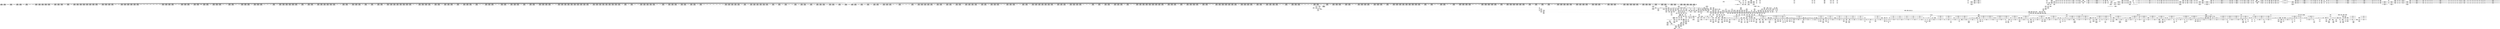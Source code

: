 digraph {
	CE0x525bd00 [shape=record,shape=Mrecord,label="{CE0x525bd00|i32_0|*Constant*}"]
	CE0x52a5370 [shape=record,shape=Mrecord,label="{CE0x52a5370|cred_sid:security|security/selinux/hooks.c,196|*SummSink*}"]
	CE0x5313400 [shape=record,shape=Mrecord,label="{CE0x5313400|__rcu_read_lock:tmp}"]
	CE0x52dffe0 [shape=record,shape=Mrecord,label="{CE0x52dffe0|2472:_%struct.cred*,_:_CRE_6472,6474_|*MultipleSource*|Function::task_sid&Arg::task::|Function::current_has_perm&Arg::tsk::|Function::selinux_task_setpgid&Arg::p::|security/selinux/hooks.c,208}"]
	CE0x52c0a60 [shape=record,shape=Mrecord,label="{CE0x52c0a60|2472:_%struct.cred*,_:_CRE_2508,2512_|*MultipleSource*|Function::task_sid&Arg::task::|Function::current_has_perm&Arg::tsk::|Function::selinux_task_setpgid&Arg::p::|security/selinux/hooks.c,208}"]
	CE0x52e8ae0 [shape=record,shape=Mrecord,label="{CE0x52e8ae0|task_sid:tmp12|security/selinux/hooks.c,208|*SummSource*}"]
	CE0x52fe060 [shape=record,shape=Mrecord,label="{CE0x52fe060|cred_sid:cred|Function::cred_sid&Arg::cred::|*SummSource*}"]
	CE0x5300050 [shape=record,shape=Mrecord,label="{CE0x5300050|__rcu_read_lock:entry|*SummSource*}"]
	CE0x52d4b00 [shape=record,shape=Mrecord,label="{CE0x52d4b00|2472:_%struct.cred*,_:_CRE_5944,5952_|*MultipleSource*|Function::task_sid&Arg::task::|Function::current_has_perm&Arg::tsk::|Function::selinux_task_setpgid&Arg::p::|security/selinux/hooks.c,208}"]
	CE0x53397f0 [shape=record,shape=Mrecord,label="{CE0x53397f0|_call_void_mcount()_#3|*SummSink*}"]
	CE0x52577d0 [shape=record,shape=Mrecord,label="{CE0x52577d0|current_sid:tmp1|*SummSource*}"]
	CE0x5328c90 [shape=record,shape=Mrecord,label="{CE0x5328c90|__preempt_count_add:val|Function::__preempt_count_add&Arg::val::}"]
	CE0x52c1ba0 [shape=record,shape=Mrecord,label="{CE0x52c1ba0|2472:_%struct.cred*,_:_CRE_2529,2530_}"]
	CE0x52c64a0 [shape=record,shape=Mrecord,label="{CE0x52c64a0|2472:_%struct.cred*,_:_CRE_2760,2768_|*MultipleSource*|Function::task_sid&Arg::task::|Function::current_has_perm&Arg::tsk::|Function::selinux_task_setpgid&Arg::p::|security/selinux/hooks.c,208}"]
	CE0x53644f0 [shape=record,shape=Mrecord,label="{CE0x53644f0|rcu_lock_release:tmp4|include/linux/rcupdate.h,423|*SummSource*}"]
	CE0x536c100 [shape=record,shape=Mrecord,label="{CE0x536c100|i64*_getelementptr_inbounds_(_4_x_i64_,_4_x_i64_*___llvm_gcov_ctr135,_i64_0,_i64_1)|*Constant*|*SummSource*}"]
	CE0x52a3b20 [shape=record,shape=Mrecord,label="{CE0x52a3b20|GLOBAL:rcu_lock_map|Global_var:rcu_lock_map}"]
	CE0x53109c0 [shape=record,shape=Mrecord,label="{CE0x53109c0|i32_2|*Constant*|*SummSink*}"]
	CE0x53a8040 [shape=record,shape=Mrecord,label="{CE0x53a8040|__preempt_count_sub:tmp|*SummSink*}"]
	CE0x52b6b70 [shape=record,shape=Mrecord,label="{CE0x52b6b70|2472:_%struct.cred*,_:_CRE_1880,1888_|*MultipleSource*|Function::task_sid&Arg::task::|Function::current_has_perm&Arg::tsk::|Function::selinux_task_setpgid&Arg::p::|security/selinux/hooks.c,208}"]
	CE0x530ece0 [shape=record,shape=Mrecord,label="{CE0x530ece0|rcu_lock_acquire:tmp7}"]
	CE0x529bc10 [shape=record,shape=Mrecord,label="{CE0x529bc10|i64*_getelementptr_inbounds_(_13_x_i64_,_13_x_i64_*___llvm_gcov_ctr126,_i64_0,_i64_1)|*Constant*}"]
	CE0x52ac730 [shape=record,shape=Mrecord,label="{CE0x52ac730|rcu_read_lock:tmp17|include/linux/rcupdate.h,882|*SummSink*}"]
	CE0x52f6770 [shape=record,shape=Mrecord,label="{CE0x52f6770|rcu_read_unlock:tmp5|include/linux/rcupdate.h,933|*SummSource*}"]
	CE0x532c680 [shape=record,shape=Mrecord,label="{CE0x532c680|_call_void_mcount()_#3|*SummSource*}"]
	CE0x5338cc0 [shape=record,shape=Mrecord,label="{CE0x5338cc0|i64*_getelementptr_inbounds_(_11_x_i64_,_11_x_i64_*___llvm_gcov_ctr132,_i64_0,_i64_8)|*Constant*}"]
	CE0x5375e10 [shape=record,shape=Mrecord,label="{CE0x5375e10|__preempt_count_add:bb|*SummSink*}"]
	CE0x52b8360 [shape=record,shape=Mrecord,label="{CE0x52b8360|2472:_%struct.cred*,_:_CRE_1960,1968_|*MultipleSource*|Function::task_sid&Arg::task::|Function::current_has_perm&Arg::tsk::|Function::selinux_task_setpgid&Arg::p::|security/selinux/hooks.c,208}"]
	CE0x5333dd0 [shape=record,shape=Mrecord,label="{CE0x5333dd0|__rcu_read_lock:bb|*SummSource*}"]
	CE0x5259d80 [shape=record,shape=Mrecord,label="{CE0x5259d80|_call_void_mcount()_#3|*SummSource*}"]
	CE0x5335ce0 [shape=record,shape=Mrecord,label="{CE0x5335ce0|rcu_read_unlock:tmp7|include/linux/rcupdate.h,933|*SummSink*}"]
	CE0x52ea110 [shape=record,shape=Mrecord,label="{CE0x52ea110|i64_7|*Constant*}"]
	CE0x52b9630 [shape=record,shape=Mrecord,label="{CE0x52b9630|2472:_%struct.cred*,_:_CRE_2036,2040_|*MultipleSource*|Function::task_sid&Arg::task::|Function::current_has_perm&Arg::tsk::|Function::selinux_task_setpgid&Arg::p::|security/selinux/hooks.c,208}"]
	CE0x52dcc40 [shape=record,shape=Mrecord,label="{CE0x52dcc40|2472:_%struct.cred*,_:_CRE_6341,6342_}"]
	CE0x532a5f0 [shape=record,shape=Mrecord,label="{CE0x532a5f0|rcu_read_lock:tmp20|include/linux/rcupdate.h,882|*SummSource*}"]
	CE0x531d750 [shape=record,shape=Mrecord,label="{CE0x531d750|rcu_read_unlock:tmp4|include/linux/rcupdate.h,933|*SummSource*}"]
	CE0x529e4d0 [shape=record,shape=Mrecord,label="{CE0x529e4d0|i64*_getelementptr_inbounds_(_2_x_i64_,_2_x_i64_*___llvm_gcov_ctr131,_i64_0,_i64_1)|*Constant*}"]
	CE0x52d7f70 [shape=record,shape=Mrecord,label="{CE0x52d7f70|2472:_%struct.cred*,_:_CRE_6240,6248_|*MultipleSource*|Function::task_sid&Arg::task::|Function::current_has_perm&Arg::tsk::|Function::selinux_task_setpgid&Arg::p::|security/selinux/hooks.c,208}"]
	CE0x5280fd0 [shape=record,shape=Mrecord,label="{CE0x5280fd0|GLOBAL:__rcu_read_lock|*Constant*}"]
	CE0x524a4f0 [shape=record,shape=Mrecord,label="{CE0x524a4f0|current_has_perm:call1|security/selinux/hooks.c,1543}"]
	CE0x5254a20 [shape=record,shape=Mrecord,label="{CE0x5254a20|selinux_task_setpgid:tmp3}"]
	CE0x53a7f70 [shape=record,shape=Mrecord,label="{CE0x53a7f70|__preempt_count_add:do.body|*SummSink*}"]
	CE0x5268780 [shape=record,shape=Mrecord,label="{CE0x5268780|current_sid:tmp9|security/selinux/hooks.c,218}"]
	CE0x526a340 [shape=record,shape=Mrecord,label="{CE0x526a340|2472:_%struct.cred*,_:_CRE_352,360_|*MultipleSource*|Function::task_sid&Arg::task::|Function::current_has_perm&Arg::tsk::|Function::selinux_task_setpgid&Arg::p::|security/selinux/hooks.c,208}"]
	CE0x527e7d0 [shape=record,shape=Mrecord,label="{CE0x527e7d0|rcu_read_lock:tmp12|include/linux/rcupdate.h,882}"]
	CE0x52a6500 [shape=record,shape=Mrecord,label="{CE0x52a6500|2472:_%struct.cred*,_:_CRE_408,416_|*MultipleSource*|Function::task_sid&Arg::task::|Function::current_has_perm&Arg::tsk::|Function::selinux_task_setpgid&Arg::p::|security/selinux/hooks.c,208}"]
	CE0x536d3a0 [shape=record,shape=Mrecord,label="{CE0x536d3a0|__rcu_read_unlock:do.end|*SummSource*}"]
	CE0x526aa60 [shape=record,shape=Mrecord,label="{CE0x526aa60|task_sid:land.lhs.true|*SummSink*}"]
	CE0x52e8170 [shape=record,shape=Mrecord,label="{CE0x52e8170|task_sid:tmp10|security/selinux/hooks.c,208|*SummSource*}"]
	CE0x526dcb0 [shape=record,shape=Mrecord,label="{CE0x526dcb0|task_sid:do.end6|*SummSource*}"]
	CE0x526c680 [shape=record,shape=Mrecord,label="{CE0x526c680|rcu_read_lock:tmp|*SummSink*}"]
	CE0x52f5310 [shape=record,shape=Mrecord,label="{CE0x52f5310|GLOBAL:__llvm_gcov_ctr127|Global_var:__llvm_gcov_ctr127|*SummSource*}"]
	CE0x523c510 [shape=record,shape=Mrecord,label="{CE0x523c510|2472:_%struct.cred*,_:_CRE_696,697_}"]
	CE0x52dad60 [shape=record,shape=Mrecord,label="{CE0x52dad60|2472:_%struct.cred*,_:_CRE_6315,6316_}"]
	CE0x536c1c0 [shape=record,shape=Mrecord,label="{CE0x536c1c0|i64*_getelementptr_inbounds_(_4_x_i64_,_4_x_i64_*___llvm_gcov_ctr134,_i64_0,_i64_3)|*Constant*}"]
	CE0x52ff780 [shape=record,shape=Mrecord,label="{CE0x52ff780|_ret_void,_!dbg_!27735|include/linux/rcupdate.h,938|*SummSink*}"]
	CE0x52c5460 [shape=record,shape=Mrecord,label="{CE0x52c5460|2472:_%struct.cred*,_:_CRE_2712,2720_|*MultipleSource*|Function::task_sid&Arg::task::|Function::current_has_perm&Arg::tsk::|Function::selinux_task_setpgid&Arg::p::|security/selinux/hooks.c,208}"]
	CE0x52d5710 [shape=record,shape=Mrecord,label="{CE0x52d5710|2472:_%struct.cred*,_:_CRE_5984,5992_|*MultipleSource*|Function::task_sid&Arg::task::|Function::current_has_perm&Arg::tsk::|Function::selinux_task_setpgid&Arg::p::|security/selinux/hooks.c,208}"]
	CE0x5253b20 [shape=record,shape=Mrecord,label="{CE0x5253b20|current_sid:tobool|security/selinux/hooks.c,218|*SummSource*}"]
	CE0x52f05d0 [shape=record,shape=Mrecord,label="{CE0x52f05d0|i64_0|*Constant*}"]
	CE0x533cad0 [shape=record,shape=Mrecord,label="{CE0x533cad0|i8*_getelementptr_inbounds_(_44_x_i8_,_44_x_i8_*_.str47,_i32_0,_i32_0)|*Constant*|*SummSource*}"]
	CE0x529cd00 [shape=record,shape=Mrecord,label="{CE0x529cd00|GLOBAL:current_task|Global_var:current_task|*SummSource*}"]
	CE0x536bfe0 [shape=record,shape=Mrecord,label="{CE0x536bfe0|__preempt_count_sub:tmp1|*SummSink*}"]
	CE0x52c70b0 [shape=record,shape=Mrecord,label="{CE0x52c70b0|2472:_%struct.cred*,_:_CRE_2800,2808_|*MultipleSource*|Function::task_sid&Arg::task::|Function::current_has_perm&Arg::tsk::|Function::selinux_task_setpgid&Arg::p::|security/selinux/hooks.c,208}"]
	CE0x5267840 [shape=record,shape=Mrecord,label="{CE0x5267840|current_sid:land.lhs.true2|*SummSource*}"]
	CE0x52cbaf0 [shape=record,shape=Mrecord,label="{CE0x52cbaf0|2472:_%struct.cred*,_:_CRE_2935,2936_}"]
	CE0x52ce220 [shape=record,shape=Mrecord,label="{CE0x52ce220|2472:_%struct.cred*,_:_CRE_2968,2969_}"]
	CE0x6e6f8e0 [shape=record,shape=Mrecord,label="{CE0x6e6f8e0|_ret_i32_%call2,_!dbg_!27718|security/selinux/hooks.c,1544}"]
	CE0x530cbc0 [shape=record,shape=Mrecord,label="{CE0x530cbc0|i32_1|*Constant*}"]
	CE0x530e620 [shape=record,shape=Mrecord,label="{CE0x530e620|i64*_getelementptr_inbounds_(_4_x_i64_,_4_x_i64_*___llvm_gcov_ctr130,_i64_0,_i64_3)|*Constant*|*SummSource*}"]
	CE0x5263cc0 [shape=record,shape=Mrecord,label="{CE0x5263cc0|2472:_%struct.cred*,_:_CRE_552,560_|*MultipleSource*|Function::task_sid&Arg::task::|Function::current_has_perm&Arg::tsk::|Function::selinux_task_setpgid&Arg::p::|security/selinux/hooks.c,208}"]
	CE0x527dc90 [shape=record,shape=Mrecord,label="{CE0x527dc90|i32_1|*Constant*|*SummSource*}"]
	CE0x52e5b00 [shape=record,shape=Mrecord,label="{CE0x52e5b00|2472:_%struct.cred*,_:_CRE_10572,10576_|*MultipleSource*|Function::task_sid&Arg::task::|Function::current_has_perm&Arg::tsk::|Function::selinux_task_setpgid&Arg::p::|security/selinux/hooks.c,208}"]
	CE0x52aa2c0 [shape=record,shape=Mrecord,label="{CE0x52aa2c0|i64*_getelementptr_inbounds_(_11_x_i64_,_11_x_i64_*___llvm_gcov_ctr127,_i64_0,_i64_8)|*Constant*|*SummSink*}"]
	CE0x5264ab0 [shape=record,shape=Mrecord,label="{CE0x5264ab0|current_sid:tmp18|security/selinux/hooks.c,218}"]
	CE0x52a0890 [shape=record,shape=Mrecord,label="{CE0x52a0890|rcu_lock_acquire:tmp3}"]
	CE0x5268500 [shape=record,shape=Mrecord,label="{CE0x5268500|current_sid:tmp10|security/selinux/hooks.c,218}"]
	CE0x5239fc0 [shape=record,shape=Mrecord,label="{CE0x5239fc0|i32_218|*Constant*|*SummSink*}"]
	CE0x53124d0 [shape=record,shape=Mrecord,label="{CE0x53124d0|i64_1|*Constant*}"]
	CE0x5327ba0 [shape=record,shape=Mrecord,label="{CE0x5327ba0|cred_sid:tmp5|security/selinux/hooks.c,196|*SummSource*}"]
	CE0x5392a20 [shape=record,shape=Mrecord,label="{CE0x5392a20|__preempt_count_add:do.end|*SummSink*}"]
	CE0x5340270 [shape=record,shape=Mrecord,label="{CE0x5340270|rcu_lock_release:entry|*SummSink*}"]
	CE0x52bf2a0 [shape=record,shape=Mrecord,label="{CE0x52bf2a0|2472:_%struct.cred*,_:_CRE_2384,2392_|*MultipleSource*|Function::task_sid&Arg::task::|Function::current_has_perm&Arg::tsk::|Function::selinux_task_setpgid&Arg::p::|security/selinux/hooks.c,208}"]
	CE0x52a1390 [shape=record,shape=Mrecord,label="{CE0x52a1390|rcu_lock_acquire:map|Function::rcu_lock_acquire&Arg::map::}"]
	CE0x52cee00 [shape=record,shape=Mrecord,label="{CE0x52cee00|2472:_%struct.cred*,_:_CRE_2984,2988_|*MultipleSource*|Function::task_sid&Arg::task::|Function::current_has_perm&Arg::tsk::|Function::selinux_task_setpgid&Arg::p::|security/selinux/hooks.c,208}"]
	CE0x52bc5b0 [shape=record,shape=Mrecord,label="{CE0x52bc5b0|2472:_%struct.cred*,_:_CRE_2168,2240_|*MultipleSource*|Function::task_sid&Arg::task::|Function::current_has_perm&Arg::tsk::|Function::selinux_task_setpgid&Arg::p::|security/selinux/hooks.c,208}"]
	CE0x5366e90 [shape=record,shape=Mrecord,label="{CE0x5366e90|__preempt_count_sub:entry|*SummSink*}"]
	CE0x5362c00 [shape=record,shape=Mrecord,label="{CE0x5362c00|rcu_lock_release:tmp7|*SummSink*}"]
	CE0x53314b0 [shape=record,shape=Mrecord,label="{CE0x53314b0|__preempt_count_add:entry}"]
	CE0x523bea0 [shape=record,shape=Mrecord,label="{CE0x523bea0|2472:_%struct.cred*,_:_CRE_690,691_}"]
	CE0x52d08b0 [shape=record,shape=Mrecord,label="{CE0x52d08b0|2472:_%struct.cred*,_:_CRE_3080,3084_|*MultipleSource*|Function::task_sid&Arg::task::|Function::current_has_perm&Arg::tsk::|Function::selinux_task_setpgid&Arg::p::|security/selinux/hooks.c,208}"]
	CE0x52b9140 [shape=record,shape=Mrecord,label="{CE0x52b9140|2472:_%struct.cred*,_:_CRE_2020,2032_|*MultipleSource*|Function::task_sid&Arg::task::|Function::current_has_perm&Arg::tsk::|Function::selinux_task_setpgid&Arg::p::|security/selinux/hooks.c,208}"]
	CE0x52e86a0 [shape=record,shape=Mrecord,label="{CE0x52e86a0|task_sid:tmp11|security/selinux/hooks.c,208|*SummSource*}"]
	CE0x528ee60 [shape=record,shape=Mrecord,label="{CE0x528ee60|get_current:tmp3}"]
	CE0x52b87f0 [shape=record,shape=Mrecord,label="{CE0x52b87f0|2472:_%struct.cred*,_:_CRE_1976,1977_|*MultipleSource*|Function::task_sid&Arg::task::|Function::current_has_perm&Arg::tsk::|Function::selinux_task_setpgid&Arg::p::|security/selinux/hooks.c,208}"]
	CE0x5264390 [shape=record,shape=Mrecord,label="{CE0x5264390|2472:_%struct.cred*,_:_CRE_697,698_}"]
	CE0x532dda0 [shape=record,shape=Mrecord,label="{CE0x532dda0|_call_void_mcount()_#3}"]
	CE0x5246f60 [shape=record,shape=Mrecord,label="{CE0x5246f60|current_sid:tmp6|security/selinux/hooks.c,218|*SummSource*}"]
	CE0x52f39b0 [shape=record,shape=Mrecord,label="{CE0x52f39b0|rcu_read_unlock:tmp10|include/linux/rcupdate.h,933}"]
	CE0x528eb20 [shape=record,shape=Mrecord,label="{CE0x528eb20|task_sid:bb|*SummSource*}"]
	CE0x52b0e70 [shape=record,shape=Mrecord,label="{CE0x52b0e70|2472:_%struct.cred*,_:_CRE_652,656_|*MultipleSource*|Function::task_sid&Arg::task::|Function::current_has_perm&Arg::tsk::|Function::selinux_task_setpgid&Arg::p::|security/selinux/hooks.c,208}"]
	CE0x5257900 [shape=record,shape=Mrecord,label="{CE0x5257900|current_sid:tmp2}"]
	CE0x530bb50 [shape=record,shape=Mrecord,label="{CE0x530bb50|rcu_lock_acquire:bb|*SummSink*}"]
	CE0x52d9cc0 [shape=record,shape=Mrecord,label="{CE0x52d9cc0|2472:_%struct.cred*,_:_CRE_6301,6302_}"]
	CE0x524fd90 [shape=record,shape=Mrecord,label="{CE0x524fd90|_ret_%struct.task_struct*_%tmp4,_!dbg_!27714|./arch/x86/include/asm/current.h,14|*SummSink*}"]
	CE0x52e06a0 [shape=record,shape=Mrecord,label="{CE0x52e06a0|2472:_%struct.cred*,_:_CRE_6480,6484_|*MultipleSource*|Function::task_sid&Arg::task::|Function::current_has_perm&Arg::tsk::|Function::selinux_task_setpgid&Arg::p::|security/selinux/hooks.c,208}"]
	CE0x5248070 [shape=record,shape=Mrecord,label="{CE0x5248070|i64*_getelementptr_inbounds_(_11_x_i64_,_11_x_i64_*___llvm_gcov_ctr125,_i64_0,_i64_1)|*Constant*}"]
	CE0x5269c10 [shape=record,shape=Mrecord,label="{CE0x5269c10|i8*_getelementptr_inbounds_(_25_x_i8_,_25_x_i8_*_.str3,_i32_0,_i32_0)|*Constant*|*SummSink*}"]
	CE0x531ef60 [shape=record,shape=Mrecord,label="{CE0x531ef60|rcu_read_unlock:tmp|*SummSink*}"]
	CE0x526c5a0 [shape=record,shape=Mrecord,label="{CE0x526c5a0|current_sid:tmp14|security/selinux/hooks.c,218}"]
	CE0x5301be0 [shape=record,shape=Mrecord,label="{CE0x5301be0|GLOBAL:__llvm_gcov_ctr126|Global_var:__llvm_gcov_ctr126|*SummSink*}"]
	CE0x52fdbd0 [shape=record,shape=Mrecord,label="{CE0x52fdbd0|cred_sid:entry|*SummSource*}"]
	CE0x52d7850 [shape=record,shape=Mrecord,label="{CE0x52d7850|2472:_%struct.cred*,_:_CRE_6216,6224_|*MultipleSource*|Function::task_sid&Arg::task::|Function::current_has_perm&Arg::tsk::|Function::selinux_task_setpgid&Arg::p::|security/selinux/hooks.c,208}"]
	CE0x5302c60 [shape=record,shape=Mrecord,label="{CE0x5302c60|GLOBAL:task_sid.__warned|Global_var:task_sid.__warned|*SummSource*}"]
	CE0x533cf60 [shape=record,shape=Mrecord,label="{CE0x533cf60|i64*_getelementptr_inbounds_(_11_x_i64_,_11_x_i64_*___llvm_gcov_ctr132,_i64_0,_i64_9)|*Constant*}"]
	CE0x52de070 [shape=record,shape=Mrecord,label="{CE0x52de070|2472:_%struct.cred*,_:_CRE_6358,6359_}"]
	CE0x525ccc0 [shape=record,shape=Mrecord,label="{CE0x525ccc0|current_has_perm:bb|*SummSource*}"]
	CE0x52d2040 [shape=record,shape=Mrecord,label="{CE0x52d2040|2472:_%struct.cred*,_:_CRE_3140,3144_|*MultipleSource*|Function::task_sid&Arg::task::|Function::current_has_perm&Arg::tsk::|Function::selinux_task_setpgid&Arg::p::|security/selinux/hooks.c,208}"]
	CE0x53660a0 [shape=record,shape=Mrecord,label="{CE0x53660a0|i64*_getelementptr_inbounds_(_4_x_i64_,_4_x_i64_*___llvm_gcov_ctr134,_i64_0,_i64_2)|*Constant*}"]
	CE0x52e8be0 [shape=record,shape=Mrecord,label="{CE0x52e8be0|task_sid:call3|security/selinux/hooks.c,208}"]
	CE0x52e4b80 [shape=record,shape=Mrecord,label="{CE0x52e4b80|2472:_%struct.cred*,_:_CRE_10528,10536_|*MultipleSource*|Function::task_sid&Arg::task::|Function::current_has_perm&Arg::tsk::|Function::selinux_task_setpgid&Arg::p::|security/selinux/hooks.c,208}"]
	CE0x5267d30 [shape=record,shape=Mrecord,label="{CE0x5267d30|task_sid:tmp}"]
	CE0x537f050 [shape=record,shape=Mrecord,label="{CE0x537f050|__preempt_count_add:tmp1|*SummSource*}"]
	CE0x52de1a0 [shape=record,shape=Mrecord,label="{CE0x52de1a0|2472:_%struct.cred*,_:_CRE_6359,6360_}"]
	CE0x52bfeb0 [shape=record,shape=Mrecord,label="{CE0x52bfeb0|2472:_%struct.cred*,_:_CRE_2424,2472_|*MultipleSource*|Function::task_sid&Arg::task::|Function::current_has_perm&Arg::tsk::|Function::selinux_task_setpgid&Arg::p::|security/selinux/hooks.c,208}"]
	CE0x524a8b0 [shape=record,shape=Mrecord,label="{CE0x524a8b0|GLOBAL:task_sid|*Constant*|*SummSink*}"]
	CE0x5264830 [shape=record,shape=Mrecord,label="{CE0x5264830|current_sid:tmp17|security/selinux/hooks.c,218|*SummSource*}"]
	CE0x537f890 [shape=record,shape=Mrecord,label="{CE0x537f890|__rcu_read_unlock:tmp|*SummSink*}"]
	CE0x52396f0 [shape=record,shape=Mrecord,label="{CE0x52396f0|GLOBAL:lockdep_rcu_suspicious|*Constant*}"]
	CE0x5339060 [shape=record,shape=Mrecord,label="{CE0x5339060|i64*_getelementptr_inbounds_(_11_x_i64_,_11_x_i64_*___llvm_gcov_ctr132,_i64_0,_i64_8)|*Constant*|*SummSource*}"]
	CE0x52e7ff0 [shape=record,shape=Mrecord,label="{CE0x52e7ff0|task_sid:tmp11|security/selinux/hooks.c,208}"]
	CE0x523a360 [shape=record,shape=Mrecord,label="{CE0x523a360|i8*_getelementptr_inbounds_(_45_x_i8_,_45_x_i8_*_.str12,_i32_0,_i32_0)|*Constant*|*SummSink*}"]
	CE0x5259ad0 [shape=record,shape=Mrecord,label="{CE0x5259ad0|_call_void_mcount()_#3}"]
	CE0x52934c0 [shape=record,shape=Mrecord,label="{CE0x52934c0|rcu_read_lock:tmp2|*SummSink*}"]
	CE0x52c6270 [shape=record,shape=Mrecord,label="{CE0x52c6270|2472:_%struct.cred*,_:_CRE_2752,2760_|*MultipleSource*|Function::task_sid&Arg::task::|Function::current_has_perm&Arg::tsk::|Function::selinux_task_setpgid&Arg::p::|security/selinux/hooks.c,208}"]
	CE0x52bb280 [shape=record,shape=Mrecord,label="{CE0x52bb280|2472:_%struct.cred*,_:_CRE_2104,2112_|*MultipleSource*|Function::task_sid&Arg::task::|Function::current_has_perm&Arg::tsk::|Function::selinux_task_setpgid&Arg::p::|security/selinux/hooks.c,208}"]
	CE0x536dbf0 [shape=record,shape=Mrecord,label="{CE0x536dbf0|__preempt_count_add:do.body|*SummSource*}"]
	CE0x5391ad0 [shape=record,shape=Mrecord,label="{CE0x5391ad0|_call_void_asm_addl_$1,_%gs:$0_,_*m,ri,*m,_dirflag_,_fpsr_,_flags_(i32*___preempt_count,_i32_%sub,_i32*___preempt_count)_#3,_!dbg_!27717,_!srcloc_!27718|./arch/x86/include/asm/preempt.h,77}"]
	CE0x5375ae0 [shape=record,shape=Mrecord,label="{CE0x5375ae0|i64*_getelementptr_inbounds_(_4_x_i64_,_4_x_i64_*___llvm_gcov_ctr135,_i64_0,_i64_1)|*Constant*|*SummSink*}"]
	CE0x525e920 [shape=record,shape=Mrecord,label="{CE0x525e920|rcu_read_lock:entry|*SummSource*}"]
	CE0x532c2e0 [shape=record,shape=Mrecord,label="{CE0x532c2e0|GLOBAL:__preempt_count_add|*Constant*}"]
	CE0x524ba60 [shape=record,shape=Mrecord,label="{CE0x524ba60|current_has_perm:tmp|*SummSource*}"]
	CE0x52a9330 [shape=record,shape=Mrecord,label="{CE0x52a9330|COLLAPSED:_GCMRE___llvm_gcov_ctr131_internal_global_2_x_i64_zeroinitializer:_elem_0:default:}"]
	CE0x5244e20 [shape=record,shape=Mrecord,label="{CE0x5244e20|i32_4096|*Constant*|*SummSource*}"]
	CE0x5328b80 [shape=record,shape=Mrecord,label="{CE0x5328b80|_ret_void,_!dbg_!27719|./arch/x86/include/asm/preempt.h,73}"]
	CE0x52b4050 [shape=record,shape=Mrecord,label="{CE0x52b4050|2472:_%struct.cred*,_:_CRE_720,728_|*MultipleSource*|Function::task_sid&Arg::task::|Function::current_has_perm&Arg::tsk::|Function::selinux_task_setpgid&Arg::p::|security/selinux/hooks.c,208}"]
	CE0x52648a0 [shape=record,shape=Mrecord,label="{CE0x52648a0|current_sid:tmp17|security/selinux/hooks.c,218|*SummSink*}"]
	CE0x52aeaa0 [shape=record,shape=Mrecord,label="{CE0x52aeaa0|2472:_%struct.cred*,_:_CRE_440,448_|*MultipleSource*|Function::task_sid&Arg::task::|Function::current_has_perm&Arg::tsk::|Function::selinux_task_setpgid&Arg::p::|security/selinux/hooks.c,208}"]
	CE0x52cfd00 [shape=record,shape=Mrecord,label="{CE0x52cfd00|2472:_%struct.cred*,_:_CRE_3040,3048_|*MultipleSource*|Function::task_sid&Arg::task::|Function::current_has_perm&Arg::tsk::|Function::selinux_task_setpgid&Arg::p::|security/selinux/hooks.c,208}"]
	CE0x52d29c0 [shape=record,shape=Mrecord,label="{CE0x52d29c0|2472:_%struct.cred*,_:_CRE_3160,3164_|*MultipleSource*|Function::task_sid&Arg::task::|Function::current_has_perm&Arg::tsk::|Function::selinux_task_setpgid&Arg::p::|security/selinux/hooks.c,208}"]
	CE0x52f8140 [shape=record,shape=Mrecord,label="{CE0x52f8140|GLOBAL:rcu_lock_map|Global_var:rcu_lock_map|*SummSink*}"]
	CE0x52c96b0 [shape=record,shape=Mrecord,label="{CE0x52c96b0|2472:_%struct.cred*,_:_CRE_2905,2906_}"]
	CE0x526b110 [shape=record,shape=Mrecord,label="{CE0x526b110|current_sid:land.lhs.true}"]
	CE0x526ac50 [shape=record,shape=Mrecord,label="{CE0x526ac50|task_sid:if.then|*SummSource*}"]
	CE0x533ae70 [shape=record,shape=Mrecord,label="{CE0x533ae70|rcu_read_unlock:tmp17|include/linux/rcupdate.h,933|*SummSink*}"]
	CE0x52316d0 [shape=record,shape=Mrecord,label="{CE0x52316d0|avc_has_perm:ssid|Function::avc_has_perm&Arg::ssid::|*SummSource*}"]
	CE0x533c170 [shape=record,shape=Mrecord,label="{CE0x533c170|i32_934|*Constant*}"]
	CE0x52f5a70 [shape=record,shape=Mrecord,label="{CE0x52f5a70|i64*_getelementptr_inbounds_(_11_x_i64_,_11_x_i64_*___llvm_gcov_ctr127,_i64_0,_i64_0)|*Constant*}"]
	CE0x5268950 [shape=record,shape=Mrecord,label="{CE0x5268950|current_sid:tmp9|security/selinux/hooks.c,218|*SummSink*}"]
	CE0x532ef30 [shape=record,shape=Mrecord,label="{CE0x532ef30|rcu_lock_acquire:tmp1|*SummSource*}"]
	"CONST[source:0(mediator),value:2(dynamic)][purpose:{object}][SnkIdx:2]"
	CE0x52ffba0 [shape=record,shape=Mrecord,label="{CE0x52ffba0|i64*_getelementptr_inbounds_(_2_x_i64_,_2_x_i64_*___llvm_gcov_ctr98,_i64_0,_i64_0)|*Constant*}"]
	CE0x52b7750 [shape=record,shape=Mrecord,label="{CE0x52b7750|2472:_%struct.cred*,_:_CRE_1920,1928_|*MultipleSource*|Function::task_sid&Arg::task::|Function::current_has_perm&Arg::tsk::|Function::selinux_task_setpgid&Arg::p::|security/selinux/hooks.c,208}"]
	CE0x65cf8f0 [shape=record,shape=Mrecord,label="{CE0x65cf8f0|i64_1|*Constant*|*SummSource*}"]
	CE0x527fb70 [shape=record,shape=Mrecord,label="{CE0x527fb70|task_sid:bb}"]
	CE0x529dd00 [shape=record,shape=Mrecord,label="{CE0x529dd00|cred_sid:tmp1|*SummSource*}"]
	CE0x52c9b40 [shape=record,shape=Mrecord,label="{CE0x52c9b40|2472:_%struct.cred*,_:_CRE_2908,2909_}"]
	CE0x5291cf0 [shape=record,shape=Mrecord,label="{CE0x5291cf0|%struct.task_struct*_(%struct.task_struct**)*_asm_movq_%gs:$_1:P_,$0_,_r,im,_dirflag_,_fpsr_,_flags_}"]
	CE0x5257ca0 [shape=record,shape=Mrecord,label="{CE0x5257ca0|i32_(i32,_i32,_i16,_i32,_%struct.common_audit_data*)*_bitcast_(i32_(i32,_i32,_i16,_i32,_%struct.common_audit_data.495*)*_avc_has_perm_to_i32_(i32,_i32,_i16,_i32,_%struct.common_audit_data*)*)|*Constant*}"]
	CE0x5331440 [shape=record,shape=Mrecord,label="{CE0x5331440|__preempt_count_add:entry|*SummSource*}"]
	CE0x525df60 [shape=record,shape=Mrecord,label="{CE0x525df60|selinux_task_setpgid:bb|*SummSink*}"]
	CE0x5264420 [shape=record,shape=Mrecord,label="{CE0x5264420|i64*_getelementptr_inbounds_(_11_x_i64_,_11_x_i64_*___llvm_gcov_ctr125,_i64_0,_i64_9)|*Constant*|*SummSink*}"]
	CE0x527b770 [shape=record,shape=Mrecord,label="{CE0x527b770|__rcu_read_lock:tmp1|*SummSink*}"]
	CE0x5260480 [shape=record,shape=Mrecord,label="{CE0x5260480|current_sid:do.end|*SummSink*}"]
	CE0x528d010 [shape=record,shape=Mrecord,label="{CE0x528d010|rcu_read_lock:tmp1|*SummSource*}"]
	CE0x52a1a90 [shape=record,shape=Mrecord,label="{CE0x52a1a90|2472:_%struct.cred*,_:_CRE_160,164_|*MultipleSource*|Function::task_sid&Arg::task::|Function::current_has_perm&Arg::tsk::|Function::selinux_task_setpgid&Arg::p::|security/selinux/hooks.c,208}"]
	CE0x532bb30 [shape=record,shape=Mrecord,label="{CE0x532bb30|rcu_read_unlock:tmp1|*SummSource*}"]
	CE0x52d7a80 [shape=record,shape=Mrecord,label="{CE0x52d7a80|2472:_%struct.cred*,_:_CRE_6224,6232_|*MultipleSource*|Function::task_sid&Arg::task::|Function::current_has_perm&Arg::tsk::|Function::selinux_task_setpgid&Arg::p::|security/selinux/hooks.c,208}"]
	CE0x527d760 [shape=record,shape=Mrecord,label="{CE0x527d760|current_sid:tmp23|security/selinux/hooks.c,218|*SummSource*}"]
	CE0x5281c10 [shape=record,shape=Mrecord,label="{CE0x5281c10|current_sid:security|security/selinux/hooks.c,218}"]
	CE0x525a9c0 [shape=record,shape=Mrecord,label="{CE0x525a9c0|selinux_task_setpgid:call|security/selinux/hooks.c,3574|*SummSource*}"]
	CE0x52b3b90 [shape=record,shape=Mrecord,label="{CE0x52b3b90|2472:_%struct.cred*,_:_CRE_702,703_}"]
	CE0x52a8180 [shape=record,shape=Mrecord,label="{CE0x52a8180|2472:_%struct.cred*,_:_CRE_92,96_|*MultipleSource*|Function::task_sid&Arg::task::|Function::current_has_perm&Arg::tsk::|Function::selinux_task_setpgid&Arg::p::|security/selinux/hooks.c,208}"]
	CE0x526ba50 [shape=record,shape=Mrecord,label="{CE0x526ba50|current_sid:tmp12|security/selinux/hooks.c,218|*SummSink*}"]
	CE0x531efd0 [shape=record,shape=Mrecord,label="{CE0x531efd0|rcu_read_unlock:tmp1}"]
	CE0x52f3f00 [shape=record,shape=Mrecord,label="{CE0x52f3f00|rcu_read_lock:tmp13|include/linux/rcupdate.h,882}"]
	CE0x52f7c40 [shape=record,shape=Mrecord,label="{CE0x52f7c40|__rcu_read_lock:tmp3|*SummSource*}"]
	CE0x52c15c0 [shape=record,shape=Mrecord,label="{CE0x52c15c0|2472:_%struct.cred*,_:_CRE_2523,2524_}"]
	CE0x52cc6d0 [shape=record,shape=Mrecord,label="{CE0x52cc6d0|2472:_%struct.cred*,_:_CRE_2945,2946_}"]
	CE0x5375c30 [shape=record,shape=Mrecord,label="{CE0x5375c30|__preempt_count_add:tmp2}"]
	CE0x529d140 [shape=record,shape=Mrecord,label="{CE0x529d140|task_sid:tmp1|*SummSink*}"]
	CE0x52fef30 [shape=record,shape=Mrecord,label="{CE0x52fef30|GLOBAL:rcu_read_unlock|*Constant*|*SummSource*}"]
	CE0x524f140 [shape=record,shape=Mrecord,label="{CE0x524f140|rcu_read_lock:if.then|*SummSink*}"]
	CE0x52a7350 [shape=record,shape=Mrecord,label="{CE0x52a7350|i64*_getelementptr_inbounds_(_2_x_i64_,_2_x_i64_*___llvm_gcov_ctr131,_i64_0,_i64_0)|*Constant*|*SummSource*}"]
	CE0x528fe00 [shape=record,shape=Mrecord,label="{CE0x528fe00|cred_sid:tmp3|*SummSink*}"]
	CE0x5304220 [shape=record,shape=Mrecord,label="{CE0x5304220|__preempt_count_sub:val|Function::__preempt_count_sub&Arg::val::|*SummSink*}"]
	CE0x52e8f00 [shape=record,shape=Mrecord,label="{CE0x52e8f00|task_sid:tmp13|security/selinux/hooks.c,208|*SummSink*}"]
	CE0x52e70f0 [shape=record,shape=Mrecord,label="{CE0x52e70f0|2472:_%struct.cred*,_:_CRE_10628,10632_|*MultipleSource*|Function::task_sid&Arg::task::|Function::current_has_perm&Arg::tsk::|Function::selinux_task_setpgid&Arg::p::|security/selinux/hooks.c,208}"]
	CE0x49ba080 [shape=record,shape=Mrecord,label="{CE0x49ba080|selinux_task_setpgid:call|security/selinux/hooks.c,3574|*SummSink*}"]
	CE0x52e99e0 [shape=record,shape=Mrecord,label="{CE0x52e99e0|task_sid:tobool4|security/selinux/hooks.c,208|*SummSink*}"]
	CE0x52cff60 [shape=record,shape=Mrecord,label="{CE0x52cff60|2472:_%struct.cred*,_:_CRE_3048,3056_|*MultipleSource*|Function::task_sid&Arg::task::|Function::current_has_perm&Arg::tsk::|Function::selinux_task_setpgid&Arg::p::|security/selinux/hooks.c,208}"]
	CE0x52627b0 [shape=record,shape=Mrecord,label="{CE0x52627b0|2472:_%struct.cred*,_:_CRE_472,480_|*MultipleSource*|Function::task_sid&Arg::task::|Function::current_has_perm&Arg::tsk::|Function::selinux_task_setpgid&Arg::p::|security/selinux/hooks.c,208}"]
	CE0x529ea90 [shape=record,shape=Mrecord,label="{CE0x529ea90|task_sid:real_cred|security/selinux/hooks.c,208|*SummSink*}"]
	CE0x523fe20 [shape=record,shape=Mrecord,label="{CE0x523fe20|current_sid:tmp11|security/selinux/hooks.c,218|*SummSink*}"]
	CE0x52d6060 [shape=record,shape=Mrecord,label="{CE0x52d6060|2472:_%struct.cred*,_:_CRE_6136,6140_|*MultipleSource*|Function::task_sid&Arg::task::|Function::current_has_perm&Arg::tsk::|Function::selinux_task_setpgid&Arg::p::|security/selinux/hooks.c,208}"]
	CE0x52d5970 [shape=record,shape=Mrecord,label="{CE0x52d5970|2472:_%struct.cred*,_:_CRE_5992,6000_|*MultipleSource*|Function::task_sid&Arg::task::|Function::current_has_perm&Arg::tsk::|Function::selinux_task_setpgid&Arg::p::|security/selinux/hooks.c,208}"]
	CE0x5281260 [shape=record,shape=Mrecord,label="{CE0x5281260|task_sid:do.end}"]
	CE0x52cb760 [shape=record,shape=Mrecord,label="{CE0x52cb760|2472:_%struct.cred*,_:_CRE_2932,2933_}"]
	CE0x527b8f0 [shape=record,shape=Mrecord,label="{CE0x527b8f0|i64*_getelementptr_inbounds_(_4_x_i64_,_4_x_i64_*___llvm_gcov_ctr128,_i64_0,_i64_1)|*Constant*|*SummSource*}"]
	CE0x53671f0 [shape=record,shape=Mrecord,label="{CE0x53671f0|i64*_getelementptr_inbounds_(_4_x_i64_,_4_x_i64_*___llvm_gcov_ctr129,_i64_0,_i64_3)|*Constant*|*SummSink*}"]
	CE0x5250450 [shape=record,shape=Mrecord,label="{CE0x5250450|COLLAPSED:_GCMRE_current_task_external_global_%struct.task_struct*:_elem_0::|security/selinux/hooks.c,218}"]
	CE0x52ac9c0 [shape=record,shape=Mrecord,label="{CE0x52ac9c0|rcu_read_lock:tmp18|include/linux/rcupdate.h,882}"]
	CE0x52b0c10 [shape=record,shape=Mrecord,label="{CE0x52b0c10|2472:_%struct.cred*,_:_CRE_648,652_|*MultipleSource*|Function::task_sid&Arg::task::|Function::current_has_perm&Arg::tsk::|Function::selinux_task_setpgid&Arg::p::|security/selinux/hooks.c,208}"]
	CE0x52e6730 [shape=record,shape=Mrecord,label="{CE0x52e6730|2472:_%struct.cred*,_:_CRE_10604,10608_|*MultipleSource*|Function::task_sid&Arg::task::|Function::current_has_perm&Arg::tsk::|Function::selinux_task_setpgid&Arg::p::|security/selinux/hooks.c,208}"]
	CE0x532d630 [shape=record,shape=Mrecord,label="{CE0x532d630|rcu_read_unlock:land.lhs.true|*SummSink*}"]
	CE0x533eaa0 [shape=record,shape=Mrecord,label="{CE0x533eaa0|rcu_read_unlock:tmp21|include/linux/rcupdate.h,935|*SummSink*}"]
	CE0x52e4230 [shape=record,shape=Mrecord,label="{CE0x52e4230|2472:_%struct.cred*,_:_CRE_6664,6668_|*MultipleSource*|Function::task_sid&Arg::task::|Function::current_has_perm&Arg::tsk::|Function::selinux_task_setpgid&Arg::p::|security/selinux/hooks.c,208}"]
	CE0x52ff150 [shape=record,shape=Mrecord,label="{CE0x52ff150|rcu_read_unlock:entry|*SummSink*}"]
	CE0x5245af0 [shape=record,shape=Mrecord,label="{CE0x5245af0|current_sid:tmp8|security/selinux/hooks.c,218}"]
	CE0x5362fe0 [shape=record,shape=Mrecord,label="{CE0x5362fe0|__rcu_read_unlock:bb}"]
	CE0x5330940 [shape=record,shape=Mrecord,label="{CE0x5330940|rcu_read_unlock:if.end|*SummSource*}"]
	CE0x5256080 [shape=record,shape=Mrecord,label="{CE0x5256080|current_sid:sid|security/selinux/hooks.c,220}"]
	CE0x52a0a70 [shape=record,shape=Mrecord,label="{CE0x52a0a70|rcu_lock_acquire:tmp3|*SummSource*}"]
	CE0x530ea60 [shape=record,shape=Mrecord,label="{CE0x530ea60|rcu_lock_acquire:tmp6|*SummSink*}"]
	CE0x52ce6e0 [shape=record,shape=Mrecord,label="{CE0x52ce6e0|2472:_%struct.cred*,_:_CRE_2972,2973_}"]
	CE0x5260520 [shape=record,shape=Mrecord,label="{CE0x5260520|current_sid:if.end}"]
	CE0x53281d0 [shape=record,shape=Mrecord,label="{CE0x53281d0|cred_sid:sid|security/selinux/hooks.c,197|*SummSource*}"]
	CE0x52b6dd0 [shape=record,shape=Mrecord,label="{CE0x52b6dd0|2472:_%struct.cred*,_:_CRE_1888,1896_|*MultipleSource*|Function::task_sid&Arg::task::|Function::current_has_perm&Arg::tsk::|Function::selinux_task_setpgid&Arg::p::|security/selinux/hooks.c,208}"]
	CE0x5329180 [shape=record,shape=Mrecord,label="{CE0x5329180|__rcu_read_unlock:tmp4|include/linux/rcupdate.h,244|*SummSource*}"]
	CE0x52614d0 [shape=record,shape=Mrecord,label="{CE0x52614d0|rcu_read_unlock:tmp11|include/linux/rcupdate.h,933|*SummSource*}"]
	CE0x5311e50 [shape=record,shape=Mrecord,label="{CE0x5311e50|rcu_lock_release:__here}"]
	CE0x5268be0 [shape=record,shape=Mrecord,label="{CE0x5268be0|i8_1|*Constant*|*SummSource*}"]
	CE0x5304d20 [shape=record,shape=Mrecord,label="{CE0x5304d20|__rcu_read_unlock:tmp5|include/linux/rcupdate.h,244}"]
	CE0x526df70 [shape=record,shape=Mrecord,label="{CE0x526df70|current_sid:bb|*SummSink*}"]
	CE0x530e7b0 [shape=record,shape=Mrecord,label="{CE0x530e7b0|i64*_getelementptr_inbounds_(_4_x_i64_,_4_x_i64_*___llvm_gcov_ctr130,_i64_0,_i64_3)|*Constant*|*SummSink*}"]
	CE0x523da10 [shape=record,shape=Mrecord,label="{CE0x523da10|avc_has_perm:auditdata|Function::avc_has_perm&Arg::auditdata::}"]
	CE0x530bc60 [shape=record,shape=Mrecord,label="{CE0x530bc60|i64*_getelementptr_inbounds_(_4_x_i64_,_4_x_i64_*___llvm_gcov_ctr130,_i64_0,_i64_0)|*Constant*}"]
	CE0x52f4140 [shape=record,shape=Mrecord,label="{CE0x52f4140|rcu_read_lock:tmp13|include/linux/rcupdate.h,882|*SummSource*}"]
	CE0x52f94a0 [shape=record,shape=Mrecord,label="{CE0x52f94a0|task_sid:tmp21|security/selinux/hooks.c,208|*SummSource*}"]
	CE0x52a5cb0 [shape=record,shape=Mrecord,label="{CE0x52a5cb0|rcu_read_unlock:tmp2|*SummSink*}"]
	CE0x52fcfd0 [shape=record,shape=Mrecord,label="{CE0x52fcfd0|task_sid:tmp27|security/selinux/hooks.c,208|*SummSink*}"]
	CE0x5267100 [shape=record,shape=Mrecord,label="{CE0x5267100|current_sid:tobool|security/selinux/hooks.c,218}"]
	CE0x5280e80 [shape=record,shape=Mrecord,label="{CE0x5280e80|_call_void_mcount()_#3|*SummSink*}"]
	CE0x5330a30 [shape=record,shape=Mrecord,label="{CE0x5330a30|rcu_read_unlock:if.end|*SummSink*}"]
	CE0x523ec60 [shape=record,shape=Mrecord,label="{CE0x523ec60|i64*_getelementptr_inbounds_(_11_x_i64_,_11_x_i64_*___llvm_gcov_ctr125,_i64_0,_i64_10)|*Constant*|*SummSink*}"]
	CE0x52ef390 [shape=record,shape=Mrecord,label="{CE0x52ef390|task_sid:tmp17|security/selinux/hooks.c,208|*SummSink*}"]
	CE0x52a1df0 [shape=record,shape=Mrecord,label="{CE0x52a1df0|cred_sid:tmp4|*LoadInst*|security/selinux/hooks.c,196|*SummSource*}"]
	CE0x52c2060 [shape=record,shape=Mrecord,label="{CE0x52c2060|2472:_%struct.cred*,_:_CRE_2533,2534_}"]
	CE0x52d2e80 [shape=record,shape=Mrecord,label="{CE0x52d2e80|2472:_%struct.cred*,_:_CRE_3168,5856_|*MultipleSource*|Function::task_sid&Arg::task::|Function::current_has_perm&Arg::tsk::|Function::selinux_task_setpgid&Arg::p::|security/selinux/hooks.c,208}"]
	CE0x52e3b10 [shape=record,shape=Mrecord,label="{CE0x52e3b10|2472:_%struct.cred*,_:_CRE_6648,6656_|*MultipleSource*|Function::task_sid&Arg::task::|Function::current_has_perm&Arg::tsk::|Function::selinux_task_setpgid&Arg::p::|security/selinux/hooks.c,208}"]
	CE0x52965f0 [shape=record,shape=Mrecord,label="{CE0x52965f0|rcu_read_lock:tmp6|include/linux/rcupdate.h,882|*SummSource*}"]
	CE0x5341e10 [shape=record,shape=Mrecord,label="{CE0x5341e10|GLOBAL:rcu_lock_release|*Constant*}"]
	CE0x5263250 [shape=record,shape=Mrecord,label="{CE0x5263250|2472:_%struct.cred*,_:_CRE_512,520_|*MultipleSource*|Function::task_sid&Arg::task::|Function::current_has_perm&Arg::tsk::|Function::selinux_task_setpgid&Arg::p::|security/selinux/hooks.c,208}"]
	CE0x524f050 [shape=record,shape=Mrecord,label="{CE0x524f050|rcu_read_lock:if.then|*SummSource*}"]
	CE0x533cfd0 [shape=record,shape=Mrecord,label="{CE0x533cfd0|i64*_getelementptr_inbounds_(_11_x_i64_,_11_x_i64_*___llvm_gcov_ctr132,_i64_0,_i64_9)|*Constant*|*SummSource*}"]
	CE0x52f8ab0 [shape=record,shape=Mrecord,label="{CE0x52f8ab0|i8*_getelementptr_inbounds_(_41_x_i8_,_41_x_i8_*_.str44,_i32_0,_i32_0)|*Constant*|*SummSource*}"]
	CE0x52ceba0 [shape=record,shape=Mrecord,label="{CE0x52ceba0|2472:_%struct.cred*,_:_CRE_2976,2980_|*MultipleSource*|Function::task_sid&Arg::task::|Function::current_has_perm&Arg::tsk::|Function::selinux_task_setpgid&Arg::p::|security/selinux/hooks.c,208}"]
	CE0x5231cd0 [shape=record,shape=Mrecord,label="{CE0x5231cd0|i16_2|*Constant*}"]
	CE0x52b4340 [shape=record,shape=Mrecord,label="{CE0x52b4340|2472:_%struct.cred*,_:_CRE_728,732_|*MultipleSource*|Function::task_sid&Arg::task::|Function::current_has_perm&Arg::tsk::|Function::selinux_task_setpgid&Arg::p::|security/selinux/hooks.c,208}"]
	CE0x52904d0 [shape=record,shape=Mrecord,label="{CE0x52904d0|2472:_%struct.cred*,_:_CRE_320,328_|*MultipleSource*|Function::task_sid&Arg::task::|Function::current_has_perm&Arg::tsk::|Function::selinux_task_setpgid&Arg::p::|security/selinux/hooks.c,208}"]
	CE0x532f7e0 [shape=record,shape=Mrecord,label="{CE0x532f7e0|rcu_lock_acquire:tmp2|*SummSource*}"]
	CE0x52ac6c0 [shape=record,shape=Mrecord,label="{CE0x52ac6c0|rcu_read_lock:tmp17|include/linux/rcupdate.h,882|*SummSource*}"]
	CE0x526ea20 [shape=record,shape=Mrecord,label="{CE0x526ea20|current_sid:tmp15|security/selinux/hooks.c,218|*SummSink*}"]
	CE0x52c3ed0 [shape=record,shape=Mrecord,label="{CE0x52c3ed0|2472:_%struct.cred*,_:_CRE_2648,2656_|*MultipleSource*|Function::task_sid&Arg::task::|Function::current_has_perm&Arg::tsk::|Function::selinux_task_setpgid&Arg::p::|security/selinux/hooks.c,208}"]
	CE0x5326400 [shape=record,shape=Mrecord,label="{CE0x5326400|i64*_getelementptr_inbounds_(_11_x_i64_,_11_x_i64_*___llvm_gcov_ctr127,_i64_0,_i64_10)|*Constant*|*SummSource*}"]
	CE0x530f300 [shape=record,shape=Mrecord,label="{CE0x530f300|rcu_lock_release:__here|*SummSource*}"]
	CE0x52b5f60 [shape=record,shape=Mrecord,label="{CE0x52b5f60|2472:_%struct.cred*,_:_CRE_1840,1844_|*MultipleSource*|Function::task_sid&Arg::task::|Function::current_has_perm&Arg::tsk::|Function::selinux_task_setpgid&Arg::p::|security/selinux/hooks.c,208}"]
	CE0x5232280 [shape=record,shape=Mrecord,label="{CE0x5232280|avc_has_perm:tclass|Function::avc_has_perm&Arg::tclass::|*SummSource*}"]
	CE0x5329c90 [shape=record,shape=Mrecord,label="{CE0x5329c90|rcu_read_unlock:bb}"]
	CE0x5334bd0 [shape=record,shape=Mrecord,label="{CE0x5334bd0|rcu_read_unlock:land.lhs.true2|*SummSource*}"]
	CE0x523d6f0 [shape=record,shape=Mrecord,label="{CE0x523d6f0|avc_has_perm:auditdata|Function::avc_has_perm&Arg::auditdata::|*SummSink*}"]
	CE0x52cd640 [shape=record,shape=Mrecord,label="{CE0x52cd640|2472:_%struct.cred*,_:_CRE_2958,2959_}"]
	CE0x52c8380 [shape=record,shape=Mrecord,label="{CE0x52c8380|2472:_%struct.cred*,_:_CRE_2864,2872_|*MultipleSource*|Function::task_sid&Arg::task::|Function::current_has_perm&Arg::tsk::|Function::selinux_task_setpgid&Arg::p::|security/selinux/hooks.c,208}"]
	CE0x52b8590 [shape=record,shape=Mrecord,label="{CE0x52b8590|2472:_%struct.cred*,_:_CRE_1968,1976_|*MultipleSource*|Function::task_sid&Arg::task::|Function::current_has_perm&Arg::tsk::|Function::selinux_task_setpgid&Arg::p::|security/selinux/hooks.c,208}"]
	CE0x52bab60 [shape=record,shape=Mrecord,label="{CE0x52bab60|2472:_%struct.cred*,_:_CRE_2080,2088_|*MultipleSource*|Function::task_sid&Arg::task::|Function::current_has_perm&Arg::tsk::|Function::selinux_task_setpgid&Arg::p::|security/selinux/hooks.c,208}"]
	CE0x5238460 [shape=record,shape=Mrecord,label="{CE0x5238460|_ret_void,_!dbg_!27735|include/linux/rcupdate.h,884}"]
	CE0x524c480 [shape=record,shape=Mrecord,label="{CE0x524c480|2472:_%struct.cred*,_:_CRE_240,248_|*MultipleSource*|Function::task_sid&Arg::task::|Function::current_has_perm&Arg::tsk::|Function::selinux_task_setpgid&Arg::p::|security/selinux/hooks.c,208}"]
	CE0x52990e0 [shape=record,shape=Mrecord,label="{CE0x52990e0|i64_5|*Constant*}"]
	CE0x5340950 [shape=record,shape=Mrecord,label="{CE0x5340950|_ret_void,_!dbg_!27717|include/linux/rcupdate.h,424}"]
	CE0x52dc3f0 [shape=record,shape=Mrecord,label="{CE0x52dc3f0|2472:_%struct.cred*,_:_CRE_6334,6335_}"]
	CE0x52e7ab0 [shape=record,shape=Mrecord,label="{CE0x52e7ab0|task_sid:tmp4|*LoadInst*|security/selinux/hooks.c,208|*SummSink*}"]
	CE0x52455f0 [shape=record,shape=Mrecord,label="{CE0x52455f0|selinux_task_setpgid:bb}"]
	CE0x524b2b0 [shape=record,shape=Mrecord,label="{CE0x524b2b0|_ret_i32_%call7,_!dbg_!27749|security/selinux/hooks.c,210|*SummSink*}"]
	CE0x5302790 [shape=record,shape=Mrecord,label="{CE0x5302790|task_sid:tmp8|security/selinux/hooks.c,208|*SummSink*}"]
	CE0x52ca590 [shape=record,shape=Mrecord,label="{CE0x52ca590|2472:_%struct.cred*,_:_CRE_2917,2918_}"]
	CE0x538ab40 [shape=record,shape=Mrecord,label="{CE0x538ab40|__preempt_count_sub:tmp5|./arch/x86/include/asm/preempt.h,77|*SummSource*}"]
	CE0x52a3cd0 [shape=record,shape=Mrecord,label="{CE0x52a3cd0|get_current:tmp4|./arch/x86/include/asm/current.h,14|*SummSink*}"]
	CE0x52e2a40 [shape=record,shape=Mrecord,label="{CE0x52e2a40|2472:_%struct.cred*,_:_CRE_6600,6608_|*MultipleSource*|Function::task_sid&Arg::task::|Function::current_has_perm&Arg::tsk::|Function::selinux_task_setpgid&Arg::p::|security/selinux/hooks.c,208}"]
	CE0x5305510 [shape=record,shape=Mrecord,label="{CE0x5305510|rcu_lock_acquire:__here|*SummSource*}"]
	CE0x52977b0 [shape=record,shape=Mrecord,label="{CE0x52977b0|rcu_read_unlock:tmp6|include/linux/rcupdate.h,933}"]
	CE0x525b5d0 [shape=record,shape=Mrecord,label="{CE0x525b5d0|i64_0|*Constant*|*SummSource*}"]
	CE0x52b23e0 [shape=record,shape=Mrecord,label="{CE0x52b23e0|_call_void_lockdep_rcu_suspicious(i8*_getelementptr_inbounds_(_25_x_i8_,_25_x_i8_*_.str3,_i32_0,_i32_0),_i32_208,_i8*_getelementptr_inbounds_(_41_x_i8_,_41_x_i8_*_.str44,_i32_0,_i32_0))_#10,_!dbg_!27732|security/selinux/hooks.c,208|*SummSource*}"]
	CE0x52a3c30 [shape=record,shape=Mrecord,label="{CE0x52a3c30|get_current:tmp4|./arch/x86/include/asm/current.h,14|*SummSource*}"]
	CE0x52993d0 [shape=record,shape=Mrecord,label="{CE0x52993d0|rcu_read_lock:tmp10|include/linux/rcupdate.h,882}"]
	CE0x5326710 [shape=record,shape=Mrecord,label="{CE0x5326710|rcu_read_lock:tmp22|include/linux/rcupdate.h,884}"]
	CE0x52fed60 [shape=record,shape=Mrecord,label="{CE0x52fed60|rcu_read_unlock:entry}"]
	CE0x5243040 [shape=record,shape=Mrecord,label="{CE0x5243040|GLOBAL:current_sid|*Constant*|*SummSource*}"]
	CE0x5335560 [shape=record,shape=Mrecord,label="{CE0x5335560|rcu_read_unlock:tmp7|include/linux/rcupdate.h,933}"]
	CE0x526d880 [shape=record,shape=Mrecord,label="{CE0x526d880|i64*_getelementptr_inbounds_(_11_x_i64_,_11_x_i64_*___llvm_gcov_ctr125,_i64_0,_i64_0)|*Constant*|*SummSource*}"]
	CE0x5245e90 [shape=record,shape=Mrecord,label="{CE0x5245e90|selinux_task_setpgid:tmp1|*SummSink*}"]
	CE0x5310bb0 [shape=record,shape=Mrecord,label="{CE0x5310bb0|%struct.lockdep_map*_null|*Constant*}"]
	CE0x52d88f0 [shape=record,shape=Mrecord,label="{CE0x52d88f0|2472:_%struct.cred*,_:_CRE_6280,6284_|*MultipleSource*|Function::task_sid&Arg::task::|Function::current_has_perm&Arg::tsk::|Function::selinux_task_setpgid&Arg::p::|security/selinux/hooks.c,208}"]
	CE0x527e660 [shape=record,shape=Mrecord,label="{CE0x527e660|rcu_read_lock:tmp11|include/linux/rcupdate.h,882|*SummSink*}"]
	CE0x52f7520 [shape=record,shape=Mrecord,label="{CE0x52f7520|_call_void_asm_sideeffect_,_memory_,_dirflag_,_fpsr_,_flags_()_#3,_!dbg_!27714,_!srcloc_!27715|include/linux/rcupdate.h,239|*SummSink*}"]
	CE0x5268570 [shape=record,shape=Mrecord,label="{CE0x5268570|i64_5|*Constant*}"]
	CE0x5367080 [shape=record,shape=Mrecord,label="{CE0x5367080|i64*_getelementptr_inbounds_(_4_x_i64_,_4_x_i64_*___llvm_gcov_ctr129,_i64_0,_i64_3)|*Constant*}"]
	CE0x52e2ca0 [shape=record,shape=Mrecord,label="{CE0x52e2ca0|2472:_%struct.cred*,_:_CRE_6608,6616_|*MultipleSource*|Function::task_sid&Arg::task::|Function::current_has_perm&Arg::tsk::|Function::selinux_task_setpgid&Arg::p::|security/selinux/hooks.c,208}"]
	CE0x5291950 [shape=record,shape=Mrecord,label="{CE0x5291950|task_sid:if.end}"]
	CE0x53a88e0 [shape=record,shape=Mrecord,label="{CE0x53a88e0|__preempt_count_sub:do.end}"]
	CE0x536d210 [shape=record,shape=Mrecord,label="{CE0x536d210|__preempt_count_add:do.end}"]
	CE0x52e2810 [shape=record,shape=Mrecord,label="{CE0x52e2810|2472:_%struct.cred*,_:_CRE_6584,6600_|*MultipleSource*|Function::task_sid&Arg::task::|Function::current_has_perm&Arg::tsk::|Function::selinux_task_setpgid&Arg::p::|security/selinux/hooks.c,208}"]
	CE0x533e530 [shape=record,shape=Mrecord,label="{CE0x533e530|i64*_getelementptr_inbounds_(_11_x_i64_,_11_x_i64_*___llvm_gcov_ctr132,_i64_0,_i64_10)|*Constant*}"]
	CE0x52c7a60 [shape=record,shape=Mrecord,label="{CE0x52c7a60|2472:_%struct.cred*,_:_CRE_2832,2840_|*MultipleSource*|Function::task_sid&Arg::task::|Function::current_has_perm&Arg::tsk::|Function::selinux_task_setpgid&Arg::p::|security/selinux/hooks.c,208}"]
	CE0x52faaf0 [shape=record,shape=Mrecord,label="{CE0x52faaf0|task_sid:tmp25|security/selinux/hooks.c,208}"]
	CE0x52fd630 [shape=record,shape=Mrecord,label="{CE0x52fd630|GLOBAL:cred_sid|*Constant*|*SummSource*}"]
	CE0x52aae80 [shape=record,shape=Mrecord,label="{CE0x52aae80|i8*_getelementptr_inbounds_(_25_x_i8_,_25_x_i8_*_.str45,_i32_0,_i32_0)|*Constant*|*SummSink*}"]
	CE0x5281170 [shape=record,shape=Mrecord,label="{CE0x5281170|task_sid:do.body5|*SummSink*}"]
	CE0x5334ab0 [shape=record,shape=Mrecord,label="{CE0x5334ab0|rcu_read_unlock:land.lhs.true2}"]
	CE0x5338a20 [shape=record,shape=Mrecord,label="{CE0x5338a20|rcu_read_unlock:tmp16|include/linux/rcupdate.h,933|*SummSource*}"]
	CE0x524c040 [shape=record,shape=Mrecord,label="{CE0x524c040|2472:_%struct.cred*,_:_CRE_224,232_|*MultipleSource*|Function::task_sid&Arg::task::|Function::current_has_perm&Arg::tsk::|Function::selinux_task_setpgid&Arg::p::|security/selinux/hooks.c,208}"]
	CE0x5365ed0 [shape=record,shape=Mrecord,label="{CE0x5365ed0|_call_void_mcount()_#3}"]
	CE0x5366c20 [shape=record,shape=Mrecord,label="{CE0x5366c20|__preempt_count_sub:entry|*SummSource*}"]
	CE0x52cd9d0 [shape=record,shape=Mrecord,label="{CE0x52cd9d0|2472:_%struct.cred*,_:_CRE_2961,2962_}"]
	CE0x53023e0 [shape=record,shape=Mrecord,label="{CE0x53023e0|task_sid:tmp7|security/selinux/hooks.c,208|*SummSink*}"]
	CE0x52606c0 [shape=record,shape=Mrecord,label="{CE0x52606c0|current_sid:if.end|*SummSink*}"]
	CE0x5364de0 [shape=record,shape=Mrecord,label="{CE0x5364de0|GLOBAL:__preempt_count|Global_var:__preempt_count}"]
	CE0x52cb3d0 [shape=record,shape=Mrecord,label="{CE0x52cb3d0|2472:_%struct.cred*,_:_CRE_2929,2930_}"]
	CE0x5305750 [shape=record,shape=Mrecord,label="{CE0x5305750|__rcu_read_lock:tmp|*SummSource*}"]
	CE0x530db20 [shape=record,shape=Mrecord,label="{CE0x530db20|i64_ptrtoint_(i8*_blockaddress(_rcu_lock_release,_%__here)_to_i64)|*Constant*|*SummSink*}"]
	CE0x5321520 [shape=record,shape=Mrecord,label="{CE0x5321520|i64*_getelementptr_inbounds_(_4_x_i64_,_4_x_i64_*___llvm_gcov_ctr129,_i64_0,_i64_0)|*Constant*}"]
	CE0x52d94a0 [shape=record,shape=Mrecord,label="{CE0x52d94a0|2472:_%struct.cred*,_:_CRE_6294,6295_}"]
	CE0x52dc9e0 [shape=record,shape=Mrecord,label="{CE0x52dc9e0|2472:_%struct.cred*,_:_CRE_6339,6340_}"]
	CE0x53a3e30 [shape=record,shape=Mrecord,label="{CE0x53a3e30|__preempt_count_sub:tmp4|./arch/x86/include/asm/preempt.h,77|*SummSink*}"]
	CE0x5341580 [shape=record,shape=Mrecord,label="{CE0x5341580|__rcu_read_unlock:entry|*SummSource*}"]
	CE0x52c9fa0 [shape=record,shape=Mrecord,label="{CE0x52c9fa0|2472:_%struct.cred*,_:_CRE_2912,2913_}"]
	CE0x5362b90 [shape=record,shape=Mrecord,label="{CE0x5362b90|rcu_lock_release:tmp7|*SummSource*}"]
	CE0x526ae70 [shape=record,shape=Mrecord,label="{CE0x526ae70|current_sid:if.then}"]
	CE0x52326f0 [shape=record,shape=Mrecord,label="{CE0x52326f0|i64*_getelementptr_inbounds_(_11_x_i64_,_11_x_i64_*___llvm_gcov_ctr125,_i64_0,_i64_8)|*Constant*}"]
	CE0x538d2f0 [shape=record,shape=Mrecord,label="{CE0x538d2f0|GLOBAL:__preempt_count_sub|*Constant*}"]
	CE0x52dcb10 [shape=record,shape=Mrecord,label="{CE0x52dcb10|2472:_%struct.cred*,_:_CRE_6340,6341_}"]
	CE0x530bea0 [shape=record,shape=Mrecord,label="{CE0x530bea0|__rcu_read_lock:tmp2|*SummSource*}"]
	CE0x532f770 [shape=record,shape=Mrecord,label="{CE0x532f770|rcu_lock_acquire:tmp2}"]
	CE0x5240a00 [shape=record,shape=Mrecord,label="{CE0x5240a00|GLOBAL:lock_acquire|*Constant*|*SummSource*}"]
	CE0x52db940 [shape=record,shape=Mrecord,label="{CE0x52db940|2472:_%struct.cred*,_:_CRE_6325,6326_}"]
	CE0x52d1460 [shape=record,shape=Mrecord,label="{CE0x52d1460|2472:_%struct.cred*,_:_CRE_3112,3116_|*MultipleSource*|Function::task_sid&Arg::task::|Function::current_has_perm&Arg::tsk::|Function::selinux_task_setpgid&Arg::p::|security/selinux/hooks.c,208}"]
	CE0x52f6d10 [shape=record,shape=Mrecord,label="{CE0x52f6d10|rcu_read_lock:tmp8|include/linux/rcupdate.h,882|*SummSource*}"]
	CE0x530a8c0 [shape=record,shape=Mrecord,label="{CE0x530a8c0|_call_void_asm_addl_$1,_%gs:$0_,_*m,ri,*m,_dirflag_,_fpsr_,_flags_(i32*___preempt_count,_i32_%sub,_i32*___preempt_count)_#3,_!dbg_!27717,_!srcloc_!27718|./arch/x86/include/asm/preempt.h,77|*SummSource*}"]
	CE0x525bf30 [shape=record,shape=Mrecord,label="{CE0x525bf30|i32_0|*Constant*|*SummSource*}"]
	CE0x53349f0 [shape=record,shape=Mrecord,label="{CE0x53349f0|rcu_read_unlock:bb|*SummSink*}"]
	CE0x528ff00 [shape=record,shape=Mrecord,label="{CE0x528ff00|_call_void_mcount()_#3}"]
	CE0x523c990 [shape=record,shape=Mrecord,label="{CE0x523c990|i32_(i32,_i32,_i16,_i32,_%struct.common_audit_data*)*_bitcast_(i32_(i32,_i32,_i16,_i32,_%struct.common_audit_data.495*)*_avc_has_perm_to_i32_(i32,_i32,_i16,_i32,_%struct.common_audit_data*)*)|*Constant*|*SummSink*}"]
	CE0x5239bf0 [shape=record,shape=Mrecord,label="{CE0x5239bf0|i32_218|*Constant*|*SummSource*}"]
	CE0x537dff0 [shape=record,shape=Mrecord,label="{CE0x537dff0|i64*_getelementptr_inbounds_(_4_x_i64_,_4_x_i64_*___llvm_gcov_ctr135,_i64_0,_i64_3)|*Constant*|*SummSink*}"]
	CE0x5328a30 [shape=record,shape=Mrecord,label="{CE0x5328a30|i32_1|*Constant*}"]
	CE0x524dd10 [shape=record,shape=Mrecord,label="{CE0x524dd10|rcu_read_lock:call|include/linux/rcupdate.h,882|*SummSource*}"]
	CE0x524f6f0 [shape=record,shape=Mrecord,label="{CE0x524f6f0|GLOBAL:get_current|*Constant*|*SummSink*}"]
	CE0x5391950 [shape=record,shape=Mrecord,label="{CE0x5391950|__preempt_count_sub:sub|./arch/x86/include/asm/preempt.h,77|*SummSource*}"]
	CE0x53b5950 [shape=record,shape=Mrecord,label="{CE0x53b5950|__preempt_count_sub:tmp|*SummSource*}"]
	CE0x52432a0 [shape=record,shape=Mrecord,label="{CE0x52432a0|current_sid:entry}"]
	CE0x52d35a0 [shape=record,shape=Mrecord,label="{CE0x52d35a0|2472:_%struct.cred*,_:_CRE_5872,5880_|*MultipleSource*|Function::task_sid&Arg::task::|Function::current_has_perm&Arg::tsk::|Function::selinux_task_setpgid&Arg::p::|security/selinux/hooks.c,208}"]
	CE0x524a9e0 [shape=record,shape=Mrecord,label="{CE0x524a9e0|task_sid:entry}"]
	CE0x5256780 [shape=record,shape=Mrecord,label="{CE0x5256780|current_sid:tobool|security/selinux/hooks.c,218|*SummSink*}"]
	CE0x52b9af0 [shape=record,shape=Mrecord,label="{CE0x52b9af0|2472:_%struct.cred*,_:_CRE_2044,2048_|*MultipleSource*|Function::task_sid&Arg::task::|Function::current_has_perm&Arg::tsk::|Function::selinux_task_setpgid&Arg::p::|security/selinux/hooks.c,208}"]
	CE0x5336720 [shape=record,shape=Mrecord,label="{CE0x5336720|__rcu_read_lock:tmp5|include/linux/rcupdate.h,239|*SummSource*}"]
	CE0x523e410 [shape=record,shape=Mrecord,label="{CE0x523e410|current_sid:bb}"]
	CE0x526bb60 [shape=record,shape=Mrecord,label="{CE0x526bb60|i64*_getelementptr_inbounds_(_11_x_i64_,_11_x_i64_*___llvm_gcov_ctr125,_i64_0,_i64_6)|*Constant*}"]
	CE0x527d490 [shape=record,shape=Mrecord,label="{CE0x527d490|current_sid:tmp23|security/selinux/hooks.c,218}"]
	CE0x53634a0 [shape=record,shape=Mrecord,label="{CE0x53634a0|__rcu_read_unlock:bb|*SummSource*}"]
	CE0x5370150 [shape=record,shape=Mrecord,label="{CE0x5370150|void_(i32*,_i32,_i32*)*_asm_addl_$1,_%gs:$0_,_*m,ri,*m,_dirflag_,_fpsr_,_flags_}"]
	CE0x531ec20 [shape=record,shape=Mrecord,label="{CE0x531ec20|rcu_lock_acquire:tmp4|include/linux/rcupdate.h,418}"]
	CE0x5392530 [shape=record,shape=Mrecord,label="{CE0x5392530|__rcu_read_unlock:tmp7|include/linux/rcupdate.h,245|*SummSource*}"]
	CE0x5340cf0 [shape=record,shape=Mrecord,label="{CE0x5340cf0|_call_void___rcu_read_unlock()_#10,_!dbg_!27734|include/linux/rcupdate.h,937}"]
	CE0x52d43e0 [shape=record,shape=Mrecord,label="{CE0x52d43e0|2472:_%struct.cred*,_:_CRE_5920,5928_|*MultipleSource*|Function::task_sid&Arg::task::|Function::current_has_perm&Arg::tsk::|Function::selinux_task_setpgid&Arg::p::|security/selinux/hooks.c,208}"]
	CE0x523f380 [shape=record,shape=Mrecord,label="{CE0x523f380|GLOBAL:rcu_read_lock|*Constant*}"]
	CE0x52fe1a0 [shape=record,shape=Mrecord,label="{CE0x52fe1a0|_ret_i32_%tmp6,_!dbg_!27716|security/selinux/hooks.c,197}"]
	CE0x5364110 [shape=record,shape=Mrecord,label="{CE0x5364110|rcu_lock_release:tmp4|include/linux/rcupdate.h,423}"]
	CE0x524b070 [shape=record,shape=Mrecord,label="{CE0x524b070|task_sid:task|Function::task_sid&Arg::task::|*SummSink*}"]
	CE0x52ccdf0 [shape=record,shape=Mrecord,label="{CE0x52ccdf0|2472:_%struct.cred*,_:_CRE_2951,2952_}"]
	"CONST[source:0(mediator),value:2(dynamic)][purpose:{subject}][SrcIdx:5]"
	CE0x53401a0 [shape=record,shape=Mrecord,label="{CE0x53401a0|rcu_lock_release:entry|*SummSource*}"]
	CE0x52cb630 [shape=record,shape=Mrecord,label="{CE0x52cb630|2472:_%struct.cred*,_:_CRE_2931,2932_}"]
	CE0x528f440 [shape=record,shape=Mrecord,label="{CE0x528f440|rcu_read_lock:tmp3|*SummSource*}"]
	CE0x532c140 [shape=record,shape=Mrecord,label="{CE0x532c140|_call_void___preempt_count_add(i32_1)_#10,_!dbg_!27711|include/linux/rcupdate.h,239|*SummSource*}"]
	CE0x532e310 [shape=record,shape=Mrecord,label="{CE0x532e310|_call_void_asm_addl_$1,_%gs:$0_,_*m,ri,*m,_dirflag_,_fpsr_,_flags_(i32*___preempt_count,_i32_%val,_i32*___preempt_count)_#3,_!dbg_!27714,_!srcloc_!27717|./arch/x86/include/asm/preempt.h,72|*SummSink*}"]
	CE0x52dea80 [shape=record,shape=Mrecord,label="{CE0x52dea80|2472:_%struct.cred*,_:_CRE_6392,6400_|*MultipleSource*|Function::task_sid&Arg::task::|Function::current_has_perm&Arg::tsk::|Function::selinux_task_setpgid&Arg::p::|security/selinux/hooks.c,208}"]
	CE0x52d0680 [shape=record,shape=Mrecord,label="{CE0x52d0680|2472:_%struct.cred*,_:_CRE_3072,3080_|*MultipleSource*|Function::task_sid&Arg::task::|Function::current_has_perm&Arg::tsk::|Function::selinux_task_setpgid&Arg::p::|security/selinux/hooks.c,208}"]
	CE0x52c0370 [shape=record,shape=Mrecord,label="{CE0x52c0370|2472:_%struct.cred*,_:_CRE_2480,2488_|*MultipleSource*|Function::task_sid&Arg::task::|Function::current_has_perm&Arg::tsk::|Function::selinux_task_setpgid&Arg::p::|security/selinux/hooks.c,208}"]
	CE0x530fa20 [shape=record,shape=Mrecord,label="{CE0x530fa20|rcu_lock_acquire:__here}"]
	CE0x5375d10 [shape=record,shape=Mrecord,label="{CE0x5375d10|__preempt_count_add:tmp2|*SummSink*}"]
	CE0x52a3ab0 [shape=record,shape=Mrecord,label="{CE0x52a3ab0|rcu_lock_acquire:entry|*SummSink*}"]
	CE0x5328760 [shape=record,shape=Mrecord,label="{CE0x5328760|rcu_read_unlock:do.body}"]
	CE0x5379950 [shape=record,shape=Mrecord,label="{CE0x5379950|__rcu_read_lock:tmp|*SummSink*}"]
	CE0x52dd6f0 [shape=record,shape=Mrecord,label="{CE0x52dd6f0|2472:_%struct.cred*,_:_CRE_6350,6351_}"]
	CE0x52d7d10 [shape=record,shape=Mrecord,label="{CE0x52d7d10|2472:_%struct.cred*,_:_CRE_6232,6240_|*MultipleSource*|Function::task_sid&Arg::task::|Function::current_has_perm&Arg::tsk::|Function::selinux_task_setpgid&Arg::p::|security/selinux/hooks.c,208}"]
	CE0x525e8b0 [shape=record,shape=Mrecord,label="{CE0x525e8b0|rcu_read_lock:entry}"]
	CE0x526da30 [shape=record,shape=Mrecord,label="{CE0x526da30|current_sid:tmp}"]
	CE0x52df8c0 [shape=record,shape=Mrecord,label="{CE0x52df8c0|2472:_%struct.cred*,_:_CRE_6448,6456_|*MultipleSource*|Function::task_sid&Arg::task::|Function::current_has_perm&Arg::tsk::|Function::selinux_task_setpgid&Arg::p::|security/selinux/hooks.c,208}"]
	CE0x530cfa0 [shape=record,shape=Mrecord,label="{CE0x530cfa0|GLOBAL:lock_release|*Constant*}"]
	CE0x52611c0 [shape=record,shape=Mrecord,label="{CE0x52611c0|rcu_read_unlock:tmp11|include/linux/rcupdate.h,933}"]
	CE0x538c900 [shape=record,shape=Mrecord,label="{CE0x538c900|__rcu_read_unlock:tmp4|include/linux/rcupdate.h,244}"]
	CE0x52e9360 [shape=record,shape=Mrecord,label="{CE0x52e9360|task_sid:call3|security/selinux/hooks.c,208|*SummSource*}"]
	CE0x5243440 [shape=record,shape=Mrecord,label="{CE0x5243440|selinux_task_setpgid:p|Function::selinux_task_setpgid&Arg::p::|*SummSource*}"]
	CE0x5334030 [shape=record,shape=Mrecord,label="{CE0x5334030|__rcu_read_lock:bb|*SummSink*}"]
	CE0x53635d0 [shape=record,shape=Mrecord,label="{CE0x53635d0|__rcu_read_unlock:do.body}"]
	CE0x52ba900 [shape=record,shape=Mrecord,label="{CE0x52ba900|2472:_%struct.cred*,_:_CRE_2076,2080_|*MultipleSource*|Function::task_sid&Arg::task::|Function::current_has_perm&Arg::tsk::|Function::selinux_task_setpgid&Arg::p::|security/selinux/hooks.c,208}"]
	CE0x52d1200 [shape=record,shape=Mrecord,label="{CE0x52d1200|2472:_%struct.cred*,_:_CRE_3108,3112_|*MultipleSource*|Function::task_sid&Arg::task::|Function::current_has_perm&Arg::tsk::|Function::selinux_task_setpgid&Arg::p::|security/selinux/hooks.c,208}"]
	CE0x53053a0 [shape=record,shape=Mrecord,label="{CE0x53053a0|rcu_lock_acquire:indirectgoto|*SummSink*}"]
	CE0x52da770 [shape=record,shape=Mrecord,label="{CE0x52da770|2472:_%struct.cred*,_:_CRE_6310,6311_}"]
	CE0x523c920 [shape=record,shape=Mrecord,label="{CE0x523c920|i32_(i32,_i32,_i16,_i32,_%struct.common_audit_data*)*_bitcast_(i32_(i32,_i32,_i16,_i32,_%struct.common_audit_data.495*)*_avc_has_perm_to_i32_(i32,_i32,_i16,_i32,_%struct.common_audit_data*)*)|*Constant*|*SummSource*}"]
	CE0x52a3840 [shape=record,shape=Mrecord,label="{CE0x52a3840|GLOBAL:rcu_lock_acquire|*Constant*|*SummSource*}"]
	CE0x52d22a0 [shape=record,shape=Mrecord,label="{CE0x52d22a0|2472:_%struct.cred*,_:_CRE_3144,3148_|*MultipleSource*|Function::task_sid&Arg::task::|Function::current_has_perm&Arg::tsk::|Function::selinux_task_setpgid&Arg::p::|security/selinux/hooks.c,208}"]
	CE0x52a0560 [shape=record,shape=Mrecord,label="{CE0x52a0560|2472:_%struct.cred*,_:_CRE_184,192_|*MultipleSource*|Function::task_sid&Arg::task::|Function::current_has_perm&Arg::tsk::|Function::selinux_task_setpgid&Arg::p::|security/selinux/hooks.c,208}"]
	CE0x525b9e0 [shape=record,shape=Mrecord,label="{CE0x525b9e0|i64*_getelementptr_inbounds_(_2_x_i64_,_2_x_i64_*___llvm_gcov_ctr136,_i64_0,_i64_0)|*Constant*|*SummSource*}"]
	CE0x52bca70 [shape=record,shape=Mrecord,label="{CE0x52bca70|2472:_%struct.cred*,_:_CRE_2248,2256_|*MultipleSource*|Function::task_sid&Arg::task::|Function::current_has_perm&Arg::tsk::|Function::selinux_task_setpgid&Arg::p::|security/selinux/hooks.c,208}"]
	CE0x5250620 [shape=record,shape=Mrecord,label="{CE0x5250620|current_sid:cred|security/selinux/hooks.c,218|*SummSink*}"]
	CE0x52cc210 [shape=record,shape=Mrecord,label="{CE0x52cc210|2472:_%struct.cred*,_:_CRE_2941,2942_}"]
	CE0x52dcfd0 [shape=record,shape=Mrecord,label="{CE0x52dcfd0|2472:_%struct.cred*,_:_CRE_6344,6345_}"]
	CE0x530f030 [shape=record,shape=Mrecord,label="{CE0x530f030|i8*_undef|*Constant*}"]
	CE0x52b0750 [shape=record,shape=Mrecord,label="{CE0x52b0750|2472:_%struct.cred*,_:_CRE_640,644_|*MultipleSource*|Function::task_sid&Arg::task::|Function::current_has_perm&Arg::tsk::|Function::selinux_task_setpgid&Arg::p::|security/selinux/hooks.c,208}"]
	CE0x52c5db0 [shape=record,shape=Mrecord,label="{CE0x52c5db0|2472:_%struct.cred*,_:_CRE_2736,2744_|*MultipleSource*|Function::task_sid&Arg::task::|Function::current_has_perm&Arg::tsk::|Function::selinux_task_setpgid&Arg::p::|security/selinux/hooks.c,208}"]
	CE0x5330700 [shape=record,shape=Mrecord,label="{CE0x5330700|rcu_read_unlock:if.then|*SummSink*}"]
	CE0x52da9d0 [shape=record,shape=Mrecord,label="{CE0x52da9d0|2472:_%struct.cred*,_:_CRE_6312,6313_}"]
	CE0x529d650 [shape=record,shape=Mrecord,label="{CE0x529d650|_call_void_mcount()_#3|*SummSink*}"]
	CE0x52cdb00 [shape=record,shape=Mrecord,label="{CE0x52cdb00|2472:_%struct.cred*,_:_CRE_2962,2963_}"]
	CE0x5261050 [shape=record,shape=Mrecord,label="{CE0x5261050|rcu_read_unlock:tmp10|include/linux/rcupdate.h,933|*SummSink*}"]
	CE0x52e0210 [shape=record,shape=Mrecord,label="{CE0x52e0210|2472:_%struct.cred*,_:_CRE_6474,6476_|*MultipleSource*|Function::task_sid&Arg::task::|Function::current_has_perm&Arg::tsk::|Function::selinux_task_setpgid&Arg::p::|security/selinux/hooks.c,208}"]
	CE0x52fd560 [shape=record,shape=Mrecord,label="{CE0x52fd560|task_sid:call7|security/selinux/hooks.c,208|*SummSink*}"]
	CE0x52ff670 [shape=record,shape=Mrecord,label="{CE0x52ff670|_ret_void,_!dbg_!27735|include/linux/rcupdate.h,938|*SummSource*}"]
	CE0x5340d60 [shape=record,shape=Mrecord,label="{CE0x5340d60|_call_void___rcu_read_unlock()_#10,_!dbg_!27734|include/linux/rcupdate.h,937|*SummSource*}"]
	CE0x52f4eb0 [shape=record,shape=Mrecord,label="{CE0x52f4eb0|128:_i8*,_:_CRE_128,136_|*MultipleSource*|Function::cred_sid&Arg::cred::|*LoadInst*|security/selinux/hooks.c,208|security/selinux/hooks.c,196}"]
	CE0x5295d40 [shape=record,shape=Mrecord,label="{CE0x5295d40|rcu_read_lock:tmp5|include/linux/rcupdate.h,882|*SummSource*}"]
	CE0x52fe9e0 [shape=record,shape=Mrecord,label="{CE0x52fe9e0|_call_void_rcu_read_unlock()_#10,_!dbg_!27748|security/selinux/hooks.c,209|*SummSource*}"]
	CE0x5242800 [shape=record,shape=Mrecord,label="{CE0x5242800|_call_void_mcount()_#3|*SummSource*}"]
	CE0x52400c0 [shape=record,shape=Mrecord,label="{CE0x52400c0|current_sid:tmp12|security/selinux/hooks.c,218|*SummSource*}"]
	CE0x52ba6a0 [shape=record,shape=Mrecord,label="{CE0x52ba6a0|2472:_%struct.cred*,_:_CRE_2072,2076_|*MultipleSource*|Function::task_sid&Arg::task::|Function::current_has_perm&Arg::tsk::|Function::selinux_task_setpgid&Arg::p::|security/selinux/hooks.c,208}"]
	CE0x532f440 [shape=record,shape=Mrecord,label="{CE0x532f440|COLLAPSED:_GCMRE___llvm_gcov_ctr132_internal_global_11_x_i64_zeroinitializer:_elem_0:default:}"]
	CE0x531c870 [shape=record,shape=Mrecord,label="{CE0x531c870|rcu_read_unlock:tmp2}"]
	CE0x5341b70 [shape=record,shape=Mrecord,label="{CE0x5341b70|_ret_void,_!dbg_!27717|include/linux/rcupdate.h,245|*SummSource*}"]
	CE0x5304fc0 [shape=record,shape=Mrecord,label="{CE0x5304fc0|__rcu_read_unlock:tmp5|include/linux/rcupdate.h,244|*SummSink*}"]
	CE0x53020d0 [shape=record,shape=Mrecord,label="{CE0x53020d0|task_sid:tmp7|security/selinux/hooks.c,208|*SummSource*}"]
	CE0x5256f70 [shape=record,shape=Mrecord,label="{CE0x5256f70|GLOBAL:current_sid.__warned|Global_var:current_sid.__warned}"]
	CE0x528c3a0 [shape=record,shape=Mrecord,label="{CE0x528c3a0|rcu_read_lock:tmp7|include/linux/rcupdate.h,882|*SummSink*}"]
	CE0x5242930 [shape=record,shape=Mrecord,label="{CE0x5242930|current_has_perm:call|security/selinux/hooks.c,1542}"]
	CE0x5331ea0 [shape=record,shape=Mrecord,label="{CE0x5331ea0|i64*_getelementptr_inbounds_(_4_x_i64_,_4_x_i64_*___llvm_gcov_ctr130,_i64_0,_i64_1)|*Constant*|*SummSource*}"]
	CE0x52ea360 [shape=record,shape=Mrecord,label="{CE0x52ea360|task_sid:tmp14|security/selinux/hooks.c,208}"]
	CE0x5269270 [shape=record,shape=Mrecord,label="{CE0x5269270|_call_void_lockdep_rcu_suspicious(i8*_getelementptr_inbounds_(_25_x_i8_,_25_x_i8_*_.str3,_i32_0,_i32_0),_i32_218,_i8*_getelementptr_inbounds_(_45_x_i8_,_45_x_i8_*_.str12,_i32_0,_i32_0))_#10,_!dbg_!27727|security/selinux/hooks.c,218|*SummSource*}"]
	CE0x5337100 [shape=record,shape=Mrecord,label="{CE0x5337100|_call_void_asm_sideeffect_,_memory_,_dirflag_,_fpsr_,_flags_()_#3,_!dbg_!27711,_!srcloc_!27714|include/linux/rcupdate.h,244|*SummSink*}"]
	CE0x5247600 [shape=record,shape=Mrecord,label="{CE0x5247600|i64*_getelementptr_inbounds_(_11_x_i64_,_11_x_i64_*___llvm_gcov_ctr125,_i64_0,_i64_1)|*Constant*|*SummSink*}"]
	CE0x52b8c80 [shape=record,shape=Mrecord,label="{CE0x52b8c80|2472:_%struct.cred*,_:_CRE_1984,2016_|*MultipleSource*|Function::task_sid&Arg::task::|Function::current_has_perm&Arg::tsk::|Function::selinux_task_setpgid&Arg::p::|security/selinux/hooks.c,208}"]
	CE0x52c9c40 [shape=record,shape=Mrecord,label="{CE0x52c9c40|2472:_%struct.cred*,_:_CRE_2909,2910_}"]
	CE0x52c5200 [shape=record,shape=Mrecord,label="{CE0x52c5200|2472:_%struct.cred*,_:_CRE_2704,2712_|*MultipleSource*|Function::task_sid&Arg::task::|Function::current_has_perm&Arg::tsk::|Function::selinux_task_setpgid&Arg::p::|security/selinux/hooks.c,208}"]
	CE0x52b1840 [shape=record,shape=Mrecord,label="{CE0x52b1840|task_sid:tmp18|security/selinux/hooks.c,208}"]
	CE0x532f850 [shape=record,shape=Mrecord,label="{CE0x532f850|rcu_lock_acquire:tmp2|*SummSink*}"]
	CE0x533f710 [shape=record,shape=Mrecord,label="{CE0x533f710|_call_void_rcu_lock_release(%struct.lockdep_map*_rcu_lock_map)_#10,_!dbg_!27733|include/linux/rcupdate.h,935|*SummSource*}"]
	CE0x5341ab0 [shape=record,shape=Mrecord,label="{CE0x5341ab0|_ret_void,_!dbg_!27717|include/linux/rcupdate.h,245}"]
	CE0x52e1020 [shape=record,shape=Mrecord,label="{CE0x52e1020|2472:_%struct.cred*,_:_CRE_6504,6512_|*MultipleSource*|Function::task_sid&Arg::task::|Function::current_has_perm&Arg::tsk::|Function::selinux_task_setpgid&Arg::p::|security/selinux/hooks.c,208}"]
	CE0x5261e40 [shape=record,shape=Mrecord,label="{CE0x5261e40|current_sid:tmp8|security/selinux/hooks.c,218|*SummSource*}"]
	CE0x52fb820 [shape=record,shape=Mrecord,label="{CE0x52fb820|task_sid:tmp24|security/selinux/hooks.c,208|*SummSource*}"]
	CE0x533b480 [shape=record,shape=Mrecord,label="{CE0x533b480|rcu_read_unlock:tmp18|include/linux/rcupdate.h,933|*SummSink*}"]
	CE0x531e7d0 [shape=record,shape=Mrecord,label="{CE0x531e7d0|rcu_lock_release:tmp2|*SummSource*}"]
	CE0x49b7040 [shape=record,shape=Mrecord,label="{CE0x49b7040|selinux_task_setpgid:p|Function::selinux_task_setpgid&Arg::p::}"]
	CE0x531c1d0 [shape=record,shape=Mrecord,label="{CE0x531c1d0|_ret_void,_!dbg_!27719|./arch/x86/include/asm/preempt.h,73|*SummSink*}"]
	CE0x5295fc0 [shape=record,shape=Mrecord,label="{CE0x5295fc0|rcu_read_lock:tmp5|include/linux/rcupdate.h,882|*SummSink*}"]
	CE0x5245d80 [shape=record,shape=Mrecord,label="{CE0x5245d80|i64*_getelementptr_inbounds_(_2_x_i64_,_2_x_i64_*___llvm_gcov_ctr279,_i64_0,_i64_1)|*Constant*}"]
	CE0x525f320 [shape=record,shape=Mrecord,label="{CE0x525f320|current_sid:call4|security/selinux/hooks.c,218|*SummSink*}"]
	CE0x5366b20 [shape=record,shape=Mrecord,label="{CE0x5366b20|GLOBAL:__preempt_count_sub|*Constant*|*SummSink*}"]
	CE0x5379770 [shape=record,shape=Mrecord,label="{CE0x5379770|rcu_lock_acquire:bb|*SummSource*}"]
	CE0x52ea570 [shape=record,shape=Mrecord,label="{CE0x52ea570|task_sid:tmp14|security/selinux/hooks.c,208|*SummSource*}"]
	CE0x5334ca0 [shape=record,shape=Mrecord,label="{CE0x5334ca0|rcu_read_unlock:land.lhs.true2|*SummSink*}"]
	CE0x5262590 [shape=record,shape=Mrecord,label="{CE0x5262590|2472:_%struct.cred*,_:_CRE_464,472_|*MultipleSource*|Function::task_sid&Arg::task::|Function::current_has_perm&Arg::tsk::|Function::selinux_task_setpgid&Arg::p::|security/selinux/hooks.c,208}"]
	CE0x52ff300 [shape=record,shape=Mrecord,label="{CE0x52ff300|get_current:bb}"]
	CE0x53413b0 [shape=record,shape=Mrecord,label="{CE0x53413b0|GLOBAL:__rcu_read_unlock|*Constant*|*SummSource*}"]
	CE0x524a290 [shape=record,shape=Mrecord,label="{CE0x524a290|current_has_perm:call1|security/selinux/hooks.c,1543|*SummSink*}"]
	CE0x5254d20 [shape=record,shape=Mrecord,label="{CE0x5254d20|current_sid:tmp|*SummSource*}"]
	CE0x531ed00 [shape=record,shape=Mrecord,label="{CE0x531ed00|rcu_lock_acquire:tmp4|include/linux/rcupdate.h,418|*SummSink*}"]
	CE0x52d9f20 [shape=record,shape=Mrecord,label="{CE0x52d9f20|2472:_%struct.cred*,_:_CRE_6303,6304_}"]
	CE0x53127f0 [shape=record,shape=Mrecord,label="{CE0x53127f0|i64*_getelementptr_inbounds_(_4_x_i64_,_4_x_i64_*___llvm_gcov_ctr133,_i64_0,_i64_1)|*Constant*}"]
	CE0x52fcc80 [shape=record,shape=Mrecord,label="{CE0x52fcc80|task_sid:tmp27|security/selinux/hooks.c,208|*SummSource*}"]
	CE0x530fd80 [shape=record,shape=Mrecord,label="{CE0x530fd80|rcu_lock_release:tmp3|*SummSink*}"]
	CE0x523cac0 [shape=record,shape=Mrecord,label="{CE0x523cac0|avc_has_perm:entry}"]
	CE0x52461e0 [shape=record,shape=Mrecord,label="{CE0x52461e0|current_has_perm:tsk|Function::current_has_perm&Arg::tsk::|*SummSource*}"]
	CE0x52ad1b0 [shape=record,shape=Mrecord,label="{CE0x52ad1b0|_call_void_lockdep_rcu_suspicious(i8*_getelementptr_inbounds_(_25_x_i8_,_25_x_i8_*_.str45,_i32_0,_i32_0),_i32_883,_i8*_getelementptr_inbounds_(_42_x_i8_,_42_x_i8_*_.str46,_i32_0,_i32_0))_#10,_!dbg_!27728|include/linux/rcupdate.h,882}"]
	CE0x52caf10 [shape=record,shape=Mrecord,label="{CE0x52caf10|2472:_%struct.cred*,_:_CRE_2925,2926_}"]
	CE0x52b3170 [shape=record,shape=Mrecord,label="{CE0x52b3170|i32_208|*Constant*|*SummSink*}"]
	CE0x533c5a0 [shape=record,shape=Mrecord,label="{CE0x533c5a0|i32_934|*Constant*|*SummSink*}"]
	CE0x528c510 [shape=record,shape=Mrecord,label="{CE0x528c510|GLOBAL:rcu_read_lock.__warned|Global_var:rcu_read_lock.__warned}"]
	CE0x52cc0e0 [shape=record,shape=Mrecord,label="{CE0x52cc0e0|2472:_%struct.cred*,_:_CRE_2940,2941_}"]
	CE0x52e82a0 [shape=record,shape=Mrecord,label="{CE0x52e82a0|task_sid:tmp10|security/selinux/hooks.c,208|*SummSink*}"]
	CE0x52a6720 [shape=record,shape=Mrecord,label="{CE0x52a6720|2472:_%struct.cred*,_:_CRE_416,424_|*MultipleSource*|Function::task_sid&Arg::task::|Function::current_has_perm&Arg::tsk::|Function::selinux_task_setpgid&Arg::p::|security/selinux/hooks.c,208}"]
	CE0x52db350 [shape=record,shape=Mrecord,label="{CE0x52db350|2472:_%struct.cred*,_:_CRE_6320,6321_}"]
	CE0x52e5890 [shape=record,shape=Mrecord,label="{CE0x52e5890|2472:_%struct.cred*,_:_CRE_10568,10572_|*MultipleSource*|Function::task_sid&Arg::task::|Function::current_has_perm&Arg::tsk::|Function::selinux_task_setpgid&Arg::p::|security/selinux/hooks.c,208}"]
	CE0x524e420 [shape=record,shape=Mrecord,label="{CE0x524e420|cred_sid:tmp6|security/selinux/hooks.c,197|*SummSink*}"]
	CE0x52d81d0 [shape=record,shape=Mrecord,label="{CE0x52d81d0|2472:_%struct.cred*,_:_CRE_6248,6256_|*MultipleSource*|Function::task_sid&Arg::task::|Function::current_has_perm&Arg::tsk::|Function::selinux_task_setpgid&Arg::p::|security/selinux/hooks.c,208}"]
	CE0x52a6d10 [shape=record,shape=Mrecord,label="{CE0x52a6d10|rcu_read_lock:tmp2|*SummSource*}"]
	CE0x5326da0 [shape=record,shape=Mrecord,label="{CE0x5326da0|rcu_read_lock:tmp22|include/linux/rcupdate.h,884|*SummSink*}"]
	CE0x52d73c0 [shape=record,shape=Mrecord,label="{CE0x52d73c0|2472:_%struct.cred*,_:_CRE_6200,6208_|*MultipleSource*|Function::task_sid&Arg::task::|Function::current_has_perm&Arg::tsk::|Function::selinux_task_setpgid&Arg::p::|security/selinux/hooks.c,208}"]
	CE0x528e2a0 [shape=record,shape=Mrecord,label="{CE0x528e2a0|task_sid:land.lhs.true2|*SummSource*}"]
	CE0x52a96b0 [shape=record,shape=Mrecord,label="{CE0x52a96b0|rcu_read_lock:tmp15|include/linux/rcupdate.h,882|*SummSink*}"]
	CE0x5379080 [shape=record,shape=Mrecord,label="{CE0x5379080|rcu_lock_release:tmp1|*SummSink*}"]
	CE0x529e760 [shape=record,shape=Mrecord,label="{CE0x529e760|i64*_getelementptr_inbounds_(_2_x_i64_,_2_x_i64_*___llvm_gcov_ctr131,_i64_0,_i64_1)|*Constant*|*SummSource*}"]
	CE0x52d3f20 [shape=record,shape=Mrecord,label="{CE0x52d3f20|2472:_%struct.cred*,_:_CRE_5904,5912_|*MultipleSource*|Function::task_sid&Arg::task::|Function::current_has_perm&Arg::tsk::|Function::selinux_task_setpgid&Arg::p::|security/selinux/hooks.c,208}"]
	CE0x524d420 [shape=record,shape=Mrecord,label="{CE0x524d420|i64*_getelementptr_inbounds_(_11_x_i64_,_11_x_i64_*___llvm_gcov_ctr127,_i64_0,_i64_0)|*Constant*|*SummSink*}"]
	CE0x526a560 [shape=record,shape=Mrecord,label="{CE0x526a560|2472:_%struct.cred*,_:_CRE_360,368_|*MultipleSource*|Function::task_sid&Arg::task::|Function::current_has_perm&Arg::tsk::|Function::selinux_task_setpgid&Arg::p::|security/selinux/hooks.c,208}"]
	CE0x52f0840 [shape=record,shape=Mrecord,label="{CE0x52f0840|rcu_read_lock:tmp4|include/linux/rcupdate.h,882|*SummSink*}"]
	CE0x5282040 [shape=record,shape=Mrecord,label="{CE0x5282040|current_sid:tmp22|security/selinux/hooks.c,218}"]
	CE0x52eafe0 [shape=record,shape=Mrecord,label="{CE0x52eafe0|i64*_getelementptr_inbounds_(_13_x_i64_,_13_x_i64_*___llvm_gcov_ctr126,_i64_0,_i64_8)|*Constant*}"]
	CE0x52faf50 [shape=record,shape=Mrecord,label="{CE0x52faf50|i64*_getelementptr_inbounds_(_13_x_i64_,_13_x_i64_*___llvm_gcov_ctr126,_i64_0,_i64_9)|*Constant*|*SummSource*}"]
	CE0x523f270 [shape=record,shape=Mrecord,label="{CE0x523f270|_call_void_mcount()_#3|*SummSource*}"]
	CE0x5254100 [shape=record,shape=Mrecord,label="{CE0x5254100|current_sid:tobool1|security/selinux/hooks.c,218|*SummSource*}"]
	CE0x52bebb0 [shape=record,shape=Mrecord,label="{CE0x52bebb0|2472:_%struct.cred*,_:_CRE_2360,2368_|*MultipleSource*|Function::task_sid&Arg::task::|Function::current_has_perm&Arg::tsk::|Function::selinux_task_setpgid&Arg::p::|security/selinux/hooks.c,208}"]
	CE0x524d5e0 [shape=record,shape=Mrecord,label="{CE0x524d5e0|rcu_read_lock:tmp}"]
	CE0x52f6180 [shape=record,shape=Mrecord,label="{CE0x52f6180|rcu_read_lock:land.lhs.true2|*SummSource*}"]
	CE0x5269680 [shape=record,shape=Mrecord,label="{CE0x5269680|i8*_getelementptr_inbounds_(_25_x_i8_,_25_x_i8_*_.str3,_i32_0,_i32_0)|*Constant*|*SummSource*}"]
	CE0x5291150 [shape=record,shape=Mrecord,label="{CE0x5291150|task_sid:tmp2|*SummSink*}"]
	CE0x529ac50 [shape=record,shape=Mrecord,label="{CE0x529ac50|__preempt_count_sub:tmp3|*SummSink*}"]
	CE0x526ef40 [shape=record,shape=Mrecord,label="{CE0x526ef40|current_sid:tmp16|security/selinux/hooks.c,218|*SummSource*}"]
	CE0x5335c00 [shape=record,shape=Mrecord,label="{CE0x5335c00|rcu_read_unlock:tmp7|include/linux/rcupdate.h,933|*SummSource*}"]
	CE0x52f9e10 [shape=record,shape=Mrecord,label="{CE0x52f9e10|i64*_getelementptr_inbounds_(_13_x_i64_,_13_x_i64_*___llvm_gcov_ctr126,_i64_0,_i64_10)|*Constant*|*SummSink*}"]
	CE0x5235900 [shape=record,shape=Mrecord,label="{CE0x5235900|i64*_getelementptr_inbounds_(_2_x_i64_,_2_x_i64_*___llvm_gcov_ctr279,_i64_0,_i64_1)|*Constant*|*SummSource*}"]
	CE0x52a0b70 [shape=record,shape=Mrecord,label="{CE0x52a0b70|_call_void_rcu_lock_acquire(%struct.lockdep_map*_rcu_lock_map)_#10,_!dbg_!27711|include/linux/rcupdate.h,881|*SummSink*}"]
	CE0x5245140 [shape=record,shape=Mrecord,label="{CE0x5245140|current_has_perm:tmp|*SummSink*}"]
	CE0x524b140 [shape=record,shape=Mrecord,label="{CE0x524b140|_ret_i32_%call7,_!dbg_!27749|security/selinux/hooks.c,210}"]
	CE0x52f3000 [shape=record,shape=Mrecord,label="{CE0x52f3000|rcu_read_lock:call3|include/linux/rcupdate.h,882|*SummSink*}"]
	CE0x5333120 [shape=record,shape=Mrecord,label="{CE0x5333120|__rcu_read_unlock:tmp3|*SummSource*}"]
	CE0x532e4b0 [shape=record,shape=Mrecord,label="{CE0x532e4b0|rcu_read_unlock:tmp13|include/linux/rcupdate.h,933|*SummSource*}"]
	CE0x52a56a0 [shape=record,shape=Mrecord,label="{CE0x52a56a0|rcu_read_lock:bb|*SummSink*}"]
	CE0x5267310 [shape=record,shape=Mrecord,label="{CE0x5267310|i64_2|*Constant*}"]
	CE0x52ca200 [shape=record,shape=Mrecord,label="{CE0x52ca200|2472:_%struct.cred*,_:_CRE_2914,2915_}"]
	CE0x52bb020 [shape=record,shape=Mrecord,label="{CE0x52bb020|2472:_%struct.cred*,_:_CRE_2096,2104_|*MultipleSource*|Function::task_sid&Arg::task::|Function::current_has_perm&Arg::tsk::|Function::selinux_task_setpgid&Arg::p::|security/selinux/hooks.c,208}"]
	CE0x527de10 [shape=record,shape=Mrecord,label="{CE0x527de10|i32_1|*Constant*|*SummSink*}"]
	CE0x5253f40 [shape=record,shape=Mrecord,label="{CE0x5253f40|current_sid:tmp8|security/selinux/hooks.c,218|*SummSink*}"]
	CE0x5296720 [shape=record,shape=Mrecord,label="{CE0x5296720|rcu_read_lock:tmp6|include/linux/rcupdate.h,882|*SummSink*}"]
	CE0x5304480 [shape=record,shape=Mrecord,label="{CE0x5304480|_ret_void,_!dbg_!27720|./arch/x86/include/asm/preempt.h,78|*SummSource*}"]
	CE0x52ce940 [shape=record,shape=Mrecord,label="{CE0x52ce940|2472:_%struct.cred*,_:_CRE_2974,2975_}"]
	CE0x523d1c0 [shape=record,shape=Mrecord,label="{CE0x523d1c0|avc_has_perm:ssid|Function::avc_has_perm&Arg::ssid::}"]
	CE0x52afba0 [shape=record,shape=Mrecord,label="{CE0x52afba0|2472:_%struct.cred*,_:_CRE_600,608_|*MultipleSource*|Function::task_sid&Arg::task::|Function::current_has_perm&Arg::tsk::|Function::selinux_task_setpgid&Arg::p::|security/selinux/hooks.c,208}"]
	CE0x52f9e80 [shape=record,shape=Mrecord,label="{CE0x52f9e80|task_sid:tmp22|security/selinux/hooks.c,208|*SummSource*}"]
	CE0x5242430 [shape=record,shape=Mrecord,label="{CE0x5242430|current_has_perm:tmp3|*SummSource*}"]
	CE0x524e280 [shape=record,shape=Mrecord,label="{CE0x524e280|cred_sid:tmp6|security/selinux/hooks.c,197|*SummSource*}"]
	CE0x53a4800 [shape=record,shape=Mrecord,label="{CE0x53a4800|__preempt_count_sub:bb|*SummSource*}"]
	CE0x52cf3b0 [shape=record,shape=Mrecord,label="{CE0x52cf3b0|2472:_%struct.cred*,_:_CRE_3000,3008_|*MultipleSource*|Function::task_sid&Arg::task::|Function::current_has_perm&Arg::tsk::|Function::selinux_task_setpgid&Arg::p::|security/selinux/hooks.c,208}"]
	CE0x5247480 [shape=record,shape=Mrecord,label="{CE0x5247480|i64*_getelementptr_inbounds_(_11_x_i64_,_11_x_i64_*___llvm_gcov_ctr125,_i64_0,_i64_1)|*Constant*|*SummSource*}"]
	CE0x52a6990 [shape=record,shape=Mrecord,label="{CE0x52a6990|i64*_getelementptr_inbounds_(_11_x_i64_,_11_x_i64_*___llvm_gcov_ctr127,_i64_0,_i64_1)|*Constant*|*SummSink*}"]
	CE0x5281380 [shape=record,shape=Mrecord,label="{CE0x5281380|task_sid:do.end|*SummSource*}"]
	CE0x528cbe0 [shape=record,shape=Mrecord,label="{CE0x528cbe0|task_sid:call|security/selinux/hooks.c,208}"]
	CE0x52c1870 [shape=record,shape=Mrecord,label="{CE0x52c1870|2472:_%struct.cred*,_:_CRE_2526,2527_}"]
	CE0x5252e00 [shape=record,shape=Mrecord,label="{CE0x5252e00|current_sid:do.end|*SummSource*}"]
	CE0x5329300 [shape=record,shape=Mrecord,label="{CE0x5329300|__rcu_read_unlock:tmp4|include/linux/rcupdate.h,244|*SummSink*}"]
	CE0x52658e0 [shape=record,shape=Mrecord,label="{CE0x52658e0|rcu_read_lock:tmp8|include/linux/rcupdate.h,882}"]
	CE0x5239520 [shape=record,shape=Mrecord,label="{CE0x5239520|rcu_read_lock:if.end|*SummSink*}"]
	CE0x533ea30 [shape=record,shape=Mrecord,label="{CE0x533ea30|i64*_getelementptr_inbounds_(_11_x_i64_,_11_x_i64_*___llvm_gcov_ctr132,_i64_0,_i64_10)|*Constant*|*SummSink*}"]
	CE0x5392cc0 [shape=record,shape=Mrecord,label="{CE0x5392cc0|__preempt_count_add:bb|*SummSource*}"]
	CE0x52ff460 [shape=record,shape=Mrecord,label="{CE0x52ff460|_ret_void,_!dbg_!27735|include/linux/rcupdate.h,938}"]
	CE0x52b9890 [shape=record,shape=Mrecord,label="{CE0x52b9890|2472:_%struct.cred*,_:_CRE_2040,2044_|*MultipleSource*|Function::task_sid&Arg::task::|Function::current_has_perm&Arg::tsk::|Function::selinux_task_setpgid&Arg::p::|security/selinux/hooks.c,208}"]
	CE0x529f260 [shape=record,shape=Mrecord,label="{CE0x529f260|2472:_%struct.cred*,_:_CRE_96,104_|*MultipleSource*|Function::task_sid&Arg::task::|Function::current_has_perm&Arg::tsk::|Function::selinux_task_setpgid&Arg::p::|security/selinux/hooks.c,208}"]
	CE0x52aecc0 [shape=record,shape=Mrecord,label="{CE0x52aecc0|2472:_%struct.cred*,_:_CRE_448,456_|*MultipleSource*|Function::task_sid&Arg::task::|Function::current_has_perm&Arg::tsk::|Function::selinux_task_setpgid&Arg::p::|security/selinux/hooks.c,208}"]
	CE0x5310fe0 [shape=record,shape=Mrecord,label="{CE0x5310fe0|i64_ptrtoint_(i8*_blockaddress(_rcu_lock_acquire,_%__here)_to_i64)|*Constant*|*SummSource*}"]
	CE0x528c220 [shape=record,shape=Mrecord,label="{CE0x528c220|rcu_read_lock:tmp7|include/linux/rcupdate.h,882|*SummSource*}"]
	CE0x6e6fb40 [shape=record,shape=Mrecord,label="{CE0x6e6fb40|current_has_perm:perms|Function::current_has_perm&Arg::perms::|*SummSource*}"]
	CE0x52e1740 [shape=record,shape=Mrecord,label="{CE0x52e1740|2472:_%struct.cred*,_:_CRE_6528,6536_|*MultipleSource*|Function::task_sid&Arg::task::|Function::current_has_perm&Arg::tsk::|Function::selinux_task_setpgid&Arg::p::|security/selinux/hooks.c,208}"]
	CE0x52999c0 [shape=record,shape=Mrecord,label="{CE0x52999c0|__preempt_count_add:tmp}"]
	CE0x52e1c00 [shape=record,shape=Mrecord,label="{CE0x52e1c00|2472:_%struct.cred*,_:_CRE_6544,6552_|*MultipleSource*|Function::task_sid&Arg::task::|Function::current_has_perm&Arg::tsk::|Function::selinux_task_setpgid&Arg::p::|security/selinux/hooks.c,208}"]
	CE0x529b750 [shape=record,shape=Mrecord,label="{CE0x529b750|__preempt_count_sub:bb|*SummSink*}"]
	CE0x52faa80 [shape=record,shape=Mrecord,label="{CE0x52faa80|i64*_getelementptr_inbounds_(_13_x_i64_,_13_x_i64_*___llvm_gcov_ctr126,_i64_0,_i64_11)|*Constant*}"]
	CE0x523f910 [shape=record,shape=Mrecord,label="{CE0x523f910|current_sid:tmp10|security/selinux/hooks.c,218|*SummSink*}"]
	CE0x5332a80 [shape=record,shape=Mrecord,label="{CE0x5332a80|rcu_lock_release:tmp}"]
	CE0x5332260 [shape=record,shape=Mrecord,label="{CE0x5332260|i64*_getelementptr_inbounds_(_11_x_i64_,_11_x_i64_*___llvm_gcov_ctr132,_i64_0,_i64_1)|*Constant*|*SummSink*}"]
	CE0x53623d0 [shape=record,shape=Mrecord,label="{CE0x53623d0|rcu_lock_release:tmp6}"]
	CE0x5340600 [shape=record,shape=Mrecord,label="{CE0x5340600|rcu_lock_release:map|Function::rcu_lock_release&Arg::map::|*SummSink*}"]
	CE0x533f9b0 [shape=record,shape=Mrecord,label="{CE0x533f9b0|rcu_lock_release:entry}"]
	CE0x5261cf0 [shape=record,shape=Mrecord,label="{CE0x5261cf0|current_sid:tmp19|security/selinux/hooks.c,218|*SummSource*}"]
	CE0x52d1b80 [shape=record,shape=Mrecord,label="{CE0x52d1b80|2472:_%struct.cred*,_:_CRE_3128,3136_|*MultipleSource*|Function::task_sid&Arg::task::|Function::current_has_perm&Arg::tsk::|Function::selinux_task_setpgid&Arg::p::|security/selinux/hooks.c,208}"]
	CE0x52cd2b0 [shape=record,shape=Mrecord,label="{CE0x52cd2b0|2472:_%struct.cred*,_:_CRE_2955,2956_}"]
	CE0x52d8d80 [shape=record,shape=Mrecord,label="{CE0x52d8d80|2472:_%struct.cred*,_:_CRE_6289,6290_}"]
	CE0x530fb30 [shape=record,shape=Mrecord,label="{CE0x530fb30|rcu_lock_release:tmp3}"]
	CE0x52e0b60 [shape=record,shape=Mrecord,label="{CE0x52e0b60|2472:_%struct.cred*,_:_CRE_6488,6492_|*MultipleSource*|Function::task_sid&Arg::task::|Function::current_has_perm&Arg::tsk::|Function::selinux_task_setpgid&Arg::p::|security/selinux/hooks.c,208}"]
	CE0x525e1a0 [shape=record,shape=Mrecord,label="{CE0x525e1a0|get_current:tmp|*SummSource*}"]
	CE0x5281c80 [shape=record,shape=Mrecord,label="{CE0x5281c80|current_sid:security|security/selinux/hooks.c,218|*SummSource*}"]
	CE0x532e750 [shape=record,shape=Mrecord,label="{CE0x532e750|rcu_read_unlock:tmp14|include/linux/rcupdate.h,933}"]
	CE0x52b8100 [shape=record,shape=Mrecord,label="{CE0x52b8100|2472:_%struct.cred*,_:_CRE_1952,1960_|*MultipleSource*|Function::task_sid&Arg::task::|Function::current_has_perm&Arg::tsk::|Function::selinux_task_setpgid&Arg::p::|security/selinux/hooks.c,208}"]
	CE0x524cc60 [shape=record,shape=Mrecord,label="{CE0x524cc60|_ret_void,_!dbg_!27717|include/linux/rcupdate.h,419}"]
	CE0x52fb6b0 [shape=record,shape=Mrecord,label="{CE0x52fb6b0|i64*_getelementptr_inbounds_(_13_x_i64_,_13_x_i64_*___llvm_gcov_ctr126,_i64_0,_i64_11)|*Constant*|*SummSource*}"]
	CE0x52585a0 [shape=record,shape=Mrecord,label="{CE0x52585a0|current_has_perm:tmp2}"]
	CE0x533db70 [shape=record,shape=Mrecord,label="{CE0x533db70|rcu_read_unlock:tmp20|include/linux/rcupdate.h,933}"]
	CE0x52982d0 [shape=record,shape=Mrecord,label="{CE0x52982d0|_call_void___preempt_count_sub(i32_1)_#10,_!dbg_!27715|include/linux/rcupdate.h,244}"]
	CE0x529d710 [shape=record,shape=Mrecord,label="{CE0x529d710|i32_22|*Constant*}"]
	CE0x52dde10 [shape=record,shape=Mrecord,label="{CE0x52dde10|2472:_%struct.cred*,_:_CRE_6356,6357_}"]
	CE0x52d7160 [shape=record,shape=Mrecord,label="{CE0x52d7160|2472:_%struct.cred*,_:_CRE_6196,6200_|*MultipleSource*|Function::task_sid&Arg::task::|Function::current_has_perm&Arg::tsk::|Function::selinux_task_setpgid&Arg::p::|security/selinux/hooks.c,208}"]
	CE0x52d4640 [shape=record,shape=Mrecord,label="{CE0x52d4640|2472:_%struct.cred*,_:_CRE_5928,5936_|*MultipleSource*|Function::task_sid&Arg::task::|Function::current_has_perm&Arg::tsk::|Function::selinux_task_setpgid&Arg::p::|security/selinux/hooks.c,208}"]
	CE0x52f5bb0 [shape=record,shape=Mrecord,label="{CE0x52f5bb0|i64*_getelementptr_inbounds_(_11_x_i64_,_11_x_i64_*___llvm_gcov_ctr127,_i64_0,_i64_0)|*Constant*|*SummSource*}"]
	CE0x531d8f0 [shape=record,shape=Mrecord,label="{CE0x531d8f0|rcu_read_unlock:tmp5|include/linux/rcupdate.h,933}"]
	CE0x49b9fe0 [shape=record,shape=Mrecord,label="{CE0x49b9fe0|selinux_task_setpgid:call|security/selinux/hooks.c,3574}"]
	CE0x533ee30 [shape=record,shape=Mrecord,label="{CE0x533ee30|rcu_read_unlock:tmp22|include/linux/rcupdate.h,935|*SummSource*}"]
	CE0x52f51e0 [shape=record,shape=Mrecord,label="{CE0x52f51e0|GLOBAL:__llvm_gcov_ctr127|Global_var:__llvm_gcov_ctr127}"]
	CE0x5331130 [shape=record,shape=Mrecord,label="{CE0x5331130|rcu_read_unlock:call|include/linux/rcupdate.h,933}"]
	CE0x52914c0 [shape=record,shape=Mrecord,label="{CE0x52914c0|_call_void___rcu_read_lock()_#10,_!dbg_!27710|include/linux/rcupdate.h,879}"]
	CE0x52c5920 [shape=record,shape=Mrecord,label="{CE0x52c5920|2472:_%struct.cred*,_:_CRE_2724,2725_|*MultipleSource*|Function::task_sid&Arg::task::|Function::current_has_perm&Arg::tsk::|Function::selinux_task_setpgid&Arg::p::|security/selinux/hooks.c,208}"]
	CE0x52da050 [shape=record,shape=Mrecord,label="{CE0x52da050|2472:_%struct.cred*,_:_CRE_6304,6305_}"]
	CE0x52b5840 [shape=record,shape=Mrecord,label="{CE0x52b5840|2472:_%struct.cred*,_:_CRE_1816,1817_|*MultipleSource*|Function::task_sid&Arg::task::|Function::current_has_perm&Arg::tsk::|Function::selinux_task_setpgid&Arg::p::|security/selinux/hooks.c,208}"]
	CE0x52cd8a0 [shape=record,shape=Mrecord,label="{CE0x52cd8a0|2472:_%struct.cred*,_:_CRE_2960,2961_}"]
	CE0x52a2820 [shape=record,shape=Mrecord,label="{CE0x52a2820|2472:_%struct.cred*,_:_CRE_200,208_|*MultipleSource*|Function::task_sid&Arg::task::|Function::current_has_perm&Arg::tsk::|Function::selinux_task_setpgid&Arg::p::|security/selinux/hooks.c,208}"]
	CE0x52a1660 [shape=record,shape=Mrecord,label="{CE0x52a1660|rcu_lock_acquire:map|Function::rcu_lock_acquire&Arg::map::|*SummSink*}"]
	CE0x52db810 [shape=record,shape=Mrecord,label="{CE0x52db810|2472:_%struct.cred*,_:_CRE_6324,6325_}"]
	CE0x530d540 [shape=record,shape=Mrecord,label="{CE0x530d540|i64_ptrtoint_(i8*_blockaddress(_rcu_lock_release,_%__here)_to_i64)|*Constant*}"]
	CE0x5298210 [shape=record,shape=Mrecord,label="{CE0x5298210|__rcu_read_lock:tmp5|include/linux/rcupdate.h,239}"]
	CE0x52dfd80 [shape=record,shape=Mrecord,label="{CE0x52dfd80|2472:_%struct.cred*,_:_CRE_6464,6472_|*MultipleSource*|Function::task_sid&Arg::task::|Function::current_has_perm&Arg::tsk::|Function::selinux_task_setpgid&Arg::p::|security/selinux/hooks.c,208}"]
	CE0x536a3f0 [shape=record,shape=Mrecord,label="{CE0x536a3f0|i64*_getelementptr_inbounds_(_4_x_i64_,_4_x_i64_*___llvm_gcov_ctr134,_i64_0,_i64_1)|*Constant*}"]
	CE0x532c3e0 [shape=record,shape=Mrecord,label="{CE0x532c3e0|_call_void_mcount()_#3}"]
	CE0x52b2140 [shape=record,shape=Mrecord,label="{CE0x52b2140|_call_void_lockdep_rcu_suspicious(i8*_getelementptr_inbounds_(_25_x_i8_,_25_x_i8_*_.str3,_i32_0,_i32_0),_i32_208,_i8*_getelementptr_inbounds_(_41_x_i8_,_41_x_i8_*_.str44,_i32_0,_i32_0))_#10,_!dbg_!27732|security/selinux/hooks.c,208}"]
	CE0x5262bf0 [shape=record,shape=Mrecord,label="{CE0x5262bf0|2472:_%struct.cred*,_:_CRE_488,496_|*MultipleSource*|Function::task_sid&Arg::task::|Function::current_has_perm&Arg::tsk::|Function::selinux_task_setpgid&Arg::p::|security/selinux/hooks.c,208}"]
	CE0x52818b0 [shape=record,shape=Mrecord,label="{CE0x52818b0|i32_22|*Constant*|*SummSink*}"]
	CE0x530ca50 [shape=record,shape=Mrecord,label="{CE0x530ca50|_call_void_lock_release(%struct.lockdep_map*_%map,_i32_1,_i64_ptrtoint_(i8*_blockaddress(_rcu_lock_release,_%__here)_to_i64))_#10,_!dbg_!27716|include/linux/rcupdate.h,423|*SummSink*}"]
	CE0x5338670 [shape=record,shape=Mrecord,label="{CE0x5338670|rcu_read_unlock:tmp15|include/linux/rcupdate.h,933|*SummSink*}"]
	CE0x5257a70 [shape=record,shape=Mrecord,label="{CE0x5257a70|_ret_i32_%call7,_!dbg_!27749|security/selinux/hooks.c,210|*SummSource*}"]
	CE0x52422e0 [shape=record,shape=Mrecord,label="{CE0x52422e0|GLOBAL:current_has_perm|*Constant*}"]
	CE0x52aaa90 [shape=record,shape=Mrecord,label="{CE0x52aaa90|i8*_getelementptr_inbounds_(_25_x_i8_,_25_x_i8_*_.str45,_i32_0,_i32_0)|*Constant*}"]
	CE0x52c1180 [shape=record,shape=Mrecord,label="{CE0x52c1180|2472:_%struct.cred*,_:_CRE_2521,2522_}"]
	CE0x52f0770 [shape=record,shape=Mrecord,label="{CE0x52f0770|rcu_read_lock:tmp4|include/linux/rcupdate.h,882|*SummSource*}"]
	CE0x52e6c10 [shape=record,shape=Mrecord,label="{CE0x52e6c10|2472:_%struct.cred*,_:_CRE_10616,10624_|*MultipleSource*|Function::task_sid&Arg::task::|Function::current_has_perm&Arg::tsk::|Function::selinux_task_setpgid&Arg::p::|security/selinux/hooks.c,208}"]
	CE0x52e3d70 [shape=record,shape=Mrecord,label="{CE0x52e3d70|2472:_%struct.cred*,_:_CRE_6656,6660_|*MultipleSource*|Function::task_sid&Arg::task::|Function::current_has_perm&Arg::tsk::|Function::selinux_task_setpgid&Arg::p::|security/selinux/hooks.c,208}"]
	CE0x533f2d0 [shape=record,shape=Mrecord,label="{CE0x533f2d0|rcu_read_unlock:tmp22|include/linux/rcupdate.h,935|*SummSink*}"]
	CE0x52c3c70 [shape=record,shape=Mrecord,label="{CE0x52c3c70|2472:_%struct.cred*,_:_CRE_2616,2648_|*MultipleSource*|Function::task_sid&Arg::task::|Function::current_has_perm&Arg::tsk::|Function::selinux_task_setpgid&Arg::p::|security/selinux/hooks.c,208}"]
	CE0x5269f00 [shape=record,shape=Mrecord,label="{CE0x5269f00|2472:_%struct.cred*,_:_CRE_336,344_|*MultipleSource*|Function::task_sid&Arg::task::|Function::current_has_perm&Arg::tsk::|Function::selinux_task_setpgid&Arg::p::|security/selinux/hooks.c,208}"]
	CE0x526c610 [shape=record,shape=Mrecord,label="{CE0x526c610|i64*_getelementptr_inbounds_(_11_x_i64_,_11_x_i64_*___llvm_gcov_ctr125,_i64_0,_i64_6)|*Constant*|*SummSource*}"]
	CE0x528e370 [shape=record,shape=Mrecord,label="{CE0x528e370|task_sid:land.lhs.true2|*SummSink*}"]
	CE0x52bdd40 [shape=record,shape=Mrecord,label="{CE0x52bdd40|2472:_%struct.cred*,_:_CRE_2312,2320_|*MultipleSource*|Function::task_sid&Arg::task::|Function::current_has_perm&Arg::tsk::|Function::selinux_task_setpgid&Arg::p::|security/selinux/hooks.c,208}"]
	CE0x5340bb0 [shape=record,shape=Mrecord,label="{CE0x5340bb0|_ret_void,_!dbg_!27717|include/linux/rcupdate.h,424|*SummSink*}"]
	CE0x52503e0 [shape=record,shape=Mrecord,label="{CE0x52503e0|current_sid:cred|security/selinux/hooks.c,218}"]
	CE0x52acf00 [shape=record,shape=Mrecord,label="{CE0x52acf00|i8_1|*Constant*}"]
	CE0x52906f0 [shape=record,shape=Mrecord,label="{CE0x52906f0|2472:_%struct.cred*,_:_CRE_328,336_|*MultipleSource*|Function::task_sid&Arg::task::|Function::current_has_perm&Arg::tsk::|Function::selinux_task_setpgid&Arg::p::|security/selinux/hooks.c,208}"]
	CE0x52b5ad0 [shape=record,shape=Mrecord,label="{CE0x52b5ad0|2472:_%struct.cred*,_:_CRE_1824,1832_|*MultipleSource*|Function::task_sid&Arg::task::|Function::current_has_perm&Arg::tsk::|Function::selinux_task_setpgid&Arg::p::|security/selinux/hooks.c,208}"]
	CE0x52a3160 [shape=record,shape=Mrecord,label="{CE0x52a3160|_ret_void,_!dbg_!27717|include/linux/rcupdate.h,240}"]
	CE0x5258610 [shape=record,shape=Mrecord,label="{CE0x5258610|current_has_perm:tmp2|*SummSource*}"]
	CE0x5338b50 [shape=record,shape=Mrecord,label="{CE0x5338b50|rcu_read_unlock:tmp16|include/linux/rcupdate.h,933|*SummSink*}"]
	CE0x52b7ea0 [shape=record,shape=Mrecord,label="{CE0x52b7ea0|2472:_%struct.cred*,_:_CRE_1944,1952_|*MultipleSource*|Function::task_sid&Arg::task::|Function::current_has_perm&Arg::tsk::|Function::selinux_task_setpgid&Arg::p::|security/selinux/hooks.c,208}"]
	CE0x5242d80 [shape=record,shape=Mrecord,label="{CE0x5242d80|GLOBAL:current_sid|*Constant*}"]
	CE0x52671a0 [shape=record,shape=Mrecord,label="{CE0x52671a0|i64_3|*Constant*|*SummSink*}"]
	CE0x532ff60 [shape=record,shape=Mrecord,label="{CE0x532ff60|rcu_read_unlock:tmp12|include/linux/rcupdate.h,933|*SummSink*}"]
	CE0x52ea000 [shape=record,shape=Mrecord,label="{CE0x52ea000|task_sid:tmp14|security/selinux/hooks.c,208|*SummSink*}"]
	CE0x525ca70 [shape=record,shape=Mrecord,label="{CE0x525ca70|current_sid:tmp3|*SummSink*}"]
	CE0x52fe0d0 [shape=record,shape=Mrecord,label="{CE0x52fe0d0|cred_sid:cred|Function::cred_sid&Arg::cred::|*SummSink*}"]
	CE0x531e840 [shape=record,shape=Mrecord,label="{CE0x531e840|rcu_lock_release:tmp2|*SummSink*}"]
	CE0x5305270 [shape=record,shape=Mrecord,label="{CE0x5305270|rcu_lock_acquire:indirectgoto|*SummSource*}"]
	CE0x52dbf30 [shape=record,shape=Mrecord,label="{CE0x52dbf30|2472:_%struct.cred*,_:_CRE_6330,6331_}"]
	CE0x533d910 [shape=record,shape=Mrecord,label="{CE0x533d910|rcu_read_unlock:tmp19|include/linux/rcupdate.h,933|*SummSource*}"]
	CE0x52ca330 [shape=record,shape=Mrecord,label="{CE0x52ca330|2472:_%struct.cred*,_:_CRE_2915,2916_}"]
	CE0x52a4280 [shape=record,shape=Mrecord,label="{CE0x52a4280|2472:_%struct.cred*,_:_CRE_64,72_|*MultipleSource*|Function::task_sid&Arg::task::|Function::current_has_perm&Arg::tsk::|Function::selinux_task_setpgid&Arg::p::|security/selinux/hooks.c,208}"]
	CE0x5339270 [shape=record,shape=Mrecord,label="{CE0x5339270|__rcu_read_unlock:tmp}"]
	CE0x525bc40 [shape=record,shape=Mrecord,label="{CE0x525bc40|current_sid:call|security/selinux/hooks.c,218|*SummSink*}"]
	CE0x52c7ef0 [shape=record,shape=Mrecord,label="{CE0x52c7ef0|2472:_%struct.cred*,_:_CRE_2848,2856_|*MultipleSource*|Function::task_sid&Arg::task::|Function::current_has_perm&Arg::tsk::|Function::selinux_task_setpgid&Arg::p::|security/selinux/hooks.c,208}"]
	CE0x52a7550 [shape=record,shape=Mrecord,label="{CE0x52a7550|cred_sid:tmp}"]
	CE0x523f790 [shape=record,shape=Mrecord,label="{CE0x523f790|current_sid:tmp10|security/selinux/hooks.c,218|*SummSource*}"]
	CE0x5303660 [shape=record,shape=Mrecord,label="{CE0x5303660|__rcu_read_lock:do.body}"]
	CE0x52e5fe0 [shape=record,shape=Mrecord,label="{CE0x52e5fe0|2472:_%struct.cred*,_:_CRE_10584,10592_|*MultipleSource*|Function::task_sid&Arg::task::|Function::current_has_perm&Arg::tsk::|Function::selinux_task_setpgid&Arg::p::|security/selinux/hooks.c,208}"]
	CE0x533ad90 [shape=record,shape=Mrecord,label="{CE0x533ad90|rcu_read_unlock:tmp17|include/linux/rcupdate.h,933}"]
	CE0x5362d00 [shape=record,shape=Mrecord,label="{CE0x5362d00|i8*_undef|*Constant*}"]
	CE0x532fa80 [shape=record,shape=Mrecord,label="{CE0x532fa80|rcu_read_unlock:tmp11|include/linux/rcupdate.h,933|*SummSink*}"]
	CE0x52a4110 [shape=record,shape=Mrecord,label="{CE0x52a4110|2472:_%struct.cred*,_:_CRE_56,64_|*MultipleSource*|Function::task_sid&Arg::task::|Function::current_has_perm&Arg::tsk::|Function::selinux_task_setpgid&Arg::p::|security/selinux/hooks.c,208}"]
	CE0x5267090 [shape=record,shape=Mrecord,label="{CE0x5267090|i32_0|*Constant*|*SummSink*}"]
	CE0x5244090 [shape=record,shape=Mrecord,label="{CE0x5244090|selinux_task_setpgid:tmp2}"]
	CE0x52f8f70 [shape=record,shape=Mrecord,label="{CE0x52f8f70|task_sid:tmp20|security/selinux/hooks.c,208|*SummSource*}"]
	CE0x53347a0 [shape=record,shape=Mrecord,label="{CE0x53347a0|GLOBAL:__preempt_count_add|*Constant*|*SummSink*}"]
	CE0x537ed10 [shape=record,shape=Mrecord,label="{CE0x537ed10|__preempt_count_add:tmp4|./arch/x86/include/asm/preempt.h,72}"]
	CE0x532f3d0 [shape=record,shape=Mrecord,label="{CE0x532f3d0|rcu_read_unlock:tmp}"]
	CE0x532be00 [shape=record,shape=Mrecord,label="{CE0x532be00|i64*_getelementptr_inbounds_(_11_x_i64_,_11_x_i64_*___llvm_gcov_ctr132,_i64_0,_i64_1)|*Constant*}"]
	CE0x52c9a90 [shape=record,shape=Mrecord,label="{CE0x52c9a90|2472:_%struct.cred*,_:_CRE_2907,2908_}"]
	CE0x52b7c40 [shape=record,shape=Mrecord,label="{CE0x52b7c40|2472:_%struct.cred*,_:_CRE_1936,1944_|*MultipleSource*|Function::task_sid&Arg::task::|Function::current_has_perm&Arg::tsk::|Function::selinux_task_setpgid&Arg::p::|security/selinux/hooks.c,208}"]
	CE0x53264b0 [shape=record,shape=Mrecord,label="{CE0x53264b0|i64*_getelementptr_inbounds_(_11_x_i64_,_11_x_i64_*___llvm_gcov_ctr127,_i64_0,_i64_10)|*Constant*|*SummSink*}"]
	CE0x526ed20 [shape=record,shape=Mrecord,label="{CE0x526ed20|current_sid:tmp16|security/selinux/hooks.c,218}"]
	CE0x52d8690 [shape=record,shape=Mrecord,label="{CE0x52d8690|2472:_%struct.cred*,_:_CRE_6264,6280_|*MultipleSource*|Function::task_sid&Arg::task::|Function::current_has_perm&Arg::tsk::|Function::selinux_task_setpgid&Arg::p::|security/selinux/hooks.c,208}"]
	CE0x5364560 [shape=record,shape=Mrecord,label="{CE0x5364560|rcu_lock_release:tmp4|include/linux/rcupdate.h,423|*SummSink*}"]
	CE0x5339570 [shape=record,shape=Mrecord,label="{CE0x5339570|i64*_getelementptr_inbounds_(_4_x_i64_,_4_x_i64_*___llvm_gcov_ctr128,_i64_0,_i64_2)|*Constant*|*SummSink*}"]
	CE0x53a80b0 [shape=record,shape=Mrecord,label="{CE0x53a80b0|i64_1|*Constant*}"]
	CE0x5370d10 [shape=record,shape=Mrecord,label="{CE0x5370d10|i64*_getelementptr_inbounds_(_4_x_i64_,_4_x_i64_*___llvm_gcov_ctr129,_i64_0,_i64_1)|*Constant*|*SummSink*}"]
	CE0x52d8b50 [shape=record,shape=Mrecord,label="{CE0x52d8b50|2472:_%struct.cred*,_:_CRE_6288,6289_}"]
	CE0x529ad90 [shape=record,shape=Mrecord,label="{CE0x529ad90|i64*_getelementptr_inbounds_(_4_x_i64_,_4_x_i64_*___llvm_gcov_ctr129,_i64_0,_i64_2)|*Constant*}"]
	CE0x52e6e80 [shape=record,shape=Mrecord,label="{CE0x52e6e80|2472:_%struct.cred*,_:_CRE_10624,10628_|*MultipleSource*|Function::task_sid&Arg::task::|Function::current_has_perm&Arg::tsk::|Function::selinux_task_setpgid&Arg::p::|security/selinux/hooks.c,208}"]
	CE0x527e980 [shape=record,shape=Mrecord,label="{CE0x527e980|rcu_read_lock:tmp12|include/linux/rcupdate.h,882|*SummSource*}"]
	CE0x5291360 [shape=record,shape=Mrecord,label="{CE0x5291360|task_sid:tmp3}"]
	CE0x53a3dc0 [shape=record,shape=Mrecord,label="{CE0x53a3dc0|__preempt_count_sub:tmp4|./arch/x86/include/asm/preempt.h,77|*SummSource*}"]
	CE0x5332320 [shape=record,shape=Mrecord,label="{CE0x5332320|rcu_lock_acquire:tmp5|include/linux/rcupdate.h,418|*SummSink*}"]
	CE0x52b1790 [shape=record,shape=Mrecord,label="{CE0x52b1790|i64*_getelementptr_inbounds_(_13_x_i64_,_13_x_i64_*___llvm_gcov_ctr126,_i64_0,_i64_8)|*Constant*|*SummSink*}"]
	CE0x5332df0 [shape=record,shape=Mrecord,label="{CE0x5332df0|rcu_lock_acquire:tmp5|include/linux/rcupdate.h,418}"]
	CE0x5334ed0 [shape=record,shape=Mrecord,label="{CE0x5334ed0|rcu_lock_release:bb|*SummSink*}"]
	CE0x52a0120 [shape=record,shape=Mrecord,label="{CE0x52a0120|2472:_%struct.cred*,_:_CRE_168,176_|*MultipleSource*|Function::task_sid&Arg::task::|Function::current_has_perm&Arg::tsk::|Function::selinux_task_setpgid&Arg::p::|security/selinux/hooks.c,208}"]
	CE0x529a230 [shape=record,shape=Mrecord,label="{CE0x529a230|__preempt_count_sub:tmp2|*SummSource*}"]
	"CONST[source:1(input),value:2(dynamic)][purpose:{object}][SrcIdx:2]"
	CE0x52e19a0 [shape=record,shape=Mrecord,label="{CE0x52e19a0|2472:_%struct.cred*,_:_CRE_6536,6544_|*MultipleSource*|Function::task_sid&Arg::task::|Function::current_has_perm&Arg::tsk::|Function::selinux_task_setpgid&Arg::p::|security/selinux/hooks.c,208}"]
	CE0x52d96d0 [shape=record,shape=Mrecord,label="{CE0x52d96d0|2472:_%struct.cred*,_:_CRE_6296,6297_}"]
	CE0x5372f50 [shape=record,shape=Mrecord,label="{CE0x5372f50|_call_void_mcount()_#3|*SummSink*}"]
	CE0x530de70 [shape=record,shape=Mrecord,label="{CE0x530de70|i64*_getelementptr_inbounds_(_4_x_i64_,_4_x_i64_*___llvm_gcov_ctr135,_i64_0,_i64_3)|*Constant*}"]
	CE0x526dc40 [shape=record,shape=Mrecord,label="{CE0x526dc40|task_sid:do.end6}"]
	CE0x52b93a0 [shape=record,shape=Mrecord,label="{CE0x52b93a0|2472:_%struct.cred*,_:_CRE_2032,2036_|*MultipleSource*|Function::task_sid&Arg::task::|Function::current_has_perm&Arg::tsk::|Function::selinux_task_setpgid&Arg::p::|security/selinux/hooks.c,208}"]
	CE0x52ca920 [shape=record,shape=Mrecord,label="{CE0x52ca920|2472:_%struct.cred*,_:_CRE_2920,2921_}"]
	CE0x5303040 [shape=record,shape=Mrecord,label="{CE0x5303040|0:_i8,_:_GCMR_task_sid.__warned_internal_global_i8_0,_section_.data.unlikely_,_align_1:_elem_0:default:}"]
	CE0x5263470 [shape=record,shape=Mrecord,label="{CE0x5263470|2472:_%struct.cred*,_:_CRE_520,524_|*MultipleSource*|Function::task_sid&Arg::task::|Function::current_has_perm&Arg::tsk::|Function::selinux_task_setpgid&Arg::p::|security/selinux/hooks.c,208}"]
	CE0x528ce50 [shape=record,shape=Mrecord,label="{CE0x528ce50|rcu_read_lock:tmp1}"]
	CE0x529c7d0 [shape=record,shape=Mrecord,label="{CE0x529c7d0|2472:_%struct.cred*,_:_CRE_256,264_|*MultipleSource*|Function::task_sid&Arg::task::|Function::current_has_perm&Arg::tsk::|Function::selinux_task_setpgid&Arg::p::|security/selinux/hooks.c,208}"]
	CE0x530c8b0 [shape=record,shape=Mrecord,label="{CE0x530c8b0|_call_void_lock_release(%struct.lockdep_map*_%map,_i32_1,_i64_ptrtoint_(i8*_blockaddress(_rcu_lock_release,_%__here)_to_i64))_#10,_!dbg_!27716|include/linux/rcupdate.h,423}"]
	CE0x5299260 [shape=record,shape=Mrecord,label="{CE0x5299260|rcu_read_lock:tmp9|include/linux/rcupdate.h,882}"]
	CE0x530c250 [shape=record,shape=Mrecord,label="{CE0x530c250|rcu_lock_release:tmp5|include/linux/rcupdate.h,423}"]
	CE0x52a3d90 [shape=record,shape=Mrecord,label="{CE0x52a3d90|GLOBAL:current_task|Global_var:current_task}"]
	CE0x526e560 [shape=record,shape=Mrecord,label="{CE0x526e560|current_sid:tmp14|security/selinux/hooks.c,218|*SummSink*}"]
	CE0x525b8c0 [shape=record,shape=Mrecord,label="{CE0x525b8c0|current_sid:tmp5|security/selinux/hooks.c,218}"]
	CE0x5366b90 [shape=record,shape=Mrecord,label="{CE0x5366b90|GLOBAL:__preempt_count_sub|*Constant*|*SummSource*}"]
	CE0x52fe900 [shape=record,shape=Mrecord,label="{CE0x52fe900|_call_void_rcu_read_unlock()_#10,_!dbg_!27748|security/selinux/hooks.c,209}"]
	CE0x5257ba0 [shape=record,shape=Mrecord,label="{CE0x5257ba0|current_has_perm:call2|security/selinux/hooks.c,1544|*SummSink*}"]
	CE0x53622b0 [shape=record,shape=Mrecord,label="{CE0x53622b0|i64*_getelementptr_inbounds_(_4_x_i64_,_4_x_i64_*___llvm_gcov_ctr133,_i64_0,_i64_3)|*Constant*|*SummSource*}"]
	CE0x52605c0 [shape=record,shape=Mrecord,label="{CE0x52605c0|current_sid:if.end|*SummSource*}"]
	CE0x5265770 [shape=record,shape=Mrecord,label="{CE0x5265770|GLOBAL:rcu_read_lock.__warned|Global_var:rcu_read_lock.__warned|*SummSink*}"]
	CE0x5339200 [shape=record,shape=Mrecord,label="{CE0x5339200|i64*_getelementptr_inbounds_(_11_x_i64_,_11_x_i64_*___llvm_gcov_ctr132,_i64_0,_i64_8)|*Constant*|*SummSink*}"]
	CE0x529f480 [shape=record,shape=Mrecord,label="{CE0x529f480|2472:_%struct.cred*,_:_CRE_104,112_|*MultipleSource*|Function::task_sid&Arg::task::|Function::current_has_perm&Arg::tsk::|Function::selinux_task_setpgid&Arg::p::|security/selinux/hooks.c,208}"]
	CE0x52532f0 [shape=record,shape=Mrecord,label="{CE0x52532f0|current_sid:tmp3}"]
	CE0x5300cd0 [shape=record,shape=Mrecord,label="{CE0x5300cd0|task_sid:call|security/selinux/hooks.c,208|*SummSource*}"]
	CE0x523c010 [shape=record,shape=Mrecord,label="{CE0x523c010|2472:_%struct.cred*,_:_CRE_691,692_}"]
	CE0x523d870 [shape=record,shape=Mrecord,label="{CE0x523d870|_ret_i32_%retval.0,_!dbg_!27728|security/selinux/avc.c,775}"]
	CE0x52bc810 [shape=record,shape=Mrecord,label="{CE0x52bc810|2472:_%struct.cred*,_:_CRE_2240,2248_|*MultipleSource*|Function::task_sid&Arg::task::|Function::current_has_perm&Arg::tsk::|Function::selinux_task_setpgid&Arg::p::|security/selinux/hooks.c,208}"]
	CE0x52dc8b0 [shape=record,shape=Mrecord,label="{CE0x52dc8b0|2472:_%struct.cred*,_:_CRE_6338,6339_}"]
	CE0x527d8e0 [shape=record,shape=Mrecord,label="{CE0x527d8e0|current_sid:tmp23|security/selinux/hooks.c,218|*SummSink*}"]
	CE0x52938d0 [shape=record,shape=Mrecord,label="{CE0x52938d0|task_sid:do.body|*SummSource*}"]
	CE0x5327150 [shape=record,shape=Mrecord,label="{CE0x5327150|cred_sid:bb|*SummSource*}"]
	CE0x528f600 [shape=record,shape=Mrecord,label="{CE0x528f600|_call_void_mcount()_#3}"]
	CE0x52caa50 [shape=record,shape=Mrecord,label="{CE0x52caa50|2472:_%struct.cred*,_:_CRE_2921,2922_}"]
	CE0x533b930 [shape=record,shape=Mrecord,label="{CE0x533b930|_call_void_lockdep_rcu_suspicious(i8*_getelementptr_inbounds_(_25_x_i8_,_25_x_i8_*_.str45,_i32_0,_i32_0),_i32_934,_i8*_getelementptr_inbounds_(_44_x_i8_,_44_x_i8_*_.str47,_i32_0,_i32_0))_#10,_!dbg_!27726|include/linux/rcupdate.h,933|*SummSource*}"]
	CE0x5312280 [shape=record,shape=Mrecord,label="{CE0x5312280|rcu_lock_release:indirectgoto|*SummSource*}"]
	CE0x528cdc0 [shape=record,shape=Mrecord,label="{CE0x528cdc0|2472:_%struct.cred*,_:_CRE_20,24_|*MultipleSource*|Function::task_sid&Arg::task::|Function::current_has_perm&Arg::tsk::|Function::selinux_task_setpgid&Arg::p::|security/selinux/hooks.c,208}"]
	CE0x52b10d0 [shape=record,shape=Mrecord,label="{CE0x52b10d0|2472:_%struct.cred*,_:_CRE_656,660_|*MultipleSource*|Function::task_sid&Arg::task::|Function::current_has_perm&Arg::tsk::|Function::selinux_task_setpgid&Arg::p::|security/selinux/hooks.c,208}"]
	CE0x5246b10 [shape=record,shape=Mrecord,label="{CE0x5246b10|selinux_task_setpgid:tmp}"]
	CE0x52bccd0 [shape=record,shape=Mrecord,label="{CE0x52bccd0|2472:_%struct.cred*,_:_CRE_2256,2264_|*MultipleSource*|Function::task_sid&Arg::task::|Function::current_has_perm&Arg::tsk::|Function::selinux_task_setpgid&Arg::p::|security/selinux/hooks.c,208}"]
	CE0x52ddbb0 [shape=record,shape=Mrecord,label="{CE0x52ddbb0|2472:_%struct.cred*,_:_CRE_6354,6355_}"]
	CE0x530fd10 [shape=record,shape=Mrecord,label="{CE0x530fd10|rcu_lock_release:tmp3|*SummSource*}"]
	CE0x52962e0 [shape=record,shape=Mrecord,label="{CE0x52962e0|get_current:tmp2|*SummSource*}"]
	CE0x527cef0 [shape=record,shape=Mrecord,label="{CE0x527cef0|_call_void_mcount()_#3}"]
	CE0x53093a0 [shape=record,shape=Mrecord,label="{CE0x53093a0|_call_void_mcount()_#3}"]
	CE0x537f2b0 [shape=record,shape=Mrecord,label="{CE0x537f2b0|i64_1|*Constant*}"]
	CE0x5281aa0 [shape=record,shape=Mrecord,label="{CE0x5281aa0|COLLAPSED:_CMRE:_elem_0::|security/selinux/hooks.c,218}"]
	CE0x52dcd70 [shape=record,shape=Mrecord,label="{CE0x52dcd70|2472:_%struct.cred*,_:_CRE_6342,6343_}"]
	CE0x5240e60 [shape=record,shape=Mrecord,label="{CE0x5240e60|i32_2|*Constant*}"]
	CE0x52ff930 [shape=record,shape=Mrecord,label="{CE0x52ff930|get_current:bb|*SummSink*}"]
	CE0x52bb4e0 [shape=record,shape=Mrecord,label="{CE0x52bb4e0|2472:_%struct.cred*,_:_CRE_2112,2120_|*MultipleSource*|Function::task_sid&Arg::task::|Function::current_has_perm&Arg::tsk::|Function::selinux_task_setpgid&Arg::p::|security/selinux/hooks.c,208}"]
	CE0x5258340 [shape=record,shape=Mrecord,label="{CE0x5258340|i64*_getelementptr_inbounds_(_2_x_i64_,_2_x_i64_*___llvm_gcov_ctr136,_i64_0,_i64_1)|*Constant*|*SummSink*}"]
	CE0x5255f70 [shape=record,shape=Mrecord,label="{CE0x5255f70|current_sid:sid|security/selinux/hooks.c,220|*SummSink*}"]
	CE0x52aac00 [shape=record,shape=Mrecord,label="{CE0x52aac00|i8*_getelementptr_inbounds_(_25_x_i8_,_25_x_i8_*_.str45,_i32_0,_i32_0)|*Constant*|*SummSource*}"]
	CE0x52b8a50 [shape=record,shape=Mrecord,label="{CE0x52b8a50|2472:_%struct.cred*,_:_CRE_1980,1984_|*MultipleSource*|Function::task_sid&Arg::task::|Function::current_has_perm&Arg::tsk::|Function::selinux_task_setpgid&Arg::p::|security/selinux/hooks.c,208}"]
	CE0x52d93a0 [shape=record,shape=Mrecord,label="{CE0x52d93a0|2472:_%struct.cred*,_:_CRE_6293,6294_}"]
	CE0x5264490 [shape=record,shape=Mrecord,label="{CE0x5264490|current_sid:tmp17|security/selinux/hooks.c,218}"]
	CE0x5300f00 [shape=record,shape=Mrecord,label="{CE0x5300f00|task_sid:tobool|security/selinux/hooks.c,208}"]
	CE0x525f450 [shape=record,shape=Mrecord,label="{CE0x525f450|GLOBAL:get_current|*Constant*}"]
	CE0x703ca30 [shape=record,shape=Mrecord,label="{CE0x703ca30|GLOBAL:current_has_perm|*Constant*|*SummSource*}"]
	CE0x529be70 [shape=record,shape=Mrecord,label="{CE0x529be70|i64*_getelementptr_inbounds_(_13_x_i64_,_13_x_i64_*___llvm_gcov_ctr126,_i64_0,_i64_1)|*Constant*|*SummSource*}"]
	CE0x53318a0 [shape=record,shape=Mrecord,label="{CE0x53318a0|rcu_read_unlock:do.end|*SummSink*}"]
	CE0x52e4de0 [shape=record,shape=Mrecord,label="{CE0x52e4de0|2472:_%struct.cred*,_:_CRE_10536,10544_|*MultipleSource*|Function::task_sid&Arg::task::|Function::current_has_perm&Arg::tsk::|Function::selinux_task_setpgid&Arg::p::|security/selinux/hooks.c,208}"]
	CE0x52eab20 [shape=record,shape=Mrecord,label="{CE0x52eab20|task_sid:tmp17|security/selinux/hooks.c,208}"]
	CE0x52d4d90 [shape=record,shape=Mrecord,label="{CE0x52d4d90|2472:_%struct.cred*,_:_CRE_5952,5960_|*MultipleSource*|Function::task_sid&Arg::task::|Function::current_has_perm&Arg::tsk::|Function::selinux_task_setpgid&Arg::p::|security/selinux/hooks.c,208}"]
	CE0x52424d0 [shape=record,shape=Mrecord,label="{CE0x52424d0|current_has_perm:tmp3|*SummSink*}"]
	CE0x531d430 [shape=record,shape=Mrecord,label="{CE0x531d430|rcu_lock_acquire:tmp}"]
	CE0x52815c0 [shape=record,shape=Mrecord,label="{CE0x52815c0|current_sid:tmp21|security/selinux/hooks.c,218|*SummSink*}"]
	CE0x527c6f0 [shape=record,shape=Mrecord,label="{CE0x527c6f0|0:_i32,_4:_i32,_8:_i32,_12:_i32,_:_CMRE_4,8_|*MultipleSource*|security/selinux/hooks.c,218|security/selinux/hooks.c,218|security/selinux/hooks.c,220}"]
	CE0x528d600 [shape=record,shape=Mrecord,label="{CE0x528d600|2472:_%struct.cred*,_:_CRE_120,128_|*MultipleSource*|Function::task_sid&Arg::task::|Function::current_has_perm&Arg::tsk::|Function::selinux_task_setpgid&Arg::p::|security/selinux/hooks.c,208}"]
	CE0x52cccc0 [shape=record,shape=Mrecord,label="{CE0x52cccc0|2472:_%struct.cred*,_:_CRE_2950,2951_}"]
	CE0x52cf810 [shape=record,shape=Mrecord,label="{CE0x52cf810|2472:_%struct.cred*,_:_CRE_3024,3032_|*MultipleSource*|Function::task_sid&Arg::task::|Function::current_has_perm&Arg::tsk::|Function::selinux_task_setpgid&Arg::p::|security/selinux/hooks.c,208}"]
	CE0x5327d80 [shape=record,shape=Mrecord,label="{CE0x5327d80|i32_1|*Constant*}"]
	CE0x528dc60 [shape=record,shape=Mrecord,label="{CE0x528dc60|GLOBAL:rcu_read_lock|*Constant*|*SummSink*}"]
	CE0x53270e0 [shape=record,shape=Mrecord,label="{CE0x53270e0|cred_sid:bb}"]
	CE0x52c1770 [shape=record,shape=Mrecord,label="{CE0x52c1770|2472:_%struct.cred*,_:_CRE_2525,2526_}"]
	CE0x5364450 [shape=record,shape=Mrecord,label="{CE0x5364450|i64*_getelementptr_inbounds_(_4_x_i64_,_4_x_i64_*___llvm_gcov_ctr133,_i64_0,_i64_2)|*Constant*|*SummSink*}"]
	CE0x526de20 [shape=record,shape=Mrecord,label="{CE0x526de20|task_sid:do.body}"]
	CE0x5263690 [shape=record,shape=Mrecord,label="{CE0x5263690|2472:_%struct.cred*,_:_CRE_528,536_|*MultipleSource*|Function::task_sid&Arg::task::|Function::current_has_perm&Arg::tsk::|Function::selinux_task_setpgid&Arg::p::|security/selinux/hooks.c,208}"]
	CE0x5293260 [shape=record,shape=Mrecord,label="{CE0x5293260|2472:_%struct.cred*,_:_CRE_384,392_|*MultipleSource*|Function::task_sid&Arg::task::|Function::current_has_perm&Arg::tsk::|Function::selinux_task_setpgid&Arg::p::|security/selinux/hooks.c,208}"]
	CE0x523ded0 [shape=record,shape=Mrecord,label="{CE0x523ded0|current_sid:bb|*SummSource*}"]
	CE0x5308060 [shape=record,shape=Mrecord,label="{CE0x5308060|__preempt_count_add:tmp3|*SummSource*}"]
	CE0x53261b0 [shape=record,shape=Mrecord,label="{CE0x53261b0|rcu_read_lock:tmp21|include/linux/rcupdate.h,884|*SummSource*}"]
	CE0x52f9ef0 [shape=record,shape=Mrecord,label="{CE0x52f9ef0|task_sid:tmp22|security/selinux/hooks.c,208|*SummSink*}"]
	CE0x52f5960 [shape=record,shape=Mrecord,label="{CE0x52f5960|rcu_read_lock:land.lhs.true|*SummSink*}"]
	CE0x533b100 [shape=record,shape=Mrecord,label="{CE0x533b100|rcu_read_unlock:tmp18|include/linux/rcupdate.h,933}"]
	CE0x5341200 [shape=record,shape=Mrecord,label="{CE0x5341200|GLOBAL:__rcu_read_unlock|*Constant*|*SummSink*}"]
	CE0x52fda90 [shape=record,shape=Mrecord,label="{CE0x52fda90|GLOBAL:cred_sid|*Constant*|*SummSink*}"]
	CE0x52f9160 [shape=record,shape=Mrecord,label="{CE0x52f9160|task_sid:tmp20|security/selinux/hooks.c,208|*SummSink*}"]
	CE0x52ad330 [shape=record,shape=Mrecord,label="{CE0x52ad330|_call_void_lockdep_rcu_suspicious(i8*_getelementptr_inbounds_(_25_x_i8_,_25_x_i8_*_.str45,_i32_0,_i32_0),_i32_883,_i8*_getelementptr_inbounds_(_42_x_i8_,_42_x_i8_*_.str46,_i32_0,_i32_0))_#10,_!dbg_!27728|include/linux/rcupdate.h,882|*SummSource*}"]
	CE0x52dac30 [shape=record,shape=Mrecord,label="{CE0x52dac30|2472:_%struct.cred*,_:_CRE_6314,6315_}"]
	CE0x53107c0 [shape=record,shape=Mrecord,label="{CE0x53107c0|__rcu_read_lock:do.end|*SummSource*}"]
	CE0x52b61f0 [shape=record,shape=Mrecord,label="{CE0x52b61f0|2472:_%struct.cred*,_:_CRE_1848,1856_|*MultipleSource*|Function::task_sid&Arg::task::|Function::current_has_perm&Arg::tsk::|Function::selinux_task_setpgid&Arg::p::|security/selinux/hooks.c,208}"]
	CE0x5262e10 [shape=record,shape=Mrecord,label="{CE0x5262e10|2472:_%struct.cred*,_:_CRE_496,504_|*MultipleSource*|Function::task_sid&Arg::task::|Function::current_has_perm&Arg::tsk::|Function::selinux_task_setpgid&Arg::p::|security/selinux/hooks.c,208}"]
	CE0x52ab5d0 [shape=record,shape=Mrecord,label="{CE0x52ab5d0|i32_883|*Constant*|*SummSource*}"]
	"CONST[source:0(mediator),value:0(static)][purpose:{operation}][SrcIdx:3]"
	CE0x525b080 [shape=record,shape=Mrecord,label="{CE0x525b080|current_sid:call|security/selinux/hooks.c,218|*SummSource*}"]
	CE0x52e94a0 [shape=record,shape=Mrecord,label="{CE0x52e94a0|task_sid:tobool4|security/selinux/hooks.c,208|*SummSource*}"]
	CE0x52d2500 [shape=record,shape=Mrecord,label="{CE0x52d2500|2472:_%struct.cred*,_:_CRE_3148,3152_|*MultipleSource*|Function::task_sid&Arg::task::|Function::current_has_perm&Arg::tsk::|Function::selinux_task_setpgid&Arg::p::|security/selinux/hooks.c,208}"]
	CE0x52c32f0 [shape=record,shape=Mrecord,label="{CE0x52c32f0|2472:_%struct.cred*,_:_CRE_2596,2598_|*MultipleSource*|Function::task_sid&Arg::task::|Function::current_has_perm&Arg::tsk::|Function::selinux_task_setpgid&Arg::p::|security/selinux/hooks.c,208}"]
	CE0x53128e0 [shape=record,shape=Mrecord,label="{CE0x53128e0|GLOBAL:__preempt_count|Global_var:__preempt_count|*SummSink*}"]
	CE0x52cacb0 [shape=record,shape=Mrecord,label="{CE0x52cacb0|2472:_%struct.cred*,_:_CRE_2923,2924_}"]
	CE0x52abea0 [shape=record,shape=Mrecord,label="{CE0x52abea0|i8*_getelementptr_inbounds_(_42_x_i8_,_42_x_i8_*_.str46,_i32_0,_i32_0)|*Constant*|*SummSource*}"]
	CE0x52ac650 [shape=record,shape=Mrecord,label="{CE0x52ac650|rcu_read_lock:tmp17|include/linux/rcupdate.h,882}"]
	CE0x5232760 [shape=record,shape=Mrecord,label="{CE0x5232760|i64*_getelementptr_inbounds_(_11_x_i64_,_11_x_i64_*___llvm_gcov_ctr125,_i64_0,_i64_8)|*Constant*|*SummSource*}"]
	CE0x526f0c0 [shape=record,shape=Mrecord,label="{CE0x526f0c0|current_sid:tmp16|security/selinux/hooks.c,218|*SummSink*}"]
	CE0x5267280 [shape=record,shape=Mrecord,label="{CE0x5267280|i64_0|*Constant*}"]
	CE0x528fd90 [shape=record,shape=Mrecord,label="{CE0x528fd90|cred_sid:tmp3|*SummSource*}"]
	CE0x5367010 [shape=record,shape=Mrecord,label="{CE0x5367010|i64*_getelementptr_inbounds_(_4_x_i64_,_4_x_i64_*___llvm_gcov_ctr129,_i64_0,_i64_3)|*Constant*|*SummSource*}"]
	CE0x530c3d0 [shape=record,shape=Mrecord,label="{CE0x530c3d0|rcu_lock_release:tmp5|include/linux/rcupdate.h,423|*SummSource*}"]
	CE0x52434b0 [shape=record,shape=Mrecord,label="{CE0x52434b0|selinux_task_setpgid:p|Function::selinux_task_setpgid&Arg::p::|*SummSink*}"]
	CE0x52dd820 [shape=record,shape=Mrecord,label="{CE0x52dd820|2472:_%struct.cred*,_:_CRE_6351,6352_}"]
	CE0x530be30 [shape=record,shape=Mrecord,label="{CE0x530be30|__rcu_read_lock:tmp2}"]
	CE0x52bbe90 [shape=record,shape=Mrecord,label="{CE0x52bbe90|2472:_%struct.cred*,_:_CRE_2144,2152_|*MultipleSource*|Function::task_sid&Arg::task::|Function::current_has_perm&Arg::tsk::|Function::selinux_task_setpgid&Arg::p::|security/selinux/hooks.c,208}"]
	CE0x5328450 [shape=record,shape=Mrecord,label="{CE0x5328450|4:_i32,_:_CRE_4,8_|*MultipleSource*|security/selinux/hooks.c,196|security/selinux/hooks.c,197|*LoadInst*|security/selinux/hooks.c,196}"]
	CE0x52cf5e0 [shape=record,shape=Mrecord,label="{CE0x52cf5e0|2472:_%struct.cred*,_:_CRE_3008,3024_|*MultipleSource*|Function::task_sid&Arg::task::|Function::current_has_perm&Arg::tsk::|Function::selinux_task_setpgid&Arg::p::|security/selinux/hooks.c,208}"]
	CE0x52a7090 [shape=record,shape=Mrecord,label="{CE0x52a7090|2472:_%struct.cred*,_:_CRE_84,88_|*MultipleSource*|Function::task_sid&Arg::task::|Function::current_has_perm&Arg::tsk::|Function::selinux_task_setpgid&Arg::p::|security/selinux/hooks.c,208}"]
	CE0x52d7620 [shape=record,shape=Mrecord,label="{CE0x52d7620|2472:_%struct.cred*,_:_CRE_6208,6216_|*MultipleSource*|Function::task_sid&Arg::task::|Function::current_has_perm&Arg::tsk::|Function::selinux_task_setpgid&Arg::p::|security/selinux/hooks.c,208}"]
	CE0x52e7c90 [shape=record,shape=Mrecord,label="{CE0x52e7c90|task_sid:tobool1|security/selinux/hooks.c,208|*SummSink*}"]
	CE0x526d6c0 [shape=record,shape=Mrecord,label="{CE0x526d6c0|i64*_getelementptr_inbounds_(_11_x_i64_,_11_x_i64_*___llvm_gcov_ctr125,_i64_0,_i64_0)|*Constant*}"]
	CE0x5331010 [shape=record,shape=Mrecord,label="{CE0x5331010|_call_void_mcount()_#3|*SummSink*}"]
	CE0x5362440 [shape=record,shape=Mrecord,label="{CE0x5362440|i64*_getelementptr_inbounds_(_4_x_i64_,_4_x_i64_*___llvm_gcov_ctr133,_i64_0,_i64_3)|*Constant*|*SummSink*}"]
	CE0x524b9f0 [shape=record,shape=Mrecord,label="{CE0x524b9f0|COLLAPSED:_GCMRE___llvm_gcov_ctr136_internal_global_2_x_i64_zeroinitializer:_elem_0:default:}"]
	CE0x5264ca0 [shape=record,shape=Mrecord,label="{CE0x5264ca0|current_sid:tmp18|security/selinux/hooks.c,218|*SummSource*}"]
	CE0x52a6ca0 [shape=record,shape=Mrecord,label="{CE0x52a6ca0|rcu_read_lock:tmp2}"]
	CE0x53a8870 [shape=record,shape=Mrecord,label="{CE0x53a8870|__preempt_count_add:tmp7|./arch/x86/include/asm/preempt.h,73|*SummSink*}"]
	CE0x52c2520 [shape=record,shape=Mrecord,label="{CE0x52c2520|2472:_%struct.cred*,_:_CRE_2544,2568_|*MultipleSource*|Function::task_sid&Arg::task::|Function::current_has_perm&Arg::tsk::|Function::selinux_task_setpgid&Arg::p::|security/selinux/hooks.c,208}"]
	CE0x52f8db0 [shape=record,shape=Mrecord,label="{CE0x52f8db0|task_sid:tmp20|security/selinux/hooks.c,208}"]
	CE0x52f46d0 [shape=record,shape=Mrecord,label="{CE0x52f46d0|rcu_read_lock:tmp14|include/linux/rcupdate.h,882|*SummSink*}"]
	CE0x533ca60 [shape=record,shape=Mrecord,label="{CE0x533ca60|i8*_getelementptr_inbounds_(_44_x_i8_,_44_x_i8_*_.str47,_i32_0,_i32_0)|*Constant*}"]
	CE0x5265570 [shape=record,shape=Mrecord,label="{CE0x5265570|cred_sid:tmp4|*LoadInst*|security/selinux/hooks.c,196}"]
	CE0x52c4130 [shape=record,shape=Mrecord,label="{CE0x52c4130|2472:_%struct.cred*,_:_CRE_2656,2664_|*MultipleSource*|Function::task_sid&Arg::task::|Function::current_has_perm&Arg::tsk::|Function::selinux_task_setpgid&Arg::p::|security/selinux/hooks.c,208}"]
	CE0x52d6a40 [shape=record,shape=Mrecord,label="{CE0x52d6a40|2472:_%struct.cred*,_:_CRE_6176,6180_|*MultipleSource*|Function::task_sid&Arg::task::|Function::current_has_perm&Arg::tsk::|Function::selinux_task_setpgid&Arg::p::|security/selinux/hooks.c,208}"]
	CE0x52d1de0 [shape=record,shape=Mrecord,label="{CE0x52d1de0|2472:_%struct.cred*,_:_CRE_3136,3140_|*MultipleSource*|Function::task_sid&Arg::task::|Function::current_has_perm&Arg::tsk::|Function::selinux_task_setpgid&Arg::p::|security/selinux/hooks.c,208}"]
	CE0x52e33f0 [shape=record,shape=Mrecord,label="{CE0x52e33f0|2472:_%struct.cred*,_:_CRE_6632,6640_|*MultipleSource*|Function::task_sid&Arg::task::|Function::current_has_perm&Arg::tsk::|Function::selinux_task_setpgid&Arg::p::|security/selinux/hooks.c,208}"]
	CE0x52df400 [shape=record,shape=Mrecord,label="{CE0x52df400|2472:_%struct.cred*,_:_CRE_6432,6436_|*MultipleSource*|Function::task_sid&Arg::task::|Function::current_has_perm&Arg::tsk::|Function::selinux_task_setpgid&Arg::p::|security/selinux/hooks.c,208}"]
	CE0x52cbfb0 [shape=record,shape=Mrecord,label="{CE0x52cbfb0|2472:_%struct.cred*,_:_CRE_2939,2940_}"]
	CE0x5301de0 [shape=record,shape=Mrecord,label="{CE0x5301de0|task_sid:tmp6|security/selinux/hooks.c,208|*SummSource*}"]
	CE0x5366710 [shape=record,shape=Mrecord,label="{CE0x5366710|__preempt_count_sub:tmp6|./arch/x86/include/asm/preempt.h,78|*SummSink*}"]
	CE0x52d01c0 [shape=record,shape=Mrecord,label="{CE0x52d01c0|2472:_%struct.cred*,_:_CRE_3056,3064_|*MultipleSource*|Function::task_sid&Arg::task::|Function::current_has_perm&Arg::tsk::|Function::selinux_task_setpgid&Arg::p::|security/selinux/hooks.c,208}"]
	CE0x532ee50 [shape=record,shape=Mrecord,label="{CE0x532ee50|rcu_lock_acquire:tmp|*SummSink*}"]
	CE0x52bf500 [shape=record,shape=Mrecord,label="{CE0x52bf500|2472:_%struct.cred*,_:_CRE_2392,2400_|*MultipleSource*|Function::task_sid&Arg::task::|Function::current_has_perm&Arg::tsk::|Function::selinux_task_setpgid&Arg::p::|security/selinux/hooks.c,208}"]
	CE0x52939d0 [shape=record,shape=Mrecord,label="{CE0x52939d0|task_sid:do.body|*SummSink*}"]
	CE0x532c760 [shape=record,shape=Mrecord,label="{CE0x532c760|COLLAPSED:_GCMRE___llvm_gcov_ctr133_internal_global_4_x_i64_zeroinitializer:_elem_0:default:}"]
	CE0x523d5a0 [shape=record,shape=Mrecord,label="{CE0x523d5a0|%struct.common_audit_data*_null|*Constant*|*SummSink*}"]
	CE0x52bf760 [shape=record,shape=Mrecord,label="{CE0x52bf760|2472:_%struct.cred*,_:_CRE_2400,2408_|*MultipleSource*|Function::task_sid&Arg::task::|Function::current_has_perm&Arg::tsk::|Function::selinux_task_setpgid&Arg::p::|security/selinux/hooks.c,208}"]
	CE0x53799c0 [shape=record,shape=Mrecord,label="{CE0x53799c0|i64_1|*Constant*}"]
	CE0x5263030 [shape=record,shape=Mrecord,label="{CE0x5263030|2472:_%struct.cred*,_:_CRE_504,512_|*MultipleSource*|Function::task_sid&Arg::task::|Function::current_has_perm&Arg::tsk::|Function::selinux_task_setpgid&Arg::p::|security/selinux/hooks.c,208}"]
	CE0x52b1330 [shape=record,shape=Mrecord,label="{CE0x52b1330|2472:_%struct.cred*,_:_CRE_664,672_|*MultipleSource*|Function::task_sid&Arg::task::|Function::current_has_perm&Arg::tsk::|Function::selinux_task_setpgid&Arg::p::|security/selinux/hooks.c,208}"]
	CE0x532dc10 [shape=record,shape=Mrecord,label="{CE0x532dc10|rcu_read_unlock:tmp3|*SummSource*}"]
	CE0x52b1c90 [shape=record,shape=Mrecord,label="{CE0x52b1c90|task_sid:tmp19|security/selinux/hooks.c,208}"]
	CE0x52bb9d0 [shape=record,shape=Mrecord,label="{CE0x52bb9d0|2472:_%struct.cred*,_:_CRE_2128,2136_|*MultipleSource*|Function::task_sid&Arg::task::|Function::current_has_perm&Arg::tsk::|Function::selinux_task_setpgid&Arg::p::|security/selinux/hooks.c,208}"]
	CE0x528e720 [shape=record,shape=Mrecord,label="{CE0x528e720|_ret_void,_!dbg_!27717|include/linux/rcupdate.h,240|*SummSink*}"]
	CE0x53121c0 [shape=record,shape=Mrecord,label="{CE0x53121c0|rcu_lock_release:indirectgoto}"]
	CE0x52459c0 [shape=record,shape=Mrecord,label="{CE0x52459c0|GLOBAL:current_sid.__warned|Global_var:current_sid.__warned|*SummSink*}"]
	CE0x5231770 [shape=record,shape=Mrecord,label="{CE0x5231770|avc_has_perm:ssid|Function::avc_has_perm&Arg::ssid::|*SummSink*}"]
	CE0x52f9970 [shape=record,shape=Mrecord,label="{CE0x52f9970|i64*_getelementptr_inbounds_(_13_x_i64_,_13_x_i64_*___llvm_gcov_ctr126,_i64_0,_i64_10)|*Constant*}"]
	CE0x5362680 [shape=record,shape=Mrecord,label="{CE0x5362680|rcu_lock_release:tmp6|*SummSource*}"]
	CE0x5331be0 [shape=record,shape=Mrecord,label="{CE0x5331be0|i64*_getelementptr_inbounds_(_4_x_i64_,_4_x_i64_*___llvm_gcov_ctr130,_i64_0,_i64_1)|*Constant*}"]
	CE0x5304cb0 [shape=record,shape=Mrecord,label="{CE0x5304cb0|_call_void_asm_sideeffect_,_memory_,_dirflag_,_fpsr_,_flags_()_#3,_!dbg_!27711,_!srcloc_!27714|include/linux/rcupdate.h,244}"]
	CE0x52faee0 [shape=record,shape=Mrecord,label="{CE0x52faee0|i64*_getelementptr_inbounds_(_13_x_i64_,_13_x_i64_*___llvm_gcov_ctr126,_i64_0,_i64_9)|*Constant*}"]
	CE0x52e7840 [shape=record,shape=Mrecord,label="{CE0x52e7840|task_sid:tmp4|*LoadInst*|security/selinux/hooks.c,208|*SummSource*}"]
	CE0x537efe0 [shape=record,shape=Mrecord,label="{CE0x537efe0|__preempt_count_add:tmp1}"]
	CE0x52d8400 [shape=record,shape=Mrecord,label="{CE0x52d8400|2472:_%struct.cred*,_:_CRE_6256,6264_|*MultipleSource*|Function::task_sid&Arg::task::|Function::current_has_perm&Arg::tsk::|Function::selinux_task_setpgid&Arg::p::|security/selinux/hooks.c,208}"]
	CE0x52ba440 [shape=record,shape=Mrecord,label="{CE0x52ba440|2472:_%struct.cred*,_:_CRE_2064,2072_|*MultipleSource*|Function::task_sid&Arg::task::|Function::current_has_perm&Arg::tsk::|Function::selinux_task_setpgid&Arg::p::|security/selinux/hooks.c,208}"]
	CE0x52a2530 [shape=record,shape=Mrecord,label="{CE0x52a2530|2472:_%struct.cred*,_:_CRE_192,200_|*MultipleSource*|Function::task_sid&Arg::task::|Function::current_has_perm&Arg::tsk::|Function::selinux_task_setpgid&Arg::p::|security/selinux/hooks.c,208}"]
	CE0x529e8c0 [shape=record,shape=Mrecord,label="{CE0x529e8c0|i32_77|*Constant*|*SummSource*}"]
	CE0x5260a20 [shape=record,shape=Mrecord,label="{CE0x5260a20|cred_sid:tmp5|security/selinux/hooks.c,196}"]
	CE0x52dcea0 [shape=record,shape=Mrecord,label="{CE0x52dcea0|2472:_%struct.cred*,_:_CRE_6343,6344_}"]
	CE0x5325ba0 [shape=record,shape=Mrecord,label="{CE0x5325ba0|i64*_getelementptr_inbounds_(_11_x_i64_,_11_x_i64_*___llvm_gcov_ctr127,_i64_0,_i64_9)|*Constant*|*SummSink*}"]
	CE0x532cb70 [shape=record,shape=Mrecord,label="{CE0x532cb70|rcu_lock_acquire:__here|*SummSink*}"]
	CE0x52ffe80 [shape=record,shape=Mrecord,label="{CE0x52ffe80|GLOBAL:__rcu_read_lock|*Constant*|*SummSource*}"]
	CE0x52aeeb0 [shape=record,shape=Mrecord,label="{CE0x52aeeb0|2472:_%struct.cred*,_:_CRE_456,460_|*MultipleSource*|Function::task_sid&Arg::task::|Function::current_has_perm&Arg::tsk::|Function::selinux_task_setpgid&Arg::p::|security/selinux/hooks.c,208}"]
	CE0x52cea70 [shape=record,shape=Mrecord,label="{CE0x52cea70|2472:_%struct.cred*,_:_CRE_2975,2976_}"]
	CE0x528d6b0 [shape=record,shape=Mrecord,label="{CE0x528d6b0|cred_sid:tmp2}"]
	CE0x5242bd0 [shape=record,shape=Mrecord,label="{CE0x5242bd0|current_has_perm:call|security/selinux/hooks.c,1542|*SummSource*}"]
	CE0x528d720 [shape=record,shape=Mrecord,label="{CE0x528d720|cred_sid:tmp2|*SummSource*}"]
	CE0x52821c0 [shape=record,shape=Mrecord,label="{CE0x52821c0|current_sid:tmp22|security/selinux/hooks.c,218|*SummSource*}"]
	CE0x523d150 [shape=record,shape=Mrecord,label="{CE0x523d150|avc_has_perm:entry|*SummSink*}"]
	CE0x5232e90 [shape=record,shape=Mrecord,label="{CE0x5232e90|avc_has_perm:requested|Function::avc_has_perm&Arg::requested::|*SummSource*}"]
	CE0x5341420 [shape=record,shape=Mrecord,label="{CE0x5341420|__rcu_read_unlock:entry}"]
	CE0x526bdf0 [shape=record,shape=Mrecord,label="{CE0x526bdf0|i64*_getelementptr_inbounds_(_11_x_i64_,_11_x_i64_*___llvm_gcov_ctr125,_i64_0,_i64_6)|*Constant*|*SummSink*}"]
	CE0x52a81f0 [shape=record,shape=Mrecord,label="{CE0x52a81f0|rcu_read_lock:call|include/linux/rcupdate.h,882|*SummSink*}"]
	CE0x53019e0 [shape=record,shape=Mrecord,label="{CE0x53019e0|GLOBAL:__llvm_gcov_ctr126|Global_var:__llvm_gcov_ctr126}"]
	CE0x52e0470 [shape=record,shape=Mrecord,label="{CE0x52e0470|2472:_%struct.cred*,_:_CRE_6476,6480_|*MultipleSource*|Function::task_sid&Arg::task::|Function::current_has_perm&Arg::tsk::|Function::selinux_task_setpgid&Arg::p::|security/selinux/hooks.c,208}"]
	CE0x52f99e0 [shape=record,shape=Mrecord,label="{CE0x52f99e0|task_sid:tmp23|security/selinux/hooks.c,208}"]
	CE0x5321620 [shape=record,shape=Mrecord,label="{CE0x5321620|__preempt_count_sub:tmp1}"]
	CE0x525dbc0 [shape=record,shape=Mrecord,label="{CE0x525dbc0|current_has_perm:tmp1}"]
	CE0x52cab80 [shape=record,shape=Mrecord,label="{CE0x52cab80|2472:_%struct.cred*,_:_CRE_2922,2923_}"]
	CE0x523fca0 [shape=record,shape=Mrecord,label="{CE0x523fca0|current_sid:tmp11|security/selinux/hooks.c,218|*SummSource*}"]
	CE0x525a0b0 [shape=record,shape=Mrecord,label="{CE0x525a0b0|i64*_getelementptr_inbounds_(_2_x_i64_,_2_x_i64_*___llvm_gcov_ctr279,_i64_0,_i64_0)|*Constant*|*SummSource*}"]
	CE0x52ccf20 [shape=record,shape=Mrecord,label="{CE0x52ccf20|2472:_%struct.cred*,_:_CRE_2952,2953_}"]
	CE0x5369f70 [shape=record,shape=Mrecord,label="{CE0x5369f70|COLLAPSED:_GCMRE___llvm_gcov_ctr135_internal_global_4_x_i64_zeroinitializer:_elem_0:default:}"]
	CE0x52ea260 [shape=record,shape=Mrecord,label="{CE0x52ea260|i64_7|*Constant*|*SummSink*}"]
	CE0x533dd90 [shape=record,shape=Mrecord,label="{CE0x533dd90|rcu_read_unlock:tmp20|include/linux/rcupdate.h,933|*SummSource*}"]
	CE0x52c2940 [shape=record,shape=Mrecord,label="{CE0x52c2940|2472:_%struct.cred*,_:_CRE_2576,2584_|*MultipleSource*|Function::task_sid&Arg::task::|Function::current_has_perm&Arg::tsk::|Function::selinux_task_setpgid&Arg::p::|security/selinux/hooks.c,208}"]
	CE0x52bdae0 [shape=record,shape=Mrecord,label="{CE0x52bdae0|2472:_%struct.cred*,_:_CRE_2304,2312_|*MultipleSource*|Function::task_sid&Arg::task::|Function::current_has_perm&Arg::tsk::|Function::selinux_task_setpgid&Arg::p::|security/selinux/hooks.c,208}"]
	CE0x5303210 [shape=record,shape=Mrecord,label="{CE0x5303210|task_sid:tobool1|security/selinux/hooks.c,208}"]
	CE0x5293a70 [shape=record,shape=Mrecord,label="{CE0x5293a70|task_sid:do.body5}"]
	CE0x52cecd0 [shape=record,shape=Mrecord,label="{CE0x52cecd0|2472:_%struct.cred*,_:_CRE_2980,2984_|*MultipleSource*|Function::task_sid&Arg::task::|Function::current_has_perm&Arg::tsk::|Function::selinux_task_setpgid&Arg::p::|security/selinux/hooks.c,208}"]
	CE0x523cc30 [shape=record,shape=Mrecord,label="{CE0x523cc30|avc_has_perm:entry|*SummSource*}"]
	CE0x52b09b0 [shape=record,shape=Mrecord,label="{CE0x52b09b0|2472:_%struct.cred*,_:_CRE_644,648_|*MultipleSource*|Function::task_sid&Arg::task::|Function::current_has_perm&Arg::tsk::|Function::selinux_task_setpgid&Arg::p::|security/selinux/hooks.c,208}"]
	CE0x52b2770 [shape=record,shape=Mrecord,label="{CE0x52b2770|_call_void_lockdep_rcu_suspicious(i8*_getelementptr_inbounds_(_25_x_i8_,_25_x_i8_*_.str3,_i32_0,_i32_0),_i32_208,_i8*_getelementptr_inbounds_(_41_x_i8_,_41_x_i8_*_.str44,_i32_0,_i32_0))_#10,_!dbg_!27732|security/selinux/hooks.c,208|*SummSink*}"]
	CE0x52a4d60 [shape=record,shape=Mrecord,label="{CE0x52a4d60|i64*_getelementptr_inbounds_(_4_x_i64_,_4_x_i64_*___llvm_gcov_ctr128,_i64_0,_i64_1)|*Constant*|*SummSink*}"]
	CE0x52b4a60 [shape=record,shape=Mrecord,label="{CE0x52b4a60|2472:_%struct.cred*,_:_CRE_760,768_|*MultipleSource*|Function::task_sid&Arg::task::|Function::current_has_perm&Arg::tsk::|Function::selinux_task_setpgid&Arg::p::|security/selinux/hooks.c,208}"]
	CE0x5303850 [shape=record,shape=Mrecord,label="{CE0x5303850|__rcu_read_lock:do.body|*SummSink*}"]
	CE0x5337090 [shape=record,shape=Mrecord,label="{CE0x5337090|_call_void_asm_sideeffect_,_memory_,_dirflag_,_fpsr_,_flags_()_#3,_!dbg_!27711,_!srcloc_!27714|include/linux/rcupdate.h,244|*SummSource*}"]
	CE0x53387e0 [shape=record,shape=Mrecord,label="{CE0x53387e0|rcu_read_unlock:tmp16|include/linux/rcupdate.h,933}"]
	CE0x526c0a0 [shape=record,shape=Mrecord,label="{CE0x526c0a0|current_sid:tmp13|security/selinux/hooks.c,218}"]
	CE0x5267da0 [shape=record,shape=Mrecord,label="{CE0x5267da0|COLLAPSED:_GCMRE___llvm_gcov_ctr126_internal_global_13_x_i64_zeroinitializer:_elem_0:default:}"]
	CE0x5331a50 [shape=record,shape=Mrecord,label="{CE0x5331a50|rcu_read_unlock:if.then|*SummSource*}"]
	CE0x52d9930 [shape=record,shape=Mrecord,label="{CE0x52d9930|2472:_%struct.cred*,_:_CRE_6298,6299_}"]
	CE0x5302820 [shape=record,shape=Mrecord,label="{CE0x5302820|task_sid:tmp9|security/selinux/hooks.c,208}"]
	CE0x5253660 [shape=record,shape=Mrecord,label="{CE0x5253660|current_has_perm:entry|*SummSource*}"]
	CE0x523ba10 [shape=record,shape=Mrecord,label="{CE0x523ba10|2472:_%struct.cred*,_:_CRE_688,689_}"]
	CE0x52e0dc0 [shape=record,shape=Mrecord,label="{CE0x52e0dc0|2472:_%struct.cred*,_:_CRE_6496,6504_|*MultipleSource*|Function::task_sid&Arg::task::|Function::current_has_perm&Arg::tsk::|Function::selinux_task_setpgid&Arg::p::|security/selinux/hooks.c,208}"]
	CE0x52f8b20 [shape=record,shape=Mrecord,label="{CE0x52f8b20|i8*_getelementptr_inbounds_(_41_x_i8_,_41_x_i8_*_.str44,_i32_0,_i32_0)|*Constant*|*SummSink*}"]
	CE0x5331980 [shape=record,shape=Mrecord,label="{CE0x5331980|rcu_read_unlock:if.then}"]
	CE0x531c8e0 [shape=record,shape=Mrecord,label="{CE0x531c8e0|rcu_read_unlock:tmp2|*SummSource*}"]
	CE0x523ecd0 [shape=record,shape=Mrecord,label="{CE0x523ecd0|current_sid:tmp19|security/selinux/hooks.c,218|*SummSink*}"]
	CE0x5320c50 [shape=record,shape=Mrecord,label="{CE0x5320c50|__preempt_count_sub:do.body}"]
	CE0x523c3e0 [shape=record,shape=Mrecord,label="{CE0x523c3e0|2472:_%struct.cred*,_:_CRE_695,696_}"]
	CE0x5299a30 [shape=record,shape=Mrecord,label="{CE0x5299a30|COLLAPSED:_GCMRE___llvm_gcov_ctr129_internal_global_4_x_i64_zeroinitializer:_elem_0:default:}"]
	CE0x537e080 [shape=record,shape=Mrecord,label="{CE0x537e080|i64*_getelementptr_inbounds_(_4_x_i64_,_4_x_i64_*___llvm_gcov_ctr129,_i64_0,_i64_1)|*Constant*}"]
	CE0x5301e50 [shape=record,shape=Mrecord,label="{CE0x5301e50|task_sid:tmp6|security/selinux/hooks.c,208|*SummSink*}"]
	CE0x52976a0 [shape=record,shape=Mrecord,label="{CE0x52976a0|rcu_read_unlock:tmp5|include/linux/rcupdate.h,933|*SummSink*}"]
	CE0x52e3650 [shape=record,shape=Mrecord,label="{CE0x52e3650|2472:_%struct.cred*,_:_CRE_6640,6644_|*MultipleSource*|Function::task_sid&Arg::task::|Function::current_has_perm&Arg::tsk::|Function::selinux_task_setpgid&Arg::p::|security/selinux/hooks.c,208}"]
	CE0x5312540 [shape=record,shape=Mrecord,label="{CE0x5312540|rcu_lock_release:tmp1}"]
	CE0x52d48a0 [shape=record,shape=Mrecord,label="{CE0x52d48a0|2472:_%struct.cred*,_:_CRE_5936,5944_|*MultipleSource*|Function::task_sid&Arg::task::|Function::current_has_perm&Arg::tsk::|Function::selinux_task_setpgid&Arg::p::|security/selinux/hooks.c,208}"]
	CE0x52c6960 [shape=record,shape=Mrecord,label="{CE0x52c6960|2472:_%struct.cred*,_:_CRE_2776,2784_|*MultipleSource*|Function::task_sid&Arg::task::|Function::current_has_perm&Arg::tsk::|Function::selinux_task_setpgid&Arg::p::|security/selinux/hooks.c,208}"]
	CE0x524a0e0 [shape=record,shape=Mrecord,label="{CE0x524a0e0|_ret_i32_%tmp24,_!dbg_!27742|security/selinux/hooks.c,220|*SummSource*}"]
	CE0x5330fa0 [shape=record,shape=Mrecord,label="{CE0x5330fa0|_call_void_mcount()_#3|*SummSource*}"]
	CE0x531d510 [shape=record,shape=Mrecord,label="{CE0x531d510|rcu_lock_acquire:tmp|*SummSource*}"]
	CE0x523c1b0 [shape=record,shape=Mrecord,label="{CE0x523c1b0|2472:_%struct.cred*,_:_CRE_693,694_}"]
	CE0x52a14e0 [shape=record,shape=Mrecord,label="{CE0x52a14e0|rcu_lock_acquire:map|Function::rcu_lock_acquire&Arg::map::|*SummSource*}"]
	CE0x52622d0 [shape=record,shape=Mrecord,label="{CE0x52622d0|i64_3|*Constant*|*SummSource*}"]
	CE0x52ea180 [shape=record,shape=Mrecord,label="{CE0x52ea180|i64_7|*Constant*|*SummSource*}"]
	CE0x52a82d0 [shape=record,shape=Mrecord,label="{CE0x52a82d0|i32_0|*Constant*}"]
	CE0x537f450 [shape=record,shape=Mrecord,label="{CE0x537f450|__preempt_count_add:tmp|*SummSource*}"]
	CE0x532cc10 [shape=record,shape=Mrecord,label="{CE0x532cc10|rcu_lock_acquire:bb}"]
	CE0x531e200 [shape=record,shape=Mrecord,label="{CE0x531e200|rcu_read_unlock:call3|include/linux/rcupdate.h,933|*SummSink*}"]
	CE0x5242590 [shape=record,shape=Mrecord,label="{CE0x5242590|_call_void_mcount()_#3}"]
	CE0x5246720 [shape=record,shape=Mrecord,label="{CE0x5246720|COLLAPSED:_GCMRE___llvm_gcov_ctr279_internal_global_2_x_i64_zeroinitializer:_elem_0:default:}"]
	CE0x52c8aa0 [shape=record,shape=Mrecord,label="{CE0x52c8aa0|2472:_%struct.cred*,_:_CRE_2880,2884_|*MultipleSource*|Function::task_sid&Arg::task::|Function::current_has_perm&Arg::tsk::|Function::selinux_task_setpgid&Arg::p::|security/selinux/hooks.c,208}"]
	CE0x52b4800 [shape=record,shape=Mrecord,label="{CE0x52b4800|2472:_%struct.cred*,_:_CRE_744,760_|*MultipleSource*|Function::task_sid&Arg::task::|Function::current_has_perm&Arg::tsk::|Function::selinux_task_setpgid&Arg::p::|security/selinux/hooks.c,208}"]
	CE0x52db0f0 [shape=record,shape=Mrecord,label="{CE0x52db0f0|2472:_%struct.cred*,_:_CRE_6318,6319_}"]
	CE0x524a3c0 [shape=record,shape=Mrecord,label="{CE0x524a3c0|GLOBAL:task_sid|*Constant*}"]
	CE0x532aaf0 [shape=record,shape=Mrecord,label="{CE0x532aaf0|rcu_read_unlock:call|include/linux/rcupdate.h,933|*SummSource*}"]
	CE0x5267b50 [shape=record,shape=Mrecord,label="{CE0x5267b50|current_sid:do.body|*SummSink*}"]
	CE0x5301100 [shape=record,shape=Mrecord,label="{CE0x5301100|task_sid:tobool|security/selinux/hooks.c,208|*SummSource*}"]
	CE0x53a9970 [shape=record,shape=Mrecord,label="{CE0x53a9970|i64*_getelementptr_inbounds_(_4_x_i64_,_4_x_i64_*___llvm_gcov_ctr135,_i64_0,_i64_0)|*Constant*|*SummSource*}"]
	CE0x529d5e0 [shape=record,shape=Mrecord,label="{CE0x529d5e0|_call_void_mcount()_#3|*SummSource*}"]
	CE0x5333c30 [shape=record,shape=Mrecord,label="{CE0x5333c30|__rcu_read_lock:bb}"]
	CE0x52d0d40 [shape=record,shape=Mrecord,label="{CE0x52d0d40|2472:_%struct.cred*,_:_CRE_3096,3104_|*MultipleSource*|Function::task_sid&Arg::task::|Function::current_has_perm&Arg::tsk::|Function::selinux_task_setpgid&Arg::p::|security/selinux/hooks.c,208}"]
	CE0x532a770 [shape=record,shape=Mrecord,label="{CE0x532a770|rcu_read_lock:tmp20|include/linux/rcupdate.h,882|*SummSink*}"]
	CE0x531d7c0 [shape=record,shape=Mrecord,label="{CE0x531d7c0|rcu_read_unlock:tmp4|include/linux/rcupdate.h,933|*SummSink*}"]
	CE0x52a1870 [shape=record,shape=Mrecord,label="{CE0x52a1870|2472:_%struct.cred*,_:_CRE_152,160_|*MultipleSource*|Function::task_sid&Arg::task::|Function::current_has_perm&Arg::tsk::|Function::selinux_task_setpgid&Arg::p::|security/selinux/hooks.c,208}"]
	CE0x52cca60 [shape=record,shape=Mrecord,label="{CE0x52cca60|2472:_%struct.cred*,_:_CRE_2948,2949_}"]
	CE0x533d8a0 [shape=record,shape=Mrecord,label="{CE0x533d8a0|rcu_read_unlock:tmp19|include/linux/rcupdate.h,933}"]
	CE0x52b2dd0 [shape=record,shape=Mrecord,label="{CE0x52b2dd0|i8*_getelementptr_inbounds_(_41_x_i8_,_41_x_i8_*_.str44,_i32_0,_i32_0)|*Constant*}"]
	CE0x52c8120 [shape=record,shape=Mrecord,label="{CE0x52c8120|2472:_%struct.cred*,_:_CRE_2856,2864_|*MultipleSource*|Function::task_sid&Arg::task::|Function::current_has_perm&Arg::tsk::|Function::selinux_task_setpgid&Arg::p::|security/selinux/hooks.c,208}"]
	CE0x52dbcd0 [shape=record,shape=Mrecord,label="{CE0x52dbcd0|2472:_%struct.cred*,_:_CRE_6328,6329_}"]
	CE0x52dc650 [shape=record,shape=Mrecord,label="{CE0x52dc650|2472:_%struct.cred*,_:_CRE_6336,6337_}"]
	CE0x5327fe0 [shape=record,shape=Mrecord,label="{CE0x5327fe0|cred_sid:sid|security/selinux/hooks.c,197}"]
	CE0x532a200 [shape=record,shape=Mrecord,label="{CE0x532a200|rcu_read_lock:tmp19|include/linux/rcupdate.h,882|*SummSource*}"]
	CE0x5299550 [shape=record,shape=Mrecord,label="{CE0x5299550|rcu_read_lock:tmp9|include/linux/rcupdate.h,882|*SummSource*}"]
	CE0x530f3b0 [shape=record,shape=Mrecord,label="{CE0x530f3b0|rcu_lock_release:__here|*SummSink*}"]
	CE0x53025d0 [shape=record,shape=Mrecord,label="{CE0x53025d0|task_sid:tmp8|security/selinux/hooks.c,208|*SummSource*}"]
	"CONST[source:0(mediator),value:0(static)][purpose:{operation}][SnkIdx:3]"
	CE0x52ce5b0 [shape=record,shape=Mrecord,label="{CE0x52ce5b0|2472:_%struct.cred*,_:_CRE_2971,2972_}"]
	CE0x530d010 [shape=record,shape=Mrecord,label="{CE0x530d010|GLOBAL:lock_release|*Constant*|*SummSource*}"]
	CE0x532e120 [shape=record,shape=Mrecord,label="{CE0x532e120|_call_void_asm_addl_$1,_%gs:$0_,_*m,ri,*m,_dirflag_,_fpsr_,_flags_(i32*___preempt_count,_i32_%val,_i32*___preempt_count)_#3,_!dbg_!27714,_!srcloc_!27717|./arch/x86/include/asm/preempt.h,72|*SummSource*}"]
	CE0x5244c60 [shape=record,shape=Mrecord,label="{CE0x5244c60|i32_4096|*Constant*}"]
	CE0x5232210 [shape=record,shape=Mrecord,label="{CE0x5232210|avc_has_perm:tclass|Function::avc_has_perm&Arg::tclass::}"]
	CE0x52da2b0 [shape=record,shape=Mrecord,label="{CE0x52da2b0|2472:_%struct.cred*,_:_CRE_6306,6307_}"]
	CE0x528e440 [shape=record,shape=Mrecord,label="{CE0x528e440|task_sid:land.lhs.true}"]
	CE0x52cade0 [shape=record,shape=Mrecord,label="{CE0x52cade0|2472:_%struct.cred*,_:_CRE_2924,2925_}"]
	CE0x52549b0 [shape=record,shape=Mrecord,label="{CE0x52549b0|selinux_task_setpgid:tmp2|*SummSink*}"]
	CE0x52e7d00 [shape=record,shape=Mrecord,label="{CE0x52e7d00|task_sid:tmp10|security/selinux/hooks.c,208}"]
	CE0x52cbe80 [shape=record,shape=Mrecord,label="{CE0x52cbe80|2472:_%struct.cred*,_:_CRE_2938,2939_}"]
	CE0x5262260 [shape=record,shape=Mrecord,label="{CE0x5262260|i64_3|*Constant*}"]
	CE0x52b3700 [shape=record,shape=Mrecord,label="{CE0x52b3700|2472:_%struct.cred*,_:_CRE_698,699_}"]
	CE0x5291890 [shape=record,shape=Mrecord,label="{CE0x5291890|task_sid:do.end|*SummSink*}"]
	CE0x52ea9e0 [shape=record,shape=Mrecord,label="{CE0x52ea9e0|task_sid:tmp15|security/selinux/hooks.c,208|*SummSource*}"]
	CE0x533ec90 [shape=record,shape=Mrecord,label="{CE0x533ec90|rcu_read_unlock:tmp22|include/linux/rcupdate.h,935}"]
	CE0x52a7740 [shape=record,shape=Mrecord,label="{CE0x52a7740|2472:_%struct.cred*,_:_CRE_128,136_|*MultipleSource*|Function::task_sid&Arg::task::|Function::current_has_perm&Arg::tsk::|Function::selinux_task_setpgid&Arg::p::|security/selinux/hooks.c,208}"]
	CE0x5244b60 [shape=record,shape=Mrecord,label="{CE0x5244b60|current_has_perm:tsk|Function::current_has_perm&Arg::tsk::|*SummSink*}"]
	CE0x52be460 [shape=record,shape=Mrecord,label="{CE0x52be460|2472:_%struct.cred*,_:_CRE_2336,2344_|*MultipleSource*|Function::task_sid&Arg::task::|Function::current_has_perm&Arg::tsk::|Function::selinux_task_setpgid&Arg::p::|security/selinux/hooks.c,208}"]
	CE0x529a1c0 [shape=record,shape=Mrecord,label="{CE0x529a1c0|__preempt_count_sub:tmp2}"]
	CE0x52e3160 [shape=record,shape=Mrecord,label="{CE0x52e3160|2472:_%struct.cred*,_:_CRE_6624,6632_|*MultipleSource*|Function::task_sid&Arg::task::|Function::current_has_perm&Arg::tsk::|Function::selinux_task_setpgid&Arg::p::|security/selinux/hooks.c,208}"]
	CE0x532d930 [shape=record,shape=Mrecord,label="{CE0x532d930|rcu_lock_release:tmp|*SummSink*}"]
	CE0x526c6f0 [shape=record,shape=Mrecord,label="{CE0x526c6f0|i64_1|*Constant*}"]
	CE0x52af940 [shape=record,shape=Mrecord,label="{CE0x52af940|2472:_%struct.cred*,_:_CRE_592,600_|*MultipleSource*|Function::task_sid&Arg::task::|Function::current_has_perm&Arg::tsk::|Function::selinux_task_setpgid&Arg::p::|security/selinux/hooks.c,208}"]
	CE0x5304110 [shape=record,shape=Mrecord,label="{CE0x5304110|__preempt_count_sub:val|Function::__preempt_count_sub&Arg::val::|*SummSource*}"]
	CE0x52a99d0 [shape=record,shape=Mrecord,label="{CE0x52a99d0|rcu_read_lock:tmp16|include/linux/rcupdate.h,882|*SummSource*}"]
	CE0x52c4850 [shape=record,shape=Mrecord,label="{CE0x52c4850|2472:_%struct.cred*,_:_CRE_2680,2688_|*MultipleSource*|Function::task_sid&Arg::task::|Function::current_has_perm&Arg::tsk::|Function::selinux_task_setpgid&Arg::p::|security/selinux/hooks.c,208}"]
	CE0x5291a50 [shape=record,shape=Mrecord,label="{CE0x5291a50|task_sid:if.end|*SummSource*}"]
	CE0x52617c0 [shape=record,shape=Mrecord,label="{CE0x52617c0|rcu_read_lock:land.lhs.true}"]
	CE0x52dd5c0 [shape=record,shape=Mrecord,label="{CE0x52dd5c0|2472:_%struct.cred*,_:_CRE_6349,6350_}"]
	CE0x5234670 [shape=record,shape=Mrecord,label="{CE0x5234670|_ret_i32_%call,_!dbg_!27714|security/selinux/hooks.c,3574|*SummSource*}"]
	CE0x526ea90 [shape=record,shape=Mrecord,label="{CE0x526ea90|current_sid:tmp15|security/selinux/hooks.c,218|*SummSource*}"]
	CE0x52543b0 [shape=record,shape=Mrecord,label="{CE0x52543b0|i64_4|*Constant*}"]
	CE0x5239d00 [shape=record,shape=Mrecord,label="{CE0x5239d00|i8*_getelementptr_inbounds_(_45_x_i8_,_45_x_i8_*_.str12,_i32_0,_i32_0)|*Constant*}"]
	CE0x529db10 [shape=record,shape=Mrecord,label="{CE0x529db10|2472:_%struct.cred*,_:_CRE_32,40_|*MultipleSource*|Function::task_sid&Arg::task::|Function::current_has_perm&Arg::tsk::|Function::selinux_task_setpgid&Arg::p::|security/selinux/hooks.c,208}"]
	CE0x52a5490 [shape=record,shape=Mrecord,label="{CE0x52a5490|cred_sid:security|security/selinux/hooks.c,196|*SummSource*}"]
	CE0x52dbba0 [shape=record,shape=Mrecord,label="{CE0x52dbba0|2472:_%struct.cred*,_:_CRE_6327,6328_}"]
	CE0x537edf0 [shape=record,shape=Mrecord,label="{CE0x537edf0|__preempt_count_add:tmp4|./arch/x86/include/asm/preempt.h,72|*SummSink*}"]
	CE0x537f160 [shape=record,shape=Mrecord,label="{CE0x537f160|i64*_getelementptr_inbounds_(_4_x_i64_,_4_x_i64_*___llvm_gcov_ctr134,_i64_0,_i64_0)|*Constant*|*SummSource*}"]
	CE0x52456c0 [shape=record,shape=Mrecord,label="{CE0x52456c0|i64*_getelementptr_inbounds_(_2_x_i64_,_2_x_i64_*___llvm_gcov_ctr98,_i64_0,_i64_1)|*Constant*}"]
	CE0x529fb10 [shape=record,shape=Mrecord,label="{CE0x529fb10|2472:_%struct.cred*,_:_CRE_48,56_|*MultipleSource*|Function::task_sid&Arg::task::|Function::current_has_perm&Arg::tsk::|Function::selinux_task_setpgid&Arg::p::|security/selinux/hooks.c,208}"]
	CE0x5245890 [shape=record,shape=Mrecord,label="{CE0x5245890|GLOBAL:current_sid.__warned|Global_var:current_sid.__warned|*SummSource*}"]
	CE0x5327960 [shape=record,shape=Mrecord,label="{CE0x5327960|cred_sid:tmp6|security/selinux/hooks.c,197}"]
	CE0x5312340 [shape=record,shape=Mrecord,label="{CE0x5312340|rcu_lock_release:indirectgoto|*SummSink*}"]
	CE0x52de820 [shape=record,shape=Mrecord,label="{CE0x52de820|2472:_%struct.cred*,_:_CRE_6384,6392_|*MultipleSource*|Function::task_sid&Arg::task::|Function::current_has_perm&Arg::tsk::|Function::selinux_task_setpgid&Arg::p::|security/selinux/hooks.c,208}"]
	CE0x5301270 [shape=record,shape=Mrecord,label="{CE0x5301270|task_sid:tobool|security/selinux/hooks.c,208|*SummSink*}"]
	CE0x52b55e0 [shape=record,shape=Mrecord,label="{CE0x52b55e0|2472:_%struct.cred*,_:_CRE_1808,1816_|*MultipleSource*|Function::task_sid&Arg::task::|Function::current_has_perm&Arg::tsk::|Function::selinux_task_setpgid&Arg::p::|security/selinux/hooks.c,208}"]
	CE0x5264e20 [shape=record,shape=Mrecord,label="{CE0x5264e20|current_sid:tmp18|security/selinux/hooks.c,218|*SummSink*}"]
	CE0x52f6b50 [shape=record,shape=Mrecord,label="{CE0x52f6b50|i64*_getelementptr_inbounds_(_4_x_i64_,_4_x_i64_*___llvm_gcov_ctr130,_i64_0,_i64_2)|*Constant*|*SummSource*}"]
	CE0x52cfaa0 [shape=record,shape=Mrecord,label="{CE0x52cfaa0|2472:_%struct.cred*,_:_CRE_3032,3036_|*MultipleSource*|Function::task_sid&Arg::task::|Function::current_has_perm&Arg::tsk::|Function::selinux_task_setpgid&Arg::p::|security/selinux/hooks.c,208}"]
	CE0x5263ee0 [shape=record,shape=Mrecord,label="{CE0x5263ee0|2472:_%struct.cred*,_:_CRE_560,568_|*MultipleSource*|Function::task_sid&Arg::task::|Function::current_has_perm&Arg::tsk::|Function::selinux_task_setpgid&Arg::p::|security/selinux/hooks.c,208}"]
	CE0x52e46c0 [shape=record,shape=Mrecord,label="{CE0x52e46c0|2472:_%struct.cred*,_:_CRE_6680,6684_|*MultipleSource*|Function::task_sid&Arg::task::|Function::current_has_perm&Arg::tsk::|Function::selinux_task_setpgid&Arg::p::|security/selinux/hooks.c,208}"]
	CE0x52b3930 [shape=record,shape=Mrecord,label="{CE0x52b3930|2472:_%struct.cred*,_:_CRE_700,701_}"]
	CE0x530b510 [shape=record,shape=Mrecord,label="{CE0x530b510|i64*_getelementptr_inbounds_(_4_x_i64_,_4_x_i64_*___llvm_gcov_ctr128,_i64_0,_i64_1)|*Constant*}"]
	CE0x5252f90 [shape=record,shape=Mrecord,label="{CE0x5252f90|_call_void_mcount()_#3|*SummSink*}"]
	CE0x524fa50 [shape=record,shape=Mrecord,label="{CE0x524fa50|get_current:entry|*SummSink*}"]
	CE0x52668a0 [shape=record,shape=Mrecord,label="{CE0x52668a0|current_sid:land.lhs.true|*SummSink*}"]
	CE0x525ec00 [shape=record,shape=Mrecord,label="{CE0x525ec00|rcu_read_lock:entry|*SummSink*}"]
	CE0x523dc80 [shape=record,shape=Mrecord,label="{CE0x523dc80|_ret_i32_%retval.0,_!dbg_!27728|security/selinux/avc.c,775|*SummSource*}"]
	CE0x52bf9c0 [shape=record,shape=Mrecord,label="{CE0x52bf9c0|2472:_%struct.cred*,_:_CRE_2408,2416_|*MultipleSource*|Function::task_sid&Arg::task::|Function::current_has_perm&Arg::tsk::|Function::selinux_task_setpgid&Arg::p::|security/selinux/hooks.c,208}"]
	CE0x52b3cc0 [shape=record,shape=Mrecord,label="{CE0x52b3cc0|2472:_%struct.cred*,_:_CRE_703,704_}"]
	CE0x52b2d40 [shape=record,shape=Mrecord,label="{CE0x52b2d40|i32_208|*Constant*|*SummSource*}"]
	CE0x5332850 [shape=record,shape=Mrecord,label="{CE0x5332850|i64*_getelementptr_inbounds_(_4_x_i64_,_4_x_i64_*___llvm_gcov_ctr133,_i64_0,_i64_0)|*Constant*|*SummSink*}"]
	CE0x523c7c0 [shape=record,shape=Mrecord,label="{CE0x523c7c0|current_has_perm:call2|security/selinux/hooks.c,1544|*SummSource*}"]
	CE0x53626f0 [shape=record,shape=Mrecord,label="{CE0x53626f0|rcu_lock_release:tmp6|*SummSink*}"]
	CE0x529aa10 [shape=record,shape=Mrecord,label="{CE0x529aa10|__preempt_count_add:tmp1|*SummSink*}"]
	CE0x53044f0 [shape=record,shape=Mrecord,label="{CE0x53044f0|_ret_void,_!dbg_!27720|./arch/x86/include/asm/preempt.h,78|*SummSink*}"]
	CE0x52c4ab0 [shape=record,shape=Mrecord,label="{CE0x52c4ab0|2472:_%struct.cred*,_:_CRE_2688,2692_|*MultipleSource*|Function::task_sid&Arg::task::|Function::current_has_perm&Arg::tsk::|Function::selinux_task_setpgid&Arg::p::|security/selinux/hooks.c,208}"]
	CE0x528f090 [shape=record,shape=Mrecord,label="{CE0x528f090|task_sid:tmp3|*SummSink*}"]
	CE0x5261930 [shape=record,shape=Mrecord,label="{CE0x5261930|rcu_read_lock:land.lhs.true|*SummSource*}"]
	CE0x52fc450 [shape=record,shape=Mrecord,label="{CE0x52fc450|task_sid:tmp27|security/selinux/hooks.c,208}"]
	CE0x524f260 [shape=record,shape=Mrecord,label="{CE0x524f260|rcu_read_lock:do.body}"]
	CE0x5240c90 [shape=record,shape=Mrecord,label="{CE0x5240c90|GLOBAL:lock_acquire|*Constant*|*SummSink*}"]
	CE0x526a770 [shape=record,shape=Mrecord,label="{CE0x526a770|rcu_read_lock:do.end}"]
	CE0x5312af0 [shape=record,shape=Mrecord,label="{CE0x5312af0|void_(i32*,_i32,_i32*)*_asm_addl_$1,_%gs:$0_,_*m,ri,*m,_dirflag_,_fpsr_,_flags_|*SummSource*}"]
	CE0x52dc060 [shape=record,shape=Mrecord,label="{CE0x52dc060|2472:_%struct.cred*,_:_CRE_6331,6332_}"]
	CE0x52e7360 [shape=record,shape=Mrecord,label="{CE0x52e7360|2472:_%struct.cred*,_:_CRE_10632,10640_|*MultipleSource*|Function::task_sid&Arg::task::|Function::current_has_perm&Arg::tsk::|Function::selinux_task_setpgid&Arg::p::|security/selinux/hooks.c,208}"]
	CE0x5241130 [shape=record,shape=Mrecord,label="{CE0x5241130|i64*_getelementptr_inbounds_(_4_x_i64_,_4_x_i64_*___llvm_gcov_ctr130,_i64_0,_i64_3)|*Constant*}"]
	CE0x52f5480 [shape=record,shape=Mrecord,label="{CE0x52f5480|GLOBAL:__llvm_gcov_ctr127|Global_var:__llvm_gcov_ctr127|*SummSink*}"]
	CE0x53326c0 [shape=record,shape=Mrecord,label="{CE0x53326c0|rcu_lock_acquire:tmp5|include/linux/rcupdate.h,418|*SummSource*}"]
	CE0x52482b0 [shape=record,shape=Mrecord,label="{CE0x52482b0|current_sid:tmp1|*SummSink*}"]
	CE0x538d080 [shape=record,shape=Mrecord,label="{CE0x538d080|_call_void_mcount()_#3|*SummSource*}"]
	CE0x52db220 [shape=record,shape=Mrecord,label="{CE0x52db220|2472:_%struct.cred*,_:_CRE_6319,6320_}"]
	CE0x52cdc30 [shape=record,shape=Mrecord,label="{CE0x52cdc30|2472:_%struct.cred*,_:_CRE_2963,2964_}"]
	CE0x5303b40 [shape=record,shape=Mrecord,label="{CE0x5303b40|i64*_getelementptr_inbounds_(_4_x_i64_,_4_x_i64_*___llvm_gcov_ctr133,_i64_0,_i64_1)|*Constant*|*SummSink*}"]
	CE0x52e64c0 [shape=record,shape=Mrecord,label="{CE0x52e64c0|2472:_%struct.cred*,_:_CRE_10600,10604_|*MultipleSource*|Function::task_sid&Arg::task::|Function::current_has_perm&Arg::tsk::|Function::selinux_task_setpgid&Arg::p::|security/selinux/hooks.c,208}"]
	CE0x523c100 [shape=record,shape=Mrecord,label="{CE0x523c100|2472:_%struct.cred*,_:_CRE_692,693_}"]
	CE0x52ac320 [shape=record,shape=Mrecord,label="{CE0x52ac320|i64*_getelementptr_inbounds_(_11_x_i64_,_11_x_i64_*___llvm_gcov_ctr127,_i64_0,_i64_9)|*Constant*}"]
	CE0x5378a50 [shape=record,shape=Mrecord,label="{CE0x5378a50|GLOBAL:lock_acquire|*Constant*}"]
	CE0x5254280 [shape=record,shape=Mrecord,label="{CE0x5254280|current_sid:tobool1|security/selinux/hooks.c,218|*SummSink*}"]
	CE0x523ff50 [shape=record,shape=Mrecord,label="{CE0x523ff50|current_sid:tmp12|security/selinux/hooks.c,218}"]
	CE0x5291af0 [shape=record,shape=Mrecord,label="{CE0x5291af0|task_sid:if.end|*SummSink*}"]
	CE0x527cd80 [shape=record,shape=Mrecord,label="{CE0x527cd80|get_current:tmp3|*SummSource*}"]
	CE0x5263880 [shape=record,shape=Mrecord,label="{CE0x5263880|2472:_%struct.cred*,_:_CRE_536,544_|*MultipleSource*|Function::task_sid&Arg::task::|Function::current_has_perm&Arg::tsk::|Function::selinux_task_setpgid&Arg::p::|security/selinux/hooks.c,208}"]
	CE0x5246c60 [shape=record,shape=Mrecord,label="{CE0x5246c60|current_sid:tmp5|security/selinux/hooks.c,218|*SummSource*}"]
	CE0x52b6910 [shape=record,shape=Mrecord,label="{CE0x52b6910|2472:_%struct.cred*,_:_CRE_1872,1880_|*MultipleSource*|Function::task_sid&Arg::task::|Function::current_has_perm&Arg::tsk::|Function::selinux_task_setpgid&Arg::p::|security/selinux/hooks.c,208}"]
	CE0x531ce50 [shape=record,shape=Mrecord,label="{CE0x531ce50|rcu_read_unlock:do.body|*SummSink*}"]
	CE0x52dd490 [shape=record,shape=Mrecord,label="{CE0x52dd490|2472:_%struct.cred*,_:_CRE_6348,6349_}"]
	CE0x537df80 [shape=record,shape=Mrecord,label="{CE0x537df80|__preempt_count_sub:tmp6|./arch/x86/include/asm/preempt.h,78}"]
	CE0x52502c0 [shape=record,shape=Mrecord,label="{CE0x52502c0|i32_78|*Constant*|*SummSource*}"]
	CE0x532c6f0 [shape=record,shape=Mrecord,label="{CE0x532c6f0|_call_void_mcount()_#3|*SummSink*}"]
	CE0x52fc960 [shape=record,shape=Mrecord,label="{CE0x52fc960|task_sid:tmp26|security/selinux/hooks.c,208|*SummSink*}"]
	CE0x523d3c0 [shape=record,shape=Mrecord,label="{CE0x523d3c0|current_has_perm:bb|*SummSink*}"]
	CE0x52ab2a0 [shape=record,shape=Mrecord,label="{CE0x52ab2a0|GLOBAL:lockdep_rcu_suspicious|*Constant*}"]
	CE0x5312d20 [shape=record,shape=Mrecord,label="{CE0x5312d20|_call_void_mcount()_#3|*SummSink*}"]
	CE0x5263aa0 [shape=record,shape=Mrecord,label="{CE0x5263aa0|2472:_%struct.cred*,_:_CRE_544,552_|*MultipleSource*|Function::task_sid&Arg::task::|Function::current_has_perm&Arg::tsk::|Function::selinux_task_setpgid&Arg::p::|security/selinux/hooks.c,208}"]
	CE0x531f760 [shape=record,shape=Mrecord,label="{CE0x531f760|rcu_read_unlock:tmp8|include/linux/rcupdate.h,933|*SummSink*}"]
	CE0x52abde0 [shape=record,shape=Mrecord,label="{CE0x52abde0|i8*_getelementptr_inbounds_(_42_x_i8_,_42_x_i8_*_.str46,_i32_0,_i32_0)|*Constant*}"]
	CE0x532eac0 [shape=record,shape=Mrecord,label="{CE0x532eac0|rcu_read_unlock:tmp14|include/linux/rcupdate.h,933|*SummSource*}"]
	CE0x52910e0 [shape=record,shape=Mrecord,label="{CE0x52910e0|task_sid:tmp2|*SummSource*}"]
	CE0x52ccb90 [shape=record,shape=Mrecord,label="{CE0x52ccb90|2472:_%struct.cred*,_:_CRE_2949,2950_}"]
	CE0x52a0340 [shape=record,shape=Mrecord,label="{CE0x52a0340|2472:_%struct.cred*,_:_CRE_176,184_|*MultipleSource*|Function::task_sid&Arg::task::|Function::current_has_perm&Arg::tsk::|Function::selinux_task_setpgid&Arg::p::|security/selinux/hooks.c,208}"]
	CE0x524b000 [shape=record,shape=Mrecord,label="{CE0x524b000|task_sid:task|Function::task_sid&Arg::task::|*SummSource*}"]
	CE0x5253210 [shape=record,shape=Mrecord,label="{CE0x5253210|current_sid:tmp2|*SummSource*}"]
	CE0x533ba60 [shape=record,shape=Mrecord,label="{CE0x533ba60|_call_void_lockdep_rcu_suspicious(i8*_getelementptr_inbounds_(_25_x_i8_,_25_x_i8_*_.str45,_i32_0,_i32_0),_i32_934,_i8*_getelementptr_inbounds_(_44_x_i8_,_44_x_i8_*_.str47,_i32_0,_i32_0))_#10,_!dbg_!27726|include/linux/rcupdate.h,933|*SummSink*}"]
	CE0x52c37b0 [shape=record,shape=Mrecord,label="{CE0x52c37b0|2472:_%struct.cred*,_:_CRE_2600,2608_|*MultipleSource*|Function::task_sid&Arg::task::|Function::current_has_perm&Arg::tsk::|Function::selinux_task_setpgid&Arg::p::|security/selinux/hooks.c,208}"]
	CE0x6e6fa50 [shape=record,shape=Mrecord,label="{CE0x6e6fa50|current_has_perm:perms|Function::current_has_perm&Arg::perms::|*SummSink*}"]
	CE0x530c540 [shape=record,shape=Mrecord,label="{CE0x530c540|rcu_lock_release:tmp5|include/linux/rcupdate.h,423|*SummSink*}"]
	CE0x52e2f00 [shape=record,shape=Mrecord,label="{CE0x52e2f00|2472:_%struct.cred*,_:_CRE_6616,6624_|*MultipleSource*|Function::task_sid&Arg::task::|Function::current_has_perm&Arg::tsk::|Function::selinux_task_setpgid&Arg::p::|security/selinux/hooks.c,208}"]
	CE0x52ce350 [shape=record,shape=Mrecord,label="{CE0x52ce350|2472:_%struct.cred*,_:_CRE_2969,2970_}"]
	CE0x5299e30 [shape=record,shape=Mrecord,label="{CE0x5299e30|__preempt_count_add:tmp5|./arch/x86/include/asm/preempt.h,72|*SummSink*}"]
	CE0x5374f20 [shape=record,shape=Mrecord,label="{CE0x5374f20|__preempt_count_sub:tmp7|./arch/x86/include/asm/preempt.h,78|*SummSource*}"]
	CE0x5293040 [shape=record,shape=Mrecord,label="{CE0x5293040|2472:_%struct.cred*,_:_CRE_376,384_|*MultipleSource*|Function::task_sid&Arg::task::|Function::current_has_perm&Arg::tsk::|Function::selinux_task_setpgid&Arg::p::|security/selinux/hooks.c,208}"]
	CE0x52e4460 [shape=record,shape=Mrecord,label="{CE0x52e4460|2472:_%struct.cred*,_:_CRE_6672,6680_|*MultipleSource*|Function::task_sid&Arg::task::|Function::current_has_perm&Arg::tsk::|Function::selinux_task_setpgid&Arg::p::|security/selinux/hooks.c,208}"]
	CE0x536cde0 [shape=record,shape=Mrecord,label="{CE0x536cde0|__rcu_read_unlock:tmp6|include/linux/rcupdate.h,245}"]
	CE0x5238610 [shape=record,shape=Mrecord,label="{CE0x5238610|_ret_void,_!dbg_!27735|include/linux/rcupdate.h,884|*SummSink*}"]
	CE0x536cb30 [shape=record,shape=Mrecord,label="{CE0x536cb30|i64*_getelementptr_inbounds_(_4_x_i64_,_4_x_i64_*___llvm_gcov_ctr134,_i64_0,_i64_3)|*Constant*|*SummSink*}"]
	CE0x52c9450 [shape=record,shape=Mrecord,label="{CE0x52c9450|2472:_%struct.cred*,_:_CRE_2904,2905_}"]
	CE0x524b980 [shape=record,shape=Mrecord,label="{CE0x524b980|current_has_perm:tmp}"]
	CE0x53926a0 [shape=record,shape=Mrecord,label="{CE0x53926a0|__rcu_read_unlock:tmp7|include/linux/rcupdate.h,245|*SummSink*}"]
	CE0x5250910 [shape=record,shape=Mrecord,label="{CE0x5250910|current_sid:tmp21|security/selinux/hooks.c,218}"]
	CE0x53398d0 [shape=record,shape=Mrecord,label="{CE0x53398d0|i64*_getelementptr_inbounds_(_4_x_i64_,_4_x_i64_*___llvm_gcov_ctr128,_i64_0,_i64_2)|*Constant*}"]
	CE0x52ffef0 [shape=record,shape=Mrecord,label="{CE0x52ffef0|GLOBAL:__rcu_read_lock|*Constant*|*SummSink*}"]
	CE0x5373340 [shape=record,shape=Mrecord,label="{CE0x5373340|__preempt_count_sub:sub|./arch/x86/include/asm/preempt.h,77}"]
	CE0x530f4d0 [shape=record,shape=Mrecord,label="{CE0x530f4d0|rcu_lock_release:bb}"]
	CE0x531e0d0 [shape=record,shape=Mrecord,label="{CE0x531e0d0|rcu_read_unlock:call3|include/linux/rcupdate.h,933|*SummSource*}"]
	CE0x52f8080 [shape=record,shape=Mrecord,label="{CE0x52f8080|GLOBAL:rcu_lock_map|Global_var:rcu_lock_map|*SummSource*}"]
	CE0x531d6e0 [shape=record,shape=Mrecord,label="{CE0x531d6e0|rcu_read_unlock:tobool|include/linux/rcupdate.h,933|*SummSink*}"]
	CE0x526d560 [shape=record,shape=Mrecord,label="{CE0x526d560|task_sid:real_cred|security/selinux/hooks.c,208}"]
	CE0x525e680 [shape=record,shape=Mrecord,label="{CE0x525e680|GLOBAL:__llvm_gcov_ctr125|Global_var:__llvm_gcov_ctr125|*SummSource*}"]
	CE0x52a0ca0 [shape=record,shape=Mrecord,label="{CE0x52a0ca0|rcu_lock_acquire:entry}"]
	CE0x531da60 [shape=record,shape=Mrecord,label="{CE0x531da60|GLOBAL:__llvm_gcov_ctr132|Global_var:__llvm_gcov_ctr132}"]
	CE0x52bd3f0 [shape=record,shape=Mrecord,label="{CE0x52bd3f0|2472:_%struct.cred*,_:_CRE_2280,2288_|*MultipleSource*|Function::task_sid&Arg::task::|Function::current_has_perm&Arg::tsk::|Function::selinux_task_setpgid&Arg::p::|security/selinux/hooks.c,208}"]
	CE0x5328ea0 [shape=record,shape=Mrecord,label="{CE0x5328ea0|rcu_read_unlock:tobool|include/linux/rcupdate.h,933|*SummSource*}"]
	CE0x52db480 [shape=record,shape=Mrecord,label="{CE0x52db480|2472:_%struct.cred*,_:_CRE_6321,6322_}"]
	CE0x52c05d0 [shape=record,shape=Mrecord,label="{CE0x52c05d0|2472:_%struct.cred*,_:_CRE_2488,2504_|*MultipleSource*|Function::task_sid&Arg::task::|Function::current_has_perm&Arg::tsk::|Function::selinux_task_setpgid&Arg::p::|security/selinux/hooks.c,208}"]
	CE0x52dc190 [shape=record,shape=Mrecord,label="{CE0x52dc190|2472:_%struct.cred*,_:_CRE_6332,6333_}"]
	CE0x5236960 [shape=record,shape=Mrecord,label="{CE0x5236960|i64*_getelementptr_inbounds_(_2_x_i64_,_2_x_i64_*___llvm_gcov_ctr279,_i64_0,_i64_0)|*Constant*}"]
	CE0x5292290 [shape=record,shape=Mrecord,label="{CE0x5292290|2472:_%struct.cred*,_:_CRE_280,288_|*MultipleSource*|Function::task_sid&Arg::task::|Function::current_has_perm&Arg::tsk::|Function::selinux_task_setpgid&Arg::p::|security/selinux/hooks.c,208}"]
	CE0x52e1280 [shape=record,shape=Mrecord,label="{CE0x52e1280|2472:_%struct.cred*,_:_CRE_6512,6520_|*MultipleSource*|Function::task_sid&Arg::task::|Function::current_has_perm&Arg::tsk::|Function::selinux_task_setpgid&Arg::p::|security/selinux/hooks.c,208}"]
	CE0x52f76d0 [shape=record,shape=Mrecord,label="{CE0x52f76d0|i64*_getelementptr_inbounds_(_4_x_i64_,_4_x_i64_*___llvm_gcov_ctr128,_i64_0,_i64_3)|*Constant*}"]
	CE0x52cb2a0 [shape=record,shape=Mrecord,label="{CE0x52cb2a0|2472:_%struct.cred*,_:_CRE_2928,2929_}"]
	CE0x52bf070 [shape=record,shape=Mrecord,label="{CE0x52bf070|2472:_%struct.cred*,_:_CRE_2376,2384_|*MultipleSource*|Function::task_sid&Arg::task::|Function::current_has_perm&Arg::tsk::|Function::selinux_task_setpgid&Arg::p::|security/selinux/hooks.c,208}"]
	CE0x52a3370 [shape=record,shape=Mrecord,label="{CE0x52a3370|_ret_void,_!dbg_!27717|include/linux/rcupdate.h,240|*SummSource*}"]
	CE0x52c1a70 [shape=record,shape=Mrecord,label="{CE0x52c1a70|2472:_%struct.cred*,_:_CRE_2528,2529_}"]
	CE0x52a1ff0 [shape=record,shape=Mrecord,label="{CE0x52a1ff0|cred_sid:tmp4|*LoadInst*|security/selinux/hooks.c,196|*SummSink*}"]
	CE0x52fa070 [shape=record,shape=Mrecord,label="{CE0x52fa070|task_sid:tmp24|security/selinux/hooks.c,208}"]
	CE0x52a9cc0 [shape=record,shape=Mrecord,label="{CE0x52a9cc0|i64*_getelementptr_inbounds_(_11_x_i64_,_11_x_i64_*___llvm_gcov_ctr127,_i64_0,_i64_8)|*Constant*}"]
	CE0x52fa560 [shape=record,shape=Mrecord,label="{CE0x52fa560|task_sid:tmp23|security/selinux/hooks.c,208|*SummSink*}"]
	CE0x53033e0 [shape=record,shape=Mrecord,label="{CE0x53033e0|task_sid:tmp9|security/selinux/hooks.c,208|*SummSink*}"]
	CE0x5299620 [shape=record,shape=Mrecord,label="{CE0x5299620|rcu_read_lock:tmp9|include/linux/rcupdate.h,882|*SummSink*}"]
	CE0x52b7290 [shape=record,shape=Mrecord,label="{CE0x52b7290|2472:_%struct.cred*,_:_CRE_1904,1912_|*MultipleSource*|Function::task_sid&Arg::task::|Function::current_has_perm&Arg::tsk::|Function::selinux_task_setpgid&Arg::p::|security/selinux/hooks.c,208}"]
	CE0x52d9040 [shape=record,shape=Mrecord,label="{CE0x52d9040|2472:_%struct.cred*,_:_CRE_6290,6291_}"]
	CE0x52c4390 [shape=record,shape=Mrecord,label="{CE0x52c4390|2472:_%struct.cred*,_:_CRE_2664,2672_|*MultipleSource*|Function::task_sid&Arg::task::|Function::current_has_perm&Arg::tsk::|Function::selinux_task_setpgid&Arg::p::|security/selinux/hooks.c,208}"]
	CE0x52c2bd0 [shape=record,shape=Mrecord,label="{CE0x52c2bd0|2472:_%struct.cred*,_:_CRE_2584,2592_|*MultipleSource*|Function::task_sid&Arg::task::|Function::current_has_perm&Arg::tsk::|Function::selinux_task_setpgid&Arg::p::|security/selinux/hooks.c,208}"]
	CE0x52af390 [shape=record,shape=Mrecord,label="{CE0x52af390|__rcu_read_lock:tmp4|include/linux/rcupdate.h,239|*SummSource*}"]
	CE0x52ce0f0 [shape=record,shape=Mrecord,label="{CE0x52ce0f0|2472:_%struct.cred*,_:_CRE_2967,2968_}"]
	CE0x53312e0 [shape=record,shape=Mrecord,label="{CE0x53312e0|GLOBAL:__preempt_count_add|*Constant*|*SummSource*}"]
	CE0x530a2d0 [shape=record,shape=Mrecord,label="{CE0x530a2d0|i64*_getelementptr_inbounds_(_4_x_i64_,_4_x_i64_*___llvm_gcov_ctr130,_i64_0,_i64_2)|*Constant*}"]
	CE0x532cfb0 [shape=record,shape=Mrecord,label="{CE0x532cfb0|__rcu_read_lock:tmp7|include/linux/rcupdate.h,240|*SummSource*}"]
	CE0x530b270 [shape=record,shape=Mrecord,label="{CE0x530b270|i64*_getelementptr_inbounds_(_4_x_i64_,_4_x_i64_*___llvm_gcov_ctr130,_i64_0,_i64_0)|*Constant*|*SummSource*}"]
	CE0x52e7b20 [shape=record,shape=Mrecord,label="{CE0x52e7b20|task_sid:tobool1|security/selinux/hooks.c,208|*SummSource*}"]
	CE0x533d980 [shape=record,shape=Mrecord,label="{CE0x533d980|rcu_read_unlock:tmp19|include/linux/rcupdate.h,933|*SummSink*}"]
	CE0x53287f0 [shape=record,shape=Mrecord,label="{CE0x53287f0|rcu_read_unlock:do.body|*SummSource*}"]
	CE0x5333590 [shape=record,shape=Mrecord,label="{CE0x5333590|rcu_read_unlock:tmp8|include/linux/rcupdate.h,933}"]
	CE0x52d5250 [shape=record,shape=Mrecord,label="{CE0x52d5250|2472:_%struct.cred*,_:_CRE_5968,5976_|*MultipleSource*|Function::task_sid&Arg::task::|Function::current_has_perm&Arg::tsk::|Function::selinux_task_setpgid&Arg::p::|security/selinux/hooks.c,208}"]
	CE0x52d5bd0 [shape=record,shape=Mrecord,label="{CE0x52d5bd0|2472:_%struct.cred*,_:_CRE_6000,6008_|*MultipleSource*|Function::task_sid&Arg::task::|Function::current_has_perm&Arg::tsk::|Function::selinux_task_setpgid&Arg::p::|security/selinux/hooks.c,208}"]
	CE0x52809e0 [shape=record,shape=Mrecord,label="{CE0x52809e0|_call_void_rcu_read_lock()_#10,_!dbg_!27712|security/selinux/hooks.c,207}"]
	CE0x5239820 [shape=record,shape=Mrecord,label="{CE0x5239820|GLOBAL:lockdep_rcu_suspicious|*Constant*|*SummSink*}"]
	CE0x526d080 [shape=record,shape=Mrecord,label="{CE0x526d080|__rcu_read_lock:entry}"]
	CE0x526a920 [shape=record,shape=Mrecord,label="{CE0x526a920|rcu_read_lock:do.end|*SummSource*}"]
	CE0x52d3cc0 [shape=record,shape=Mrecord,label="{CE0x52d3cc0|2472:_%struct.cred*,_:_CRE_5896,5904_|*MultipleSource*|Function::task_sid&Arg::task::|Function::current_has_perm&Arg::tsk::|Function::selinux_task_setpgid&Arg::p::|security/selinux/hooks.c,208}"]
	CE0x52dae90 [shape=record,shape=Mrecord,label="{CE0x52dae90|2472:_%struct.cred*,_:_CRE_6316,6317_}"]
	CE0x52dc780 [shape=record,shape=Mrecord,label="{CE0x52dc780|2472:_%struct.cred*,_:_CRE_6337,6338_}"]
	CE0x536d880 [shape=record,shape=Mrecord,label="{CE0x536d880|i64*_getelementptr_inbounds_(_4_x_i64_,_4_x_i64_*___llvm_gcov_ctr135,_i64_0,_i64_2)|*Constant*|*SummSource*}"]
	CE0x53030b0 [shape=record,shape=Mrecord,label="{CE0x53030b0|task_sid:tmp9|security/selinux/hooks.c,208|*SummSource*}"]
	CE0x5231830 [shape=record,shape=Mrecord,label="{CE0x5231830|avc_has_perm:tsid|Function::avc_has_perm&Arg::tsid::}"]
	CE0x5369f00 [shape=record,shape=Mrecord,label="{CE0x5369f00|__preempt_count_sub:tmp}"]
	CE0x52b7030 [shape=record,shape=Mrecord,label="{CE0x52b7030|2472:_%struct.cred*,_:_CRE_1896,1900_|*MultipleSource*|Function::task_sid&Arg::task::|Function::current_has_perm&Arg::tsk::|Function::selinux_task_setpgid&Arg::p::|security/selinux/hooks.c,208}"]
	CE0x5267380 [shape=record,shape=Mrecord,label="{CE0x5267380|i64_2|*Constant*|*SummSource*}"]
	CE0x703c9c0 [shape=record,shape=Mrecord,label="{CE0x703c9c0|GLOBAL:current_has_perm|*Constant*|*SummSink*}"]
	CE0x52928b0 [shape=record,shape=Mrecord,label="{CE0x52928b0|i64*_getelementptr_inbounds_(_2_x_i64_,_2_x_i64_*___llvm_gcov_ctr131,_i64_0,_i64_1)|*Constant*|*SummSink*}"]
	CE0x5310c20 [shape=record,shape=Mrecord,label="{CE0x5310c20|%struct.lockdep_map*_null|*Constant*|*SummSource*}"]
	CE0x53332c0 [shape=record,shape=Mrecord,label="{CE0x53332c0|_call_void_mcount()_#3|*SummSource*}"]
	CE0x52c1cd0 [shape=record,shape=Mrecord,label="{CE0x52c1cd0|2472:_%struct.cred*,_:_CRE_2530,2531_}"]
	CE0x5244a90 [shape=record,shape=Mrecord,label="{CE0x5244a90|i64*_getelementptr_inbounds_(_2_x_i64_,_2_x_i64_*___llvm_gcov_ctr279,_i64_0,_i64_1)|*Constant*|*SummSink*}"]
	CE0x5235b60 [shape=record,shape=Mrecord,label="{CE0x5235b60|selinux_task_setpgid:tmp1}"]
	CE0x532e5e0 [shape=record,shape=Mrecord,label="{CE0x532e5e0|rcu_read_unlock:tmp13|include/linux/rcupdate.h,933|*SummSink*}"]
	CE0x530a700 [shape=record,shape=Mrecord,label="{CE0x530a700|__preempt_count_sub:sub|./arch/x86/include/asm/preempt.h,77|*SummSink*}"]
	CE0x523f2e0 [shape=record,shape=Mrecord,label="{CE0x523f2e0|_call_void_mcount()_#3|*SummSink*}"]
	CE0x523a800 [shape=record,shape=Mrecord,label="{CE0x523a800|i64*_getelementptr_inbounds_(_11_x_i64_,_11_x_i64_*___llvm_gcov_ctr125,_i64_0,_i64_9)|*Constant*|*SummSource*}"]
	CE0x5291070 [shape=record,shape=Mrecord,label="{CE0x5291070|task_sid:tmp2}"]
	CE0x52c98e0 [shape=record,shape=Mrecord,label="{CE0x52c98e0|2472:_%struct.cred*,_:_CRE_2906,2907_}"]
	CE0x52ce810 [shape=record,shape=Mrecord,label="{CE0x52ce810|2472:_%struct.cred*,_:_CRE_2973,2974_}"]
	CE0x52e38b0 [shape=record,shape=Mrecord,label="{CE0x52e38b0|2472:_%struct.cred*,_:_CRE_6644,6648_|*MultipleSource*|Function::task_sid&Arg::task::|Function::current_has_perm&Arg::tsk::|Function::selinux_task_setpgid&Arg::p::|security/selinux/hooks.c,208}"]
	CE0x5307fa0 [shape=record,shape=Mrecord,label="{CE0x5307fa0|__preempt_count_add:tmp3}"]
	CE0x5298e30 [shape=record,shape=Mrecord,label="{CE0x5298e30|i64_4|*Constant*}"]
	CE0x52c2190 [shape=record,shape=Mrecord,label="{CE0x52c2190|2472:_%struct.cred*,_:_CRE_2534,2535_}"]
	CE0x52d4180 [shape=record,shape=Mrecord,label="{CE0x52d4180|2472:_%struct.cred*,_:_CRE_5912,5920_|*MultipleSource*|Function::task_sid&Arg::task::|Function::current_has_perm&Arg::tsk::|Function::selinux_task_setpgid&Arg::p::|security/selinux/hooks.c,208}"]
	CE0x52de400 [shape=record,shape=Mrecord,label="{CE0x52de400|2472:_%struct.cred*,_:_CRE_6368,6376_|*MultipleSource*|Function::task_sid&Arg::task::|Function::current_has_perm&Arg::tsk::|Function::selinux_task_setpgid&Arg::p::|security/selinux/hooks.c,208}"]
	CE0x5267a80 [shape=record,shape=Mrecord,label="{CE0x5267a80|current_sid:do.body|*SummSource*}"]
	CE0x53666a0 [shape=record,shape=Mrecord,label="{CE0x53666a0|__preempt_count_sub:tmp6|./arch/x86/include/asm/preempt.h,78|*SummSource*}"]
	CE0x52d67b0 [shape=record,shape=Mrecord,label="{CE0x52d67b0|2472:_%struct.cred*,_:_CRE_6168,6176_|*MultipleSource*|Function::task_sid&Arg::task::|Function::current_has_perm&Arg::tsk::|Function::selinux_task_setpgid&Arg::p::|security/selinux/hooks.c,208}"]
	CE0x525db50 [shape=record,shape=Mrecord,label="{CE0x525db50|i64_1|*Constant*}"]
	CE0x532d410 [shape=record,shape=Mrecord,label="{CE0x532d410|rcu_read_unlock:land.lhs.true}"]
	CE0x52595e0 [shape=record,shape=Mrecord,label="{CE0x52595e0|i64_2|*Constant*|*SummSink*}"]
	CE0x537f0f0 [shape=record,shape=Mrecord,label="{CE0x537f0f0|__rcu_read_unlock:do.body|*SummSink*}"]
	CE0x52f4840 [shape=record,shape=Mrecord,label="{CE0x52f4840|rcu_read_lock:tmp15|include/linux/rcupdate.h,882}"]
	CE0x524fcf0 [shape=record,shape=Mrecord,label="{CE0x524fcf0|_ret_%struct.task_struct*_%tmp4,_!dbg_!27714|./arch/x86/include/asm/current.h,14}"]
	CE0x526e830 [shape=record,shape=Mrecord,label="{CE0x526e830|i1_true|*Constant*|*SummSource*}"]
	CE0x52f6430 [shape=record,shape=Mrecord,label="{CE0x52f6430|GLOBAL:__llvm_gcov_ctr132|Global_var:__llvm_gcov_ctr132|*SummSource*}"]
	CE0x5281cf0 [shape=record,shape=Mrecord,label="{CE0x5281cf0|current_sid:security|security/selinux/hooks.c,218|*SummSink*}"]
	CE0x530d370 [shape=record,shape=Mrecord,label="{CE0x530d370|GLOBAL:lock_release|*Constant*|*SummSink*}"]
	CE0x52f3b20 [shape=record,shape=Mrecord,label="{CE0x52f3b20|rcu_read_unlock:tmp10|include/linux/rcupdate.h,933|*SummSource*}"]
	CE0x5365810 [shape=record,shape=Mrecord,label="{CE0x5365810|i64*_getelementptr_inbounds_(_4_x_i64_,_4_x_i64_*___llvm_gcov_ctr133,_i64_0,_i64_2)|*Constant*}"]
	CE0x52be6c0 [shape=record,shape=Mrecord,label="{CE0x52be6c0|2472:_%struct.cred*,_:_CRE_2344,2352_|*MultipleSource*|Function::task_sid&Arg::task::|Function::current_has_perm&Arg::tsk::|Function::selinux_task_setpgid&Arg::p::|security/selinux/hooks.c,208}"]
	CE0x5374ac0 [shape=record,shape=Mrecord,label="{CE0x5374ac0|i64*_getelementptr_inbounds_(_4_x_i64_,_4_x_i64_*___llvm_gcov_ctr135,_i64_0,_i64_1)|*Constant*}"]
	CE0x530d810 [shape=record,shape=Mrecord,label="{CE0x530d810|i64*_getelementptr_inbounds_(_4_x_i64_,_4_x_i64_*___llvm_gcov_ctr133,_i64_0,_i64_3)|*Constant*}"]
	CE0x52673f0 [shape=record,shape=Mrecord,label="{CE0x52673f0|2472:_%struct.cred*,_:_CRE_136,144_|*MultipleSource*|Function::task_sid&Arg::task::|Function::current_has_perm&Arg::tsk::|Function::selinux_task_setpgid&Arg::p::|security/selinux/hooks.c,208}"]
	CE0x5333050 [shape=record,shape=Mrecord,label="{CE0x5333050|__rcu_read_unlock:do.end}"]
	CE0x52e75d0 [shape=record,shape=Mrecord,label="{CE0x52e75d0|task_sid:tmp4|*LoadInst*|security/selinux/hooks.c,208}"]
	CE0x52f2ed0 [shape=record,shape=Mrecord,label="{CE0x52f2ed0|rcu_read_lock:call3|include/linux/rcupdate.h,882|*SummSource*}"]
	CE0x52fbbb0 [shape=record,shape=Mrecord,label="{CE0x52fbbb0|task_sid:tmp25|security/selinux/hooks.c,208|*SummSource*}"]
	CE0x52fb140 [shape=record,shape=Mrecord,label="{CE0x52fb140|i64*_getelementptr_inbounds_(_13_x_i64_,_13_x_i64_*___llvm_gcov_ctr126,_i64_0,_i64_9)|*Constant*|*SummSink*}"]
	CE0x5259fb0 [shape=record,shape=Mrecord,label="{CE0x5259fb0|selinux_task_setpgid:tmp3|*SummSink*}"]
	CE0x52af400 [shape=record,shape=Mrecord,label="{CE0x52af400|__rcu_read_lock:tmp4|include/linux/rcupdate.h,239|*SummSink*}"]
	CE0x52dab00 [shape=record,shape=Mrecord,label="{CE0x52dab00|2472:_%struct.cred*,_:_CRE_6313,6314_}"]
	CE0x529bee0 [shape=record,shape=Mrecord,label="{CE0x529bee0|i64*_getelementptr_inbounds_(_13_x_i64_,_13_x_i64_*___llvm_gcov_ctr126,_i64_0,_i64_1)|*Constant*|*SummSink*}"]
	CE0x5246530 [shape=record,shape=Mrecord,label="{CE0x5246530|selinux_task_setpgid:tmp|*SummSink*}"]
	CE0x531cb80 [shape=record,shape=Mrecord,label="{CE0x531cb80|__preempt_count_add:val|Function::__preempt_count_add&Arg::val::|*SummSource*}"]
	"CONST[source:0(mediator),value:2(dynamic)][purpose:{subject}][SnkIdx:0]"
	CE0x52f87a0 [shape=record,shape=Mrecord,label="{CE0x52f87a0|rcu_read_lock:bb|*SummSource*}"]
	CE0x5236090 [shape=record,shape=Mrecord,label="{CE0x5236090|selinux_task_setpgid:entry}"]
	CE0x5327440 [shape=record,shape=Mrecord,label="{CE0x5327440|i64*_getelementptr_inbounds_(_2_x_i64_,_2_x_i64_*___llvm_gcov_ctr131,_i64_0,_i64_0)|*Constant*}"]
	CE0x52e8f90 [shape=record,shape=Mrecord,label="{CE0x52e8f90|task_sid:tobool4|security/selinux/hooks.c,208}"]
	CE0x5333cc0 [shape=record,shape=Mrecord,label="{CE0x5333cc0|__rcu_read_unlock:tmp|*SummSource*}"]
	CE0x53a8ba0 [shape=record,shape=Mrecord,label="{CE0x53a8ba0|i64*_getelementptr_inbounds_(_4_x_i64_,_4_x_i64_*___llvm_gcov_ctr129,_i64_0,_i64_2)|*Constant*|*SummSink*}"]
	CE0x530b470 [shape=record,shape=Mrecord,label="{CE0x530b470|i64*_getelementptr_inbounds_(_4_x_i64_,_4_x_i64_*___llvm_gcov_ctr130,_i64_0,_i64_0)|*Constant*|*SummSink*}"]
	CE0x524c260 [shape=record,shape=Mrecord,label="{CE0x524c260|2472:_%struct.cred*,_:_CRE_232,240_|*MultipleSource*|Function::task_sid&Arg::task::|Function::current_has_perm&Arg::tsk::|Function::selinux_task_setpgid&Arg::p::|security/selinux/hooks.c,208}"]
	CE0x52bdfa0 [shape=record,shape=Mrecord,label="{CE0x52bdfa0|2472:_%struct.cred*,_:_CRE_2320,2328_|*MultipleSource*|Function::task_sid&Arg::task::|Function::current_has_perm&Arg::tsk::|Function::selinux_task_setpgid&Arg::p::|security/selinux/hooks.c,208}"]
	CE0x532d540 [shape=record,shape=Mrecord,label="{CE0x532d540|rcu_read_unlock:land.lhs.true|*SummSource*}"]
	CE0x532f260 [shape=record,shape=Mrecord,label="{CE0x532f260|i64*_getelementptr_inbounds_(_11_x_i64_,_11_x_i64_*___llvm_gcov_ctr132,_i64_0,_i64_0)|*Constant*|*SummSink*}"]
	CE0x5249ed0 [shape=record,shape=Mrecord,label="{CE0x5249ed0|_ret_i32_%tmp24,_!dbg_!27742|security/selinux/hooks.c,220}"]
	CE0x5296890 [shape=record,shape=Mrecord,label="{CE0x5296890|rcu_read_lock:tmp7|include/linux/rcupdate.h,882}"]
	CE0x52c1970 [shape=record,shape=Mrecord,label="{CE0x52c1970|2472:_%struct.cred*,_:_CRE_2527,2528_}"]
	CE0x5310ea0 [shape=record,shape=Mrecord,label="{CE0x5310ea0|i64_ptrtoint_(i8*_blockaddress(_rcu_lock_acquire,_%__here)_to_i64)|*Constant*}"]
	CE0x526e9b0 [shape=record,shape=Mrecord,label="{CE0x526e9b0|i1_true|*Constant*|*SummSink*}"]
	CE0x52d3340 [shape=record,shape=Mrecord,label="{CE0x52d3340|2472:_%struct.cred*,_:_CRE_5864,5872_|*MultipleSource*|Function::task_sid&Arg::task::|Function::current_has_perm&Arg::tsk::|Function::selinux_task_setpgid&Arg::p::|security/selinux/hooks.c,208}"]
	CE0x52f65a0 [shape=record,shape=Mrecord,label="{CE0x52f65a0|GLOBAL:__llvm_gcov_ctr132|Global_var:__llvm_gcov_ctr132|*SummSink*}"]
	CE0x5257490 [shape=record,shape=Mrecord,label="{CE0x5257490|i32_4096|*Constant*|*SummSink*}"]
	CE0x52f3170 [shape=record,shape=Mrecord,label="{CE0x52f3170|i64_6|*Constant*}"]
	CE0x52ab640 [shape=record,shape=Mrecord,label="{CE0x52ab640|i32_883|*Constant*|*SummSink*}"]
	CE0x527e260 [shape=record,shape=Mrecord,label="{CE0x527e260|rcu_read_lock:tmp11|include/linux/rcupdate.h,882}"]
	CE0x5367570 [shape=record,shape=Mrecord,label="{CE0x5367570|__rcu_read_unlock:tmp2}"]
	CE0x5233000 [shape=record,shape=Mrecord,label="{CE0x5233000|avc_has_perm:requested|Function::avc_has_perm&Arg::requested::|*SummSink*}"]
	CE0x52d54b0 [shape=record,shape=Mrecord,label="{CE0x52d54b0|2472:_%struct.cred*,_:_CRE_5976,5984_|*MultipleSource*|Function::task_sid&Arg::task::|Function::current_has_perm&Arg::tsk::|Function::selinux_task_setpgid&Arg::p::|security/selinux/hooks.c,208}"]
	CE0x52f70c0 [shape=record,shape=Mrecord,label="{CE0x52f70c0|rcu_read_lock:tmp8|include/linux/rcupdate.h,882|*SummSink*}"]
	CE0x532a270 [shape=record,shape=Mrecord,label="{CE0x532a270|rcu_read_lock:tmp19|include/linux/rcupdate.h,882|*SummSink*}"]
	CE0x52d9800 [shape=record,shape=Mrecord,label="{CE0x52d9800|2472:_%struct.cred*,_:_CRE_6297,6298_}"]
	CE0x5281730 [shape=record,shape=Mrecord,label="{CE0x5281730|i32_22|*Constant*|*SummSource*}"]
	CE0x52f4ac0 [shape=record,shape=Mrecord,label="{CE0x52f4ac0|rcu_read_lock:tmp15|include/linux/rcupdate.h,882|*SummSource*}"]
	CE0x528c820 [shape=record,shape=Mrecord,label="{CE0x528c820|GLOBAL:rcu_read_lock.__warned|Global_var:rcu_read_lock.__warned|*SummSource*}"]
	CE0x5320d90 [shape=record,shape=Mrecord,label="{CE0x5320d90|__preempt_count_sub:bb}"]
	CE0x5340540 [shape=record,shape=Mrecord,label="{CE0x5340540|rcu_lock_release:map|Function::rcu_lock_release&Arg::map::|*SummSource*}"]
	CE0x529c5b0 [shape=record,shape=Mrecord,label="{CE0x529c5b0|2472:_%struct.cred*,_:_CRE_248,256_|*MultipleSource*|Function::task_sid&Arg::task::|Function::current_has_perm&Arg::tsk::|Function::selinux_task_setpgid&Arg::p::|security/selinux/hooks.c,208}"]
	CE0x52af320 [shape=record,shape=Mrecord,label="{CE0x52af320|__rcu_read_lock:tmp4|include/linux/rcupdate.h,239}"]
	CE0x52c6e50 [shape=record,shape=Mrecord,label="{CE0x52c6e50|2472:_%struct.cred*,_:_CRE_2792,2800_|*MultipleSource*|Function::task_sid&Arg::task::|Function::current_has_perm&Arg::tsk::|Function::selinux_task_setpgid&Arg::p::|security/selinux/hooks.c,208}"]
	CE0x530c920 [shape=record,shape=Mrecord,label="{CE0x530c920|_call_void_lock_release(%struct.lockdep_map*_%map,_i32_1,_i64_ptrtoint_(i8*_blockaddress(_rcu_lock_release,_%__here)_to_i64))_#10,_!dbg_!27716|include/linux/rcupdate.h,423|*SummSource*}"]
	CE0x5372cc0 [shape=record,shape=Mrecord,label="{CE0x5372cc0|__rcu_read_unlock:tmp1|*SummSource*}"]
	CE0x52da180 [shape=record,shape=Mrecord,label="{CE0x52da180|2472:_%struct.cred*,_:_CRE_6305,6306_}"]
	CE0x526d5d0 [shape=record,shape=Mrecord,label="{CE0x526d5d0|task_sid:real_cred|security/selinux/hooks.c,208|*SummSource*}"]
	CE0x523b7b0 [shape=record,shape=Mrecord,label="{CE0x523b7b0|2472:_%struct.cred*,_:_CRE_680,688_|*MultipleSource*|Function::task_sid&Arg::task::|Function::current_has_perm&Arg::tsk::|Function::selinux_task_setpgid&Arg::p::|security/selinux/hooks.c,208}"]
	CE0x5311140 [shape=record,shape=Mrecord,label="{CE0x5311140|i64_ptrtoint_(i8*_blockaddress(_rcu_lock_acquire,_%__here)_to_i64)|*Constant*|*SummSink*}"]
	CE0x531ec90 [shape=record,shape=Mrecord,label="{CE0x531ec90|rcu_lock_acquire:tmp4|include/linux/rcupdate.h,418|*SummSource*}"]
	CE0x52c2650 [shape=record,shape=Mrecord,label="{CE0x52c2650|2472:_%struct.cred*,_:_CRE_2568,2576_|*MultipleSource*|Function::task_sid&Arg::task::|Function::current_has_perm&Arg::tsk::|Function::selinux_task_setpgid&Arg::p::|security/selinux/hooks.c,208}"]
	CE0x52d2760 [shape=record,shape=Mrecord,label="{CE0x52d2760|2472:_%struct.cred*,_:_CRE_3152,3160_|*MultipleSource*|Function::task_sid&Arg::task::|Function::current_has_perm&Arg::tsk::|Function::selinux_task_setpgid&Arg::p::|security/selinux/hooks.c,208}"]
	CE0x53356b0 [shape=record,shape=Mrecord,label="{CE0x53356b0|__rcu_read_lock:tmp6|include/linux/rcupdate.h,240|*SummSource*}"]
	CE0x5320ee0 [shape=record,shape=Mrecord,label="{CE0x5320ee0|_call_void_mcount()_#3|*SummSource*}"]
	CE0x5232350 [shape=record,shape=Mrecord,label="{CE0x5232350|avc_has_perm:tclass|Function::avc_has_perm&Arg::tclass::|*SummSink*}"]
	CE0x5253280 [shape=record,shape=Mrecord,label="{CE0x5253280|current_sid:tmp2|*SummSink*}"]
	CE0x5334fe0 [shape=record,shape=Mrecord,label="{CE0x5334fe0|i64*_getelementptr_inbounds_(_4_x_i64_,_4_x_i64_*___llvm_gcov_ctr133,_i64_0,_i64_0)|*Constant*}"]
	CE0x531f9b0 [shape=record,shape=Mrecord,label="{CE0x531f9b0|rcu_read_unlock:tobool1|include/linux/rcupdate.h,933}"]
	CE0x5302cf0 [shape=record,shape=Mrecord,label="{CE0x5302cf0|GLOBAL:task_sid.__warned|Global_var:task_sid.__warned|*SummSink*}"]
	CE0x52e5d70 [shape=record,shape=Mrecord,label="{CE0x52e5d70|2472:_%struct.cred*,_:_CRE_10576,10584_|*MultipleSource*|Function::task_sid&Arg::task::|Function::current_has_perm&Arg::tsk::|Function::selinux_task_setpgid&Arg::p::|security/selinux/hooks.c,208}"]
	CE0x533f840 [shape=record,shape=Mrecord,label="{CE0x533f840|_call_void_rcu_lock_release(%struct.lockdep_map*_rcu_lock_map)_#10,_!dbg_!27733|include/linux/rcupdate.h,935|*SummSink*}"]
	CE0x52db6e0 [shape=record,shape=Mrecord,label="{CE0x52db6e0|2472:_%struct.cred*,_:_CRE_6323,6324_}"]
	CE0x5310440 [shape=record,shape=Mrecord,label="{CE0x5310440|_call_void_lock_acquire(%struct.lockdep_map*_%map,_i32_0,_i32_0,_i32_2,_i32_0,_%struct.lockdep_map*_null,_i64_ptrtoint_(i8*_blockaddress(_rcu_lock_acquire,_%__here)_to_i64))_#10,_!dbg_!27716|include/linux/rcupdate.h,418|*SummSink*}"]
	CE0x523ebb0 [shape=record,shape=Mrecord,label="{CE0x523ebb0|i64*_getelementptr_inbounds_(_11_x_i64_,_11_x_i64_*___llvm_gcov_ctr125,_i64_0,_i64_10)|*Constant*|*SummSource*}"]
	CE0x5238500 [shape=record,shape=Mrecord,label="{CE0x5238500|_ret_void,_!dbg_!27735|include/linux/rcupdate.h,884|*SummSource*}"]
	CE0x52ae880 [shape=record,shape=Mrecord,label="{CE0x52ae880|2472:_%struct.cred*,_:_CRE_432,440_|*MultipleSource*|Function::task_sid&Arg::task::|Function::current_has_perm&Arg::tsk::|Function::selinux_task_setpgid&Arg::p::|security/selinux/hooks.c,208}"]
	CE0x53272d0 [shape=record,shape=Mrecord,label="{CE0x53272d0|cred_sid:bb|*SummSink*}"]
	CE0x5313470 [shape=record,shape=Mrecord,label="{CE0x5313470|COLLAPSED:_GCMRE___llvm_gcov_ctr128_internal_global_4_x_i64_zeroinitializer:_elem_0:default:}"]
	CE0x52f9d10 [shape=record,shape=Mrecord,label="{CE0x52f9d10|i64*_getelementptr_inbounds_(_13_x_i64_,_13_x_i64_*___llvm_gcov_ctr126,_i64_0,_i64_10)|*Constant*|*SummSource*}"]
	CE0x52ab450 [shape=record,shape=Mrecord,label="{CE0x52ab450|i32_883|*Constant*}"]
	CE0x52fc8f0 [shape=record,shape=Mrecord,label="{CE0x52fc8f0|task_sid:tmp26|security/selinux/hooks.c,208|*SummSource*}"]
	CE0x528f180 [shape=record,shape=Mrecord,label="{CE0x528f180|_call_void_mcount()_#3}"]
	CE0x52fcae0 [shape=record,shape=Mrecord,label="{CE0x52fcae0|task_sid:call7|security/selinux/hooks.c,208}"]
	CE0x528fab0 [shape=record,shape=Mrecord,label="{CE0x528fab0|2472:_%struct.cred*,_:_CRE_8,16_|*MultipleSource*|Function::task_sid&Arg::task::|Function::current_has_perm&Arg::tsk::|Function::selinux_task_setpgid&Arg::p::|security/selinux/hooks.c,208}"]
	CE0x52dc520 [shape=record,shape=Mrecord,label="{CE0x52dc520|2472:_%struct.cred*,_:_CRE_6335,6336_}"]
	CE0x52bd190 [shape=record,shape=Mrecord,label="{CE0x52bd190|2472:_%struct.cred*,_:_CRE_2272,2280_|*MultipleSource*|Function::task_sid&Arg::task::|Function::current_has_perm&Arg::tsk::|Function::selinux_task_setpgid&Arg::p::|security/selinux/hooks.c,208}"]
	CE0x5256380 [shape=record,shape=Mrecord,label="{CE0x5256380|i64_3|*Constant*}"]
	CE0x52c0800 [shape=record,shape=Mrecord,label="{CE0x52c0800|2472:_%struct.cred*,_:_CRE_2504,2508_|*MultipleSource*|Function::task_sid&Arg::task::|Function::current_has_perm&Arg::tsk::|Function::selinux_task_setpgid&Arg::p::|security/selinux/hooks.c,208}"]
	CE0x529c230 [shape=record,shape=Mrecord,label="{CE0x529c230|i64*_getelementptr_inbounds_(_11_x_i64_,_11_x_i64_*___llvm_gcov_ctr127,_i64_0,_i64_1)|*Constant*|*SummSource*}"]
	CE0x527f710 [shape=record,shape=Mrecord,label="{CE0x527f710|current_sid:tmp24|security/selinux/hooks.c,220|*SummSink*}"]
	CE0x52b53b0 [shape=record,shape=Mrecord,label="{CE0x52b53b0|2472:_%struct.cred*,_:_CRE_784,1808_|*MultipleSource*|Function::task_sid&Arg::task::|Function::current_has_perm&Arg::tsk::|Function::selinux_task_setpgid&Arg::p::|security/selinux/hooks.c,208}"]
	CE0x524a6b0 [shape=record,shape=Mrecord,label="{CE0x524a6b0|current_has_perm:call1|security/selinux/hooks.c,1543|*SummSource*}"]
	CE0x536d280 [shape=record,shape=Mrecord,label="{CE0x536d280|__rcu_read_unlock:tmp7|include/linux/rcupdate.h,245}"]
	CE0x52975e0 [shape=record,shape=Mrecord,label="{CE0x52975e0|rcu_read_lock:tobool|include/linux/rcupdate.h,882|*SummSink*}"]
	CE0x5258990 [shape=record,shape=Mrecord,label="{CE0x5258990|current_has_perm:tmp3}"]
	CE0x5290f80 [shape=record,shape=Mrecord,label="{CE0x5290f80|get_current:tmp}"]
	CE0x52a4790 [shape=record,shape=Mrecord,label="{CE0x52a4790|i64*_getelementptr_inbounds_(_2_x_i64_,_2_x_i64_*___llvm_gcov_ctr98,_i64_0,_i64_1)|*Constant*|*SummSource*}"]
	CE0x52ddce0 [shape=record,shape=Mrecord,label="{CE0x52ddce0|2472:_%struct.cred*,_:_CRE_6355,6356_}"]
	CE0x52dba70 [shape=record,shape=Mrecord,label="{CE0x52dba70|2472:_%struct.cred*,_:_CRE_6326,6327_}"]
	CE0x5235af0 [shape=record,shape=Mrecord,label="{CE0x5235af0|i64_1|*Constant*|*SummSink*}"]
	CE0x53b5cb0 [shape=record,shape=Mrecord,label="{CE0x53b5cb0|i64*_getelementptr_inbounds_(_4_x_i64_,_4_x_i64_*___llvm_gcov_ctr129,_i64_0,_i64_0)|*Constant*|*SummSink*}"]
	CE0x5301b50 [shape=record,shape=Mrecord,label="{CE0x5301b50|GLOBAL:__llvm_gcov_ctr126|Global_var:__llvm_gcov_ctr126|*SummSource*}"]
	CE0x5320ae0 [shape=record,shape=Mrecord,label="{CE0x5320ae0|GLOBAL:rcu_read_unlock.__warned|Global_var:rcu_read_unlock.__warned|*SummSource*}"]
	CE0x52c45f0 [shape=record,shape=Mrecord,label="{CE0x52c45f0|2472:_%struct.cred*,_:_CRE_2672,2680_|*MultipleSource*|Function::task_sid&Arg::task::|Function::current_has_perm&Arg::tsk::|Function::selinux_task_setpgid&Arg::p::|security/selinux/hooks.c,208}"]
	CE0x52bc0f0 [shape=record,shape=Mrecord,label="{CE0x52bc0f0|2472:_%struct.cred*,_:_CRE_2152,2160_|*MultipleSource*|Function::task_sid&Arg::task::|Function::current_has_perm&Arg::tsk::|Function::selinux_task_setpgid&Arg::p::|security/selinux/hooks.c,208}"]
	CE0x525b750 [shape=record,shape=Mrecord,label="{CE0x525b750|current_sid:tmp6|security/selinux/hooks.c,218}"]
	CE0x523ed40 [shape=record,shape=Mrecord,label="{CE0x523ed40|current_sid:tmp20|security/selinux/hooks.c,218}"]
	CE0x528dbf0 [shape=record,shape=Mrecord,label="{CE0x528dbf0|GLOBAL:rcu_read_lock|*Constant*|*SummSource*}"]
	CE0x5372e80 [shape=record,shape=Mrecord,label="{CE0x5372e80|_call_void_mcount()_#3}"]
	CE0x52dfb20 [shape=record,shape=Mrecord,label="{CE0x52dfb20|2472:_%struct.cred*,_:_CRE_6456,6464_|*MultipleSource*|Function::task_sid&Arg::task::|Function::current_has_perm&Arg::tsk::|Function::selinux_task_setpgid&Arg::p::|security/selinux/hooks.c,208}"]
	CE0x5366c90 [shape=record,shape=Mrecord,label="{CE0x5366c90|__preempt_count_sub:entry}"]
	CE0x52c9d40 [shape=record,shape=Mrecord,label="{CE0x52c9d40|2472:_%struct.cred*,_:_CRE_2910,2911_}"]
	CE0x52ca0d0 [shape=record,shape=Mrecord,label="{CE0x52ca0d0|2472:_%struct.cred*,_:_CRE_2913,2914_}"]
	CE0x527d590 [shape=record,shape=Mrecord,label="{CE0x527d590|current_sid:tmp22|security/selinux/hooks.c,218|*SummSink*}"]
	CE0x52676e0 [shape=record,shape=Mrecord,label="{CE0x52676e0|2472:_%struct.cred*,_:_CRE_144,152_|*MultipleSource*|Function::task_sid&Arg::task::|Function::current_has_perm&Arg::tsk::|Function::selinux_task_setpgid&Arg::p::|security/selinux/hooks.c,208}"]
	CE0x52e6250 [shape=record,shape=Mrecord,label="{CE0x52e6250|2472:_%struct.cred*,_:_CRE_10592,10600_|*MultipleSource*|Function::task_sid&Arg::task::|Function::current_has_perm&Arg::tsk::|Function::selinux_task_setpgid&Arg::p::|security/selinux/hooks.c,208}"]
	CE0x525d6b0 [shape=record,shape=Mrecord,label="{CE0x525d6b0|_ret_i32_%call,_!dbg_!27714|security/selinux/hooks.c,3574}"]
	CE0x533cb80 [shape=record,shape=Mrecord,label="{CE0x533cb80|i8*_getelementptr_inbounds_(_44_x_i8_,_44_x_i8_*_.str47,_i32_0,_i32_0)|*Constant*|*SummSink*}"]
	CE0x526dd50 [shape=record,shape=Mrecord,label="{CE0x526dd50|task_sid:do.end6|*SummSink*}"]
	CE0x52ea460 [shape=record,shape=Mrecord,label="{CE0x52ea460|task_sid:tmp15|security/selinux/hooks.c,208}"]
	CE0x52c1670 [shape=record,shape=Mrecord,label="{CE0x52c1670|2472:_%struct.cred*,_:_CRE_2524,2525_}"]
	CE0x533ae00 [shape=record,shape=Mrecord,label="{CE0x533ae00|rcu_read_unlock:tmp17|include/linux/rcupdate.h,933|*SummSource*}"]
	CE0x523ea50 [shape=record,shape=Mrecord,label="{CE0x523ea50|current_sid:tmp19|security/selinux/hooks.c,218}"]
	CE0x532f4b0 [shape=record,shape=Mrecord,label="{CE0x532f4b0|rcu_read_unlock:tmp|*SummSource*}"]
	CE0x5328070 [shape=record,shape=Mrecord,label="{CE0x5328070|cred_sid:sid|security/selinux/hooks.c,197|*SummSink*}"]
	CE0x52664e0 [shape=record,shape=Mrecord,label="{CE0x52664e0|_call_void_rcu_read_lock()_#10,_!dbg_!27712|security/selinux/hooks.c,207|*SummSink*}"]
	CE0x5340a40 [shape=record,shape=Mrecord,label="{CE0x5340a40|_ret_void,_!dbg_!27717|include/linux/rcupdate.h,424|*SummSource*}"]
	CE0x528f4b0 [shape=record,shape=Mrecord,label="{CE0x528f4b0|rcu_read_lock:tmp3|*SummSink*}"]
	CE0x52e8710 [shape=record,shape=Mrecord,label="{CE0x52e8710|task_sid:tmp11|security/selinux/hooks.c,208|*SummSink*}"]
	CE0x52fde40 [shape=record,shape=Mrecord,label="{CE0x52fde40|cred_sid:cred|Function::cred_sid&Arg::cred::}"]
	CE0x531ba70 [shape=record,shape=Mrecord,label="{CE0x531ba70|i64*_getelementptr_inbounds_(_4_x_i64_,_4_x_i64_*___llvm_gcov_ctr128,_i64_0,_i64_3)|*Constant*|*SummSource*}"]
	CE0x52ff8c0 [shape=record,shape=Mrecord,label="{CE0x52ff8c0|get_current:bb|*SummSource*}"]
	CE0x526a120 [shape=record,shape=Mrecord,label="{CE0x526a120|2472:_%struct.cred*,_:_CRE_344,352_|*MultipleSource*|Function::task_sid&Arg::task::|Function::current_has_perm&Arg::tsk::|Function::selinux_task_setpgid&Arg::p::|security/selinux/hooks.c,208}"]
	CE0x52e4920 [shape=record,shape=Mrecord,label="{CE0x52e4920|2472:_%struct.cred*,_:_CRE_6688,10528_|*MultipleSource*|Function::task_sid&Arg::task::|Function::current_has_perm&Arg::tsk::|Function::selinux_task_setpgid&Arg::p::|security/selinux/hooks.c,208}"]
	CE0x527dfc0 [shape=record,shape=Mrecord,label="{CE0x527dfc0|rcu_read_lock:tmp10|include/linux/rcupdate.h,882|*SummSource*}"]
	CE0x52c3090 [shape=record,shape=Mrecord,label="{CE0x52c3090|2472:_%struct.cred*,_:_CRE_2594,2596_|*MultipleSource*|Function::task_sid&Arg::task::|Function::current_has_perm&Arg::tsk::|Function::selinux_task_setpgid&Arg::p::|security/selinux/hooks.c,208}"]
	CE0x528d790 [shape=record,shape=Mrecord,label="{CE0x528d790|cred_sid:tmp2|*SummSink*}"]
	CE0x525ad70 [shape=record,shape=Mrecord,label="{CE0x525ad70|current_sid:call|security/selinux/hooks.c,218}"]
	CE0x537eee0 [shape=record,shape=Mrecord,label="{CE0x537eee0|__rcu_read_unlock:do.end|*SummSink*}"]
	CE0x52b4f20 [shape=record,shape=Mrecord,label="{CE0x52b4f20|2472:_%struct.cred*,_:_CRE_772,776_|*MultipleSource*|Function::task_sid&Arg::task::|Function::current_has_perm&Arg::tsk::|Function::selinux_task_setpgid&Arg::p::|security/selinux/hooks.c,208}"]
	CE0x52b0290 [shape=record,shape=Mrecord,label="{CE0x52b0290|2472:_%struct.cred*,_:_CRE_624,632_|*MultipleSource*|Function::task_sid&Arg::task::|Function::current_has_perm&Arg::tsk::|Function::selinux_task_setpgid&Arg::p::|security/selinux/hooks.c,208}"]
	CE0x52a93a0 [shape=record,shape=Mrecord,label="{CE0x52a93a0|cred_sid:tmp|*SummSource*}"]
	CE0x529c9f0 [shape=record,shape=Mrecord,label="{CE0x529c9f0|2472:_%struct.cred*,_:_CRE_264,272_|*MultipleSource*|Function::task_sid&Arg::task::|Function::current_has_perm&Arg::tsk::|Function::selinux_task_setpgid&Arg::p::|security/selinux/hooks.c,208}"]
	CE0x52d62c0 [shape=record,shape=Mrecord,label="{CE0x52d62c0|2472:_%struct.cred*,_:_CRE_6144,6152_|*MultipleSource*|Function::task_sid&Arg::task::|Function::current_has_perm&Arg::tsk::|Function::selinux_task_setpgid&Arg::p::|security/selinux/hooks.c,208}"]
	CE0x5302aa0 [shape=record,shape=Mrecord,label="{CE0x5302aa0|GLOBAL:task_sid.__warned|Global_var:task_sid.__warned}"]
	CE0x53353f0 [shape=record,shape=Mrecord,label="{CE0x53353f0|rcu_read_unlock:tmp6|include/linux/rcupdate.h,933|*SummSink*}"]
	CE0x5303ec0 [shape=record,shape=Mrecord,label="{CE0x5303ec0|_ret_void,_!dbg_!27720|./arch/x86/include/asm/preempt.h,78}"]
	CE0x52da510 [shape=record,shape=Mrecord,label="{CE0x52da510|2472:_%struct.cred*,_:_CRE_6308,6309_}"]
	CE0x52b79e0 [shape=record,shape=Mrecord,label="{CE0x52b79e0|2472:_%struct.cred*,_:_CRE_1928,1936_|*MultipleSource*|Function::task_sid&Arg::task::|Function::current_has_perm&Arg::tsk::|Function::selinux_task_setpgid&Arg::p::|security/selinux/hooks.c,208}"]
	CE0x537de20 [shape=record,shape=Mrecord,label="{CE0x537de20|i64*_getelementptr_inbounds_(_4_x_i64_,_4_x_i64_*___llvm_gcov_ctr135,_i64_0,_i64_3)|*Constant*|*SummSource*}"]
	CE0x5264320 [shape=record,shape=Mrecord,label="{CE0x5264320|2472:_%struct.cred*,_:_CRE_576,584_|*MultipleSource*|Function::task_sid&Arg::task::|Function::current_has_perm&Arg::tsk::|Function::selinux_task_setpgid&Arg::p::|security/selinux/hooks.c,208}"]
	CE0x527fe20 [shape=record,shape=Mrecord,label="{CE0x527fe20|i64*_getelementptr_inbounds_(_4_x_i64_,_4_x_i64_*___llvm_gcov_ctr128,_i64_0,_i64_0)|*Constant*|*SummSink*}"]
	CE0x531f4e0 [shape=record,shape=Mrecord,label="{CE0x531f4e0|i64*_getelementptr_inbounds_(_4_x_i64_,_4_x_i64_*___llvm_gcov_ctr128,_i64_0,_i64_3)|*Constant*|*SummSink*}"]
	CE0x538d140 [shape=record,shape=Mrecord,label="{CE0x538d140|_call_void___preempt_count_sub(i32_1)_#10,_!dbg_!27715|include/linux/rcupdate.h,244|*SummSink*}"]
	CE0x533fda0 [shape=record,shape=Mrecord,label="{CE0x533fda0|GLOBAL:rcu_lock_release|*Constant*|*SummSink*}"]
	CE0x52b1590 [shape=record,shape=Mrecord,label="{CE0x52b1590|2472:_%struct.cred*,_:_CRE_672,680_|*MultipleSource*|Function::task_sid&Arg::task::|Function::current_has_perm&Arg::tsk::|Function::selinux_task_setpgid&Arg::p::|security/selinux/hooks.c,208}"]
	CE0x52a0ee0 [shape=record,shape=Mrecord,label="{CE0x52a0ee0|_call_void_rcu_lock_acquire(%struct.lockdep_map*_rcu_lock_map)_#10,_!dbg_!27711|include/linux/rcupdate.h,881|*SummSource*}"]
	CE0x52dc2c0 [shape=record,shape=Mrecord,label="{CE0x52dc2c0|2472:_%struct.cred*,_:_CRE_6333,6334_}"]
	CE0x52c8f90 [shape=record,shape=Mrecord,label="{CE0x52c8f90|2472:_%struct.cred*,_:_CRE_2896,2900_|*MultipleSource*|Function::task_sid&Arg::task::|Function::current_has_perm&Arg::tsk::|Function::selinux_task_setpgid&Arg::p::|security/selinux/hooks.c,208}"]
	CE0x52d6550 [shape=record,shape=Mrecord,label="{CE0x52d6550|2472:_%struct.cred*,_:_CRE_6152,6168_|*MultipleSource*|Function::task_sid&Arg::task::|Function::current_has_perm&Arg::tsk::|Function::selinux_task_setpgid&Arg::p::|security/selinux/hooks.c,208}"]
	CE0x5310c90 [shape=record,shape=Mrecord,label="{CE0x5310c90|%struct.lockdep_map*_null|*Constant*|*SummSink*}"]
	CE0x52f6220 [shape=record,shape=Mrecord,label="{CE0x52f6220|rcu_read_lock:land.lhs.true2|*SummSink*}"]
	CE0x5335640 [shape=record,shape=Mrecord,label="{CE0x5335640|__rcu_read_lock:tmp6|include/linux/rcupdate.h,240}"]
	CE0x52a7f60 [shape=record,shape=Mrecord,label="{CE0x52a7f60|2472:_%struct.cred*,_:_CRE_88,92_|*MultipleSource*|Function::task_sid&Arg::task::|Function::current_has_perm&Arg::tsk::|Function::selinux_task_setpgid&Arg::p::|security/selinux/hooks.c,208}"]
	CE0x52b9f80 [shape=record,shape=Mrecord,label="{CE0x52b9f80|2472:_%struct.cred*,_:_CRE_2052,2056_|*MultipleSource*|Function::task_sid&Arg::task::|Function::current_has_perm&Arg::tsk::|Function::selinux_task_setpgid&Arg::p::|security/selinux/hooks.c,208}"]
	CE0x532d160 [shape=record,shape=Mrecord,label="{CE0x532d160|__rcu_read_lock:tmp7|include/linux/rcupdate.h,240|*SummSink*}"]
	CE0x525d3b0 [shape=record,shape=Mrecord,label="{CE0x525d3b0|_ret_i32_%call2,_!dbg_!27718|security/selinux/hooks.c,1544|*SummSource*}"]
	CE0x532a190 [shape=record,shape=Mrecord,label="{CE0x532a190|rcu_read_lock:tmp19|include/linux/rcupdate.h,882}"]
	CE0x52a1730 [shape=record,shape=Mrecord,label="{CE0x52a1730|rcu_read_lock:call|include/linux/rcupdate.h,882}"]
	CE0x5291e70 [shape=record,shape=Mrecord,label="{CE0x5291e70|%struct.task_struct*_(%struct.task_struct**)*_asm_movq_%gs:$_1:P_,$0_,_r,im,_dirflag_,_fpsr_,_flags_|*SummSource*}"]
	CE0x5254f80 [shape=record,shape=Mrecord,label="{CE0x5254f80|i64*_getelementptr_inbounds_(_11_x_i64_,_11_x_i64_*___llvm_gcov_ctr125,_i64_0,_i64_0)|*Constant*|*SummSink*}"]
	CE0x52cbc20 [shape=record,shape=Mrecord,label="{CE0x52cbc20|2472:_%struct.cred*,_:_CRE_2936,2937_}"]
	CE0x523d530 [shape=record,shape=Mrecord,label="{CE0x523d530|%struct.common_audit_data*_null|*Constant*|*SummSource*}"]
	CE0x529dd70 [shape=record,shape=Mrecord,label="{CE0x529dd70|cred_sid:tmp1|*SummSink*}"]
	CE0x53657a0 [shape=record,shape=Mrecord,label="{CE0x53657a0|_call_void_mcount()_#3|*SummSource*}"]
	CE0x524ad80 [shape=record,shape=Mrecord,label="{CE0x524ad80|task_sid:task|Function::task_sid&Arg::task::}"]
	CE0x523a630 [shape=record,shape=Mrecord,label="{CE0x523a630|i64*_getelementptr_inbounds_(_11_x_i64_,_11_x_i64_*___llvm_gcov_ctr125,_i64_0,_i64_9)|*Constant*}"]
	CE0x5391ca0 [shape=record,shape=Mrecord,label="{CE0x5391ca0|__preempt_count_add:tmp6|./arch/x86/include/asm/preempt.h,73|*SummSource*}"]
	CE0x53732d0 [shape=record,shape=Mrecord,label="{CE0x53732d0|i32_0|*Constant*}"]
	CE0x523f060 [shape=record,shape=Mrecord,label="{CE0x523f060|current_sid:tmp20|security/selinux/hooks.c,218|*SummSink*}"]
	CE0x526e040 [shape=record,shape=Mrecord,label="{CE0x526e040|task_sid:tmp|*SummSource*}"]
	CE0x52c1f30 [shape=record,shape=Mrecord,label="{CE0x52c1f30|2472:_%struct.cred*,_:_CRE_2532,2533_}"]
	CE0x52f4210 [shape=record,shape=Mrecord,label="{CE0x52f4210|rcu_read_lock:tmp13|include/linux/rcupdate.h,882|*SummSink*}"]
	CE0x52cc930 [shape=record,shape=Mrecord,label="{CE0x52cc930|2472:_%struct.cred*,_:_CRE_2947,2948_}"]
	CE0x52af6f0 [shape=record,shape=Mrecord,label="{CE0x52af6f0|2472:_%struct.cred*,_:_CRE_584,592_|*MultipleSource*|Function::task_sid&Arg::task::|Function::current_has_perm&Arg::tsk::|Function::selinux_task_setpgid&Arg::p::|security/selinux/hooks.c,208}"]
	CE0x525d420 [shape=record,shape=Mrecord,label="{CE0x525d420|_ret_i32_%call2,_!dbg_!27718|security/selinux/hooks.c,1544|*SummSink*}"]
	CE0x53a3d50 [shape=record,shape=Mrecord,label="{CE0x53a3d50|__preempt_count_sub:tmp4|./arch/x86/include/asm/preempt.h,77}"]
	CE0x529d0d0 [shape=record,shape=Mrecord,label="{CE0x529d0d0|task_sid:tmp1|*SummSource*}"]
	CE0x52cb500 [shape=record,shape=Mrecord,label="{CE0x52cb500|2472:_%struct.cred*,_:_CRE_2930,2931_}"]
	CE0x52e8b50 [shape=record,shape=Mrecord,label="{CE0x52e8b50|task_sid:tmp12|security/selinux/hooks.c,208|*SummSink*}"]
	CE0x52e3fd0 [shape=record,shape=Mrecord,label="{CE0x52e3fd0|2472:_%struct.cred*,_:_CRE_6660,6664_|*MultipleSource*|Function::task_sid&Arg::task::|Function::current_has_perm&Arg::tsk::|Function::selinux_task_setpgid&Arg::p::|security/selinux/hooks.c,208}"]
	CE0x5238720 [shape=record,shape=Mrecord,label="{CE0x5238720|current_sid:tmp6|security/selinux/hooks.c,218|*SummSink*}"]
	CE0x5340000 [shape=record,shape=Mrecord,label="{CE0x5340000|GLOBAL:rcu_lock_release|*Constant*|*SummSource*}"]
	CE0x524ac70 [shape=record,shape=Mrecord,label="{CE0x524ac70|task_sid:entry|*SummSink*}"]
	CE0x530e9f0 [shape=record,shape=Mrecord,label="{CE0x530e9f0|rcu_lock_acquire:tmp6|*SummSource*}"]
	CE0x536aab0 [shape=record,shape=Mrecord,label="{CE0x536aab0|__rcu_read_unlock:tmp3}"]
	CE0x529b8d0 [shape=record,shape=Mrecord,label="{CE0x529b8d0|__preempt_count_sub:do.end|*SummSink*}"]
	CE0x527ec70 [shape=record,shape=Mrecord,label="{CE0x527ec70|rcu_read_lock:call3|include/linux/rcupdate.h,882}"]
	CE0x526e1d0 [shape=record,shape=Mrecord,label="{CE0x526e1d0|task_sid:tmp|*SummSink*}"]
	CE0x5299bc0 [shape=record,shape=Mrecord,label="{CE0x5299bc0|__preempt_count_sub:tmp3}"]
	CE0x5295cd0 [shape=record,shape=Mrecord,label="{CE0x5295cd0|rcu_read_lock:tmp5|include/linux/rcupdate.h,882}"]
	CE0x538c690 [shape=record,shape=Mrecord,label="{CE0x538c690|i64*_getelementptr_inbounds_(_4_x_i64_,_4_x_i64_*___llvm_gcov_ctr134,_i64_0,_i64_2)|*Constant*|*SummSink*}"]
	CE0x52cdfc0 [shape=record,shape=Mrecord,label="{CE0x52cdfc0|2472:_%struct.cred*,_:_CRE_2966,2967_}"]
	CE0x52b0060 [shape=record,shape=Mrecord,label="{CE0x52b0060|2472:_%struct.cred*,_:_CRE_616,624_|*MultipleSource*|Function::task_sid&Arg::task::|Function::current_has_perm&Arg::tsk::|Function::selinux_task_setpgid&Arg::p::|security/selinux/hooks.c,208}"]
	CE0x526af60 [shape=record,shape=Mrecord,label="{CE0x526af60|current_sid:if.then|*SummSource*}"]
	CE0x5250550 [shape=record,shape=Mrecord,label="{CE0x5250550|current_sid:cred|security/selinux/hooks.c,218|*SummSource*}"]
	CE0x524f880 [shape=record,shape=Mrecord,label="{CE0x524f880|get_current:entry}"]
	CE0x525f1a0 [shape=record,shape=Mrecord,label="{CE0x525f1a0|current_sid:call4|security/selinux/hooks.c,218|*SummSource*}"]
	CE0x532ed60 [shape=record,shape=Mrecord,label="{CE0x532ed60|rcu_read_unlock:tmp15|include/linux/rcupdate.h,933}"]
	CE0x5332490 [shape=record,shape=Mrecord,label="{CE0x5332490|_call_void_lock_acquire(%struct.lockdep_map*_%map,_i32_0,_i32_0,_i32_2,_i32_0,_%struct.lockdep_map*_null,_i64_ptrtoint_(i8*_blockaddress(_rcu_lock_acquire,_%__here)_to_i64))_#10,_!dbg_!27716|include/linux/rcupdate.h,418}"]
	CE0x5297920 [shape=record,shape=Mrecord,label="{CE0x5297920|rcu_read_unlock:tmp6|include/linux/rcupdate.h,933|*SummSource*}"]
	CE0x532c270 [shape=record,shape=Mrecord,label="{CE0x532c270|_call_void___preempt_count_add(i32_1)_#10,_!dbg_!27711|include/linux/rcupdate.h,239|*SummSink*}"]
	CE0x524fae0 [shape=record,shape=Mrecord,label="{CE0x524fae0|_ret_%struct.task_struct*_%tmp4,_!dbg_!27714|./arch/x86/include/asm/current.h,14|*SummSource*}"]
	CE0x5268dc0 [shape=record,shape=Mrecord,label="{CE0x5268dc0|i8_1|*Constant*|*SummSink*}"]
	CE0x6e6f9e0 [shape=record,shape=Mrecord,label="{CE0x6e6f9e0|current_has_perm:perms|Function::current_has_perm&Arg::perms::}"]
	CE0x527e0f0 [shape=record,shape=Mrecord,label="{CE0x527e0f0|rcu_read_lock:tmp10|include/linux/rcupdate.h,882|*SummSink*}"]
	CE0x53125b0 [shape=record,shape=Mrecord,label="{CE0x53125b0|rcu_lock_release:tmp1|*SummSource*}"]
	CE0x5334e00 [shape=record,shape=Mrecord,label="{CE0x5334e00|rcu_lock_release:bb|*SummSource*}"]
	CE0x52f9390 [shape=record,shape=Mrecord,label="{CE0x52f9390|task_sid:tmp22|security/selinux/hooks.c,208}"]
	CE0x5303930 [shape=record,shape=Mrecord,label="{CE0x5303930|__rcu_read_lock:do.end}"]
	CE0x528e570 [shape=record,shape=Mrecord,label="{CE0x528e570|task_sid:land.lhs.true|*SummSource*}"]
	CE0x5256e40 [shape=record,shape=Mrecord,label="{CE0x5256e40|current_sid:tmp7|security/selinux/hooks.c,218|*SummSink*}"]
	CE0x52bcf30 [shape=record,shape=Mrecord,label="{CE0x52bcf30|2472:_%struct.cred*,_:_CRE_2264,2272_|*MultipleSource*|Function::task_sid&Arg::task::|Function::current_has_perm&Arg::tsk::|Function::selinux_task_setpgid&Arg::p::|security/selinux/hooks.c,208}"]
	CE0x5232b10 [shape=record,shape=Mrecord,label="{CE0x5232b10|current_sid:tmp15|security/selinux/hooks.c,218}"]
	CE0x5364f50 [shape=record,shape=Mrecord,label="{CE0x5364f50|GLOBAL:__preempt_count|Global_var:__preempt_count|*SummSource*}"]
	CE0x526c530 [shape=record,shape=Mrecord,label="{CE0x526c530|current_sid:tmp13|security/selinux/hooks.c,218|*SummSink*}"]
	CE0x52c22c0 [shape=record,shape=Mrecord,label="{CE0x52c22c0|2472:_%struct.cred*,_:_CRE_2535,2536_}"]
	CE0x52d3800 [shape=record,shape=Mrecord,label="{CE0x52d3800|2472:_%struct.cred*,_:_CRE_5880,5888_|*MultipleSource*|Function::task_sid&Arg::task::|Function::current_has_perm&Arg::tsk::|Function::selinux_task_setpgid&Arg::p::|security/selinux/hooks.c,208}"]
	CE0x529da70 [shape=record,shape=Mrecord,label="{CE0x529da70|2472:_%struct.cred*,_:_CRE_24,28_|*MultipleSource*|Function::task_sid&Arg::task::|Function::current_has_perm&Arg::tsk::|Function::selinux_task_setpgid&Arg::p::|security/selinux/hooks.c,208}"]
	"CONST[source:0(mediator),value:2(dynamic)][purpose:{object}][SnkIdx:1]"
	CE0x52d5e30 [shape=record,shape=Mrecord,label="{CE0x52d5e30|2472:_%struct.cred*,_:_CRE_6008,6136_|*MultipleSource*|Function::task_sid&Arg::task::|Function::current_has_perm&Arg::tsk::|Function::selinux_task_setpgid&Arg::p::|security/selinux/hooks.c,208}"]
	CE0x52389c0 [shape=record,shape=Mrecord,label="{CE0x52389c0|current_sid:tmp7|security/selinux/hooks.c,218|*SummSource*}"]
	CE0x528eff0 [shape=record,shape=Mrecord,label="{CE0x528eff0|task_sid:tmp3|*SummSource*}"]
	CE0x52cd3e0 [shape=record,shape=Mrecord,label="{CE0x52cd3e0|2472:_%struct.cred*,_:_CRE_2956,2957_}"]
	CE0x5292070 [shape=record,shape=Mrecord,label="{CE0x5292070|2472:_%struct.cred*,_:_CRE_272,280_|*MultipleSource*|Function::task_sid&Arg::task::|Function::current_has_perm&Arg::tsk::|Function::selinux_task_setpgid&Arg::p::|security/selinux/hooks.c,208}"]
	CE0x530dd00 [shape=record,shape=Mrecord,label="{CE0x530dd00|GLOBAL:__preempt_count|Global_var:__preempt_count}"]
	CE0x5231a30 [shape=record,shape=Mrecord,label="{CE0x5231a30|avc_has_perm:tsid|Function::avc_has_perm&Arg::tsid::|*SummSource*}"]
	CE0x526f1f0 [shape=record,shape=Mrecord,label="{CE0x526f1f0|i8_1|*Constant*}"]
	CE0x528fc40 [shape=record,shape=Mrecord,label="{CE0x528fc40|cred_sid:tmp3}"]
	CE0x529b6e0 [shape=record,shape=Mrecord,label="{CE0x529b6e0|__preempt_count_sub:do.end|*SummSource*}"]
	CE0x5238140 [shape=record,shape=Mrecord,label="{CE0x5238140|0:_i8,_:_GCMR_current_sid.__warned_internal_global_i8_0,_section_.data.unlikely_,_align_1:_elem_0:default:}"]
	CE0x52ca6c0 [shape=record,shape=Mrecord,label="{CE0x52ca6c0|2472:_%struct.cred*,_:_CRE_2918,2919_}"]
	CE0x5364290 [shape=record,shape=Mrecord,label="{CE0x5364290|i64*_getelementptr_inbounds_(_4_x_i64_,_4_x_i64_*___llvm_gcov_ctr133,_i64_0,_i64_2)|*Constant*|*SummSource*}"]
	CE0x52b28b0 [shape=record,shape=Mrecord,label="{CE0x52b28b0|i32_208|*Constant*}"]
	CE0x5242870 [shape=record,shape=Mrecord,label="{CE0x5242870|_call_void_mcount()_#3|*SummSink*}"]
	CE0x533e030 [shape=record,shape=Mrecord,label="{CE0x533e030|rcu_read_unlock:tmp21|include/linux/rcupdate.h,935}"]
	CE0x537f240 [shape=record,shape=Mrecord,label="{CE0x537f240|__preempt_count_add:tmp|*SummSink*}"]
	CE0x52ca7f0 [shape=record,shape=Mrecord,label="{CE0x52ca7f0|2472:_%struct.cred*,_:_CRE_2919,2920_}"]
	CE0x52e0900 [shape=record,shape=Mrecord,label="{CE0x52e0900|2472:_%struct.cred*,_:_CRE_6484,6488_|*MultipleSource*|Function::task_sid&Arg::task::|Function::current_has_perm&Arg::tsk::|Function::selinux_task_setpgid&Arg::p::|security/selinux/hooks.c,208}"]
	CE0x524ccf0 [shape=record,shape=Mrecord,label="{CE0x524ccf0|_ret_void,_!dbg_!27717|include/linux/rcupdate.h,419|*SummSink*}"]
	CE0x52c7cc0 [shape=record,shape=Mrecord,label="{CE0x52c7cc0|2472:_%struct.cred*,_:_CRE_2840,2848_|*MultipleSource*|Function::task_sid&Arg::task::|Function::current_has_perm&Arg::tsk::|Function::selinux_task_setpgid&Arg::p::|security/selinux/hooks.c,208}"]
	CE0x5264100 [shape=record,shape=Mrecord,label="{CE0x5264100|2472:_%struct.cred*,_:_CRE_568,576_|*MultipleSource*|Function::task_sid&Arg::task::|Function::current_has_perm&Arg::tsk::|Function::selinux_task_setpgid&Arg::p::|security/selinux/hooks.c,208}"]
	CE0x52ff0e0 [shape=record,shape=Mrecord,label="{CE0x52ff0e0|rcu_read_unlock:entry|*SummSource*}"]
	CE0x528edf0 [shape=record,shape=Mrecord,label="{CE0x528edf0|get_current:tmp2|*SummSink*}"]
	CE0x5298c30 [shape=record,shape=Mrecord,label="{CE0x5298c30|rcu_read_lock:tobool1|include/linux/rcupdate.h,882|*SummSource*}"]
	CE0x52bbc30 [shape=record,shape=Mrecord,label="{CE0x52bbc30|2472:_%struct.cred*,_:_CRE_2136,2144_|*MultipleSource*|Function::task_sid&Arg::task::|Function::current_has_perm&Arg::tsk::|Function::selinux_task_setpgid&Arg::p::|security/selinux/hooks.c,208}"]
	CE0x52c7310 [shape=record,shape=Mrecord,label="{CE0x52c7310|2472:_%struct.cred*,_:_CRE_2808,2816_|*MultipleSource*|Function::task_sid&Arg::task::|Function::current_has_perm&Arg::tsk::|Function::selinux_task_setpgid&Arg::p::|security/selinux/hooks.c,208}"]
	CE0x525e4a0 [shape=record,shape=Mrecord,label="{CE0x525e4a0|GLOBAL:__llvm_gcov_ctr125|Global_var:__llvm_gcov_ctr125}"]
	CE0x52fbec0 [shape=record,shape=Mrecord,label="{CE0x52fbec0|task_sid:tmp25|security/selinux/hooks.c,208|*SummSink*}"]
	CE0x5249e40 [shape=record,shape=Mrecord,label="{CE0x5249e40|current_sid:entry|*SummSink*}"]
	CE0x5244020 [shape=record,shape=Mrecord,label="{CE0x5244020|selinux_task_setpgid:tmp2|*SummSource*}"]
	CE0x52d0420 [shape=record,shape=Mrecord,label="{CE0x52d0420|2472:_%struct.cred*,_:_CRE_3064,3072_|*MultipleSource*|Function::task_sid&Arg::task::|Function::current_has_perm&Arg::tsk::|Function::selinux_task_setpgid&Arg::p::|security/selinux/hooks.c,208}"]
	CE0x5292820 [shape=record,shape=Mrecord,label="{CE0x5292820|2472:_%struct.cred*,_:_CRE_304,312_|*MultipleSource*|Function::task_sid&Arg::task::|Function::current_has_perm&Arg::tsk::|Function::selinux_task_setpgid&Arg::p::|security/selinux/hooks.c,208}"]
	CE0x52f7cb0 [shape=record,shape=Mrecord,label="{CE0x52f7cb0|__rcu_read_lock:tmp3|*SummSink*}"]
	CE0x52f4550 [shape=record,shape=Mrecord,label="{CE0x52f4550|rcu_read_lock:tmp14|include/linux/rcupdate.h,882|*SummSource*}"]
	CE0x52afe00 [shape=record,shape=Mrecord,label="{CE0x52afe00|2472:_%struct.cred*,_:_CRE_608,616_|*MultipleSource*|Function::task_sid&Arg::task::|Function::current_has_perm&Arg::tsk::|Function::selinux_task_setpgid&Arg::p::|security/selinux/hooks.c,208}"]
	CE0x52de530 [shape=record,shape=Mrecord,label="{CE0x52de530|2472:_%struct.cred*,_:_CRE_6376,6384_|*MultipleSource*|Function::task_sid&Arg::task::|Function::current_has_perm&Arg::tsk::|Function::selinux_task_setpgid&Arg::p::|security/selinux/hooks.c,208}"]
	CE0x52ef460 [shape=record,shape=Mrecord,label="{CE0x52ef460|i64*_getelementptr_inbounds_(_13_x_i64_,_13_x_i64_*___llvm_gcov_ctr126,_i64_0,_i64_8)|*Constant*|*SummSource*}"]
	CE0x52382a0 [shape=record,shape=Mrecord,label="{CE0x52382a0|i32_77|*Constant*}"]
	CE0x52c9e70 [shape=record,shape=Mrecord,label="{CE0x52c9e70|2472:_%struct.cred*,_:_CRE_2911,2912_}"]
	CE0x532c0d0 [shape=record,shape=Mrecord,label="{CE0x532c0d0|_call_void___preempt_count_add(i32_1)_#10,_!dbg_!27711|include/linux/rcupdate.h,239}"]
	CE0x5335720 [shape=record,shape=Mrecord,label="{CE0x5335720|__rcu_read_lock:tmp6|include/linux/rcupdate.h,240|*SummSink*}"]
	CE0x532ebf0 [shape=record,shape=Mrecord,label="{CE0x532ebf0|rcu_read_unlock:tmp14|include/linux/rcupdate.h,933|*SummSink*}"]
	CE0x5326040 [shape=record,shape=Mrecord,label="{CE0x5326040|i64*_getelementptr_inbounds_(_11_x_i64_,_11_x_i64_*___llvm_gcov_ctr127,_i64_0,_i64_10)|*Constant*}"]
	CE0x5258680 [shape=record,shape=Mrecord,label="{CE0x5258680|current_has_perm:tmp2|*SummSink*}"]
	CE0x52b04f0 [shape=record,shape=Mrecord,label="{CE0x52b04f0|2472:_%struct.cred*,_:_CRE_632,640_|*MultipleSource*|Function::task_sid&Arg::task::|Function::current_has_perm&Arg::tsk::|Function::selinux_task_setpgid&Arg::p::|security/selinux/hooks.c,208}"]
	CE0x527ce50 [shape=record,shape=Mrecord,label="{CE0x527ce50|get_current:tmp3|*SummSink*}"]
	CE0x5362970 [shape=record,shape=Mrecord,label="{CE0x5362970|rcu_lock_release:tmp7}"]
	CE0x532a3e0 [shape=record,shape=Mrecord,label="{CE0x532a3e0|rcu_read_lock:tmp20|include/linux/rcupdate.h,882}"]
	CE0x52a2a40 [shape=record,shape=Mrecord,label="{CE0x52a2a40|2472:_%struct.cred*,_:_CRE_208,216_|*MultipleSource*|Function::task_sid&Arg::task::|Function::current_has_perm&Arg::tsk::|Function::selinux_task_setpgid&Arg::p::|security/selinux/hooks.c,208}"]
	CE0x5363130 [shape=record,shape=Mrecord,label="{CE0x5363130|__rcu_read_unlock:bb|*SummSink*}"]
	CE0x52ae660 [shape=record,shape=Mrecord,label="{CE0x52ae660|2472:_%struct.cred*,_:_CRE_424,428_|*MultipleSource*|Function::task_sid&Arg::task::|Function::current_has_perm&Arg::tsk::|Function::selinux_task_setpgid&Arg::p::|security/selinux/hooks.c,208}"]
	CE0x52d92a0 [shape=record,shape=Mrecord,label="{CE0x52d92a0|2472:_%struct.cred*,_:_CRE_6292,6293_}"]
	CE0x530f710 [shape=record,shape=Mrecord,label="{CE0x530f710|i64*_getelementptr_inbounds_(_4_x_i64_,_4_x_i64_*___llvm_gcov_ctr130,_i64_0,_i64_1)|*Constant*|*SummSink*}"]
	CE0x52e20f0 [shape=record,shape=Mrecord,label="{CE0x52e20f0|2472:_%struct.cred*,_:_CRE_6560,6568_|*MultipleSource*|Function::task_sid&Arg::task::|Function::current_has_perm&Arg::tsk::|Function::selinux_task_setpgid&Arg::p::|security/selinux/hooks.c,208}"]
	CE0x52fb7b0 [shape=record,shape=Mrecord,label="{CE0x52fb7b0|i64*_getelementptr_inbounds_(_13_x_i64_,_13_x_i64_*___llvm_gcov_ctr126,_i64_0,_i64_11)|*Constant*|*SummSink*}"]
	CE0x52b1f10 [shape=record,shape=Mrecord,label="{CE0x52b1f10|task_sid:tmp18|security/selinux/hooks.c,208|*SummSink*}"]
	CE0x52ea8d0 [shape=record,shape=Mrecord,label="{CE0x52ea8d0|task_sid:tmp16|security/selinux/hooks.c,208}"]
	CE0x52d9a60 [shape=record,shape=Mrecord,label="{CE0x52d9a60|2472:_%struct.cred*,_:_CRE_6299,6300_}"]
	CE0x532dc80 [shape=record,shape=Mrecord,label="{CE0x532dc80|rcu_read_unlock:tmp3|*SummSink*}"]
	CE0x5298440 [shape=record,shape=Mrecord,label="{CE0x5298440|_call_void___preempt_count_sub(i32_1)_#10,_!dbg_!27715|include/linux/rcupdate.h,244|*SummSource*}"]
	CE0x5372d30 [shape=record,shape=Mrecord,label="{CE0x5372d30|__rcu_read_unlock:tmp1|*SummSink*}"]
	CE0x5240700 [shape=record,shape=Mrecord,label="{CE0x5240700|selinux_task_setpgid:bb|*SummSource*}"]
	CE0x52a74b0 [shape=record,shape=Mrecord,label="{CE0x52a74b0|i64*_getelementptr_inbounds_(_2_x_i64_,_2_x_i64_*___llvm_gcov_ctr131,_i64_0,_i64_0)|*Constant*|*SummSink*}"]
	CE0x5391d10 [shape=record,shape=Mrecord,label="{CE0x5391d10|__preempt_count_add:tmp6|./arch/x86/include/asm/preempt.h,73|*SummSink*}"]
	CE0x52a62e0 [shape=record,shape=Mrecord,label="{CE0x52a62e0|2472:_%struct.cred*,_:_CRE_400,408_|*MultipleSource*|Function::task_sid&Arg::task::|Function::current_has_perm&Arg::tsk::|Function::selinux_task_setpgid&Arg::p::|security/selinux/hooks.c,208}"]
	CE0x52e14e0 [shape=record,shape=Mrecord,label="{CE0x52e14e0|2472:_%struct.cred*,_:_CRE_6520,6528_|*MultipleSource*|Function::task_sid&Arg::task::|Function::current_has_perm&Arg::tsk::|Function::selinux_task_setpgid&Arg::p::|security/selinux/hooks.c,208}"]
	CE0x52b74f0 [shape=record,shape=Mrecord,label="{CE0x52b74f0|2472:_%struct.cred*,_:_CRE_1912,1920_|*MultipleSource*|Function::task_sid&Arg::task::|Function::current_has_perm&Arg::tsk::|Function::selinux_task_setpgid&Arg::p::|security/selinux/hooks.c,208}"]
	CE0x52663f0 [shape=record,shape=Mrecord,label="{CE0x52663f0|_call_void_rcu_read_lock()_#10,_!dbg_!27712|security/selinux/hooks.c,207|*SummSource*}"]
	CE0x5257760 [shape=record,shape=Mrecord,label="{CE0x5257760|current_sid:tmp1}"]
	CE0x53317b0 [shape=record,shape=Mrecord,label="{CE0x53317b0|rcu_read_unlock:do.end|*SummSource*}"]
	CE0x525ef10 [shape=record,shape=Mrecord,label="{CE0x525ef10|current_sid:call4|security/selinux/hooks.c,218}"]
	CE0x533d1c0 [shape=record,shape=Mrecord,label="{CE0x533d1c0|i64*_getelementptr_inbounds_(_11_x_i64_,_11_x_i64_*___llvm_gcov_ctr132,_i64_0,_i64_9)|*Constant*|*SummSink*}"]
	CE0x52a9820 [shape=record,shape=Mrecord,label="{CE0x52a9820|rcu_read_lock:tmp16|include/linux/rcupdate.h,882}"]
	CE0x53331b0 [shape=record,shape=Mrecord,label="{CE0x53331b0|__rcu_read_unlock:tmp3|*SummSink*}"]
	CE0x5232110 [shape=record,shape=Mrecord,label="{CE0x5232110|%struct.common_audit_data*_null|*Constant*}"]
	CE0x52e2350 [shape=record,shape=Mrecord,label="{CE0x52e2350|2472:_%struct.cred*,_:_CRE_6568,6576_|*MultipleSource*|Function::task_sid&Arg::task::|Function::current_has_perm&Arg::tsk::|Function::selinux_task_setpgid&Arg::p::|security/selinux/hooks.c,208}"]
	CE0x52fc3e0 [shape=record,shape=Mrecord,label="{CE0x52fc3e0|i64*_getelementptr_inbounds_(_13_x_i64_,_13_x_i64_*___llvm_gcov_ctr126,_i64_0,_i64_12)|*Constant*}"]
	CE0x538ac60 [shape=record,shape=Mrecord,label="{CE0x538ac60|__preempt_count_sub:tmp5|./arch/x86/include/asm/preempt.h,77|*SummSink*}"]
	CE0x52dbe00 [shape=record,shape=Mrecord,label="{CE0x52dbe00|2472:_%struct.cred*,_:_CRE_6329,6330_}"]
	CE0x5234a10 [shape=record,shape=Mrecord,label="{CE0x5234a10|_ret_i32_%call,_!dbg_!27714|security/selinux/hooks.c,3574|*SummSink*}"]
	CE0x523d430 [shape=record,shape=Mrecord,label="{CE0x523d430|i64*_getelementptr_inbounds_(_2_x_i64_,_2_x_i64_*___llvm_gcov_ctr136,_i64_0,_i64_0)|*Constant*}"]
	CE0x49b6fd0 [shape=record,shape=Mrecord,label="{CE0x49b6fd0|current_has_perm:tsk|Function::current_has_perm&Arg::tsk::}"]
	CE0x5304e50 [shape=record,shape=Mrecord,label="{CE0x5304e50|__rcu_read_unlock:tmp5|include/linux/rcupdate.h,244|*SummSource*}"]
	CE0x5261fb0 [shape=record,shape=Mrecord,label="{CE0x5261fb0|current_sid:tobool1|security/selinux/hooks.c,218}"]
	CE0x52d30e0 [shape=record,shape=Mrecord,label="{CE0x52d30e0|2472:_%struct.cred*,_:_CRE_5856,5860_|*MultipleSource*|Function::task_sid&Arg::task::|Function::current_has_perm&Arg::tsk::|Function::selinux_task_setpgid&Arg::p::|security/selinux/hooks.c,208}"]
	CE0x523eec0 [shape=record,shape=Mrecord,label="{CE0x523eec0|current_sid:tmp20|security/selinux/hooks.c,218|*SummSource*}"]
	CE0x52431c0 [shape=record,shape=Mrecord,label="{CE0x52431c0|GLOBAL:current_sid|*Constant*|*SummSink*}"]
	CE0x52d16c0 [shape=record,shape=Mrecord,label="{CE0x52d16c0|2472:_%struct.cred*,_:_CRE_3116,3120_|*MultipleSource*|Function::task_sid&Arg::task::|Function::current_has_perm&Arg::tsk::|Function::selinux_task_setpgid&Arg::p::|security/selinux/hooks.c,208}"]
	CE0x52cdd60 [shape=record,shape=Mrecord,label="{CE0x52cdd60|2472:_%struct.cred*,_:_CRE_2964,2965_}"]
	CE0x52a0ae0 [shape=record,shape=Mrecord,label="{CE0x52a0ae0|rcu_lock_acquire:tmp3|*SummSink*}"]
	CE0x526ad40 [shape=record,shape=Mrecord,label="{CE0x526ad40|task_sid:if.then|*SummSink*}"]
	CE0x5242c70 [shape=record,shape=Mrecord,label="{CE0x5242c70|current_has_perm:call|security/selinux/hooks.c,1542|*SummSink*}"]
	CE0x52d9df0 [shape=record,shape=Mrecord,label="{CE0x52d9df0|2472:_%struct.cred*,_:_CRE_6302,6303_}"]
	CE0x52c0110 [shape=record,shape=Mrecord,label="{CE0x52c0110|2472:_%struct.cred*,_:_CRE_2472,2480_|*MultipleSource*|Function::task_sid&Arg::task::|Function::current_has_perm&Arg::tsk::|Function::selinux_task_setpgid&Arg::p::|security/selinux/hooks.c,208}"]
	CE0x533a670 [shape=record,shape=Mrecord,label="{CE0x533a670|void_(i32*,_i32,_i32*)*_asm_addl_$1,_%gs:$0_,_*m,ri,*m,_dirflag_,_fpsr_,_flags_}"]
	CE0x5239450 [shape=record,shape=Mrecord,label="{CE0x5239450|rcu_read_lock:if.end|*SummSource*}"]
	CE0x52915a0 [shape=record,shape=Mrecord,label="{CE0x52915a0|_call_void___rcu_read_lock()_#10,_!dbg_!27710|include/linux/rcupdate.h,879|*SummSource*}"]
	CE0x52c91f0 [shape=record,shape=Mrecord,label="{CE0x52c91f0|2472:_%struct.cred*,_:_CRE_2900,2904_|*MultipleSource*|Function::task_sid&Arg::task::|Function::current_has_perm&Arg::tsk::|Function::selinux_task_setpgid&Arg::p::|security/selinux/hooks.c,208}"]
	CE0x529edf0 [shape=record,shape=Mrecord,label="{CE0x529edf0|get_current:tmp2}"]
	CE0x5328960 [shape=record,shape=Mrecord,label="{CE0x5328960|__preempt_count_add:entry|*SummSink*}"]
	CE0x5392b50 [shape=record,shape=Mrecord,label="{CE0x5392b50|__preempt_count_add:bb}"]
	CE0x5257a00 [shape=record,shape=Mrecord,label="{CE0x5257a00|current_sid:tmp|*SummSink*}"]
	CE0x5329590 [shape=record,shape=Mrecord,label="{CE0x5329590|0:_i8,_:_GCMR_rcu_read_unlock.__warned_internal_global_i8_0,_section_.data.unlikely_,_align_1:_elem_0:default:}"]
	CE0x52eaf50 [shape=record,shape=Mrecord,label="{CE0x52eaf50|task_sid:tmp16|security/selinux/hooks.c,208|*SummSink*}"]
	CE0x52ef320 [shape=record,shape=Mrecord,label="{CE0x52ef320|task_sid:tmp17|security/selinux/hooks.c,208|*SummSource*}"]
	CE0x524f570 [shape=record,shape=Mrecord,label="{CE0x524f570|GLOBAL:get_current|*Constant*|*SummSource*}"]
	CE0x5336890 [shape=record,shape=Mrecord,label="{CE0x5336890|__rcu_read_lock:tmp5|include/linux/rcupdate.h,239|*SummSink*}"]
	CE0x5231b60 [shape=record,shape=Mrecord,label="{CE0x5231b60|avc_has_perm:tsid|Function::avc_has_perm&Arg::tsid::|*SummSink*}"]
	CE0x52bb770 [shape=record,shape=Mrecord,label="{CE0x52bb770|2472:_%struct.cred*,_:_CRE_2120,2128_|*MultipleSource*|Function::task_sid&Arg::task::|Function::current_has_perm&Arg::tsk::|Function::selinux_task_setpgid&Arg::p::|security/selinux/hooks.c,208}"]
	CE0x52be200 [shape=record,shape=Mrecord,label="{CE0x52be200|2472:_%struct.cred*,_:_CRE_2328,2336_|*MultipleSource*|Function::task_sid&Arg::task::|Function::current_has_perm&Arg::tsk::|Function::selinux_task_setpgid&Arg::p::|security/selinux/hooks.c,208}"]
	CE0x524f930 [shape=record,shape=Mrecord,label="{CE0x524f930|get_current:entry|*SummSource*}"]
	CE0x533e6a0 [shape=record,shape=Mrecord,label="{CE0x533e6a0|rcu_read_unlock:tmp21|include/linux/rcupdate.h,935|*SummSource*}"]
	CE0x52399a0 [shape=record,shape=Mrecord,label="{CE0x52399a0|i32_218|*Constant*}"]
	CE0x52f3810 [shape=record,shape=Mrecord,label="{CE0x52f3810|rcu_read_unlock:tmp9|include/linux/rcupdate.h,933|*SummSource*}"]
	CE0x52c3a10 [shape=record,shape=Mrecord,label="{CE0x52c3a10|2472:_%struct.cred*,_:_CRE_2608,2616_|*MultipleSource*|Function::task_sid&Arg::task::|Function::current_has_perm&Arg::tsk::|Function::selinux_task_setpgid&Arg::p::|security/selinux/hooks.c,208}"]
	CE0x52c6700 [shape=record,shape=Mrecord,label="{CE0x52c6700|2472:_%struct.cred*,_:_CRE_2768,2776_|*MultipleSource*|Function::task_sid&Arg::task::|Function::current_has_perm&Arg::tsk::|Function::selinux_task_setpgid&Arg::p::|security/selinux/hooks.c,208}"]
	CE0x525dc30 [shape=record,shape=Mrecord,label="{CE0x525dc30|current_has_perm:tmp1|*SummSource*}"]
	CE0x5335150 [shape=record,shape=Mrecord,label="{CE0x5335150|i64*_getelementptr_inbounds_(_4_x_i64_,_4_x_i64_*___llvm_gcov_ctr133,_i64_0,_i64_0)|*Constant*|*SummSource*}"]
	CE0x5365530 [shape=record,shape=Mrecord,label="{CE0x5365530|_call_void_mcount()_#3}"]
	CE0x5235590 [shape=record,shape=Mrecord,label="{CE0x5235590|_call_void_mcount()_#3}"]
	CE0x5268ad0 [shape=record,shape=Mrecord,label="{CE0x5268ad0|get_current:tmp1|*SummSink*}"]
	CE0x529dc90 [shape=record,shape=Mrecord,label="{CE0x529dc90|cred_sid:tmp1}"]
	CE0x5231fa0 [shape=record,shape=Mrecord,label="{CE0x5231fa0|i16_2|*Constant*|*SummSink*}"]
	CE0x52e9b20 [shape=record,shape=Mrecord,label="{CE0x52e9b20|i64_6|*Constant*|*SummSource*}"]
	CE0x5292e20 [shape=record,shape=Mrecord,label="{CE0x5292e20|2472:_%struct.cred*,_:_CRE_368,376_|*MultipleSource*|Function::task_sid&Arg::task::|Function::current_has_perm&Arg::tsk::|Function::selinux_task_setpgid&Arg::p::|security/selinux/hooks.c,208}"]
	CE0x5254cb0 [shape=record,shape=Mrecord,label="{CE0x5254cb0|COLLAPSED:_GCMRE___llvm_gcov_ctr125_internal_global_11_x_i64_zeroinitializer:_elem_0:default:}"]
	CE0x52d1920 [shape=record,shape=Mrecord,label="{CE0x52d1920|2472:_%struct.cred*,_:_CRE_3120,3128_|*MultipleSource*|Function::task_sid&Arg::task::|Function::current_has_perm&Arg::tsk::|Function::selinux_task_setpgid&Arg::p::|security/selinux/hooks.c,208}"]
	CE0x5311d00 [shape=record,shape=Mrecord,label="{CE0x5311d00|i8*_undef|*Constant*|*SummSink*}"]
	CE0x5234940 [shape=record,shape=Mrecord,label="{CE0x5234940|current_has_perm:bb}"]
	CE0x52cbd50 [shape=record,shape=Mrecord,label="{CE0x52cbd50|2472:_%struct.cred*,_:_CRE_2937,2938_}"]
	CE0x52de2d0 [shape=record,shape=Mrecord,label="{CE0x52de2d0|2472:_%struct.cred*,_:_CRE_6360,6368_|*MultipleSource*|Function::task_sid&Arg::task::|Function::current_has_perm&Arg::tsk::|Function::selinux_task_setpgid&Arg::p::|security/selinux/hooks.c,208}"]
	CE0x531c160 [shape=record,shape=Mrecord,label="{CE0x531c160|_ret_void,_!dbg_!27719|./arch/x86/include/asm/preempt.h,73|*SummSource*}"]
	CE0x536cfd0 [shape=record,shape=Mrecord,label="{CE0x536cfd0|__rcu_read_unlock:tmp6|include/linux/rcupdate.h,245|*SummSink*}"]
	CE0x65cf960 [shape=record,shape=Mrecord,label="{CE0x65cf960|i64_1|*Constant*}"]
	CE0x52b45a0 [shape=record,shape=Mrecord,label="{CE0x52b45a0|2472:_%struct.cred*,_:_CRE_736,744_|*MultipleSource*|Function::task_sid&Arg::task::|Function::current_has_perm&Arg::tsk::|Function::selinux_task_setpgid&Arg::p::|security/selinux/hooks.c,208}"]
	CE0x529d060 [shape=record,shape=Mrecord,label="{CE0x529d060|task_sid:tmp1}"]
	CE0x52fd4f0 [shape=record,shape=Mrecord,label="{CE0x52fd4f0|task_sid:call7|security/selinux/hooks.c,208|*SummSource*}"]
	CE0x538a980 [shape=record,shape=Mrecord,label="{CE0x538a980|__preempt_count_sub:tmp5|./arch/x86/include/asm/preempt.h,77}"]
	CE0x52b3f20 [shape=record,shape=Mrecord,label="{CE0x52b3f20|2472:_%struct.cred*,_:_CRE_712,720_|*MultipleSource*|Function::task_sid&Arg::task::|Function::current_has_perm&Arg::tsk::|Function::selinux_task_setpgid&Arg::p::|security/selinux/hooks.c,208}"]
	CE0x526e690 [shape=record,shape=Mrecord,label="{CE0x526e690|i1_true|*Constant*}"]
	CE0x52c56c0 [shape=record,shape=Mrecord,label="{CE0x52c56c0|2472:_%struct.cred*,_:_CRE_2720,2724_|*MultipleSource*|Function::task_sid&Arg::task::|Function::current_has_perm&Arg::tsk::|Function::selinux_task_setpgid&Arg::p::|security/selinux/hooks.c,208}"]
	CE0x5268880 [shape=record,shape=Mrecord,label="{CE0x5268880|current_sid:tmp9|security/selinux/hooks.c,218|*SummSource*}"]
	CE0x532efa0 [shape=record,shape=Mrecord,label="{CE0x532efa0|rcu_lock_acquire:tmp1|*SummSink*}"]
	CE0x52db5b0 [shape=record,shape=Mrecord,label="{CE0x52db5b0|2472:_%struct.cred*,_:_CRE_6322,6323_}"]
	CE0x5256160 [shape=record,shape=Mrecord,label="{CE0x5256160|rcu_read_lock:tobool|include/linux/rcupdate.h,882|*SummSource*}"]
	CE0x52bd8b0 [shape=record,shape=Mrecord,label="{CE0x52bd8b0|2472:_%struct.cred*,_:_CRE_2296,2304_|*MultipleSource*|Function::task_sid&Arg::task::|Function::current_has_perm&Arg::tsk::|Function::selinux_task_setpgid&Arg::p::|security/selinux/hooks.c,208}"]
	CE0x53b6350 [shape=record,shape=Mrecord,label="{CE0x53b6350|__preempt_count_add:tmp5|./arch/x86/include/asm/preempt.h,72|*SummSource*}"]
	CE0x53014e0 [shape=record,shape=Mrecord,label="{CE0x53014e0|task_sid:tmp5|security/selinux/hooks.c,208|*SummSource*}"]
	CE0x5261bc0 [shape=record,shape=Mrecord,label="{CE0x5261bc0|i64*_getelementptr_inbounds_(_11_x_i64_,_11_x_i64_*___llvm_gcov_ctr125,_i64_0,_i64_10)|*Constant*}"]
	CE0x525e7b0 [shape=record,shape=Mrecord,label="{CE0x525e7b0|GLOBAL:__llvm_gcov_ctr125|Global_var:__llvm_gcov_ctr125|*SummSink*}"]
	CE0x52d4ff0 [shape=record,shape=Mrecord,label="{CE0x52d4ff0|2472:_%struct.cred*,_:_CRE_5960,5968_|*MultipleSource*|Function::task_sid&Arg::task::|Function::current_has_perm&Arg::tsk::|Function::selinux_task_setpgid&Arg::p::|security/selinux/hooks.c,208}"]
	CE0x52cb9c0 [shape=record,shape=Mrecord,label="{CE0x52cb9c0|2472:_%struct.cred*,_:_CRE_2934,2935_}"]
	CE0x52a49b0 [shape=record,shape=Mrecord,label="{CE0x52a49b0|i64*_getelementptr_inbounds_(_13_x_i64_,_13_x_i64_*___llvm_gcov_ctr126,_i64_0,_i64_0)|*Constant*|*SummSource*}"]
	CE0x5330810 [shape=record,shape=Mrecord,label="{CE0x5330810|rcu_read_unlock:if.end}"]
	CE0x528d120 [shape=record,shape=Mrecord,label="{CE0x528d120|i64*_getelementptr_inbounds_(_11_x_i64_,_11_x_i64_*___llvm_gcov_ctr127,_i64_0,_i64_1)|*Constant*}"]
	CE0x524d6c0 [shape=record,shape=Mrecord,label="{CE0x524d6c0|rcu_read_lock:tmp|*SummSource*}"]
	CE0x53300d0 [shape=record,shape=Mrecord,label="{CE0x53300d0|rcu_read_unlock:call3|include/linux/rcupdate.h,933}"]
	CE0x537f740 [shape=record,shape=Mrecord,label="{CE0x537f740|i64*_getelementptr_inbounds_(_4_x_i64_,_4_x_i64_*___llvm_gcov_ctr134,_i64_0,_i64_0)|*Constant*|*SummSink*}"]
	CE0x52abf10 [shape=record,shape=Mrecord,label="{CE0x52abf10|i8*_getelementptr_inbounds_(_42_x_i8_,_42_x_i8_*_.str46,_i32_0,_i32_0)|*Constant*|*SummSink*}"]
	CE0x52e9a50 [shape=record,shape=Mrecord,label="{CE0x52e9a50|i64_6|*Constant*}"]
	CE0x53036d0 [shape=record,shape=Mrecord,label="{CE0x53036d0|__rcu_read_lock:do.body|*SummSource*}"]
	CE0x523dcf0 [shape=record,shape=Mrecord,label="{CE0x523dcf0|_ret_i32_%retval.0,_!dbg_!27728|security/selinux/avc.c,775|*SummSink*}"]
	CE0x53b6190 [shape=record,shape=Mrecord,label="{CE0x53b6190|__preempt_count_add:tmp5|./arch/x86/include/asm/preempt.h,72}"]
	CE0x52a4b90 [shape=record,shape=Mrecord,label="{CE0x52a4b90|i64*_getelementptr_inbounds_(_13_x_i64_,_13_x_i64_*___llvm_gcov_ctr126,_i64_0,_i64_0)|*Constant*|*SummSink*}"]
	CE0x52cf150 [shape=record,shape=Mrecord,label="{CE0x52cf150|2472:_%struct.cred*,_:_CRE_2992,3000_|*MultipleSource*|Function::task_sid&Arg::task::|Function::current_has_perm&Arg::tsk::|Function::selinux_task_setpgid&Arg::p::|security/selinux/hooks.c,208}"]
	CE0x531fbb0 [shape=record,shape=Mrecord,label="{CE0x531fbb0|rcu_read_unlock:tobool1|include/linux/rcupdate.h,933|*SummSink*}"]
	CE0x53a8d40 [shape=record,shape=Mrecord,label="{CE0x53a8d40|__preempt_count_sub:tmp7|./arch/x86/include/asm/preempt.h,78|*SummSink*}"]
	CE0x532e0b0 [shape=record,shape=Mrecord,label="{CE0x532e0b0|_call_void_asm_addl_$1,_%gs:$0_,_*m,ri,*m,_dirflag_,_fpsr_,_flags_(i32*___preempt_count,_i32_%val,_i32*___preempt_count)_#3,_!dbg_!27714,_!srcloc_!27717|./arch/x86/include/asm/preempt.h,72}"]
	CE0x5259ee0 [shape=record,shape=Mrecord,label="{CE0x5259ee0|selinux_task_setpgid:tmp3|*SummSource*}"]
	CE0x52e53b0 [shape=record,shape=Mrecord,label="{CE0x52e53b0|2472:_%struct.cred*,_:_CRE_10552,10560_|*MultipleSource*|Function::task_sid&Arg::task::|Function::current_has_perm&Arg::tsk::|Function::selinux_task_setpgid&Arg::p::|security/selinux/hooks.c,208}"]
	CE0x525bbd0 [shape=record,shape=Mrecord,label="{CE0x525bbd0|i64*_getelementptr_inbounds_(_2_x_i64_,_2_x_i64_*___llvm_gcov_ctr136,_i64_0,_i64_0)|*Constant*|*SummSink*}"]
	CE0x52b5d30 [shape=record,shape=Mrecord,label="{CE0x52b5d30|2472:_%struct.cred*,_:_CRE_1832,1840_|*MultipleSource*|Function::task_sid&Arg::task::|Function::current_has_perm&Arg::tsk::|Function::selinux_task_setpgid&Arg::p::|security/selinux/hooks.c,208}"]
	CE0x532c7d0 [shape=record,shape=Mrecord,label="{CE0x532c7d0|rcu_lock_release:tmp|*SummSource*}"]
	CE0x52a5ae0 [shape=record,shape=Mrecord,label="{CE0x52a5ae0|2472:_%struct.cred*,_:_CRE_76,80_|*MultipleSource*|Function::task_sid&Arg::task::|Function::current_has_perm&Arg::tsk::|Function::selinux_task_setpgid&Arg::p::|security/selinux/hooks.c,208}"]
	CE0x52fa210 [shape=record,shape=Mrecord,label="{CE0x52fa210|task_sid:tmp23|security/selinux/hooks.c,208|*SummSource*}"]
	CE0x52f7d70 [shape=record,shape=Mrecord,label="{CE0x52f7d70|i64_1|*Constant*}"]
	CE0x52dafc0 [shape=record,shape=Mrecord,label="{CE0x52dafc0|2472:_%struct.cred*,_:_CRE_6317,6318_}"]
	CE0x536a880 [shape=record,shape=Mrecord,label="{CE0x536a880|__preempt_count_add:tmp6|./arch/x86/include/asm/preempt.h,73}"]
	CE0x52dda80 [shape=record,shape=Mrecord,label="{CE0x52dda80|2472:_%struct.cred*,_:_CRE_6353,6354_}"]
	CE0x52bee10 [shape=record,shape=Mrecord,label="{CE0x52bee10|2472:_%struct.cred*,_:_CRE_2368,2376_|*MultipleSource*|Function::task_sid&Arg::task::|Function::current_has_perm&Arg::tsk::|Function::selinux_task_setpgid&Arg::p::|security/selinux/hooks.c,208}"]
	CE0x536a950 [shape=record,shape=Mrecord,label="{CE0x536a950|__rcu_read_unlock:tmp2|*SummSource*}"]
	CE0x52616b0 [shape=record,shape=Mrecord,label="{CE0x52616b0|rcu_read_lock:do.body|*SummSink*}"]
	CE0x5240fd0 [shape=record,shape=Mrecord,label="{CE0x5240fd0|i32_2|*Constant*|*SummSource*}"]
	CE0x523fa40 [shape=record,shape=Mrecord,label="{CE0x523fa40|current_sid:tmp11|security/selinux/hooks.c,218}"]
	CE0x52cd510 [shape=record,shape=Mrecord,label="{CE0x52cd510|2472:_%struct.cred*,_:_CRE_2957,2958_}"]
	CE0x537f900 [shape=record,shape=Mrecord,label="{CE0x537f900|__rcu_read_unlock:tmp1}"]
	CE0x5339310 [shape=record,shape=Mrecord,label="{CE0x5339310|i64*_getelementptr_inbounds_(_4_x_i64_,_4_x_i64_*___llvm_gcov_ctr134,_i64_0,_i64_0)|*Constant*}"]
	CE0x52924b0 [shape=record,shape=Mrecord,label="{CE0x52924b0|2472:_%struct.cred*,_:_CRE_288,296_|*MultipleSource*|Function::task_sid&Arg::task::|Function::current_has_perm&Arg::tsk::|Function::selinux_task_setpgid&Arg::p::|security/selinux/hooks.c,208}"]
	CE0x5250250 [shape=record,shape=Mrecord,label="{CE0x5250250|i32_78|*Constant*|*SummSink*}"]
	CE0x5268610 [shape=record,shape=Mrecord,label="{CE0x5268610|i64_5|*Constant*|*SummSource*}"]
	CE0x5250100 [shape=record,shape=Mrecord,label="{CE0x5250100|i32_78|*Constant*}"]
	CE0x52e9ed0 [shape=record,shape=Mrecord,label="{CE0x52e9ed0|i64_6|*Constant*|*SummSink*}"]
	CE0x52b5180 [shape=record,shape=Mrecord,label="{CE0x52b5180|2472:_%struct.cred*,_:_CRE_776,780_|*MultipleSource*|Function::task_sid&Arg::task::|Function::current_has_perm&Arg::tsk::|Function::selinux_task_setpgid&Arg::p::|security/selinux/hooks.c,208}"]
	CE0x525e210 [shape=record,shape=Mrecord,label="{CE0x525e210|COLLAPSED:_GCMRE___llvm_gcov_ctr98_internal_global_2_x_i64_zeroinitializer:_elem_0:default:}"]
	CE0x52c4d10 [shape=record,shape=Mrecord,label="{CE0x52c4d10|2472:_%struct.cred*,_:_CRE_2692,2696_|*MultipleSource*|Function::task_sid&Arg::task::|Function::current_has_perm&Arg::tsk::|Function::selinux_task_setpgid&Arg::p::|security/selinux/hooks.c,208}"]
	CE0x53103d0 [shape=record,shape=Mrecord,label="{CE0x53103d0|_call_void_lock_acquire(%struct.lockdep_map*_%map,_i32_0,_i32_0,_i32_2,_i32_0,_%struct.lockdep_map*_null,_i64_ptrtoint_(i8*_blockaddress(_rcu_lock_acquire,_%__here)_to_i64))_#10,_!dbg_!27716|include/linux/rcupdate.h,418|*SummSource*}"]
	CE0x52b3830 [shape=record,shape=Mrecord,label="{CE0x52b3830|2472:_%struct.cred*,_:_CRE_699,700_}"]
	CE0x52dd950 [shape=record,shape=Mrecord,label="{CE0x52dd950|2472:_%struct.cred*,_:_CRE_6352,6353_}"]
	CE0x52f0460 [shape=record,shape=Mrecord,label="{CE0x52f0460|rcu_read_lock:tmp4|include/linux/rcupdate.h,882}"]
	CE0x52ac390 [shape=record,shape=Mrecord,label="{CE0x52ac390|i64*_getelementptr_inbounds_(_11_x_i64_,_11_x_i64_*___llvm_gcov_ctr127,_i64_0,_i64_9)|*Constant*|*SummSource*}"]
	CE0x530ef30 [shape=record,shape=Mrecord,label="{CE0x530ef30|rcu_lock_acquire:tmp7|*SummSink*}"]
	CE0x524a180 [shape=record,shape=Mrecord,label="{CE0x524a180|_ret_i32_%tmp24,_!dbg_!27742|security/selinux/hooks.c,220|*SummSink*}"]
	CE0x52cc470 [shape=record,shape=Mrecord,label="{CE0x52cc470|2472:_%struct.cred*,_:_CRE_2943,2944_}"]
	CE0x5293730 [shape=record,shape=Mrecord,label="{CE0x5293730|rcu_read_lock:tmp3}"]
	CE0x53000c0 [shape=record,shape=Mrecord,label="{CE0x53000c0|__rcu_read_lock:entry|*SummSink*}"]
	CE0x52dd360 [shape=record,shape=Mrecord,label="{CE0x52dd360|2472:_%struct.cred*,_:_CRE_6347,6348_}"]
	CE0x523e8e0 [shape=record,shape=Mrecord,label="{CE0x523e8e0|i64*_getelementptr_inbounds_(_2_x_i64_,_2_x_i64_*___llvm_gcov_ctr98,_i64_0,_i64_1)|*Constant*|*SummSink*}"]
	CE0x52c2e30 [shape=record,shape=Mrecord,label="{CE0x52c2e30|2472:_%struct.cred*,_:_CRE_2592,2594_|*MultipleSource*|Function::task_sid&Arg::task::|Function::current_has_perm&Arg::tsk::|Function::selinux_task_setpgid&Arg::p::|security/selinux/hooks.c,208}"]
	CE0x5305610 [shape=record,shape=Mrecord,label="{CE0x5305610|i64*_getelementptr_inbounds_(_4_x_i64_,_4_x_i64_*___llvm_gcov_ctr128,_i64_0,_i64_0)|*Constant*|*SummSource*}"]
	CE0x52fefa0 [shape=record,shape=Mrecord,label="{CE0x52fefa0|GLOBAL:rcu_read_unlock|*Constant*|*SummSink*}"]
	CE0x52df170 [shape=record,shape=Mrecord,label="{CE0x52df170|2472:_%struct.cred*,_:_CRE_6424,6432_|*MultipleSource*|Function::task_sid&Arg::task::|Function::current_has_perm&Arg::tsk::|Function::selinux_task_setpgid&Arg::p::|security/selinux/hooks.c,208}"]
	CE0x52fe660 [shape=record,shape=Mrecord,label="{CE0x52fe660|_call_void_rcu_read_unlock()_#10,_!dbg_!27748|security/selinux/hooks.c,209|*SummSink*}"]
	CE0x52c0f20 [shape=record,shape=Mrecord,label="{CE0x52c0f20|2472:_%struct.cred*,_:_CRE_2520,2521_}"]
	CE0x524d650 [shape=record,shape=Mrecord,label="{CE0x524d650|COLLAPSED:_GCMRE___llvm_gcov_ctr127_internal_global_11_x_i64_zeroinitializer:_elem_0:default:}"]
	CE0x52fe7c0 [shape=record,shape=Mrecord,label="{CE0x52fe7c0|GLOBAL:rcu_read_unlock|*Constant*}"]
	CE0x52f4070 [shape=record,shape=Mrecord,label="{CE0x52f4070|rcu_read_lock:tmp14|include/linux/rcupdate.h,882}"]
	CE0x52f6330 [shape=record,shape=Mrecord,label="{CE0x52f6330|rcu_read_lock:if.then}"]
	CE0x533b5f0 [shape=record,shape=Mrecord,label="{CE0x533b5f0|_call_void_lockdep_rcu_suspicious(i8*_getelementptr_inbounds_(_25_x_i8_,_25_x_i8_*_.str45,_i32_0,_i32_0),_i32_934,_i8*_getelementptr_inbounds_(_44_x_i8_,_44_x_i8_*_.str47,_i32_0,_i32_0))_#10,_!dbg_!27726|include/linux/rcupdate.h,933}"]
	CE0x5326520 [shape=record,shape=Mrecord,label="{CE0x5326520|rcu_read_lock:tmp21|include/linux/rcupdate.h,884|*SummSink*}"]
	CE0x526ab20 [shape=record,shape=Mrecord,label="{CE0x526ab20|task_sid:if.then}"]
	CE0x5245df0 [shape=record,shape=Mrecord,label="{CE0x5245df0|selinux_task_setpgid:tmp1|*SummSource*}"]
	CE0x529fea0 [shape=record,shape=Mrecord,label="{CE0x529fea0|cred_sid:tmp|*SummSink*}"]
	CE0x532ab90 [shape=record,shape=Mrecord,label="{CE0x532ab90|rcu_read_unlock:call|include/linux/rcupdate.h,933|*SummSink*}"]
	CE0x52ddf40 [shape=record,shape=Mrecord,label="{CE0x52ddf40|2472:_%struct.cred*,_:_CRE_6357,6358_}"]
	CE0x5232db0 [shape=record,shape=Mrecord,label="{CE0x5232db0|avc_has_perm:requested|Function::avc_has_perm&Arg::requested::}"]
	CE0x526c4c0 [shape=record,shape=Mrecord,label="{CE0x526c4c0|current_sid:tmp13|security/selinux/hooks.c,218|*SummSource*}"]
	CE0x527e4e0 [shape=record,shape=Mrecord,label="{CE0x527e4e0|rcu_read_lock:tmp11|include/linux/rcupdate.h,882|*SummSource*}"]
	CE0x52f3880 [shape=record,shape=Mrecord,label="{CE0x52f3880|rcu_read_unlock:tmp9|include/linux/rcupdate.h,933|*SummSink*}"]
	CE0x52af0d0 [shape=record,shape=Mrecord,label="{CE0x52af0d0|2472:_%struct.cred*,_:_CRE_460,464_|*MultipleSource*|Function::task_sid&Arg::task::|Function::current_has_perm&Arg::tsk::|Function::selinux_task_setpgid&Arg::p::|security/selinux/hooks.c,208}"]
	CE0x5312bf0 [shape=record,shape=Mrecord,label="{CE0x5312bf0|void_(i32*,_i32,_i32*)*_asm_addl_$1,_%gs:$0_,_*m,ri,*m,_dirflag_,_fpsr_,_flags_|*SummSink*}"]
	CE0x53afd00 [shape=record,shape=Mrecord,label="{CE0x53afd00|__preempt_count_sub:do.body|*SummSink*}"]
	CE0x52c1e00 [shape=record,shape=Mrecord,label="{CE0x52c1e00|2472:_%struct.cred*,_:_CRE_2531,2532_}"]
	CE0x5268260 [shape=record,shape=Mrecord,label="{CE0x5268260|i64_4|*Constant*|*SummSource*}"]
	CE0x5259780 [shape=record,shape=Mrecord,label="{CE0x5259780|current_sid:tmp4|security/selinux/hooks.c,218|*SummSource*}"]
	CE0x529c080 [shape=record,shape=Mrecord,label="{CE0x529c080|rcu_read_lock:tmp1|*SummSink*}"]
	CE0x527f530 [shape=record,shape=Mrecord,label="{CE0x527f530|current_sid:tmp24|security/selinux/hooks.c,220}"]
	CE0x5268390 [shape=record,shape=Mrecord,label="{CE0x5268390|i64_4|*Constant*|*SummSink*}"]
	CE0x52c6bc0 [shape=record,shape=Mrecord,label="{CE0x52c6bc0|2472:_%struct.cred*,_:_CRE_2784,2792_|*MultipleSource*|Function::task_sid&Arg::task::|Function::current_has_perm&Arg::tsk::|Function::selinux_task_setpgid&Arg::p::|security/selinux/hooks.c,208}"]
	CE0x52fc880 [shape=record,shape=Mrecord,label="{CE0x52fc880|i64*_getelementptr_inbounds_(_13_x_i64_,_13_x_i64_*___llvm_gcov_ctr126,_i64_0,_i64_12)|*Constant*|*SummSink*}"]
	CE0x5311480 [shape=record,shape=Mrecord,label="{CE0x5311480|i8*_undef|*Constant*|*SummSource*}"]
	CE0x5365f90 [shape=record,shape=Mrecord,label="{CE0x5365f90|_call_void_mcount()_#3|*SummSink*}"]
	CE0x52d0ae0 [shape=record,shape=Mrecord,label="{CE0x52d0ae0|2472:_%struct.cred*,_:_CRE_3088,3096_|*MultipleSource*|Function::task_sid&Arg::task::|Function::current_has_perm&Arg::tsk::|Function::selinux_task_setpgid&Arg::p::|security/selinux/hooks.c,208}"]
	CE0x531d4a0 [shape=record,shape=Mrecord,label="{CE0x531d4a0|COLLAPSED:_GCMRE___llvm_gcov_ctr130_internal_global_4_x_i64_zeroinitializer:_elem_0:default:}"]
	CE0x52563f0 [shape=record,shape=Mrecord,label="{CE0x52563f0|i64_2|*Constant*}"]
	CE0x5320470 [shape=record,shape=Mrecord,label="{CE0x5320470|i64*_getelementptr_inbounds_(_4_x_i64_,_4_x_i64_*___llvm_gcov_ctr128,_i64_0,_i64_0)|*Constant*}"]
	CE0x5261640 [shape=record,shape=Mrecord,label="{CE0x5261640|rcu_read_lock:do.body|*SummSource*}"]
	CE0x52f6990 [shape=record,shape=Mrecord,label="{CE0x52f6990|i64*_getelementptr_inbounds_(_4_x_i64_,_4_x_i64_*___llvm_gcov_ctr130,_i64_0,_i64_2)|*Constant*|*SummSink*}"]
	CE0x5300de0 [shape=record,shape=Mrecord,label="{CE0x5300de0|task_sid:call|security/selinux/hooks.c,208|*SummSink*}"]
	CE0x5305200 [shape=record,shape=Mrecord,label="{CE0x5305200|rcu_lock_acquire:indirectgoto}"]
	CE0x5266800 [shape=record,shape=Mrecord,label="{CE0x5266800|current_sid:land.lhs.true|*SummSource*}"]
	CE0x533c2e0 [shape=record,shape=Mrecord,label="{CE0x533c2e0|i32_934|*Constant*|*SummSource*}"]
	CE0x524be20 [shape=record,shape=Mrecord,label="{CE0x524be20|2472:_%struct.cred*,_:_CRE_216,224_|*MultipleSource*|Function::task_sid&Arg::task::|Function::current_has_perm&Arg::tsk::|Function::selinux_task_setpgid&Arg::p::|security/selinux/hooks.c,208}"]
	CE0x52fe3d0 [shape=record,shape=Mrecord,label="{CE0x52fe3d0|_ret_i32_%tmp6,_!dbg_!27716|security/selinux/hooks.c,197|*SummSource*}"]
	CE0x53402e0 [shape=record,shape=Mrecord,label="{CE0x53402e0|rcu_lock_release:map|Function::rcu_lock_release&Arg::map::}"]
	CE0x5333bc0 [shape=record,shape=Mrecord,label="{CE0x5333bc0|__rcu_read_lock:do.end|*SummSink*}"]
	CE0x5249db0 [shape=record,shape=Mrecord,label="{CE0x5249db0|current_sid:entry|*SummSource*}"]
	CE0x536c340 [shape=record,shape=Mrecord,label="{CE0x536c340|i64*_getelementptr_inbounds_(_4_x_i64_,_4_x_i64_*___llvm_gcov_ctr134,_i64_0,_i64_3)|*Constant*|*SummSource*}"]
	CE0x52a5f40 [shape=record,shape=Mrecord,label="{CE0x52a5f40|rcu_read_unlock:tmp3}"]
	CE0x5375eb0 [shape=record,shape=Mrecord,label="{CE0x5375eb0|__rcu_read_lock:tmp1}"]
	CE0x530e740 [shape=record,shape=Mrecord,label="{CE0x530e740|rcu_lock_acquire:tmp6}"]
	CE0x530bf10 [shape=record,shape=Mrecord,label="{CE0x530bf10|__rcu_read_lock:tmp2|*SummSink*}"]
	CE0x52d95a0 [shape=record,shape=Mrecord,label="{CE0x52d95a0|2472:_%struct.cred*,_:_CRE_6295,6296_}"]
	CE0x52fc780 [shape=record,shape=Mrecord,label="{CE0x52fc780|i64*_getelementptr_inbounds_(_13_x_i64_,_13_x_i64_*___llvm_gcov_ctr126,_i64_0,_i64_12)|*Constant*|*SummSource*}"]
	CE0x52c5b50 [shape=record,shape=Mrecord,label="{CE0x52c5b50|2472:_%struct.cred*,_:_CRE_2728,2736_|*MultipleSource*|Function::task_sid&Arg::task::|Function::current_has_perm&Arg::tsk::|Function::selinux_task_setpgid&Arg::p::|security/selinux/hooks.c,208}"]
	CE0x5320780 [shape=record,shape=Mrecord,label="{CE0x5320780|GLOBAL:rcu_read_unlock.__warned|Global_var:rcu_read_unlock.__warned}"]
	CE0x52c3550 [shape=record,shape=Mrecord,label="{CE0x52c3550|2472:_%struct.cred*,_:_CRE_2598,2600_|*MultipleSource*|Function::task_sid&Arg::task::|Function::current_has_perm&Arg::tsk::|Function::selinux_task_setpgid&Arg::p::|security/selinux/hooks.c,208}"]
	CE0x52f8f00 [shape=record,shape=Mrecord,label="{CE0x52f8f00|task_sid:tmp21|security/selinux/hooks.c,208}"]
	CE0x52dd230 [shape=record,shape=Mrecord,label="{CE0x52dd230|2472:_%struct.cred*,_:_CRE_6346,6347_}"]
	CE0x538cbc0 [shape=record,shape=Mrecord,label="{CE0x538cbc0|i64*_getelementptr_inbounds_(_4_x_i64_,_4_x_i64_*___llvm_gcov_ctr134,_i64_0,_i64_2)|*Constant*|*SummSource*}"]
	CE0x5267950 [shape=record,shape=Mrecord,label="{CE0x5267950|current_sid:do.body}"]
	CE0x5339780 [shape=record,shape=Mrecord,label="{CE0x5339780|_call_void_mcount()_#3|*SummSource*}"]
	CE0x537daf0 [shape=record,shape=Mrecord,label="{CE0x537daf0|__preempt_count_add:do.body}"]
	CE0x52cde90 [shape=record,shape=Mrecord,label="{CE0x52cde90|2472:_%struct.cred*,_:_CRE_2965,2966_}"]
	CE0x5329a00 [shape=record,shape=Mrecord,label="{CE0x5329a00|rcu_read_unlock:tmp9|include/linux/rcupdate.h,933}"]
	CE0x530eec0 [shape=record,shape=Mrecord,label="{CE0x530eec0|rcu_lock_acquire:tmp7|*SummSource*}"]
	CE0x536a9c0 [shape=record,shape=Mrecord,label="{CE0x536a9c0|__rcu_read_unlock:tmp2|*SummSink*}"]
	CE0x52fd0a0 [shape=record,shape=Mrecord,label="{CE0x52fd0a0|GLOBAL:cred_sid|*Constant*}"]
	CE0x52fdb00 [shape=record,shape=Mrecord,label="{CE0x52fdb00|cred_sid:entry}"]
	CE0x537ef50 [shape=record,shape=Mrecord,label="{CE0x537ef50|__rcu_read_unlock:do.body|*SummSource*}"]
	CE0x526cf30 [shape=record,shape=Mrecord,label="{CE0x526cf30|_call_void___rcu_read_lock()_#10,_!dbg_!27710|include/linux/rcupdate.h,879|*SummSink*}"]
	CE0x5328dc0 [shape=record,shape=Mrecord,label="{CE0x5328dc0|rcu_read_unlock:tobool|include/linux/rcupdate.h,933}"]
	CE0x5375ca0 [shape=record,shape=Mrecord,label="{CE0x5375ca0|__preempt_count_add:tmp2|*SummSource*}"]
	CE0x531e760 [shape=record,shape=Mrecord,label="{CE0x531e760|rcu_lock_release:tmp2}"]
	CE0x52f7de0 [shape=record,shape=Mrecord,label="{CE0x52f7de0|get_current:tmp1}"]
	CE0x528d3e0 [shape=record,shape=Mrecord,label="{CE0x528d3e0|2472:_%struct.cred*,_:_CRE_112,116_|*MultipleSource*|Function::task_sid&Arg::task::|Function::current_has_perm&Arg::tsk::|Function::selinux_task_setpgid&Arg::p::|security/selinux/hooks.c,208}"]
	CE0x527eb00 [shape=record,shape=Mrecord,label="{CE0x527eb00|rcu_read_lock:tmp12|include/linux/rcupdate.h,882|*SummSink*}"]
	CE0x52d6ca0 [shape=record,shape=Mrecord,label="{CE0x52d6ca0|2472:_%struct.cred*,_:_CRE_6184,6192_|*MultipleSource*|Function::task_sid&Arg::task::|Function::current_has_perm&Arg::tsk::|Function::selinux_task_setpgid&Arg::p::|security/selinux/hooks.c,208}"]
	CE0x52b9d20 [shape=record,shape=Mrecord,label="{CE0x52b9d20|2472:_%struct.cred*,_:_CRE_2048,2052_|*MultipleSource*|Function::task_sid&Arg::task::|Function::current_has_perm&Arg::tsk::|Function::selinux_task_setpgid&Arg::p::|security/selinux/hooks.c,208}"]
	CE0x5238850 [shape=record,shape=Mrecord,label="{CE0x5238850|current_sid:tmp7|security/selinux/hooks.c,218}"]
	CE0x5303560 [shape=record,shape=Mrecord,label="{CE0x5303560|_ret_void,_!dbg_!27717|include/linux/rcupdate.h,245|*SummSink*}"]
	CE0x52c4f70 [shape=record,shape=Mrecord,label="{CE0x52c4f70|2472:_%struct.cred*,_:_CRE_2696,2704_|*MultipleSource*|Function::task_sid&Arg::task::|Function::current_has_perm&Arg::tsk::|Function::selinux_task_setpgid&Arg::p::|security/selinux/hooks.c,208}"]
	CE0x52cc800 [shape=record,shape=Mrecord,label="{CE0x52cc800|2472:_%struct.cred*,_:_CRE_2946,2947_}"]
	CE0x5250a90 [shape=record,shape=Mrecord,label="{CE0x5250a90|current_sid:tmp21|security/selinux/hooks.c,218|*SummSource*}"]
	CE0x5340e90 [shape=record,shape=Mrecord,label="{CE0x5340e90|_call_void___rcu_read_unlock()_#10,_!dbg_!27734|include/linux/rcupdate.h,937|*SummSink*}"]
	CE0x530d6b0 [shape=record,shape=Mrecord,label="{CE0x530d6b0|i64_ptrtoint_(i8*_blockaddress(_rcu_lock_release,_%__here)_to_i64)|*Constant*|*SummSource*}"]
	CE0x52e69a0 [shape=record,shape=Mrecord,label="{CE0x52e69a0|2472:_%struct.cred*,_:_CRE_10608,10609_|*MultipleSource*|Function::task_sid&Arg::task::|Function::current_has_perm&Arg::tsk::|Function::selinux_task_setpgid&Arg::p::|security/selinux/hooks.c,208}"]
	CE0x52badc0 [shape=record,shape=Mrecord,label="{CE0x52badc0|2472:_%struct.cred*,_:_CRE_2088,2096_|*MultipleSource*|Function::task_sid&Arg::task::|Function::current_has_perm&Arg::tsk::|Function::selinux_task_setpgid&Arg::p::|security/selinux/hooks.c,208}"]
	CE0x52e25b0 [shape=record,shape=Mrecord,label="{CE0x52e25b0|2472:_%struct.cred*,_:_CRE_6576,6584_|*MultipleSource*|Function::task_sid&Arg::task::|Function::current_has_perm&Arg::tsk::|Function::selinux_task_setpgid&Arg::p::|security/selinux/hooks.c,208}"]
	CE0x52cd180 [shape=record,shape=Mrecord,label="{CE0x52cd180|2472:_%struct.cred*,_:_CRE_2954,2955_}"]
	CE0x52c0cc0 [shape=record,shape=Mrecord,label="{CE0x52c0cc0|2472:_%struct.cred*,_:_CRE_2512,2520_|*MultipleSource*|Function::task_sid&Arg::task::|Function::current_has_perm&Arg::tsk::|Function::selinux_task_setpgid&Arg::p::|security/selinux/hooks.c,208}"]
	CE0x52e93d0 [shape=record,shape=Mrecord,label="{CE0x52e93d0|task_sid:call3|security/selinux/hooks.c,208|*SummSink*}"]
	CE0x5301f60 [shape=record,shape=Mrecord,label="{CE0x5301f60|task_sid:tmp7|security/selinux/hooks.c,208}"]
	CE0x52cb040 [shape=record,shape=Mrecord,label="{CE0x52cb040|2472:_%struct.cred*,_:_CRE_2926,2927_}"]
	CE0x532ced0 [shape=record,shape=Mrecord,label="{CE0x532ced0|__rcu_read_lock:tmp7|include/linux/rcupdate.h,240}"]
	CE0x52d2c20 [shape=record,shape=Mrecord,label="{CE0x52d2c20|2472:_%struct.cred*,_:_CRE_3164,3168_|*MultipleSource*|Function::task_sid&Arg::task::|Function::current_has_perm&Arg::tsk::|Function::selinux_task_setpgid&Arg::p::|security/selinux/hooks.c,208}"]
	CE0x52d3a60 [shape=record,shape=Mrecord,label="{CE0x52d3a60|2472:_%struct.cred*,_:_CRE_5888,5896_|*MultipleSource*|Function::task_sid&Arg::task::|Function::current_has_perm&Arg::tsk::|Function::selinux_task_setpgid&Arg::p::|security/selinux/hooks.c,208}"]
	CE0x523a2f0 [shape=record,shape=Mrecord,label="{CE0x523a2f0|i8*_getelementptr_inbounds_(_45_x_i8_,_45_x_i8_*_.str12,_i32_0,_i32_0)|*Constant*|*SummSource*}"]
	CE0x5334d60 [shape=record,shape=Mrecord,label="{CE0x5334d60|rcu_read_unlock:do.end}"]
	CE0x5247240 [shape=record,shape=Mrecord,label="{CE0x5247240|current_has_perm:tmp1|*SummSink*}"]
	CE0x52df660 [shape=record,shape=Mrecord,label="{CE0x52df660|2472:_%struct.cred*,_:_CRE_6440,6448_|*MultipleSource*|Function::task_sid&Arg::task::|Function::current_has_perm&Arg::tsk::|Function::selinux_task_setpgid&Arg::p::|security/selinux/hooks.c,208}"]
	CE0x527f620 [shape=record,shape=Mrecord,label="{CE0x527f620|current_sid:tmp24|security/selinux/hooks.c,220|*SummSource*}"]
	CE0x52a5970 [shape=record,shape=Mrecord,label="{CE0x52a5970|2472:_%struct.cred*,_:_CRE_72,76_|*MultipleSource*|Function::task_sid&Arg::task::|Function::current_has_perm&Arg::tsk::|Function::selinux_task_setpgid&Arg::p::|security/selinux/hooks.c,208}"]
	CE0x53929b0 [shape=record,shape=Mrecord,label="{CE0x53929b0|__preempt_count_add:do.end|*SummSource*}"]
	"CONST[source:2(external),value:2(dynamic)][purpose:{subject}][SrcIdx:4]"
	CE0x524a840 [shape=record,shape=Mrecord,label="{CE0x524a840|GLOBAL:task_sid|*Constant*|*SummSource*}"]
	CE0x5301300 [shape=record,shape=Mrecord,label="{CE0x5301300|task_sid:tmp5|security/selinux/hooks.c,208}"]
	CE0x52acc10 [shape=record,shape=Mrecord,label="{CE0x52acc10|rcu_read_lock:tmp18|include/linux/rcupdate.h,882|*SummSource*}"]
	CE0x5336530 [shape=record,shape=Mrecord,label="{CE0x5336530|rcu_read_unlock:tmp4|include/linux/rcupdate.h,933}"]
	CE0x52e1e90 [shape=record,shape=Mrecord,label="{CE0x52e1e90|2472:_%struct.cred*,_:_CRE_6552,6560_|*MultipleSource*|Function::task_sid&Arg::task::|Function::current_has_perm&Arg::tsk::|Function::selinux_task_setpgid&Arg::p::|security/selinux/hooks.c,208}"]
	CE0x52629d0 [shape=record,shape=Mrecord,label="{CE0x52629d0|2472:_%struct.cred*,_:_CRE_480,488_|*MultipleSource*|Function::task_sid&Arg::task::|Function::current_has_perm&Arg::tsk::|Function::selinux_task_setpgid&Arg::p::|security/selinux/hooks.c,208}"]
	CE0x52c75a0 [shape=record,shape=Mrecord,label="{CE0x52c75a0|2472:_%struct.cred*,_:_CRE_2816,2824_|*MultipleSource*|Function::task_sid&Arg::task::|Function::current_has_perm&Arg::tsk::|Function::selinux_task_setpgid&Arg::p::|security/selinux/hooks.c,208}"]
	CE0x5333f60 [shape=record,shape=Mrecord,label="{CE0x5333f60|COLLAPSED:_GCMRE___llvm_gcov_ctr134_internal_global_4_x_i64_zeroinitializer:_elem_0:default:}"]
	CE0x52e8e90 [shape=record,shape=Mrecord,label="{CE0x52e8e90|task_sid:tmp13|security/selinux/hooks.c,208|*SummSource*}"]
	CE0x531c9f0 [shape=record,shape=Mrecord,label="{CE0x531c9f0|__preempt_count_add:val|Function::__preempt_count_add&Arg::val::|*SummSink*}"]
	CE0x52926d0 [shape=record,shape=Mrecord,label="{CE0x52926d0|2472:_%struct.cred*,_:_CRE_296,304_|*MultipleSource*|Function::task_sid&Arg::task::|Function::current_has_perm&Arg::tsk::|Function::selinux_task_setpgid&Arg::p::|security/selinux/hooks.c,208}"]
	CE0x52a6e70 [shape=record,shape=Mrecord,label="{CE0x52a6e70|2472:_%struct.cred*,_:_CRE_80,84_|*MultipleSource*|Function::task_sid&Arg::task::|Function::current_has_perm&Arg::tsk::|Function::selinux_task_setpgid&Arg::p::|security/selinux/hooks.c,208}"]
	CE0x5269200 [shape=record,shape=Mrecord,label="{CE0x5269200|_call_void_lockdep_rcu_suspicious(i8*_getelementptr_inbounds_(_25_x_i8_,_25_x_i8_*_.str3,_i32_0,_i32_0),_i32_218,_i8*_getelementptr_inbounds_(_45_x_i8_,_45_x_i8_*_.str12,_i32_0,_i32_0))_#10,_!dbg_!27727|security/selinux/hooks.c,218}"]
	CE0x52dd100 [shape=record,shape=Mrecord,label="{CE0x52dd100|2472:_%struct.cred*,_:_CRE_6345,6346_}"]
	CE0x529f900 [shape=record,shape=Mrecord,label="{CE0x529f900|2472:_%struct.cred*,_:_CRE_40,44_|*MultipleSource*|Function::task_sid&Arg::task::|Function::current_has_perm&Arg::tsk::|Function::selinux_task_setpgid&Arg::p::|security/selinux/hooks.c,208}"]
	CE0x526dbd0 [shape=record,shape=Mrecord,label="{CE0x526dbd0|task_sid:bb|*SummSink*}"]
	CE0x52fba10 [shape=record,shape=Mrecord,label="{CE0x52fba10|task_sid:tmp26|security/selinux/hooks.c,208}"]
	CE0x53a48c0 [shape=record,shape=Mrecord,label="{CE0x53a48c0|i64*_getelementptr_inbounds_(_4_x_i64_,_4_x_i64_*___llvm_gcov_ctr129,_i64_0,_i64_1)|*Constant*|*SummSource*}"]
	CE0x5266f20 [shape=record,shape=Mrecord,label="{CE0x5266f20|get_current:tmp4|./arch/x86/include/asm/current.h,14}"]
	CE0x5297470 [shape=record,shape=Mrecord,label="{CE0x5297470|rcu_read_lock:tobool|include/linux/rcupdate.h,882}"]
	CE0x525c830 [shape=record,shape=Mrecord,label="{CE0x525c830|current_sid:tmp3|*SummSource*}"]
	CE0x536ce50 [shape=record,shape=Mrecord,label="{CE0x536ce50|__rcu_read_unlock:tmp6|include/linux/rcupdate.h,245|*SummSource*}"]
	CE0x533b350 [shape=record,shape=Mrecord,label="{CE0x533b350|rcu_read_unlock:tmp18|include/linux/rcupdate.h,933|*SummSource*}"]
	CE0x52d9b90 [shape=record,shape=Mrecord,label="{CE0x52d9b90|2472:_%struct.cred*,_:_CRE_6300,6301_}"]
	CE0x52c7800 [shape=record,shape=Mrecord,label="{CE0x52c7800|2472:_%struct.cred*,_:_CRE_2824,2832_|*MultipleSource*|Function::task_sid&Arg::task::|Function::current_has_perm&Arg::tsk::|Function::selinux_task_setpgid&Arg::p::|security/selinux/hooks.c,208}"]
	CE0x52cb890 [shape=record,shape=Mrecord,label="{CE0x52cb890|2472:_%struct.cred*,_:_CRE_2933,2934_}"]
	CE0x52d91f0 [shape=record,shape=Mrecord,label="{CE0x52d91f0|2472:_%struct.cred*,_:_CRE_6291,6292_}"]
	CE0x52986e0 [shape=record,shape=Mrecord,label="{CE0x52986e0|_call_void_asm_sideeffect_,_memory_,_dirflag_,_fpsr_,_flags_()_#3,_!dbg_!27714,_!srcloc_!27715|include/linux/rcupdate.h,239|*SummSource*}"]
	CE0x532cc80 [shape=record,shape=Mrecord,label="{CE0x532cc80|i64*_getelementptr_inbounds_(_4_x_i64_,_4_x_i64_*___llvm_gcov_ctr134,_i64_0,_i64_1)|*Constant*|*SummSource*}"]
	CE0x528ca40 [shape=record,shape=Mrecord,label="{CE0x528ca40|2472:_%struct.cred*,_:_CRE_16,20_|*MultipleSource*|Function::task_sid&Arg::task::|Function::current_has_perm&Arg::tsk::|Function::selinux_task_setpgid&Arg::p::|security/selinux/hooks.c,208}"]
	CE0x52b3df0 [shape=record,shape=Mrecord,label="{CE0x52b3df0|2472:_%struct.cred*,_:_CRE_704,712_|*MultipleSource*|Function::task_sid&Arg::task::|Function::current_has_perm&Arg::tsk::|Function::selinux_task_setpgid&Arg::p::|security/selinux/hooks.c,208}"]
	CE0x5265d00 [shape=record,shape=Mrecord,label="{CE0x5265d00|0:_i8,_:_GCMR_rcu_read_lock.__warned_internal_global_i8_0,_section_.data.unlikely_,_align_1:_elem_0:default:}"]
	CE0x53320a0 [shape=record,shape=Mrecord,label="{CE0x53320a0|i64*_getelementptr_inbounds_(_11_x_i64_,_11_x_i64_*___llvm_gcov_ctr132,_i64_0,_i64_1)|*Constant*|*SummSource*}"]
	CE0x5266df0 [shape=record,shape=Mrecord,label="{CE0x5266df0|_call_void_mcount()_#3|*SummSource*}"]
	CE0x53297f0 [shape=record,shape=Mrecord,label="{CE0x53297f0|rcu_read_unlock:tmp8|include/linux/rcupdate.h,933|*SummSource*}"]
	CE0x536da30 [shape=record,shape=Mrecord,label="{CE0x536da30|i64*_getelementptr_inbounds_(_4_x_i64_,_4_x_i64_*___llvm_gcov_ctr135,_i64_0,_i64_2)|*Constant*|*SummSink*}"]
	CE0x5259e20 [shape=record,shape=Mrecord,label="{CE0x5259e20|_call_void_mcount()_#3|*SummSink*}"]
	CE0x52da8a0 [shape=record,shape=Mrecord,label="{CE0x52da8a0|2472:_%struct.cred*,_:_CRE_6311,6312_}"]
	CE0x52cc5a0 [shape=record,shape=Mrecord,label="{CE0x52cc5a0|2472:_%struct.cred*,_:_CRE_2944,2945_}"]
	CE0x52aa6b0 [shape=record,shape=Mrecord,label="{CE0x52aa6b0|_call_void_lockdep_rcu_suspicious(i8*_getelementptr_inbounds_(_25_x_i8_,_25_x_i8_*_.str45,_i32_0,_i32_0),_i32_883,_i8*_getelementptr_inbounds_(_42_x_i8_,_42_x_i8_*_.str46,_i32_0,_i32_0))_#10,_!dbg_!27728|include/linux/rcupdate.h,882|*SummSink*}"]
	CE0x527da70 [shape=record,shape=Mrecord,label="{CE0x527da70|i32_1|*Constant*}"]
	CE0x52eaee0 [shape=record,shape=Mrecord,label="{CE0x52eaee0|task_sid:tmp16|security/selinux/hooks.c,208|*SummSource*}"]
	CE0x53393c0 [shape=record,shape=Mrecord,label="{CE0x53393c0|i64*_getelementptr_inbounds_(_4_x_i64_,_4_x_i64_*___llvm_gcov_ctr128,_i64_0,_i64_2)|*Constant*|*SummSource*}"]
	CE0x527d420 [shape=record,shape=Mrecord,label="{CE0x527d420|i32_22|*Constant*}"]
	CE0x529ce80 [shape=record,shape=Mrecord,label="{CE0x529ce80|GLOBAL:current_task|Global_var:current_task|*SummSink*}"]
	CE0x52acd90 [shape=record,shape=Mrecord,label="{CE0x52acd90|rcu_read_lock:tmp18|include/linux/rcupdate.h,882|*SummSink*}"]
	CE0x525b640 [shape=record,shape=Mrecord,label="{CE0x525b640|i64_0|*Constant*|*SummSink*}"]
	CE0x52d6f00 [shape=record,shape=Mrecord,label="{CE0x52d6f00|2472:_%struct.cred*,_:_CRE_6192,6196_|*MultipleSource*|Function::task_sid&Arg::task::|Function::current_has_perm&Arg::tsk::|Function::selinux_task_setpgid&Arg::p::|security/selinux/hooks.c,208}"]
	CE0x5301640 [shape=record,shape=Mrecord,label="{CE0x5301640|task_sid:tmp5|security/selinux/hooks.c,208|*SummSink*}"]
	CE0x53afb20 [shape=record,shape=Mrecord,label="{CE0x53afb20|i64*_getelementptr_inbounds_(_4_x_i64_,_4_x_i64_*___llvm_gcov_ctr135,_i64_0,_i64_0)|*Constant*}"]
	CE0x5293b90 [shape=record,shape=Mrecord,label="{CE0x5293b90|task_sid:do.body5|*SummSource*}"]
	CE0x531b6c0 [shape=record,shape=Mrecord,label="{CE0x531b6c0|i64*_getelementptr_inbounds_(_11_x_i64_,_11_x_i64_*___llvm_gcov_ctr132,_i64_0,_i64_0)|*Constant*|*SummSource*}"]
	CE0x52f7b50 [shape=record,shape=Mrecord,label="{CE0x52f7b50|__rcu_read_lock:tmp3}"]
	CE0x52c1410 [shape=record,shape=Mrecord,label="{CE0x52c1410|2472:_%struct.cred*,_:_CRE_2522,2523_}"]
	CE0x52bd650 [shape=record,shape=Mrecord,label="{CE0x52bd650|2472:_%struct.cred*,_:_CRE_2288,2296_|*MultipleSource*|Function::task_sid&Arg::task::|Function::current_has_perm&Arg::tsk::|Function::selinux_task_setpgid&Arg::p::|security/selinux/hooks.c,208}"]
	CE0x5304000 [shape=record,shape=Mrecord,label="{CE0x5304000|__preempt_count_sub:val|Function::__preempt_count_sub&Arg::val::}"]
	CE0x532fbf0 [shape=record,shape=Mrecord,label="{CE0x532fbf0|rcu_read_unlock:tmp12|include/linux/rcupdate.h,933}"]
	CE0x532bcf0 [shape=record,shape=Mrecord,label="{CE0x532bcf0|rcu_read_unlock:tmp1|*SummSink*}"]
	CE0x52324b0 [shape=record,shape=Mrecord,label="{CE0x52324b0|i64*_getelementptr_inbounds_(_11_x_i64_,_11_x_i64_*___llvm_gcov_ctr125,_i64_0,_i64_8)|*Constant*|*SummSink*}"]
	CE0x5321730 [shape=record,shape=Mrecord,label="{CE0x5321730|i64*_getelementptr_inbounds_(_4_x_i64_,_4_x_i64_*___llvm_gcov_ctr129,_i64_0,_i64_0)|*Constant*|*SummSource*}"]
	CE0x5266cc0 [shape=record,shape=Mrecord,label="{CE0x5266cc0|i64*_getelementptr_inbounds_(_2_x_i64_,_2_x_i64_*___llvm_gcov_ctr98,_i64_0,_i64_0)|*Constant*|*SummSink*}"]
	CE0x53a86b0 [shape=record,shape=Mrecord,label="{CE0x53a86b0|__preempt_count_add:tmp7|./arch/x86/include/asm/preempt.h,73|*SummSource*}"]
	CE0x53a84f0 [shape=record,shape=Mrecord,label="{CE0x53a84f0|__preempt_count_add:tmp7|./arch/x86/include/asm/preempt.h,73}"]
	CE0x52473c0 [shape=record,shape=Mrecord,label="{CE0x52473c0|i64*_getelementptr_inbounds_(_2_x_i64_,_2_x_i64_*___llvm_gcov_ctr136,_i64_0,_i64_1)|*Constant*|*SummSource*}"]
	CE0x52f3570 [shape=record,shape=Mrecord,label="{CE0x52f3570|i64_7|*Constant*}"]
	CE0x538b780 [shape=record,shape=Mrecord,label="{CE0x538b780|__preempt_count_sub:do.body|*SummSource*}"]
	CE0x52b8ee0 [shape=record,shape=Mrecord,label="{CE0x52b8ee0|2472:_%struct.cred*,_:_CRE_2016,2020_|*MultipleSource*|Function::task_sid&Arg::task::|Function::current_has_perm&Arg::tsk::|Function::selinux_task_setpgid&Arg::p::|security/selinux/hooks.c,208}"]
	CE0x52bc350 [shape=record,shape=Mrecord,label="{CE0x52bc350|2472:_%struct.cred*,_:_CRE_2160,2168_|*MultipleSource*|Function::task_sid&Arg::task::|Function::current_has_perm&Arg::tsk::|Function::selinux_task_setpgid&Arg::p::|security/selinux/hooks.c,208}"]
	CE0x52a5290 [shape=record,shape=Mrecord,label="{CE0x52a5290|cred_sid:security|security/selinux/hooks.c,196}"]
	CE0x5246b80 [shape=record,shape=Mrecord,label="{CE0x5246b80|selinux_task_setpgid:tmp|*SummSource*}"]
	CE0x52f8730 [shape=record,shape=Mrecord,label="{CE0x52f8730|rcu_read_lock:bb}"]
	CE0x52c6010 [shape=record,shape=Mrecord,label="{CE0x52c6010|2472:_%struct.cred*,_:_CRE_2744,2752_|*MultipleSource*|Function::task_sid&Arg::task::|Function::current_has_perm&Arg::tsk::|Function::selinux_task_setpgid&Arg::p::|security/selinux/hooks.c,208}"]
	CE0x524ab50 [shape=record,shape=Mrecord,label="{CE0x524ab50|task_sid:entry|*SummSource*}"]
	CE0x52a9b50 [shape=record,shape=Mrecord,label="{CE0x52a9b50|rcu_read_lock:tmp16|include/linux/rcupdate.h,882|*SummSink*}"]
	CE0x5246d00 [shape=record,shape=Mrecord,label="{CE0x5246d00|current_sid:tmp5|security/selinux/hooks.c,218|*SummSink*}"]
	CE0x5327c60 [shape=record,shape=Mrecord,label="{CE0x5327c60|cred_sid:tmp5|security/selinux/hooks.c,196|*SummSink*}"]
	CE0x52e8590 [shape=record,shape=Mrecord,label="{CE0x52e8590|task_sid:tmp12|security/selinux/hooks.c,208}"]
	CE0x52b1d00 [shape=record,shape=Mrecord,label="{CE0x52b1d00|task_sid:tmp18|security/selinux/hooks.c,208|*SummSource*}"]
	CE0x52a39e0 [shape=record,shape=Mrecord,label="{CE0x52a39e0|rcu_lock_acquire:entry|*SummSource*}"]
	CE0x53268b0 [shape=record,shape=Mrecord,label="{CE0x53268b0|rcu_read_lock:tmp22|include/linux/rcupdate.h,884|*SummSource*}"]
	CE0x5290c60 [shape=record,shape=Mrecord,label="{CE0x5290c60|get_current:tmp1|*SummSource*}"]
	CE0x533dec0 [shape=record,shape=Mrecord,label="{CE0x533dec0|rcu_read_unlock:tmp20|include/linux/rcupdate.h,933|*SummSink*}"]
	CE0x5266e60 [shape=record,shape=Mrecord,label="{CE0x5266e60|_call_void_mcount()_#3|*SummSink*}"]
	CE0x531b530 [shape=record,shape=Mrecord,label="{CE0x531b530|i64*_getelementptr_inbounds_(_11_x_i64_,_11_x_i64_*___llvm_gcov_ctr132,_i64_0,_i64_0)|*Constant*}"]
	CE0x529ab80 [shape=record,shape=Mrecord,label="{CE0x529ab80|__preempt_count_sub:tmp3|*SummSource*}"]
	CE0x52da640 [shape=record,shape=Mrecord,label="{CE0x52da640|2472:_%struct.cred*,_:_CRE_6309,6310_}"]
	CE0x52cb170 [shape=record,shape=Mrecord,label="{CE0x52cb170|2472:_%struct.cred*,_:_CRE_2927,2928_}"]
	CE0x52cc340 [shape=record,shape=Mrecord,label="{CE0x52cc340|2472:_%struct.cred*,_:_CRE_2942,2943_}"]
	CE0x5338540 [shape=record,shape=Mrecord,label="{CE0x5338540|rcu_read_unlock:tmp15|include/linux/rcupdate.h,933|*SummSource*}"]
	CE0x536ffe0 [shape=record,shape=Mrecord,label="{CE0x536ffe0|_call_void_asm_addl_$1,_%gs:$0_,_*m,ri,*m,_dirflag_,_fpsr_,_flags_(i32*___preempt_count,_i32_%sub,_i32*___preempt_count)_#3,_!dbg_!27717,_!srcloc_!27718|./arch/x86/include/asm/preempt.h,77|*SummSink*}"]
	CE0x53a89f0 [shape=record,shape=Mrecord,label="{CE0x53a89f0|i64*_getelementptr_inbounds_(_4_x_i64_,_4_x_i64_*___llvm_gcov_ctr129,_i64_0,_i64_2)|*Constant*|*SummSource*}"]
	CE0x5259850 [shape=record,shape=Mrecord,label="{CE0x5259850|current_sid:tmp4|security/selinux/hooks.c,218|*SummSink*}"]
	CE0x52e5140 [shape=record,shape=Mrecord,label="{CE0x52e5140|2472:_%struct.cred*,_:_CRE_10544,10548_|*MultipleSource*|Function::task_sid&Arg::task::|Function::current_has_perm&Arg::tsk::|Function::selinux_task_setpgid&Arg::p::|security/selinux/hooks.c,208}"]
	CE0x52ba1e0 [shape=record,shape=Mrecord,label="{CE0x52ba1e0|2472:_%struct.cred*,_:_CRE_2056,2057_|*MultipleSource*|Function::task_sid&Arg::task::|Function::current_has_perm&Arg::tsk::|Function::selinux_task_setpgid&Arg::p::|security/selinux/hooks.c,208}"]
	CE0x5295e50 [shape=record,shape=Mrecord,label="{CE0x5295e50|rcu_read_lock:tmp6|include/linux/rcupdate.h,882}"]
	CE0x52fb890 [shape=record,shape=Mrecord,label="{CE0x52fb890|task_sid:tmp24|security/selinux/hooks.c,208|*SummSink*}"]
	CE0x52def10 [shape=record,shape=Mrecord,label="{CE0x52def10|2472:_%struct.cred*,_:_CRE_6408,6424_|*MultipleSource*|Function::task_sid&Arg::task::|Function::current_has_perm&Arg::tsk::|Function::selinux_task_setpgid&Arg::p::|security/selinux/hooks.c,208}"]
	CE0x52e5620 [shape=record,shape=Mrecord,label="{CE0x52e5620|2472:_%struct.cred*,_:_CRE_10560,10568_|*MultipleSource*|Function::task_sid&Arg::task::|Function::current_has_perm&Arg::tsk::|Function::selinux_task_setpgid&Arg::p::|security/selinux/hooks.c,208}"]
	CE0x52535a0 [shape=record,shape=Mrecord,label="{CE0x52535a0|current_has_perm:entry}"]
	CE0x5259680 [shape=record,shape=Mrecord,label="{CE0x5259680|current_sid:tmp4|security/selinux/hooks.c,218}"]
	CE0x532ce00 [shape=record,shape=Mrecord,label="{CE0x532ce00|i64*_getelementptr_inbounds_(_4_x_i64_,_4_x_i64_*___llvm_gcov_ctr134,_i64_0,_i64_1)|*Constant*|*SummSink*}"]
	CE0x533f6a0 [shape=record,shape=Mrecord,label="{CE0x533f6a0|_call_void_rcu_lock_release(%struct.lockdep_map*_rcu_lock_map)_#10,_!dbg_!27733|include/linux/rcupdate.h,935}"]
	CE0x52b4cc0 [shape=record,shape=Mrecord,label="{CE0x52b4cc0|2472:_%struct.cred*,_:_CRE_768,772_|*MultipleSource*|Function::task_sid&Arg::task::|Function::current_has_perm&Arg::tsk::|Function::selinux_task_setpgid&Arg::p::|security/selinux/hooks.c,208}"]
	CE0x5329d00 [shape=record,shape=Mrecord,label="{CE0x5329d00|rcu_read_unlock:bb|*SummSource*}"]
	CE0x532fe30 [shape=record,shape=Mrecord,label="{CE0x532fe30|rcu_read_unlock:tmp12|include/linux/rcupdate.h,933|*SummSource*}"]
	CE0x5299ad0 [shape=record,shape=Mrecord,label="{CE0x5299ad0|__preempt_count_sub:tmp2|*SummSink*}"]
	CE0x53698b0 [shape=record,shape=Mrecord,label="{CE0x53698b0|i64*_getelementptr_inbounds_(_4_x_i64_,_4_x_i64_*___llvm_gcov_ctr135,_i64_0,_i64_0)|*Constant*|*SummSink*}"]
	CE0x52b3a60 [shape=record,shape=Mrecord,label="{CE0x52b3a60|2472:_%struct.cred*,_:_CRE_701,702_}"]
	CE0x52a60c0 [shape=record,shape=Mrecord,label="{CE0x52a60c0|2472:_%struct.cred*,_:_CRE_392,400_|*MultipleSource*|Function::task_sid&Arg::task::|Function::current_has_perm&Arg::tsk::|Function::selinux_task_setpgid&Arg::p::|security/selinux/hooks.c,208}"]
	CE0x53a3940 [shape=record,shape=Mrecord,label="{CE0x53a3940|_call_void_mcount()_#3|*SummSink*}"]
	CE0x5321690 [shape=record,shape=Mrecord,label="{CE0x5321690|__preempt_count_sub:tmp1|*SummSource*}"]
	CE0x5297c50 [shape=record,shape=Mrecord,label="{CE0x5297c50|GLOBAL:rcu_lock_acquire|*Constant*|*SummSink*}"]
	CE0x523c2b0 [shape=record,shape=Mrecord,label="{CE0x523c2b0|2472:_%struct.cred*,_:_CRE_694,695_}"]
	CE0x526b000 [shape=record,shape=Mrecord,label="{CE0x526b000|current_sid:if.then|*SummSink*}"]
	CE0x533e980 [shape=record,shape=Mrecord,label="{CE0x533e980|i64*_getelementptr_inbounds_(_11_x_i64_,_11_x_i64_*___llvm_gcov_ctr132,_i64_0,_i64_10)|*Constant*|*SummSource*}"]
	CE0x5247070 [shape=record,shape=Mrecord,label="{CE0x5247070|i64*_getelementptr_inbounds_(_2_x_i64_,_2_x_i64_*___llvm_gcov_ctr136,_i64_0,_i64_1)|*Constant*}"]
	CE0x52c23f0 [shape=record,shape=Mrecord,label="{CE0x52c23f0|2472:_%struct.cred*,_:_CRE_2536,2544_|*MultipleSource*|Function::task_sid&Arg::task::|Function::current_has_perm&Arg::tsk::|Function::selinux_task_setpgid&Arg::p::|security/selinux/hooks.c,208}"]
	CE0x52669b0 [shape=record,shape=Mrecord,label="{CE0x52669b0|current_sid:land.lhs.true2}"]
	CE0x524dc20 [shape=record,shape=Mrecord,label="{CE0x524dc20|_ret_void,_!dbg_!27717|include/linux/rcupdate.h,419|*SummSource*}"]
	CE0x5291bc0 [shape=record,shape=Mrecord,label="{CE0x5291bc0|task_sid:land.lhs.true2}"]
	CE0x532eec0 [shape=record,shape=Mrecord,label="{CE0x532eec0|rcu_lock_acquire:tmp1}"]
	CE0x52692e0 [shape=record,shape=Mrecord,label="{CE0x52692e0|_call_void_lockdep_rcu_suspicious(i8*_getelementptr_inbounds_(_25_x_i8_,_25_x_i8_*_.str3,_i32_0,_i32_0),_i32_218,_i8*_getelementptr_inbounds_(_45_x_i8_,_45_x_i8_*_.str12,_i32_0,_i32_0))_#10,_!dbg_!27727|security/selinux/hooks.c,218|*SummSink*}"]
	CE0x52576f0 [shape=record,shape=Mrecord,label="{CE0x52576f0|i64_1|*Constant*}"]
	CE0x52b6450 [shape=record,shape=Mrecord,label="{CE0x52b6450|2472:_%struct.cred*,_:_CRE_1856,1864_|*MultipleSource*|Function::task_sid&Arg::task::|Function::current_has_perm&Arg::tsk::|Function::selinux_task_setpgid&Arg::p::|security/selinux/hooks.c,208}"]
	CE0x52397b0 [shape=record,shape=Mrecord,label="{CE0x52397b0|GLOBAL:lockdep_rcu_suspicious|*Constant*|*SummSource*}"]
	CE0x52be920 [shape=record,shape=Mrecord,label="{CE0x52be920|2472:_%struct.cred*,_:_CRE_2352,2360_|*MultipleSource*|Function::task_sid&Arg::task::|Function::current_has_perm&Arg::tsk::|Function::selinux_task_setpgid&Arg::p::|security/selinux/hooks.c,208}"]
	CE0x5302470 [shape=record,shape=Mrecord,label="{CE0x5302470|task_sid:tmp8|security/selinux/hooks.c,208}"]
	CE0x5242240 [shape=record,shape=Mrecord,label="{CE0x5242240|_call_void_mcount()_#3|*SummSource*}"]
	CE0x5266ac0 [shape=record,shape=Mrecord,label="{CE0x5266ac0|current_sid:land.lhs.true2|*SummSink*}"]
	CE0x52f86c0 [shape=record,shape=Mrecord,label="{CE0x52f86c0|rcu_read_lock:do.end|*SummSink*}"]
	CE0x52d0fa0 [shape=record,shape=Mrecord,label="{CE0x52d0fa0|2472:_%struct.cred*,_:_CRE_3104,3108_|*MultipleSource*|Function::task_sid&Arg::task::|Function::current_has_perm&Arg::tsk::|Function::selinux_task_setpgid&Arg::p::|security/selinux/hooks.c,208}"]
	CE0x52686e0 [shape=record,shape=Mrecord,label="{CE0x52686e0|i64_5|*Constant*|*SummSink*}"]
	CE0x5298cc0 [shape=record,shape=Mrecord,label="{CE0x5298cc0|rcu_read_lock:tobool1|include/linux/rcupdate.h,882|*SummSink*}"]
	CE0x52a5760 [shape=record,shape=Mrecord,label="{CE0x52a5760|rcu_read_lock:if.end}"]
	CE0x5291f50 [shape=record,shape=Mrecord,label="{CE0x5291f50|%struct.task_struct*_(%struct.task_struct**)*_asm_movq_%gs:$_1:P_,$0_,_r,im,_dirflag_,_fpsr_,_flags_|*SummSink*}"]
	CE0x52f6ef0 [shape=record,shape=Mrecord,label="{CE0x52f6ef0|rcu_read_lock:tobool1|include/linux/rcupdate.h,882}"]
	CE0x5234e00 [shape=record,shape=Mrecord,label="{CE0x5234e00|selinux_task_setpgid:entry|*SummSink*}"]
	CE0x52c8840 [shape=record,shape=Mrecord,label="{CE0x52c8840|2472:_%struct.cred*,_:_CRE_2876,2880_|*MultipleSource*|Function::task_sid&Arg::task::|Function::current_has_perm&Arg::tsk::|Function::selinux_task_setpgid&Arg::p::|security/selinux/hooks.c,208}"]
	CE0x532af00 [shape=record,shape=Mrecord,label="{CE0x532af00|GLOBAL:rcu_lock_acquire|*Constant*}"]
	CE0x52fdd60 [shape=record,shape=Mrecord,label="{CE0x52fdd60|cred_sid:entry|*SummSink*}"]
	CE0x523c690 [shape=record,shape=Mrecord,label="{CE0x523c690|current_has_perm:call2|security/selinux/hooks.c,1544}"]
	CE0x531fa40 [shape=record,shape=Mrecord,label="{CE0x531fa40|rcu_read_unlock:tobool1|include/linux/rcupdate.h,933|*SummSource*}"]
	CE0x52dece0 [shape=record,shape=Mrecord,label="{CE0x52dece0|2472:_%struct.cred*,_:_CRE_6400,6408_|*MultipleSource*|Function::task_sid&Arg::task::|Function::current_has_perm&Arg::tsk::|Function::selinux_task_setpgid&Arg::p::|security/selinux/hooks.c,208}"]
	CE0x5301770 [shape=record,shape=Mrecord,label="{CE0x5301770|task_sid:tmp6|security/selinux/hooks.c,208}"]
	CE0x531ff90 [shape=record,shape=Mrecord,label="{CE0x531ff90|_call_void_mcount()_#3}"]
	CE0x52ca460 [shape=record,shape=Mrecord,label="{CE0x52ca460|2472:_%struct.cred*,_:_CRE_2916,2917_}"]
	CE0x52a3000 [shape=record,shape=Mrecord,label="{CE0x52a3000|_call_void_rcu_lock_acquire(%struct.lockdep_map*_rcu_lock_map)_#10,_!dbg_!27711|include/linux/rcupdate.h,881}"]
	CE0x52ffcd0 [shape=record,shape=Mrecord,label="{CE0x52ffcd0|i64*_getelementptr_inbounds_(_2_x_i64_,_2_x_i64_*___llvm_gcov_ctr98,_i64_0,_i64_0)|*Constant*|*SummSource*}"]
	CE0x528fa40 [shape=record,shape=Mrecord,label="{CE0x528fa40|2472:_%struct.cred*,_:_CRE_0,8_|*MultipleSource*|Function::task_sid&Arg::task::|Function::current_has_perm&Arg::tsk::|Function::selinux_task_setpgid&Arg::p::|security/selinux/hooks.c,208}"]
	CE0x52a4860 [shape=record,shape=Mrecord,label="{CE0x52a4860|i64*_getelementptr_inbounds_(_13_x_i64_,_13_x_i64_*___llvm_gcov_ctr126,_i64_0,_i64_0)|*Constant*}"]
	CE0x532a8e0 [shape=record,shape=Mrecord,label="{CE0x532a8e0|rcu_read_lock:tmp21|include/linux/rcupdate.h,884}"]
	CE0x52b22a0 [shape=record,shape=Mrecord,label="{CE0x52b22a0|task_sid:tmp19|security/selinux/hooks.c,208|*SummSource*}"]
	CE0x5333420 [shape=record,shape=Mrecord,label="{CE0x5333420|GLOBAL:rcu_read_unlock.__warned|Global_var:rcu_read_unlock.__warned|*SummSink*}"]
	CE0x5257190 [shape=record,shape=Mrecord,label="{CE0x5257190|selinux_task_setpgid:entry|*SummSource*}"]
	CE0x529e930 [shape=record,shape=Mrecord,label="{CE0x529e930|i32_77|*Constant*|*SummSink*}"]
	CE0x52b2310 [shape=record,shape=Mrecord,label="{CE0x52b2310|task_sid:tmp19|security/selinux/hooks.c,208|*SummSink*}"]
	CE0x538cf90 [shape=record,shape=Mrecord,label="{CE0x538cf90|__preempt_count_add:tmp3|*SummSink*}"]
	CE0x52da3e0 [shape=record,shape=Mrecord,label="{CE0x52da3e0|2472:_%struct.cred*,_:_CRE_6307,6308_}"]
	CE0x52b66b0 [shape=record,shape=Mrecord,label="{CE0x52b66b0|2472:_%struct.cred*,_:_CRE_1864,1872_|*MultipleSource*|Function::task_sid&Arg::task::|Function::current_has_perm&Arg::tsk::|Function::selinux_task_setpgid&Arg::p::|security/selinux/hooks.c,208}"]
	CE0x52fe530 [shape=record,shape=Mrecord,label="{CE0x52fe530|_ret_i32_%tmp6,_!dbg_!27716|security/selinux/hooks.c,197|*SummSink*}"]
	CE0x524c850 [shape=record,shape=Mrecord,label="{CE0x524c850|current_sid:tmp14|security/selinux/hooks.c,218|*SummSource*}"]
	CE0x52cd050 [shape=record,shape=Mrecord,label="{CE0x52cd050|2472:_%struct.cred*,_:_CRE_2953,2954_}"]
	CE0x5340710 [shape=record,shape=Mrecord,label="{CE0x5340710|GLOBAL:__rcu_read_unlock|*Constant*}"]
	CE0x5231e70 [shape=record,shape=Mrecord,label="{CE0x5231e70|i16_2|*Constant*|*SummSource*}"]
	CE0x5280de0 [shape=record,shape=Mrecord,label="{CE0x5280de0|_call_void_mcount()_#3|*SummSource*}"]
	CE0x52f9510 [shape=record,shape=Mrecord,label="{CE0x52f9510|task_sid:tmp21|security/selinux/hooks.c,208|*SummSink*}"]
	CE0x5256540 [shape=record,shape=Mrecord,label="{CE0x5256540|current_sid:sid|security/selinux/hooks.c,220|*SummSource*}"]
	CE0x537ed80 [shape=record,shape=Mrecord,label="{CE0x537ed80|__preempt_count_add:tmp4|./arch/x86/include/asm/preempt.h,72|*SummSource*}"]
	CE0x49b6f60 [shape=record,shape=Mrecord,label="{CE0x49b6f60|current_has_perm:entry|*SummSink*}"]
	CE0x52c85e0 [shape=record,shape=Mrecord,label="{CE0x52c85e0|2472:_%struct.cred*,_:_CRE_2872,2876_|*MultipleSource*|Function::task_sid&Arg::task::|Function::current_has_perm&Arg::tsk::|Function::selinux_task_setpgid&Arg::p::|security/selinux/hooks.c,208}"]
	CE0x5374d60 [shape=record,shape=Mrecord,label="{CE0x5374d60|__preempt_count_sub:tmp7|./arch/x86/include/asm/preempt.h,78}"]
	CE0x52ce480 [shape=record,shape=Mrecord,label="{CE0x52ce480|2472:_%struct.cred*,_:_CRE_2970,2971_}"]
	CE0x52699c0 [shape=record,shape=Mrecord,label="{CE0x52699c0|i8*_getelementptr_inbounds_(_25_x_i8_,_25_x_i8_*_.str3,_i32_0,_i32_0)|*Constant*}"]
	CE0x5253850 [shape=record,shape=Mrecord,label="{CE0x5253850|i64*_getelementptr_inbounds_(_2_x_i64_,_2_x_i64_*___llvm_gcov_ctr279,_i64_0,_i64_0)|*Constant*|*SummSink*}"]
	CE0x531e370 [shape=record,shape=Mrecord,label="{CE0x531e370|rcu_read_unlock:tmp13|include/linux/rcupdate.h,933}"]
	CE0x528df00 [shape=record,shape=Mrecord,label="{CE0x528df00|get_current:tmp|*SummSink*}"]
	CE0x52e87a0 [shape=record,shape=Mrecord,label="{CE0x52e87a0|task_sid:tmp13|security/selinux/hooks.c,208}"]
	CE0x5239610 [shape=record,shape=Mrecord,label="{CE0x5239610|rcu_read_lock:land.lhs.true2}"]
	CE0x52a9fd0 [shape=record,shape=Mrecord,label="{CE0x52a9fd0|i64*_getelementptr_inbounds_(_11_x_i64_,_11_x_i64_*___llvm_gcov_ctr127,_i64_0,_i64_8)|*Constant*|*SummSource*}"]
	CE0x52902b0 [shape=record,shape=Mrecord,label="{CE0x52902b0|2472:_%struct.cred*,_:_CRE_312,320_|*MultipleSource*|Function::task_sid&Arg::task::|Function::current_has_perm&Arg::tsk::|Function::selinux_task_setpgid&Arg::p::|security/selinux/hooks.c,208}"]
	CE0x5379200 [shape=record,shape=Mrecord,label="{CE0x5379200|i64*_getelementptr_inbounds_(_4_x_i64_,_4_x_i64_*___llvm_gcov_ctr133,_i64_0,_i64_1)|*Constant*|*SummSource*}"]
	CE0x523dab0 [shape=record,shape=Mrecord,label="{CE0x523dab0|avc_has_perm:auditdata|Function::avc_has_perm&Arg::auditdata::|*SummSource*}"]
	CE0x5375f20 [shape=record,shape=Mrecord,label="{CE0x5375f20|__rcu_read_lock:tmp1|*SummSource*}"]
	CE0x52cd770 [shape=record,shape=Mrecord,label="{CE0x52cd770|2472:_%struct.cred*,_:_CRE_2959,2960_}"]
	CE0x5252d90 [shape=record,shape=Mrecord,label="{CE0x5252d90|current_sid:do.end}"]
	CE0x5320fe0 [shape=record,shape=Mrecord,label="{CE0x5320fe0|i64*_getelementptr_inbounds_(_4_x_i64_,_4_x_i64_*___llvm_gcov_ctr135,_i64_0,_i64_2)|*Constant*}"]
	CE0x53415f0 [shape=record,shape=Mrecord,label="{CE0x53415f0|__rcu_read_unlock:entry|*SummSink*}"]
	CE0x531c390 [shape=record,shape=Mrecord,label="{CE0x531c390|_call_void_asm_sideeffect_,_memory_,_dirflag_,_fpsr_,_flags_()_#3,_!dbg_!27714,_!srcloc_!27715|include/linux/rcupdate.h,239}"]
	CE0x523bc40 [shape=record,shape=Mrecord,label="{CE0x523bc40|2472:_%struct.cred*,_:_CRE_689,690_}"]
	CE0x52bfc20 [shape=record,shape=Mrecord,label="{CE0x52bfc20|2472:_%struct.cred*,_:_CRE_2416,2424_|*MultipleSource*|Function::task_sid&Arg::task::|Function::current_has_perm&Arg::tsk::|Function::selinux_task_setpgid&Arg::p::|security/selinux/hooks.c,208}"]
	CE0x52eaa50 [shape=record,shape=Mrecord,label="{CE0x52eaa50|task_sid:tmp15|security/selinux/hooks.c,208|*SummSink*}"]
	CE0x53106d0 [shape=record,shape=Mrecord,label="{CE0x53106d0|i32_0|*Constant*}"]
	CE0x52c8d30 [shape=record,shape=Mrecord,label="{CE0x52c8d30|2472:_%struct.cred*,_:_CRE_2888,2896_|*MultipleSource*|Function::task_sid&Arg::task::|Function::current_has_perm&Arg::tsk::|Function::selinux_task_setpgid&Arg::p::|security/selinux/hooks.c,208}"]
	CE0x5304cb0 -> CE0x5337100
	"CONST[source:1(input),value:2(dynamic)][purpose:{object}][SrcIdx:2]" -> CE0x52b4050
	"CONST[source:1(input),value:2(dynamic)][purpose:{object}][SrcIdx:2]" -> CE0x52c75a0
	CE0x5259ee0 -> CE0x5254a20
	"CONST[source:1(input),value:2(dynamic)][purpose:{object}][SrcIdx:2]" -> CE0x52b74f0
	CE0x52e8590 -> CE0x52e87a0
	CE0x5267280 -> CE0x525b640
	CE0x52f05d0 -> CE0x525b640
	CE0x52a3d90 -> CE0x5266f20
	CE0x52576f0 -> CE0x5235af0
	"CONST[source:1(input),value:2(dynamic)][purpose:{object}][SrcIdx:2]" -> CE0x52dae90
	CE0x5339060 -> CE0x5338cc0
	CE0x5291bc0 -> CE0x528e370
	CE0x5301300 -> CE0x5301770
	CE0x52a3160 -> CE0x528e720
	CE0x5304e50 -> CE0x5304d20
	CE0x5280fd0 -> CE0x52ffef0
	CE0x524dc20 -> CE0x524cc60
	CE0x5250450 -> CE0x5282040
	CE0x52f9390 -> CE0x52f99e0
	CE0x5339270 -> CE0x537f900
	CE0x525bd00 -> CE0x5256080
	CE0x52a82d0 -> CE0x5297470
	CE0x5268570 -> CE0x52686e0
	CE0x5362b90 -> CE0x5362970
	CE0x528f600 -> CE0x5280e80
	"CONST[source:1(input),value:2(dynamic)][purpose:{object}][SrcIdx:2]" -> CE0x52ca7f0
	CE0x524d5e0 -> CE0x526c680
	CE0x529a230 -> CE0x529a1c0
	CE0x52f7b50 -> CE0x52f7cb0
	CE0x5291e70 -> CE0x5291cf0
	CE0x52f0460 -> CE0x5295cd0
	"CONST[source:1(input),value:2(dynamic)][purpose:{object}][SrcIdx:2]" -> CE0x52d9930
	CE0x5313400 -> CE0x5375eb0
	"CONST[source:1(input),value:2(dynamic)][purpose:{object}][SrcIdx:2]" -> CE0x52c96b0
	CE0x52990e0 -> CE0x5329a00
	CE0x52e9b20 -> CE0x52e9a50
	CE0x5257ca0 -> CE0x523c990
	CE0x52e7ff0 -> CE0x52e8710
	CE0x5326040 -> CE0x53264b0
	CE0x52f7de0 -> CE0x525e210
	CE0x52e75d0 -> CE0x52e7ab0
	"CONST[source:1(input),value:2(dynamic)][purpose:{object}][SrcIdx:2]" -> CE0x52d9800
	CE0x5295d40 -> CE0x5295cd0
	CE0x527d490 -> CE0x527d8e0
	"CONST[source:1(input),value:2(dynamic)][purpose:{object}][SrcIdx:2]" -> CE0x52b6b70
	CE0x5253210 -> CE0x5257900
	CE0x5236090 -> CE0x5234e00
	CE0x52ea8d0 -> CE0x52eab20
	"CONST[source:1(input),value:2(dynamic)][purpose:{object}][SrcIdx:2]" -> CE0x52a5970
	CE0x533e980 -> CE0x533e530
	CE0x53afb20 -> CE0x53698b0
	CE0x5265d00 -> CE0x52658e0
	"CONST[source:1(input),value:2(dynamic)][purpose:{object}][SrcIdx:2]" -> CE0x52e2a40
	CE0x523c7c0 -> CE0x523c690
	CE0x53799c0 -> CE0x5235af0
	"CONST[source:1(input),value:2(dynamic)][purpose:{object}][SrcIdx:2]" -> CE0x52e5140
	CE0x5295cd0 -> CE0x5295e50
	CE0x529e760 -> CE0x529e4d0
	CE0x53317b0 -> CE0x5334d60
	CE0x52eab20 -> CE0x5267da0
	CE0x5310c20 -> CE0x5310bb0
	CE0x52fb820 -> CE0x52fa070
	CE0x530fb30 -> CE0x530fd80
	"CONST[source:1(input),value:2(dynamic)][purpose:{object}][SrcIdx:2]" -> CE0x52d22a0
	CE0x53300d0 -> CE0x531e200
	"CONST[source:1(input),value:2(dynamic)][purpose:{object}][SrcIdx:2]" -> CE0x52ccb90
	CE0x52fe060 -> CE0x52fde40
	CE0x532f3d0 -> CE0x531ef60
	CE0x529cd00 -> CE0x52a3d90
	CE0x5320470 -> CE0x5313400
	"CONST[source:1(input),value:2(dynamic)][purpose:{object}][SrcIdx:2]" -> CE0x52c37b0
	"CONST[source:1(input),value:2(dynamic)][purpose:{object}][SrcIdx:2]" -> CE0x52ce6e0
	CE0x52a82d0 -> CE0x5267090
	CE0x532cc10 -> CE0x530bb50
	CE0x5281c10 -> CE0x5281cf0
	CE0x524b9f0 -> CE0x524b980
	CE0x52f3170 -> CE0x52e9ed0
	"CONST[source:1(input),value:2(dynamic)][purpose:{object}][SrcIdx:2]" -> CE0x52cb630
	CE0x52ff460 -> CE0x52fe900
	CE0x530dd00 -> CE0x53128e0
	CE0x52f6ef0 -> CE0x5299260
	CE0x524ad80 -> CE0x524b070
	"CONST[source:1(input),value:2(dynamic)][purpose:{object}][SrcIdx:2]" -> CE0x52c45f0
	CE0x52543b0 -> CE0x5268390
	"CONST[source:1(input),value:2(dynamic)][purpose:{object}][SrcIdx:2]" -> CE0x52d5710
	CE0x52456c0 -> CE0x523e8e0
	"CONST[source:1(input),value:2(dynamic)][purpose:{object}][SrcIdx:2]" -> CE0x52cf3b0
	"CONST[source:1(input),value:2(dynamic)][purpose:{object}][SrcIdx:2]" -> CE0x52e25b0
	CE0x527dc90 -> CE0x527da70
	CE0x532c760 -> CE0x5364110
	CE0x52ff460 -> CE0x52ff780
	CE0x536cde0 -> CE0x536cfd0
	CE0x5256380 -> CE0x52f0460
	"CONST[source:1(input),value:2(dynamic)][purpose:{object}][SrcIdx:2]" -> CE0x52c9fa0
	CE0x53644f0 -> CE0x5364110
	CE0x527cd80 -> CE0x528ee60
	"CONST[source:1(input),value:2(dynamic)][purpose:{object}][SrcIdx:2]" -> CE0x52d9040
	CE0x5320fe0 -> CE0x53a3d50
	"CONST[source:1(input),value:2(dynamic)][purpose:{object}][SrcIdx:2]" -> CE0x52afe00
	CE0x5333590 -> CE0x531f9b0
	CE0x5261640 -> CE0x524f260
	"CONST[source:1(input),value:2(dynamic)][purpose:{object}][SrcIdx:2]" -> CE0x52e0b60
	CE0x5341580 -> CE0x5341420
	CE0x5367080 -> CE0x53671f0
	"CONST[source:1(input),value:2(dynamic)][purpose:{object}][SrcIdx:2]" -> CE0x52d5bd0
	CE0x5260a20 -> CE0x5327c60
	"CONST[source:1(input),value:2(dynamic)][purpose:{object}][SrcIdx:2]" -> CE0x52d7620
	CE0x528d120 -> CE0x52a6ca0
	CE0x5240700 -> CE0x52455f0
	CE0x5365ed0 -> CE0x5365f90
	CE0x52326f0 -> CE0x52324b0
	CE0x5321690 -> CE0x5321620
	CE0x49b7040 -> CE0x49b6fd0
	CE0x531b6c0 -> CE0x531b530
	CE0x52ea360 -> CE0x52ea000
	"CONST[source:1(input),value:2(dynamic)][purpose:{object}][SrcIdx:2]" -> CE0x52c15c0
	CE0x52e7d00 -> CE0x52e82a0
	CE0x52f8db0 -> CE0x52f9160
	CE0x5280de0 -> CE0x528f600
	CE0x5340540 -> CE0x53402e0
	CE0x5245af0 -> CE0x5253f40
	CE0x52821c0 -> CE0x5282040
	CE0x52a7550 -> CE0x529dc90
	CE0x52f4070 -> CE0x52f46d0
	CE0x5327960 -> CE0x524e420
	"CONST[source:1(input),value:2(dynamic)][purpose:{object}][SrcIdx:2]" -> CE0x52cc6d0
	CE0x523f270 -> CE0x528f180
	CE0x53799c0 -> CE0x5375eb0
	"CONST[source:1(input),value:2(dynamic)][purpose:{object}][SrcIdx:2]" -> CE0x52bbe90
	CE0x525bd00 -> CE0x5267100
	CE0x52f39b0 -> CE0x52611c0
	"CONST[source:1(input),value:2(dynamic)][purpose:{object}][SrcIdx:2]" -> CE0x52d29c0
	"CONST[source:1(input),value:2(dynamic)][purpose:{object}][SrcIdx:2]" -> CE0x52caa50
	CE0x525e680 -> CE0x525e4a0
	CE0x530d810 -> CE0x5362440
	CE0x523fa40 -> CE0x523ff50
	CE0x528eff0 -> CE0x5291360
	"CONST[source:1(input),value:2(dynamic)][purpose:{object}][SrcIdx:2]" -> CE0x52dfd80
	CE0x5250100 -> CE0x52503e0
	CE0x523c690 -> CE0x5257ba0
	CE0x5257190 -> CE0x5236090
	CE0x52a6ca0 -> CE0x5293730
	CE0x528e570 -> CE0x528e440
	"CONST[source:1(input),value:2(dynamic)][purpose:{object}][SrcIdx:2]" -> CE0x52cdb00
	CE0x525b8c0 -> CE0x525b750
	CE0x530d810 -> CE0x53623d0
	"CONST[source:1(input),value:2(dynamic)][purpose:{object}][SrcIdx:2]" -> CE0x52dc520
	"CONST[source:1(input),value:2(dynamic)][purpose:{object}][SrcIdx:2]" -> CE0x52dd6f0
	CE0x531d750 -> CE0x5336530
	"CONST[source:1(input),value:2(dynamic)][purpose:{object}][SrcIdx:2]" -> CE0x52c0cc0
	"CONST[source:1(input),value:2(dynamic)][purpose:{object}][SrcIdx:2]" -> CE0x52af6f0
	CE0x536d280 -> CE0x53926a0
	"CONST[source:1(input),value:2(dynamic)][purpose:{object}][SrcIdx:2]" -> CE0x52d94a0
	CE0x523dab0 -> CE0x523da10
	CE0x524fcf0 -> CE0x525ef10
	"CONST[source:1(input),value:2(dynamic)][purpose:{object}][SrcIdx:2]" -> CE0x52b3b90
	"CONST[source:1(input),value:2(dynamic)][purpose:{object}][SrcIdx:2]" -> CE0x52a4110
	CE0x5320ee0 -> CE0x53093a0
	"CONST[source:1(input),value:2(dynamic)][purpose:{object}][SrcIdx:2]" -> CE0x52ddf40
	CE0x52576f0 -> CE0x52f99e0
	"CONST[source:1(input),value:2(dynamic)][purpose:{object}][SrcIdx:2]" -> CE0x52b55e0
	CE0x537ed10 -> CE0x537edf0
	CE0x5301300 -> CE0x5301640
	CE0x52f7d70 -> CE0x528ee60
	CE0x5303660 -> CE0x5303850
	CE0x538ab40 -> CE0x538a980
	CE0x5232110 -> CE0x523d5a0
	CE0x528e440 -> CE0x526aa60
	CE0x531e0d0 -> CE0x53300d0
	CE0x52f5bb0 -> CE0x52f5a70
	CE0x530f4d0 -> CE0x5334ed0
	"CONST[source:1(input),value:2(dynamic)][purpose:{object}][SrcIdx:2]" -> CE0x52bca70
	CE0x52f6330 -> CE0x524f140
	CE0x5245df0 -> CE0x5235b60
	CE0x523d530 -> CE0x5232110
	CE0x530bc60 -> CE0x530b470
	CE0x532cfb0 -> CE0x532ced0
	CE0x536a880 -> CE0x53a84f0
	CE0x526f1f0 -> CE0x5238140
	"CONST[source:1(input),value:2(dynamic)][purpose:{object}][SrcIdx:2]" -> CE0x529fb10
	CE0x52986e0 -> CE0x531c390
	"CONST[source:1(input),value:2(dynamic)][purpose:{object}][SrcIdx:2]" -> CE0x52e20f0
	CE0x5290f80 -> CE0x52f7de0
	CE0x52316d0 -> CE0x523d1c0
	"CONST[source:1(input),value:2(dynamic)][purpose:{object}][SrcIdx:2]" -> CE0x52e0210
	"CONST[source:1(input),value:2(dynamic)][purpose:{object}][SrcIdx:2]" -> CE0x523c1b0
	CE0x52999c0 -> CE0x537f240
	CE0x52f3570 -> CE0x531e370
	CE0x523d870 -> CE0x523dcf0
	CE0x5299a30 -> CE0x5375c30
	CE0x5254cb0 -> CE0x523fa40
	CE0x5250910 -> CE0x5281c10
	CE0x52a5290 -> CE0x5265570
	CE0x53657a0 -> CE0x5365530
	"CONST[source:1(input),value:2(dynamic)][purpose:{object}][SrcIdx:2]" -> CE0x52dc650
	"CONST[source:1(input),value:2(dynamic)][purpose:{object}][SrcIdx:2]" -> CE0x52ccdf0
	CE0x52eab20 -> CE0x52ef390
	"CONST[source:1(input),value:2(dynamic)][purpose:{object}][SrcIdx:2]" -> CE0x52b4340
	"CONST[source:1(input),value:2(dynamic)][purpose:{object}][SrcIdx:2]" -> CE0x52c1410
	CE0x5291360 -> CE0x528f090
	CE0x537f2b0 -> CE0x5235af0
	CE0x5338cc0 -> CE0x5339200
	"CONST[source:1(input),value:2(dynamic)][purpose:{object}][SrcIdx:2]" -> CE0x523bea0
	"CONST[source:1(input),value:2(dynamic)][purpose:{object}][SrcIdx:2]" -> CE0x52cca60
	CE0x5321620 -> CE0x536bfe0
	CE0x52ea180 -> CE0x52f3570
	CE0x52990e0 -> CE0x52686e0
	CE0x52669b0 -> CE0x5266ac0
	CE0x525b750 -> CE0x5238720
	CE0x525e210 -> CE0x529edf0
	CE0x52a39e0 -> CE0x52a0ca0
	CE0x525a0b0 -> CE0x5236960
	CE0x52ea460 -> CE0x52eaa50
	CE0x532a190 -> CE0x532a270
	CE0x528ee60 -> CE0x527ce50
	CE0x5267d30 -> CE0x526e1d0
	CE0x52605c0 -> CE0x5260520
	CE0x52532f0 -> CE0x525ca70
	"CONST[source:1(input),value:2(dynamic)][purpose:{object}][SrcIdx:2]" -> CE0x52bb280
	"CONST[source:1(input),value:2(dynamic)][purpose:{object}][SrcIdx:2]" -> CE0x52c1770
	CE0x5367570 -> CE0x536a9c0
	"CONST[source:1(input),value:2(dynamic)][purpose:{object}][SrcIdx:2]" -> CE0x52d2040
	CE0x5266800 -> CE0x526b110
	CE0x5238500 -> CE0x5238460
	CE0x52422e0 -> CE0x703c9c0
	"CONST[source:1(input),value:2(dynamic)][purpose:{object}][SrcIdx:2]" -> CE0x52af940
	CE0x532be00 -> CE0x5332260
	CE0x526d560 -> CE0x529ea90
	CE0x53281d0 -> CE0x5327fe0
	CE0x52f6430 -> CE0x531da60
	"CONST[source:1(input),value:2(dynamic)][purpose:{object}][SrcIdx:2]" -> CE0x52c98e0
	CE0x53332c0 -> CE0x5365ed0
	CE0x525b080 -> CE0x525ad70
	CE0x5242930 -> CE0x523d1c0
	CE0x53afb20 -> CE0x5369f00
	"CONST[source:1(input),value:2(dynamic)][purpose:{object}][SrcIdx:2]" -> CE0x52cab80
	CE0x52ab5d0 -> CE0x52ab450
	CE0x5304000 -> CE0x5373340
	CE0x528c510 -> CE0x5265770
	CE0x533db70 -> CE0x532f440
	CE0x530a8c0 -> CE0x5391ad0
	CE0x65cf8f0 -> CE0x52576f0
	"CONST[source:1(input),value:2(dynamic)][purpose:{object}][SrcIdx:2]" -> CE0x52da8a0
	CE0x52f6180 -> CE0x5239610
	CE0x5379770 -> CE0x532cc10
	CE0x5261cf0 -> CE0x523ea50
	CE0x52fa070 -> CE0x52faaf0
	CE0x52f4840 -> CE0x52a96b0
	CE0x533f710 -> CE0x533f6a0
	CE0x53a3d50 -> CE0x538a980
	"CONST[source:1(input),value:2(dynamic)][purpose:{object}][SrcIdx:2]" -> CE0x52d1460
	CE0x528eb20 -> CE0x527fb70
	CE0x65cf8f0 -> CE0x53a80b0
	CE0x5269200 -> CE0x52692e0
	CE0x528cbe0 -> CE0x5300f00
	"CONST[source:1(input),value:2(dynamic)][purpose:{object}][SrcIdx:2]" -> CE0x52b3f20
	CE0x53a9970 -> CE0x53afb20
	CE0x53093a0 -> CE0x53a3940
	CE0x525bd00 -> CE0x5300f00
	"CONST[source:1(input),value:2(dynamic)][purpose:{object}][SrcIdx:2]" -> CE0x52cbc20
	CE0x52ac6c0 -> CE0x52ac650
	"CONST[source:1(input),value:2(dynamic)][purpose:{object}][SrcIdx:2]" -> CE0x52a7740
	"CONST[source:1(input),value:2(dynamic)][purpose:{object}][SrcIdx:2]" -> CE0x52c4d10
	"CONST[source:1(input),value:2(dynamic)][purpose:{object}][SrcIdx:2]" -> CE0x52c9a90
	CE0x533cf60 -> CE0x533d1c0
	CE0x5238850 -> CE0x5256e40
	CE0x532a5f0 -> CE0x532a3e0
	CE0x53019e0 -> CE0x5301be0
	CE0x5333cc0 -> CE0x5339270
	CE0x52abea0 -> CE0x52abde0
	CE0x5302820 -> CE0x5303210
	CE0x52f7de0 -> CE0x5268ad0
	CE0x536aab0 -> CE0x53331b0
	"CONST[source:1(input),value:2(dynamic)][purpose:{object}][SrcIdx:2]" -> CE0x52b9f80
	CE0x532f440 -> CE0x533e030
	CE0x5333dd0 -> CE0x5333c30
	CE0x524ba60 -> CE0x524b980
	CE0x52eafe0 -> CE0x52b1790
	CE0x5329d00 -> CE0x5329c90
	CE0x52473c0 -> CE0x5247070
	CE0x52389c0 -> CE0x5238850
	CE0x530e740 -> CE0x530ea60
	CE0x5299260 -> CE0x5299620
	"CONST[source:1(input),value:2(dynamic)][purpose:{object}][SrcIdx:2]" -> CE0x52afba0
	"CONST[source:1(input),value:2(dynamic)][purpose:{object}][SrcIdx:2]" -> CE0x52c4ab0
	"CONST[source:1(input),value:2(dynamic)][purpose:{object}][SrcIdx:2]" -> CE0x52d7f70
	CE0x52f6ef0 -> CE0x5298cc0
	CE0x529d710 -> CE0x52a5290
	CE0x5256160 -> CE0x5297470
	"CONST[source:1(input),value:2(dynamic)][purpose:{object}][SrcIdx:2]" -> CE0x52df170
	CE0x5339310 -> CE0x537f740
	"CONST[source:1(input),value:2(dynamic)][purpose:{object}][SrcIdx:2]" -> CE0x52dab00
	"CONST[source:1(input),value:2(dynamic)][purpose:{object}][SrcIdx:2]" -> CE0x52b3df0
	CE0x52ea110 -> CE0x52ea260
	CE0x533f6a0 -> CE0x533f840
	CE0x5250a90 -> CE0x5250910
	"CONST[source:1(input),value:2(dynamic)][purpose:{object}][SrcIdx:2]" -> CE0x524c040
	CE0x52a9820 -> CE0x524d650
	CE0x524d650 -> CE0x527e260
	CE0x5310ea0 -> CE0x5311140
	CE0x525c830 -> CE0x52532f0
	"CONST[source:1(input),value:2(dynamic)][purpose:{object}][SrcIdx:2]" -> CE0x52926d0
	CE0x52e8be0 -> CE0x52e8f90
	CE0x52a3c30 -> CE0x5266f20
	CE0x536c1c0 -> CE0x536cde0
	"CONST[source:1(input),value:2(dynamic)][purpose:{object}][SrcIdx:2]" -> CE0x52a1870
	CE0x5245890 -> CE0x5256f70
	CE0x5268880 -> CE0x5268780
	CE0x5282040 -> CE0x527d490
	CE0x5268be0 -> CE0x526f1f0
	CE0x532f440 -> CE0x532ed60
	"CONST[source:1(input),value:2(dynamic)][purpose:{object}][SrcIdx:2]" -> CE0x52e1e90
	CE0x53b6190 -> CE0x5299a30
	"CONST[source:1(input),value:2(dynamic)][purpose:{object}][SrcIdx:2]" -> CE0x52c4130
	CE0x5266f20 -> CE0x524fcf0
	CE0x526c6f0 -> CE0x5293730
	"CONST[source:1(input),value:2(dynamic)][purpose:{object}][SrcIdx:2]" -> CE0x523c510
	CE0x5258610 -> CE0x52585a0
	CE0x5249db0 -> CE0x52432a0
	CE0x5298e30 -> CE0x5268390
	"CONST[source:1(input),value:2(dynamic)][purpose:{object}][SrcIdx:2]" -> CE0x5263690
	CE0x52f3170 -> CE0x52f3f00
	CE0x538a980 -> CE0x538ac60
	CE0x526c5a0 -> CE0x5254cb0
	CE0x532e0b0 -> CE0x532e310
	"CONST[source:1(input),value:2(dynamic)][purpose:{object}][SrcIdx:2]" -> CE0x52c6270
	CE0x527e260 -> CE0x527e660
	CE0x5333f60 -> CE0x5339270
	CE0x52b2dd0 -> CE0x52f8b20
	"CONST[source:1(input),value:2(dynamic)][purpose:{object}][SrcIdx:2]" -> CE0x52d2c20
	CE0x52399a0 -> CE0x5239fc0
	CE0x524b140 -> CE0x524a4f0
	CE0x5332a80 -> CE0x5312540
	CE0x536c100 -> CE0x5374ac0
	CE0x526c6f0 -> CE0x5326710
	CE0x5332df0 -> CE0x531d4a0
	CE0x526d080 -> CE0x53000c0
	CE0x524d650 -> CE0x52f4840
	"CONST[source:1(input),value:2(dynamic)][purpose:{object}][SrcIdx:2]" -> CE0x52d9a60
	CE0x5391ca0 -> CE0x536a880
	CE0x533ec90 -> CE0x532f440
	"CONST[source:1(input),value:2(dynamic)][purpose:{object}][SrcIdx:2]" -> CE0x52d3a60
	CE0x5267da0 -> CE0x52b1840
	"CONST[source:1(input),value:2(dynamic)][purpose:{object}][SrcIdx:2]" -> CE0x5263cc0
	CE0x5326710 -> CE0x5326da0
	CE0x5329a00 -> CE0x52f3880
	"CONST[source:1(input),value:2(dynamic)][purpose:{object}][SrcIdx:2]" -> CE0x52d6060
	CE0x532cc80 -> CE0x536a3f0
	"CONST[source:1(input),value:2(dynamic)][purpose:{object}][SrcIdx:2]" -> CE0x52cbfb0
	CE0x52f3f00 -> CE0x52f4070
	"CONST[source:1(input),value:2(dynamic)][purpose:{object}][SrcIdx:2]" -> CE0x52ceba0
	"CONST[source:1(input),value:2(dynamic)][purpose:{object}][SrcIdx:2]" -> CE0x52da050
	CE0x524d5e0 -> CE0x528ce50
	"CONST[source:1(input),value:2(dynamic)][purpose:{object}][SrcIdx:2]" -> CE0x52e0470
	"CONST[source:1(input),value:2(dynamic)][purpose:{object}][SrcIdx:2]" -> CE0x52be6c0
	CE0x531fa40 -> CE0x531f9b0
	CE0x5257a70 -> CE0x524b140
	"CONST[source:1(input),value:2(dynamic)][purpose:{object}][SrcIdx:2]" -> CE0x52b5d30
	CE0x52af390 -> CE0x52af320
	CE0x523cc30 -> CE0x523cac0
	CE0x52326f0 -> CE0x5232b10
	CE0x5392b50 -> CE0x5375e10
	CE0x52f8080 -> CE0x52a3b20
	CE0x5299bc0 -> CE0x5369f70
	CE0x52f4550 -> CE0x52f4070
	CE0x52a5290 -> CE0x52a5370
	CE0x532ced0 -> CE0x5313470
	CE0x531e760 -> CE0x531e840
	CE0x537efe0 -> CE0x529aa10
	CE0x523c690 -> CE0x6e6f8e0
	CE0x525ef10 -> CE0x525f320
	CE0x53799c0 -> CE0x52f7b50
	CE0x5268780 -> CE0x5268500
	CE0x52699c0 -> CE0x5269c10
	"CONST[source:1(input),value:2(dynamic)][purpose:{object}][SrcIdx:2]" -> CE0x52b1590
	CE0x5327fe0 -> CE0x5328070
	"CONST[source:1(input),value:2(dynamic)][purpose:{object}][SrcIdx:2]" -> CE0x52ce220
	CE0x533a670 -> CE0x5312bf0
	CE0x52fcae0 -> CE0x52fd560
	CE0x52f7b50 -> CE0x5313470
	"CONST[source:1(input),value:2(dynamic)][purpose:{object}][SrcIdx:2]" -> CE0x52b09b0
	"CONST[source:1(input),value:2(dynamic)][purpose:{object}][SrcIdx:2]" -> CE0x52e53b0
	CE0x5242430 -> CE0x5258990
	CE0x53387e0 -> CE0x5338b50
	"CONST[source:1(input),value:2(dynamic)][purpose:{object}][SrcIdx:2]" -> CE0x52cb890
	CE0x532f770 -> CE0x52a0890
	CE0x531da60 -> CE0x52f39b0
	CE0x5250100 -> CE0x5250250
	"CONST[source:1(input),value:2(dynamic)][purpose:{object}][SrcIdx:2]" -> CE0x52dc3f0
	"CONST[source:1(input),value:2(dynamic)][purpose:{object}][SrcIdx:2]" -> CE0x52a60c0
	CE0x536d880 -> CE0x5320fe0
	CE0x527e260 -> CE0x527e7d0
	"CONST[source:1(input),value:2(dynamic)][purpose:{object}][SrcIdx:2]" -> CE0x52bbc30
	CE0x532d410 -> CE0x532d630
	"CONST[source:1(input),value:2(dynamic)][purpose:{object}][SrcIdx:2]" -> CE0x52be920
	CE0x537f450 -> CE0x52999c0
	CE0x52382a0 -> CE0x529e930
	"CONST[source:1(input),value:2(dynamic)][purpose:{object}][SrcIdx:2]" -> CE0x52e4920
	"CONST[source:1(input),value:2(dynamic)][purpose:{object}][SrcIdx:2]" -> CE0x52d5250
	"CONST[source:1(input),value:2(dynamic)][purpose:{object}][SrcIdx:2]" -> CE0x52d93a0
	"CONST[source:1(input),value:2(dynamic)][purpose:{object}][SrcIdx:2]" -> CE0x5263aa0
	CE0x52fde40 -> CE0x52fe0d0
	"CONST[source:1(input),value:2(dynamic)][purpose:{object}][SrcIdx:2]" -> CE0x523ba10
	CE0x533e030 -> CE0x533eaa0
	CE0x5242bd0 -> CE0x5242930
	CE0x533dd90 -> CE0x533db70
	CE0x52f9970 -> CE0x52f9390
	CE0x52ac9c0 -> CE0x52acd90
	CE0x52fd4f0 -> CE0x52fcae0
	CE0x525b750 -> CE0x5238850
	CE0x5267da0 -> CE0x5291070
	CE0x525e1a0 -> CE0x5290f80
	"CONST[source:1(input),value:2(dynamic)][purpose:{object}][SrcIdx:2]" -> CE0x52924b0
	CE0x5265570 -> CE0x5260a20
	"CONST[source:1(input),value:2(dynamic)][purpose:{object}][SrcIdx:2]" -> CE0x52e3fd0
	CE0x65cf8f0 -> CE0x53799c0
	CE0x525bf30 -> CE0x53732d0
	CE0x52f05d0 -> CE0x52993d0
	CE0x5340a40 -> CE0x5340950
	CE0x5297470 -> CE0x52975e0
	"CONST[source:1(input),value:2(dynamic)][purpose:{object}][SrcIdx:2]" -> CE0x52be460
	CE0x52faaf0 -> CE0x52fbec0
	CE0x52563f0 -> CE0x5336530
	CE0x5301de0 -> CE0x5301770
	"CONST[source:1(input),value:2(dynamic)][purpose:{object}][SrcIdx:2]" -> CE0x52b8a50
	CE0x5339310 -> CE0x5339270
	CE0x5336530 -> CE0x531d7c0
	CE0x5367080 -> CE0x536a880
	CE0x5267950 -> CE0x5267b50
	CE0x530bea0 -> CE0x530be30
	CE0x537f2b0 -> CE0x537efe0
	CE0x5299260 -> CE0x52993d0
	"CONST[source:1(input),value:2(dynamic)][purpose:{object}][SrcIdx:2]" -> CE0x5269f00
	CE0x53a80b0 -> CE0x5299bc0
	CE0x538cbc0 -> CE0x53660a0
	"CONST[source:1(input),value:2(dynamic)][purpose:{object}][SrcIdx:2]" -> CE0x52c1970
	CE0x52faaf0 -> CE0x5267da0
	CE0x526ae70 -> CE0x526b000
	"CONST[source:1(input),value:2(dynamic)][purpose:{object}][SrcIdx:2]" -> CE0x52d9b90
	CE0x525ad70 -> CE0x525bc40
	CE0x532f3d0 -> CE0x531efd0
	CE0x5236960 -> CE0x5253850
	CE0x5248070 -> CE0x5257900
	CE0x531c160 -> CE0x5328b80
	CE0x6e6fa50 -> "CONST[source:0(mediator),value:0(static)][purpose:{operation}][SnkIdx:3]"
	CE0x538c900 -> CE0x5329300
	"CONST[source:1(input),value:2(dynamic)][purpose:{object}][SrcIdx:2]" -> CE0x52e4de0
	CE0x6e6f9e0 -> CE0x6e6fa50
	CE0x527da70 -> CE0x5256080
	CE0x536d280 -> CE0x5333f60
	CE0x525bd00 -> CE0x5281c10
	CE0x52fe1a0 -> CE0x52fcae0
	CE0x5310bb0 -> CE0x5310c90
	CE0x5257760 -> CE0x52482b0
	CE0x52a82d0 -> CE0x5328dc0
	CE0x5374ac0 -> CE0x529a1c0
	CE0x5369f00 -> CE0x53a8040
	CE0x533ee30 -> CE0x533ec90
	CE0x53a84f0 -> CE0x5299a30
	CE0x526d6c0 -> CE0x526da30
	"CONST[source:1(input),value:2(dynamic)][purpose:{object}][SrcIdx:2]" -> CE0x52c7a60
	CE0x538c900 -> CE0x5304d20
	CE0x53124d0 -> CE0x537f900
	CE0x525d6b0 -> CE0x5234a10
	CE0x65cf960 -> CE0x5235b60
	CE0x527ec70 -> CE0x52f3000
	CE0x53a3dc0 -> CE0x53a3d50
	CE0x526a920 -> CE0x526a770
	CE0x525db50 -> CE0x5235af0
	"CONST[source:1(input),value:2(dynamic)][purpose:{object}][SrcIdx:2]" -> CE0x529db10
	"CONST[source:1(input),value:2(dynamic)][purpose:{object}][SrcIdx:2]" -> CE0x52cde90
	CE0x52e8170 -> CE0x52e7d00
	CE0x5265570 -> CE0x52a1ff0
	CE0x5264ab0 -> CE0x5264e20
	"CONST[source:1(input),value:2(dynamic)][purpose:{object}][SrcIdx:2]" -> CE0x52cb9c0
	"CONST[source:1(input),value:2(dynamic)][purpose:{object}][SrcIdx:2]" -> CE0x52db6e0
	CE0x5300050 -> CE0x526d080
	CE0x533e030 -> CE0x533ec90
	CE0x5328760 -> CE0x531ce50
	CE0x53660a0 -> CE0x538c900
	CE0x5373340 -> CE0x530a700
	CE0x52b23e0 -> CE0x52b2140
	CE0x52a9cc0 -> CE0x52ac650
	CE0x525ccc0 -> CE0x5234940
	CE0x526ef40 -> CE0x526ed20
	"CONST[source:1(input),value:2(dynamic)][purpose:{object}][SrcIdx:2]" -> CE0x52902b0
	"CONST[source:1(input),value:2(dynamic)][purpose:{object}][SrcIdx:2]" -> CE0x52db940
	CE0x524b000 -> CE0x524ad80
	CE0x525bf30 -> CE0x525bd00
	CE0x52acc10 -> CE0x52ac9c0
	CE0x5250450 -> CE0x5250910
	"CONST[source:1(input),value:2(dynamic)][purpose:{object}][SrcIdx:2]" -> CE0x5262590
	CE0x523fca0 -> CE0x523fa40
	CE0x524d650 -> CE0x52a6ca0
	CE0x52ad330 -> CE0x52ad1b0
	CE0x52455f0 -> CE0x525df60
	CE0x5238140 -> CE0x5245af0
	CE0x526c0a0 -> CE0x526c5a0
	CE0x5338cc0 -> CE0x533ad90
	"CONST[source:1(input),value:2(dynamic)][purpose:{object}][SrcIdx:2]" -> CE0x52bc0f0
	CE0x5267310 -> CE0x52595e0
	"CONST[source:1(input),value:2(dynamic)][purpose:{object}][SrcIdx:2]" -> CE0x52d3cc0
	CE0x524f880 -> CE0x524fa50
	CE0x5305610 -> CE0x5320470
	CE0x52f4eb0 -> CE0x5265570
	CE0x5327ba0 -> CE0x5260a20
	CE0x536a3f0 -> CE0x5367570
	CE0x5231a30 -> CE0x5231830
	CE0x532c760 -> CE0x53623d0
	"CONST[source:1(input),value:2(dynamic)][purpose:{object}][SrcIdx:2]" -> CE0x52d1200
	CE0x530d540 -> CE0x530db20
	"CONST[source:1(input),value:2(dynamic)][purpose:{object}][SrcIdx:2]" -> CE0x524c260
	CE0x529edf0 -> CE0x528ee60
	CE0x5264ab0 -> CE0x5254cb0
	CE0x52910e0 -> CE0x5291070
	CE0x5375c30 -> CE0x5307fa0
	CE0x52576f0 -> CE0x523ff50
	CE0x5239450 -> CE0x52a5760
	CE0x524d6c0 -> CE0x524d5e0
	CE0x52f9390 -> CE0x52f9ef0
	CE0x5261bc0 -> CE0x523ec60
	CE0x532e750 -> CE0x532ebf0
	CE0x5313470 -> CE0x530be30
	"CONST[source:1(input),value:2(dynamic)][purpose:{object}][SrcIdx:2]" -> CE0x52c7310
	"CONST[source:1(input),value:2(dynamic)][purpose:{object}][SrcIdx:2]" -> CE0x52c5460
	CE0x5329180 -> CE0x538c900
	CE0x52585a0 -> CE0x5258990
	CE0x52576f0 -> CE0x52b1c90
	CE0x53014e0 -> CE0x5301300
	"CONST[source:1(input),value:2(dynamic)][purpose:{object}][SrcIdx:2]" -> CE0x52b9630
	CE0x526ac50 -> CE0x526ab20
	CE0x52f76d0 -> CE0x531f4e0
	CE0x5257900 -> CE0x5253280
	CE0x52ff670 -> CE0x52ff460
	CE0x52ffe80 -> CE0x5280fd0
	CE0x5304000 -> CE0x5304220
	"CONST[source:1(input),value:2(dynamic)][purpose:{object}][SrcIdx:2]" -> CE0x52b3700
	"CONST[source:1(input),value:2(dynamic)][purpose:{object}][SrcIdx:2]" -> CE0x5263030
	"CONST[source:1(input),value:2(dynamic)][purpose:{object}][SrcIdx:2]" -> CE0x52ae660
	CE0x526dcb0 -> CE0x526dc40
	"CONST[source:1(input),value:2(dynamic)][purpose:{object}][SrcIdx:2]" -> CE0x52a6500
	CE0x52ac650 -> CE0x52ac9c0
	CE0x53297f0 -> CE0x5333590
	CE0x527d420 -> CE0x52818b0
	CE0x52ef320 -> CE0x52eab20
	CE0x52f8f00 -> CE0x5267da0
	"CONST[source:1(input),value:2(dynamic)][purpose:{object}][SrcIdx:2]" -> CE0x52ddce0
	"CONST[source:1(input),value:2(dynamic)][purpose:{object}][SrcIdx:2]" -> CE0x52e4b80
	CE0x532f440 -> CE0x52977b0
	CE0x526c5a0 -> CE0x526e560
	CE0x53660a0 -> CE0x538c690
	CE0x52a3b20 -> CE0x52a1390
	"CONST[source:1(input),value:2(dynamic)][purpose:{object}][SrcIdx:2]" -> CE0x52dbe00
	CE0x52f7d70 -> CE0x5235af0
	CE0x53799c0 -> CE0x52a0890
	"CONST[source:1(input),value:2(dynamic)][purpose:{object}][SrcIdx:2]" -> CE0x52d2760
	CE0x52576f0 -> CE0x526ed20
	CE0x5267280 -> CE0x5301770
	"CONST[source:1(input),value:2(dynamic)][purpose:{object}][SrcIdx:2]" -> CE0x52c8120
	CE0x52f4840 -> CE0x52a9820
	CE0x529bc10 -> CE0x5291070
	"CONST[source:1(input),value:2(dynamic)][purpose:{object}][SrcIdx:2]" -> CE0x529f900
	"CONST[source:1(input),value:2(dynamic)][purpose:{object}][SrcIdx:2]" -> CE0x52e6250
	CE0x52fdb00 -> CE0x52fdd60
	"CONST[source:1(input),value:2(dynamic)][purpose:{object}][SrcIdx:2]" -> CE0x52e4460
	"CONST[source:1(input),value:2(dynamic)][purpose:{object}][SrcIdx:2]" -> CE0x52ca330
	"CONST[source:1(input),value:2(dynamic)][purpose:{object}][SrcIdx:2]" -> CE0x52a1a90
	CE0x531ba70 -> CE0x52f76d0
	CE0x532c2e0 -> CE0x53347a0
	CE0x53b6350 -> CE0x53b6190
	CE0x53356b0 -> CE0x5335640
	CE0x528dbf0 -> CE0x523f380
	"CONST[source:1(input),value:2(dynamic)][purpose:{object}][SrcIdx:2]" -> CE0x52dda80
	CE0x526c6f0 -> CE0x52a9820
	CE0x5300f00 -> CE0x5301270
	"CONST[source:1(input),value:2(dynamic)][purpose:{object}][SrcIdx:2]" -> CE0x52dd490
	CE0x529c230 -> CE0x528d120
	CE0x53124d0 -> CE0x536aab0
	CE0x537f900 -> CE0x5333f60
	CE0x5321520 -> CE0x53b5cb0
	"CONST[source:1(input),value:2(dynamic)][purpose:{object}][SrcIdx:2]" -> CE0x52dcea0
	CE0x527e7d0 -> CE0x527eb00
	CE0x52f7c40 -> CE0x52f7b50
	CE0x52fd630 -> CE0x52fd0a0
	CE0x524a840 -> CE0x524a3c0
	CE0x52576f0 -> CE0x523ed40
	"CONST[source:1(input),value:2(dynamic)][purpose:{object}][SrcIdx:2]" -> CE0x52d3340
	"CONST[source:1(input),value:2(dynamic)][purpose:{object}][SrcIdx:2]" -> CE0x52d16c0
	CE0x52f4ac0 -> CE0x52f4840
	CE0x52ff0e0 -> CE0x52fed60
	CE0x531ec90 -> CE0x531ec20
	"CONST[source:1(input),value:2(dynamic)][purpose:{object}][SrcIdx:2]" -> CE0x52ddbb0
	CE0x6e6fb40 -> CE0x6e6f9e0
	CE0x5238460 -> CE0x52809e0
	"CONST[source:1(input),value:2(dynamic)][purpose:{object}][SrcIdx:2]" -> CE0x52af0d0
	CE0x536a880 -> CE0x5391d10
	CE0x524b9f0 -> CE0x52585a0
	"CONST[source:1(input),value:2(dynamic)][purpose:{object}][SrcIdx:2]" -> CE0x52c2520
	CE0x5302c60 -> CE0x5302aa0
	CE0x526d6c0 -> CE0x5254f80
	CE0x5328b80 -> CE0x532c0d0
	"CONST[source:1(input),value:2(dynamic)][purpose:{object}][SrcIdx:2]" -> CE0x52b66b0
	CE0x537efe0 -> CE0x5299a30
	"CONST[source:1(input),value:2(dynamic)][purpose:{object}][SrcIdx:2]" -> CE0x52c9d40
	"CONST[source:1(input),value:2(dynamic)][purpose:{object}][SrcIdx:2]" -> CE0x52be200
	"CONST[source:1(input),value:2(dynamic)][purpose:{object}][SrcIdx:2]" -> CE0x52b3cc0
	"CONST[source:1(input),value:2(dynamic)][purpose:{object}][SrcIdx:2]" -> CE0x52d73c0
	CE0x526c610 -> CE0x526bb60
	CE0x52576f0 -> CE0x5257760
	CE0x52f4070 -> CE0x52f4840
	CE0x5329a00 -> CE0x52f39b0
	CE0x5320780 -> CE0x5333590
	CE0x5262260 -> CE0x52671a0
	CE0x52aaa90 -> CE0x52aae80
	CE0x529bc10 -> CE0x529bee0
	"CONST[source:1(input),value:2(dynamic)][purpose:{object}][SrcIdx:2]" -> CE0x52a4280
	"CONST[source:1(input),value:2(dynamic)][purpose:{object}][SrcIdx:2]" -> CE0x52dcc40
	CE0x525e4a0 -> CE0x525b8c0
	CE0x528d720 -> CE0x528d6b0
	"CONST[source:1(input),value:2(dynamic)][purpose:{object}][SrcIdx:2]" -> CE0x52d88f0
	CE0x5291360 -> CE0x5267da0
	CE0x5335640 -> CE0x5335720
	"CONST[source:1(input),value:2(dynamic)][purpose:{object}][SrcIdx:2]" -> CE0x52cb2a0
	CE0x529edf0 -> CE0x528edf0
	CE0x5327150 -> CE0x53270e0
	CE0x530cbc0 -> CE0x5304000
	"CONST[source:1(input),value:2(dynamic)][purpose:{object}][SrcIdx:2]" -> CE0x52ce5b0
	"CONST[source:1(input),value:2(dynamic)][purpose:{object}][SrcIdx:2]" -> CE0x52d2500
	CE0x52a3d90 -> CE0x5250450
	CE0x65cf8f0 -> CE0x53124d0
	"CONST[source:1(input),value:2(dynamic)][purpose:{object}][SrcIdx:2]" -> CE0x5264100
	"CONST[source:1(input),value:2(dynamic)][purpose:{object}][SrcIdx:2]" -> CE0x52b6450
	CE0x5320c50 -> CE0x53afd00
	CE0x53124d0 -> CE0x5235af0
	CE0x5269680 -> CE0x52699c0
	CE0x5303040 -> CE0x5302820
	CE0x5340950 -> CE0x5340bb0
	CE0x5259680 -> CE0x5259850
	CE0x5364110 -> CE0x530c250
	CE0x526bb60 -> CE0x526c0a0
	CE0x524d650 -> CE0x5295e50
	CE0x524f050 -> CE0x52f6330
	CE0x5231cd0 -> CE0x5232210
	CE0x53261b0 -> CE0x532a8e0
	CE0x5362d00 -> CE0x5311d00
	"CONST[source:1(input),value:2(dynamic)][purpose:{object}][SrcIdx:2]" -> CE0x52d7a80
	CE0x53623d0 -> CE0x5362970
	CE0x52fc450 -> CE0x5267da0
	"CONST[source:1(input),value:2(dynamic)][purpose:{object}][SrcIdx:2]" -> CE0x52c6960
	"CONST[source:1(input),value:2(dynamic)][purpose:{object}][SrcIdx:2]" -> CE0x52c8380
	CE0x52f8f70 -> CE0x52f8db0
	CE0x5267da0 -> CE0x52f8db0
	CE0x52fc3e0 -> CE0x52fba10
	CE0x53268b0 -> CE0x5326710
	CE0x523eec0 -> CE0x523ed40
	"CONST[source:1(input),value:2(dynamic)][purpose:{object}][SrcIdx:2]" -> CE0x52dafc0
	CE0x531d8f0 -> CE0x52976a0
	CE0x5267280 -> CE0x525b8c0
	CE0x52e9a50 -> CE0x52ea360
	CE0x532a3e0 -> CE0x524d650
	"CONST[source:1(input),value:2(dynamic)][purpose:{object}][SrcIdx:2]" -> CE0x52bd8b0
	CE0x52f05d0 -> CE0x52f39b0
	CE0x5311480 -> CE0x530f030
	CE0x532a200 -> CE0x532a190
	"CONST[source:1(input),value:2(dynamic)][purpose:{object}][SrcIdx:2]" -> CE0x52c8f90
	CE0x5362680 -> CE0x53623d0
	CE0x532e120 -> CE0x532e0b0
	CE0x52461e0 -> CE0x49b6fd0
	"CONST[source:1(input),value:2(dynamic)][purpose:{object}][SrcIdx:2]" -> CE0x52b10d0
	CE0x52576f0 -> CE0x5264ab0
	CE0x528f440 -> CE0x5293730
	"CONST[source:1(input),value:2(dynamic)][purpose:{object}][SrcIdx:2]" -> CE0x52a7f60
	CE0x532c7d0 -> CE0x5332a80
	"CONST[source:1(input),value:2(dynamic)][purpose:{object}][SrcIdx:2]" -> CE0x52d4ff0
	CE0x5305510 -> CE0x530fa20
	CE0x5246b80 -> CE0x5246b10
	CE0x5374ac0 -> CE0x5375ae0
	CE0x5266df0 -> CE0x527cef0
	CE0x52faa80 -> CE0x52fb7b0
	CE0x52432a0 -> CE0x5249e40
	CE0x52a3b20 -> CE0x52f8140
	"CONST[source:1(input),value:2(dynamic)][purpose:{object}][SrcIdx:2]" -> CE0x52ba440
	"CONST[source:1(input),value:2(dynamic)][purpose:{object}][SrcIdx:2]" -> CE0x52b7030
	"CONST[source:1(input),value:2(dynamic)][purpose:{object}][SrcIdx:2]" -> CE0x52dad60
	"CONST[source:1(input),value:2(dynamic)][purpose:{object}][SrcIdx:2]" -> CE0x52d30e0
	"CONST[source:1(input),value:2(dynamic)][purpose:{object}][SrcIdx:2]" -> CE0x524c480
	"CONST[source:1(input),value:2(dynamic)][purpose:{object}][SrcIdx:2]" -> CE0x52e5d70
	"CONST[source:1(input),value:2(dynamic)][purpose:{object}][SrcIdx:2]" -> CE0x52d91f0
	"CONST[source:1(input),value:2(dynamic)][purpose:{object}][SrcIdx:2]" -> CE0x52b9d20
	"CONST[source:1(input),value:2(dynamic)][purpose:{object}][SrcIdx:2]" -> CE0x52aeeb0
	CE0x527da70 -> CE0x527de10
	"CONST[source:1(input),value:2(dynamic)][purpose:{object}][SrcIdx:2]" -> CE0x52cc340
	CE0x49b7040 -> CE0x52434b0
	CE0x52e8590 -> CE0x52e8b50
	CE0x527e4e0 -> CE0x527e260
	CE0x533d8a0 -> CE0x533db70
	CE0x5291950 -> CE0x5291af0
	CE0x532f770 -> CE0x532f850
	CE0x526c6f0 -> CE0x52ac9c0
	CE0x52617c0 -> CE0x52f5960
	CE0x5258990 -> CE0x52424d0
	"CONST[source:1(input),value:2(dynamic)][purpose:{object}][SrcIdx:2]" -> CE0x52b93a0
	CE0x52faee0 -> CE0x52f8db0
	CE0x52a82d0 -> CE0x5327fe0
	"CONST[source:1(input),value:2(dynamic)][purpose:{object}][SrcIdx:2]" -> CE0x52ce810
	CE0x532f440 -> CE0x52611c0
	CE0x5392530 -> CE0x536d280
	CE0x5305750 -> CE0x5313400
	CE0x524a4f0 -> CE0x5231830
	CE0x5301770 -> CE0x5301e50
	CE0x532d540 -> CE0x532d410
	CE0x536c1c0 -> CE0x536cb30
	CE0x52fba10 -> CE0x52fc450
	CE0x5375ca0 -> CE0x5375c30
	CE0x52fe9e0 -> CE0x52fe900
	"CONST[source:1(input),value:2(dynamic)][purpose:{object}][SrcIdx:2]" -> CE0x52d43e0
	"CONST[source:1(input),value:2(dynamic)][purpose:{object}][SrcIdx:2]" -> CE0x52dece0
	"CONST[source:1(input),value:2(dynamic)][purpose:{object}][SrcIdx:2]" -> CE0x52d3800
	CE0x52663f0 -> CE0x52809e0
	"CONST[source:1(input),value:2(dynamic)][purpose:{object}][SrcIdx:2]" -> CE0x52b4cc0
	CE0x52576f0 -> CE0x529d060
	"CONST[source:1(input),value:2(dynamic)][purpose:{object}][SrcIdx:2]" -> CE0x52d0d40
	"CONST[source:1(input),value:2(dynamic)][purpose:{object}][SrcIdx:2]" -> CE0x52e5890
	CE0x52f05d0 -> CE0x532e750
	CE0x5300cd0 -> CE0x528cbe0
	CE0x52585a0 -> CE0x5258680
	CE0x532aaf0 -> CE0x5331130
	CE0x532c760 -> CE0x531e760
	"CONST[source:1(input),value:2(dynamic)][purpose:{object}][SrcIdx:2]" -> CE0x52b9140
	"CONST[source:1(input),value:2(dynamic)][purpose:{object}][SrcIdx:2]" -> CE0x52c0370
	CE0x52a0ca0 -> CE0x52a3ab0
	CE0x526af60 -> CE0x526ae70
	CE0x52a9820 -> CE0x52a9b50
	"CONST[source:1(input),value:2(dynamic)][purpose:{object}][SrcIdx:2]" -> CE0x52d9cc0
	CE0x530fa20 -> CE0x532cb70
	"CONST[source:1(input),value:2(dynamic)][purpose:{object}][SrcIdx:2]" -> CE0x526a120
	CE0x527e980 -> CE0x527e7d0
	CE0x532f4b0 -> CE0x532f3d0
	CE0x5245d80 -> CE0x5244090
	CE0x52fef30 -> CE0x52fe7c0
	CE0x526c6f0 -> CE0x532a3e0
	CE0x532f440 -> CE0x532f3d0
	"CONST[source:1(input),value:2(dynamic)][purpose:{object}][SrcIdx:2]" -> CE0x52d4180
	"CONST[source:1(input),value:2(dynamic)][purpose:{object}][SrcIdx:2]" -> CE0x5293260
	CE0x532c680 -> CE0x532c3e0
	CE0x52b1840 -> CE0x52b1f10
	CE0x52fcae0 -> CE0x524b140
	CE0x52fb6b0 -> CE0x52faa80
	CE0x5259d80 -> CE0x5259ad0
	"CONST[source:1(input),value:2(dynamic)][purpose:{object}][SrcIdx:2]" -> CE0x52bb4e0
	CE0x5268610 -> CE0x52990e0
	"CONST[source:1(input),value:2(dynamic)][purpose:{object}][SrcIdx:2]" -> CE0x52e5b00
	"CONST[source:1(input),value:2(dynamic)][purpose:{object}][SrcIdx:2]" -> CE0x52bfeb0
	CE0x5254d20 -> CE0x526da30
	CE0x5232b10 -> CE0x526ed20
	CE0x5372e80 -> CE0x5372f50
	CE0x5301b50 -> CE0x53019e0
	"CONST[source:1(input),value:2(dynamic)][purpose:{object}][SrcIdx:2]" -> CE0x52da3e0
	CE0x530cbc0 -> CE0x527de10
	"CONST[source:1(input),value:2(dynamic)][purpose:{object}][SrcIdx:2]" -> CE0x52cacb0
	CE0x53019e0 -> CE0x5301770
	"CONST[source:1(input),value:2(dynamic)][purpose:{object}][SrcIdx:2]" -> CE0x52de070
	CE0x5364f50 -> CE0x5364de0
	CE0x52396f0 -> CE0x5239820
	CE0x52a49b0 -> CE0x52a4860
	CE0x527dc90 -> CE0x5328a30
	"CONST[source:1(input),value:2(dynamic)][purpose:{object}][SrcIdx:2]" -> CE0x52cd3e0
	"CONST[source:1(input),value:2(dynamic)][purpose:{object}][SrcIdx:2]" -> CE0x52c1e00
	CE0x537df80 -> CE0x5374d60
	"CONST[source:1(input),value:2(dynamic)][purpose:{object}][SrcIdx:2]" -> CE0x52c3a10
	CE0x5261fb0 -> CE0x5254280
	CE0x52f94a0 -> CE0x52f8f00
	"CONST[source:1(input),value:2(dynamic)][purpose:{object}][SrcIdx:2]" -> CE0x52c7800
	CE0x533b930 -> CE0x533b5f0
	CE0x530c250 -> CE0x532c760
	CE0x52614d0 -> CE0x52611c0
	CE0x524a3c0 -> CE0x524a8b0
	CE0x52c0110 -> CE0x52e75d0
	CE0x526c6f0 -> CE0x531efd0
	CE0x52fed60 -> CE0x52ff150
	CE0x530ece0 -> CE0x530ef30
	CE0x5240fd0 -> CE0x5240e60
	CE0x532fbf0 -> CE0x532f440
	"CONST[source:1(input),value:2(dynamic)][purpose:{object}][SrcIdx:2]" -> CE0x5263470
	CE0x526d5d0 -> CE0x526d560
	CE0x5370150 -> CE0x5312bf0
	"CONST[source:1(input),value:2(dynamic)][purpose:{object}][SrcIdx:2]" -> CE0x5292820
	CE0x52a1390 -> CE0x52a1660
	CE0x52fc3e0 -> CE0x52fc880
	CE0x530f300 -> CE0x5311e50
	CE0x52f05d0 -> CE0x5295cd0
	CE0x52e8e90 -> CE0x52e87a0
	"CONST[source:1(input),value:2(dynamic)][purpose:{object}][SrcIdx:2]" -> CE0x526a340
	"CONST[source:1(input),value:2(dynamic)][purpose:{object}][SrcIdx:2]" -> CE0x52c4f70
	"CONST[source:1(input),value:2(dynamic)][purpose:{object}][SrcIdx:2]" -> CE0x52d9df0
	"CONST[source:1(input),value:2(dynamic)][purpose:{object}][SrcIdx:2]" -> CE0x52e1c00
	CE0x523c920 -> CE0x5257ca0
	"CONST[source:1(input),value:2(dynamic)][purpose:{object}][SrcIdx:2]" -> CE0x52a6720
	CE0x5312540 -> CE0x5379080
	"CONST[source:1(input),value:2(dynamic)][purpose:{object}][SrcIdx:2]" -> CE0x52de530
	CE0x52576f0 -> CE0x52e87a0
	"CONST[source:1(input),value:2(dynamic)][purpose:{object}][SrcIdx:2]" -> CE0x52e46c0
	"CONST[source:1(input),value:2(dynamic)][purpose:{object}][SrcIdx:2]" -> CE0x52da180
	CE0x537daf0 -> CE0x53a7f70
	CE0x5282040 -> CE0x527d590
	CE0x5254cb0 -> CE0x523ea50
	CE0x5241130 -> CE0x530e7b0
	CE0x5267d30 -> CE0x529d060
	CE0x537f2b0 -> CE0x53b6190
	CE0x538d2f0 -> CE0x5366b20
	CE0x536d3a0 -> CE0x5333050
	CE0x529d710 -> CE0x52818b0
	CE0x530b270 -> CE0x530bc60
	"CONST[source:0(mediator),value:0(static)][purpose:{operation}][SrcIdx:3]" -> CE0x6e6fb40
	"CONST[source:1(input),value:2(dynamic)][purpose:{object}][SrcIdx:2]" -> CE0x52df8c0
	CE0x52f05d0 -> CE0x531d8f0
	CE0x527fb70 -> CE0x526dbd0
	CE0x49b6fd0 -> CE0x524ad80
	CE0x52e8f90 -> CE0x52e99e0
	CE0x532be00 -> CE0x531c870
	CE0x5362970 -> CE0x532c760
	"CONST[source:1(input),value:2(dynamic)][purpose:{object}][SrcIdx:2]" -> CE0x52ccf20
	CE0x5281aa0 -> CE0x5282040
	CE0x5333f60 -> CE0x536cde0
	CE0x526da30 -> CE0x5257760
	CE0x523ea50 -> CE0x523ecd0
	CE0x52ea570 -> CE0x52ea360
	"CONST[source:1(input),value:2(dynamic)][purpose:{object}][SrcIdx:2]" -> CE0x52bd190
	CE0x531da60 -> CE0x52f65a0
	CE0x5290c60 -> CE0x52f7de0
	CE0x5326040 -> CE0x532a8e0
	CE0x5261bc0 -> CE0x523ea50
	"CONST[source:1(input),value:2(dynamic)][purpose:{object}][SrcIdx:2]" -> CE0x52b87f0
	"CONST[source:1(input),value:2(dynamic)][purpose:{object}][SrcIdx:2]" -> CE0x52dcfd0
	"CONST[source:1(input),value:2(dynamic)][purpose:{object}][SrcIdx:2]" -> CE0x52e2810
	CE0x524f570 -> CE0x525f450
	CE0x53732d0 -> CE0x5267090
	"CONST[source:1(input),value:2(dynamic)][purpose:{object}][SrcIdx:2]" -> CE0x52dd360
	CE0x5291070 -> CE0x5291360
	"CONST[source:1(input),value:2(dynamic)][purpose:{object}][SrcIdx:2]" -> CE0x529c7d0
	"CONST[source:1(input),value:2(dynamic)][purpose:{object}][SrcIdx:2]" -> CE0x52cf150
	CE0x523d430 -> CE0x524b980
	"CONST[source:1(input),value:2(dynamic)][purpose:{object}][SrcIdx:2]" -> CE0x52cd8a0
	CE0x525f450 -> CE0x524f6f0
	CE0x5256380 -> CE0x52671a0
	CE0x525bd00 -> CE0x5267090
	"CONST[source:1(input),value:2(dynamic)][purpose:{object}][SrcIdx:2]" -> CE0x52ce940
	CE0x53125b0 -> CE0x5312540
	CE0x537f2b0 -> CE0x5307fa0
	CE0x52962e0 -> CE0x529edf0
	CE0x537f900 -> CE0x5372d30
	"CONST[source:1(input),value:2(dynamic)][purpose:{object}][SrcIdx:2]" -> CE0x52bd3f0
	"CONST[source:1(input),value:2(dynamic)][purpose:{object}][SrcIdx:2]" -> CE0x52e1280
	CE0x5242590 -> CE0x5242870
	CE0x5379200 -> CE0x53127f0
	"CONST[source:1(input),value:2(dynamic)][purpose:{object}][SrcIdx:2]" -> CE0x528fab0
	"CONST[source:1(input),value:2(dynamic)][purpose:{object}][SrcIdx:2]" -> CE0x52da2b0
	CE0x52f51e0 -> CE0x52993d0
	CE0x5312af0 -> CE0x533a670
	CE0x526f1f0 -> CE0x5268dc0
	CE0x5238460 -> CE0x5238610
	CE0x5250910 -> CE0x52815c0
	"CONST[source:1(input),value:2(dynamic)][purpose:{object}][SrcIdx:2]" -> CE0x52def10
	CE0x52a3b20 -> CE0x53402e0
	CE0x5339270 -> CE0x537f890
	CE0x5267da0 -> CE0x5301f60
	CE0x53799c0 -> CE0x532ced0
	CE0x528ee60 -> CE0x525e210
	"CONST[source:1(input),value:2(dynamic)][purpose:{object}][SrcIdx:2]" -> CE0x52badc0
	"CONST[source:1(input),value:2(dynamic)][purpose:{object}][SrcIdx:2]" -> CE0x52d8400
	CE0x5235900 -> CE0x5245d80
	CE0x52a1df0 -> CE0x5265570
	CE0x5330fa0 -> CE0x532dda0
	"CONST[source:1(input),value:2(dynamic)][purpose:{object}][SrcIdx:2]" -> CE0x52b9890
	"CONST[source:1(input),value:2(dynamic)][purpose:{object}][SrcIdx:2]" -> CE0x52c2650
	CE0x5254cb0 -> CE0x525b750
	CE0x52563f0 -> CE0x52f0460
	CE0x5234940 -> CE0x523d3c0
	CE0x531d430 -> CE0x532eec0
	CE0x537e080 -> CE0x5370d10
	"CONST[source:1(input),value:2(dynamic)][purpose:{object}][SrcIdx:2]" -> CE0x52b0060
	CE0x526f1f0 -> CE0x5303040
	"CONST[source:1(input),value:2(dynamic)][purpose:{object}][SrcIdx:2]" -> CE0x52dbba0
	CE0x5267280 -> CE0x52e7ff0
	CE0x5281730 -> CE0x527d420
	CE0x532af00 -> CE0x5297c50
	"CONST[source:1(input),value:2(dynamic)][purpose:{object}][SrcIdx:2]" -> CE0x52c9b40
	CE0x53019e0 -> CE0x52e7ff0
	"CONST[source:1(input),value:2(dynamic)][purpose:{object}][SrcIdx:2]" -> CE0x52d7160
	CE0x531ec20 -> CE0x5332df0
	CE0x5304480 -> CE0x5303ec0
	"CONST[source:1(input),value:2(dynamic)][purpose:{object}][SrcIdx:2]" -> CE0x52c2190
	CE0x5267380 -> CE0x52563f0
	CE0x5334d60 -> CE0x53318a0
	"CONST[source:1(input),value:2(dynamic)][purpose:{object}][SrcIdx:2]" -> CE0x52df400
	CE0x5250550 -> CE0x52503e0
	CE0x65cf8f0 -> CE0x526c6f0
	CE0x5256080 -> CE0x5255f70
	CE0x5290f80 -> CE0x528df00
	"CONST[source:1(input),value:2(dynamic)][purpose:{object}][SrcIdx:2]" -> CE0x52a0560
	"CONST[source:1(input),value:2(dynamic)][purpose:{object}][SrcIdx:2]" -> CE0x52cc0e0
	CE0x5293b90 -> CE0x5293a70
	"CONST[source:1(input),value:2(dynamic)][purpose:{object}][SrcIdx:2]" -> CE0x52c1a70
	"CONST[source:1(input),value:2(dynamic)][purpose:{object}][SrcIdx:2]" -> CE0x52dea80
	CE0x5245af0 -> CE0x5261fb0
	CE0x524b980 -> CE0x5245140
	CE0x52acf00 -> CE0x5265d00
	"CONST[source:1(input),value:2(dynamic)][purpose:{object}][SrcIdx:2]" -> CE0x52dd100
	"CONST[source:1(input),value:2(dynamic)][purpose:{object}][SrcIdx:2]" -> CE0x52c7cc0
	CE0x53019e0 -> CE0x52ea460
	CE0x5327960 -> CE0x52fe1a0
	CE0x5267da0 -> CE0x52e8590
	CE0x533cf60 -> CE0x533d8a0
	CE0x532ed60 -> CE0x5338670
	CE0x52503e0 -> CE0x5250620
	CE0x5244c60 -> CE0x6e6f9e0
	CE0x53799c0 -> CE0x530ece0
	CE0x53a84f0 -> CE0x53a8870
	"CONST[source:1(input),value:2(dynamic)][purpose:{object}][SrcIdx:2]" -> CE0x52cb170
	CE0x523e410 -> CE0x526df70
	CE0x524cc60 -> CE0x524ccf0
	CE0x52622d0 -> CE0x5262260
	CE0x52ab2a0 -> CE0x5239820
	CE0x53a3d50 -> CE0x53a3e30
	CE0x531da60 -> CE0x532e750
	"CONST[source:1(input),value:2(dynamic)][purpose:{object}][SrcIdx:2]" -> CE0x52d8b50
	CE0x52faf50 -> CE0x52faee0
	CE0x525db50 -> CE0x5258990
	"CONST[source:1(input),value:2(dynamic)][purpose:{object}][SrcIdx:2]" -> CE0x52e3b10
	CE0x5256f70 -> CE0x52459c0
	CE0x53300d0 -> CE0x531e370
	CE0x5333f60 -> CE0x5367570
	CE0x52a7550 -> CE0x529fea0
	"CONST[source:1(input),value:2(dynamic)][purpose:{object}][SrcIdx:2]" -> CE0x52c5db0
	CE0x52a82d0 -> CE0x52a5290
	CE0x5329590 -> CE0x5333590
	"CONST[source:1(input),value:2(dynamic)][purpose:{object}][SrcIdx:2]" -> CE0x52ca0d0
	CE0x52543b0 -> CE0x5268780
	CE0x52658e0 -> CE0x52f6ef0
	CE0x5264ca0 -> CE0x5264ab0
	CE0x5340950 -> CE0x533f6a0
	"CONST[source:1(input),value:2(dynamic)][purpose:{object}][SrcIdx:2]" -> CE0x52bab60
	CE0x65cf8f0 -> CE0x65cf960
	"CONST[source:1(input),value:2(dynamic)][purpose:{object}][SrcIdx:2]" -> CE0x52a0340
	CE0x53799c0 -> CE0x532eec0
	CE0x52f0770 -> CE0x52f0460
	CE0x5335150 -> CE0x5334fe0
	CE0x531d430 -> CE0x532ee50
	"CONST[source:1(input),value:2(dynamic)][purpose:{object}][SrcIdx:2]" -> CE0x52a7090
	"CONST[source:1(input),value:2(dynamic)][purpose:{object}][SrcIdx:2]" -> CE0x52cc5a0
	CE0x5232db0 -> CE0x5233000
	CE0x5291a50 -> CE0x5291950
	CE0x5253660 -> CE0x52535a0
	CE0x527d490 -> CE0x5256080
	CE0x5244020 -> CE0x5244090
	CE0x525b9e0 -> CE0x523d430
	CE0x5301f60 -> CE0x53023e0
	CE0x536aab0 -> CE0x5333f60
	"CONST[source:1(input),value:2(dynamic)][purpose:{object}][SrcIdx:2]" -> CE0x52b0e70
	"CONST[source:1(input),value:2(dynamic)][purpose:{object}][SrcIdx:2]" -> CE0x52cee00
	CE0x526e690 -> CE0x526e9b0
	CE0x527c6f0 -> CE0x527f530
	CE0x5252e00 -> CE0x5252d90
	CE0x5261930 -> CE0x52617c0
	"CONST[source:1(input),value:2(dynamic)][purpose:{object}][SrcIdx:2]" -> CE0x52e6c10
	"CONST[source:1(input),value:2(dynamic)][purpose:{object}][SrcIdx:2]" -> CE0x52ba6a0
	CE0x525dbc0 -> CE0x5247240
	CE0x526c6f0 -> CE0x5235af0
	CE0x5242930 -> CE0x5242c70
	CE0x527f530 -> CE0x5249ed0
	"CONST[source:1(input),value:2(dynamic)][purpose:{object}][SrcIdx:2]" -> CE0x52c22c0
	"CONST[source:1(input),value:2(dynamic)][purpose:{object}][SrcIdx:2]" -> CE0x52dfb20
	"CONST[source:1(input),value:2(dynamic)][purpose:{object}][SrcIdx:2]" -> CE0x52da770
	"CONST[source:1(input),value:2(dynamic)][purpose:{object}][SrcIdx:2]" -> CE0x52dba70
	CE0x527e7d0 -> CE0x524d650
	CE0x530fd10 -> CE0x530fb30
	CE0x5242800 -> CE0x5242590
	CE0x5254a20 -> CE0x5246720
	CE0x5249ed0 -> CE0x5242930
	CE0x52ac650 -> CE0x52ac730
	CE0x529d060 -> CE0x5267da0
	CE0x5291cf0 -> CE0x5291f50
	CE0x5331a50 -> CE0x5331980
	CE0x528ce50 -> CE0x529c080
	CE0x5247070 -> CE0x52585a0
	CE0x5330810 -> CE0x5330a30
	CE0x52f05d0 -> CE0x52f4070
	"CONST[source:1(input),value:2(dynamic)][purpose:{object}][SrcIdx:2]" -> CE0x52d1b80
	CE0x5231fa0 -> "CONST[source:0(mediator),value:2(dynamic)][purpose:{object}][SnkIdx:2]"
	CE0x536c340 -> CE0x536c1c0
	CE0x523ded0 -> CE0x523e410
	CE0x537e080 -> CE0x5375c30
	CE0x52f7d70 -> CE0x52f7de0
	CE0x530a2d0 -> CE0x52f6990
	CE0x5244c60 -> CE0x5257490
	CE0x52ac9c0 -> CE0x524d650
	CE0x53124d0 -> CE0x530fb30
	CE0x5291070 -> CE0x5291150
	CE0x532c760 -> CE0x5332a80
	CE0x533b100 -> CE0x533b480
	CE0x529ab80 -> CE0x5299bc0
	"CONST[source:1(input),value:2(dynamic)][purpose:{object}][SrcIdx:2]" -> CE0x52d8d80
	CE0x5302820 -> CE0x53033e0
	CE0x532eec0 -> CE0x532efa0
	"CONST[source:1(input),value:2(dynamic)][purpose:{object}][SrcIdx:2]" -> CE0x52cc930
	"CONST[source:1(input),value:2(dynamic)][purpose:{object}][SrcIdx:2]" -> CE0x528d600
	"CONST[source:1(input),value:2(dynamic)][purpose:{object}][SrcIdx:2]" -> CE0x52906f0
	CE0x529a1c0 -> CE0x5299ad0
	CE0x536a950 -> CE0x5367570
	"CONST[source:1(input),value:2(dynamic)][purpose:{object}][SrcIdx:2]" -> CE0x52cd640
	"CONST[source:1(input),value:2(dynamic)][purpose:{object}][SrcIdx:2]" -> CE0x52cb3d0
	"CONST[source:1(input),value:2(dynamic)][purpose:{object}][SrcIdx:2]" -> CE0x52ce350
	CE0x5341ab0 -> CE0x5340cf0
	CE0x525bd00 -> CE0x526d560
	CE0x52a4790 -> CE0x52456c0
	CE0x5244e20 -> CE0x5244c60
	CE0x5268780 -> CE0x5268950
	CE0x52993d0 -> CE0x527e260
	"CONST[source:1(input),value:2(dynamic)][purpose:{object}][SrcIdx:2]" -> CE0x52b8360
	"CONST[source:1(input),value:2(dynamic)][purpose:{object}][SrcIdx:2]" -> CE0x52b7750
	"CONST[source:1(input),value:2(dynamic)][purpose:{object}][SrcIdx:2]" -> CE0x52cd2b0
	CE0x537f050 -> CE0x537efe0
	CE0x52fdbd0 -> CE0x52fdb00
	CE0x528e2a0 -> CE0x5291bc0
	"CONST[source:1(input),value:2(dynamic)][purpose:{object}][SrcIdx:2]" -> CE0x5292290
	CE0x523fa40 -> CE0x523fe20
	CE0x526ea90 -> CE0x5232b10
	CE0x5267da0 -> CE0x52f9390
	CE0x528c820 -> CE0x528c510
	CE0x52977b0 -> CE0x53353f0
	CE0x5246720 -> CE0x5244090
	CE0x526ed20 -> CE0x5254cb0
	CE0x5335640 -> CE0x532ced0
	CE0x5330940 -> CE0x5330810
	CE0x5328b80 -> CE0x531c1d0
	"CONST[source:1(input),value:2(dynamic)][purpose:{object}][SrcIdx:2]" -> CE0x52bf070
	CE0x53314b0 -> CE0x5328960
	"CONST[source:2(external),value:2(dynamic)][purpose:{subject}][SrcIdx:4]" -> CE0x5250450
	CE0x5295e50 -> CE0x5296720
	CE0x5268610 -> CE0x5268570
	CE0x5310fe0 -> CE0x5310ea0
	"CONST[source:1(input),value:2(dynamic)][purpose:{object}][SrcIdx:2]" -> CE0x52b7290
	CE0x5321620 -> CE0x5369f70
	CE0x531efd0 -> CE0x532bcf0
	CE0x52b2140 -> CE0x52b2770
	CE0x5331130 -> CE0x532ab90
	"CONST[source:1(input),value:2(dynamic)][purpose:{object}][SrcIdx:2]" -> CE0x529f260
	"CONST[source:1(input),value:2(dynamic)][purpose:{object}][SrcIdx:2]" -> CE0x52d01c0
	CE0x53b5950 -> CE0x5369f00
	"CONST[source:1(input),value:2(dynamic)][purpose:{object}][SrcIdx:2]" -> CE0x52caf10
	CE0x52397b0 -> CE0x52396f0
	CE0x536a3f0 -> CE0x532ce00
	"CONST[source:1(input),value:2(dynamic)][purpose:{object}][SrcIdx:2]" -> CE0x52d6f00
	CE0x52576f0 -> CE0x52f8f00
	CE0x49b9fe0 -> CE0x525d6b0
	CE0x52a6d10 -> CE0x52a6ca0
	CE0x52f3170 -> CE0x531e370
	CE0x533ad90 -> CE0x533ae70
	CE0x5305200 -> CE0x53053a0
	"CONST[source:1(input),value:2(dynamic)][purpose:{object}][SrcIdx:2]" -> CE0x52dd5c0
	CE0x5366c90 -> CE0x5366e90
	CE0x52eaee0 -> CE0x52ea8d0
	"CONST[source:1(input),value:2(dynamic)][purpose:{object}][SrcIdx:2]" -> CE0x52b8c80
	"CONST[source:1(input),value:2(dynamic)][purpose:{object}][SrcIdx:2]" -> CE0x52c70b0
	CE0x531c390 -> CE0x52f7520
	"CONST[source:1(input),value:2(dynamic)][purpose:{object}][SrcIdx:2]" -> CE0x52cc210
	CE0x530d010 -> CE0x530cfa0
	"CONST[source:1(input),value:2(dynamic)][purpose:{object}][SrcIdx:2]" -> CE0x52b6dd0
	"CONST[source:1(input),value:2(dynamic)][purpose:{object}][SrcIdx:2]" -> CE0x52d5970
	"CONST[source:1(input),value:2(dynamic)][purpose:{object}][SrcIdx:2]" -> CE0x52db0f0
	CE0x526e040 -> CE0x5267d30
	CE0x527d420 -> CE0x5281c10
	CE0x5369f70 -> CE0x529a1c0
	CE0x52a6ca0 -> CE0x52934c0
	CE0x5299a30 -> CE0x536a880
	CE0x5327440 -> CE0x52a7550
	"CONST[source:1(input),value:2(dynamic)][purpose:{object}][SrcIdx:2]" -> CE0x52b4f20
	CE0x52a5f40 -> CE0x532f440
	CE0x528d6b0 -> CE0x528fc40
	"CONST[source:1(input),value:2(dynamic)][purpose:{object}][SrcIdx:2]" -> CE0x52c56c0
	CE0x52fde40 -> CE0x52a5290
	"CONST[source:1(input),value:2(dynamic)][purpose:{object}][SrcIdx:2]" -> CE0x52c9450
	CE0x52e7840 -> CE0x52e75d0
	CE0x5331980 -> CE0x5330700
	CE0x5320fe0 -> CE0x536da30
	CE0x5256f70 -> CE0x5245af0
	CE0x65cf8f0 -> CE0x52f7d70
	CE0x5320ae0 -> CE0x5320780
	CE0x52f39b0 -> CE0x5261050
	"CONST[source:1(input),value:2(dynamic)][purpose:{object}][SrcIdx:2]" -> CE0x52bc5b0
	"CONST[source:2(external),value:2(dynamic)][purpose:{subject}][SrcIdx:4]" -> CE0x529cd00
	CE0x528c220 -> CE0x5296890
	CE0x52502c0 -> CE0x5250100
	CE0x5269270 -> CE0x5269200
	"CONST[source:1(input),value:2(dynamic)][purpose:{object}][SrcIdx:2]" -> CE0x52c85e0
	CE0x533c170 -> CE0x533c5a0
	CE0x5267280 -> CE0x5268500
	CE0x53622b0 -> CE0x530d810
	CE0x52fbbb0 -> CE0x52faaf0
	"CONST[source:1(input),value:2(dynamic)][purpose:{object}][SrcIdx:2]" -> CE0x52e64c0
	CE0x52f51e0 -> CE0x52f5480
	"CONST[source:1(input),value:2(dynamic)][purpose:{object}][SrcIdx:2]" -> CE0x52c2940
	CE0x5281260 -> CE0x5291890
	CE0x52f0460 -> CE0x52f0840
	CE0x52a3370 -> CE0x52a3160
	CE0x524a4f0 -> CE0x524a290
	CE0x52938d0 -> CE0x526de20
	"CONST[source:1(input),value:2(dynamic)][purpose:{object}][SrcIdx:2]" -> CE0x52d4d90
	"CONST[source:1(input),value:2(dynamic)][purpose:{object}][SrcIdx:2]" -> CE0x52b61f0
	CE0x524ab50 -> CE0x524a9e0
	CE0x530b510 -> CE0x52a4d60
	CE0x5302470 -> CE0x5267da0
	CE0x52e87a0 -> CE0x5267da0
	CE0x5301f60 -> CE0x5302470
	"CONST[source:1(input),value:2(dynamic)][purpose:{object}][SrcIdx:2]" -> CE0x52d35a0
	CE0x5312280 -> CE0x53121c0
	CE0x526c6f0 -> CE0x533db70
	CE0x52e9360 -> CE0x52e8be0
	"CONST[source:1(input),value:2(dynamic)][purpose:{object}][SrcIdx:2]" -> CE0x52d5e30
	CE0x5328a30 -> CE0x527de10
	CE0x53326c0 -> CE0x5332df0
	"CONST[source:1(input),value:2(dynamic)][purpose:{object}][SrcIdx:2]" -> CE0x52cfd00
	"CONST[source:1(input),value:2(dynamic)][purpose:{object}][SrcIdx:2]" -> CE0x52c0110
	CE0x52af320 -> CE0x5298210
	CE0x52a5490 -> CE0x52a5290
	"CONST[source:1(input),value:2(dynamic)][purpose:{object}][SrcIdx:2]" -> CE0x52e3d70
	CE0x52f3810 -> CE0x5329a00
	CE0x52af320 -> CE0x52af400
	CE0x525e920 -> CE0x525e8b0
	CE0x531c870 -> CE0x52a5cb0
	CE0x53107c0 -> CE0x5303930
	"CONST[source:1(input),value:2(dynamic)][purpose:{object}][SrcIdx:2]" -> CE0x52c0800
	CE0x5249ed0 -> CE0x524a180
	CE0x5311e50 -> CE0x530f3b0
	CE0x52576f0 -> CE0x52fc450
	CE0x52977b0 -> CE0x5335560
	"CONST[source:1(input),value:2(dynamic)][purpose:{object}][SrcIdx:2]" -> CE0x52904d0
	CE0x529be70 -> CE0x529bc10
	CE0x537ed80 -> CE0x537ed10
	CE0x52abde0 -> CE0x52abf10
	CE0x5365810 -> CE0x5364110
	"CONST[source:1(input),value:2(dynamic)][purpose:{object}][SrcIdx:2]" -> CE0x52ce0f0
	"CONST[source:1(input),value:2(dynamic)][purpose:{object}][SrcIdx:2]" -> CE0x52e4230
	"CONST[source:1(input),value:2(dynamic)][purpose:{object}][SrcIdx:2]" -> CE0x52c4390
	CE0x523a630 -> CE0x5264490
	CE0x536cde0 -> CE0x536d280
	CE0x52e9a50 -> CE0x52e9ed0
	CE0x5264490 -> CE0x52648a0
	CE0x5235b60 -> CE0x5246720
	CE0x5293730 -> CE0x524d650
	"CONST[source:1(input),value:2(dynamic)][purpose:{object}][SrcIdx:2]" -> CE0x529da70
	CE0x52a93a0 -> CE0x52a7550
	"CONST[source:1(input),value:2(dynamic)][purpose:{object}][SrcIdx:2]" -> CE0x52c1670
	CE0x525db50 -> CE0x525dbc0
	CE0x52a1730 -> CE0x5297470
	CE0x5299550 -> CE0x5299260
	CE0x5243440 -> CE0x49b7040
	CE0x52397b0 -> CE0x52ab2a0
	CE0x52a14e0 -> CE0x52a1390
	CE0x52543b0 -> CE0x52e7d00
	CE0x53a48c0 -> CE0x537e080
	"CONST[source:1(input),value:2(dynamic)][purpose:{object}][SrcIdx:2]" -> CE0x52bdfa0
	CE0x5341ab0 -> CE0x5303560
	"CONST[source:1(input),value:2(dynamic)][purpose:{object}][SrcIdx:2]" -> CE0x52cd9d0
	CE0x524d650 -> CE0x532a8e0
	CE0x5246b10 -> CE0x5246530
	CE0x52a4860 -> CE0x5267d30
	CE0x52ea360 -> CE0x52ea460
	CE0x5246b10 -> CE0x5235b60
	CE0x532c3e0 -> CE0x532c6f0
	"CONST[source:1(input),value:2(dynamic)][purpose:{object}][SrcIdx:2]" -> CE0x52b7c40
	"CONST[source:1(input),value:2(dynamic)][purpose:{object}][SrcIdx:2]" -> CE0x529c9f0
	"CONST[source:1(input),value:2(dynamic)][purpose:{object}][SrcIdx:2]" -> CE0x52ce480
	"CONST[source:1(input),value:2(dynamic)][purpose:{object}][SrcIdx:2]" -> CE0x52dc780
	CE0x52ac390 -> CE0x52ac320
	CE0x5239d00 -> CE0x523a360
	CE0x5332a80 -> CE0x532d930
	"CONST[source:1(input),value:2(dynamic)][purpose:{object}][SrcIdx:2]" -> CE0x52db350
	CE0x530a2d0 -> CE0x531ec20
	"CONST[source:1(input),value:2(dynamic)][purpose:{object}][SrcIdx:2]" -> CE0x52ca200
	CE0x52ffba0 -> CE0x5290f80
	CE0x52a7350 -> CE0x5327440
	CE0x5307fa0 -> CE0x538cf90
	CE0x52ab450 -> CE0x52ab640
	CE0x53127f0 -> CE0x531e760
	CE0x52f51e0 -> CE0x5295cd0
	"CONST[source:1(input),value:2(dynamic)][purpose:{object}][SrcIdx:2]" -> CE0x52cf810
	CE0x5267a80 -> CE0x5267950
	CE0x5281730 -> CE0x529d710
	"CONST[source:1(input),value:2(dynamic)][purpose:{object}][SrcIdx:2]" -> CE0x52cbd50
	CE0x526a770 -> CE0x52f86c0
	CE0x526dc40 -> CE0x526dd50
	"CONST[source:1(input),value:2(dynamic)][purpose:{object}][SrcIdx:2]" -> CE0x52d0420
	CE0x527f620 -> CE0x527f530
	"CONST[source:1(input),value:2(dynamic)][purpose:{object}][SrcIdx:2]" -> CE0x52e6e80
	"CONST[source:1(input),value:2(dynamic)][purpose:{object}][SrcIdx:2]" -> CE0x52a5ae0
	CE0x526de20 -> CE0x52939d0
	CE0x538b780 -> CE0x5320c50
	CE0x5231830 -> CE0x5231b60
	"CONST[source:1(input),value:2(dynamic)][purpose:{object}][SrcIdx:2]" -> CE0x52a62e0
	CE0x5331be0 -> CE0x530f710
	CE0x531e760 -> CE0x530fb30
	CE0x5303ec0 -> CE0x52982d0
	CE0x52fc450 -> CE0x52fcfd0
	CE0x5299a30 -> CE0x52999c0
	CE0x523da10 -> CE0x523d6f0
	"CONST[source:1(input),value:2(dynamic)][purpose:{object}][SrcIdx:2]" -> CE0x52ca6c0
	CE0x5252d90 -> CE0x5260480
	"CONST[source:1(input),value:2(dynamic)][purpose:{object}][SrcIdx:2]" -> CE0x52e0dc0
	CE0x52f87a0 -> CE0x52f8730
	CE0x5267da0 -> CE0x5267d30
	CE0x53398d0 -> CE0x5339570
	CE0x52f5a70 -> CE0x524d420
	CE0x703ca30 -> CE0x52422e0
	"CONST[source:1(input),value:2(dynamic)][purpose:{object}][SrcIdx:2]" -> CE0x52a2820
	CE0x533ec90 -> CE0x533f2d0
	CE0x528fc40 -> CE0x528fe00
	CE0x537df80 -> CE0x5366710
	"CONST[source:1(input),value:2(dynamic)][purpose:{object}][SrcIdx:2]" -> CE0x52dbf30
	"CONST[source:1(input),value:2(dynamic)][purpose:{object}][SrcIdx:2]" -> CE0x52c3c70
	CE0x5329c90 -> CE0x53349f0
	"CONST[source:1(input),value:2(dynamic)][purpose:{object}][SrcIdx:2]" -> CE0x52bdae0
	"CONST[source:1(input),value:2(dynamic)][purpose:{object}][SrcIdx:2]" -> CE0x52de2d0
	CE0x52576f0 -> CE0x52eab20
	"CONST[source:1(input),value:2(dynamic)][purpose:{object}][SrcIdx:2]" -> CE0x52a8180
	"CONST[source:1(input),value:2(dynamic)][purpose:{object}][SrcIdx:2]" -> CE0x52d7850
	CE0x52a0a70 -> CE0x52a0890
	"CONST[source:1(input),value:2(dynamic)][purpose:{object}][SrcIdx:2]" -> CE0x52dc190
	CE0x52400c0 -> CE0x523ff50
	CE0x53124d0 -> CE0x5312540
	CE0x523cac0 -> CE0x523d150
	CE0x52e86a0 -> CE0x52e7ff0
	CE0x5242c70 -> "CONST[source:0(mediator),value:2(dynamic)][purpose:{subject}][SnkIdx:0]"
	CE0x5299bc0 -> CE0x529ac50
	CE0x5243040 -> CE0x5242d80
	CE0x5327440 -> CE0x52a74b0
	CE0x52f8f00 -> CE0x52f9510
	CE0x531e7d0 -> CE0x531e760
	"CONST[source:1(input),value:2(dynamic)][purpose:{object}][SrcIdx:2]" -> CE0x52b6910
	CE0x5331ea0 -> CE0x5331be0
	CE0x5328ea0 -> CE0x5328dc0
	CE0x524e280 -> CE0x5327960
	"CONST[source:1(input),value:2(dynamic)][purpose:{object}][SrcIdx:2]" -> CE0x5264390
	CE0x52fc780 -> CE0x52fc3e0
	"CONST[source:1(input),value:2(dynamic)][purpose:{object}][SrcIdx:2]" -> CE0x52b5840
	CE0x537f160 -> CE0x5339310
	CE0x5307fa0 -> CE0x5299a30
	CE0x532fe30 -> CE0x532fbf0
	"CONST[source:1(input),value:2(dynamic)][purpose:{object}][SrcIdx:2]" -> CE0x52b8100
	"CONST[source:1(input),value:2(dynamic)][purpose:{object}][SrcIdx:2]" -> CE0x52c9c40
	"CONST[source:1(input),value:2(dynamic)][purpose:{object}][SrcIdx:2]" -> CE0x52c91f0
	"CONST[source:1(input),value:2(dynamic)][purpose:{object}][SrcIdx:2]" -> CE0x52dcb10
	CE0x533b100 -> CE0x532f440
	"CONST[source:1(input),value:2(dynamic)][purpose:{object}][SrcIdx:2]" -> CE0x52c5920
	CE0x5333120 -> CE0x536aab0
	"CONST[source:1(input),value:2(dynamic)][purpose:{object}][SrcIdx:2]" -> CE0x52dc8b0
	"CONST[source:1(input),value:2(dynamic)][purpose:{object}][SrcIdx:2]" -> CE0x5263880
	CE0x52e87a0 -> CE0x52e8f00
	CE0x5375f20 -> CE0x5375eb0
	CE0x52a9fd0 -> CE0x52a9cc0
	CE0x52990e0 -> CE0x5299260
	"CONST[source:1(input),value:2(dynamic)][purpose:{object}][SrcIdx:2]" -> CE0x523c010
	"CONST[source:1(input),value:2(dynamic)][purpose:{object}][SrcIdx:2]" -> CE0x52b9af0
	"CONST[source:1(input),value:2(dynamic)][purpose:{object}][SrcIdx:2]" -> CE0x52de400
	"CONST[source:1(input),value:2(dynamic)][purpose:{object}][SrcIdx:2]" -> CE0x52cff60
	CE0x52b2d40 -> CE0x52b28b0
	CE0x526c4c0 -> CE0x526c0a0
	CE0x524dd10 -> CE0x52a1730
	"CONST[source:1(input),value:2(dynamic)][purpose:{object}][SrcIdx:2]" -> CE0x52da9d0
	CE0x5259680 -> CE0x525b8c0
	CE0x527cef0 -> CE0x5266e60
	CE0x5335c00 -> CE0x5335560
	CE0x531ff90 -> CE0x53397f0
	CE0x529dc90 -> CE0x529dd70
	CE0x527dc90 -> CE0x530cbc0
	"CONST[source:1(input),value:2(dynamic)][purpose:{object}][SrcIdx:2]" -> CE0x52cdfc0
	CE0x530f030 -> CE0x5311d00
	CE0x52ea9e0 -> CE0x52ea460
	CE0x52ff300 -> CE0x52ff930
	CE0x5246c60 -> CE0x525b8c0
	CE0x5372cc0 -> CE0x537f900
	CE0x5305270 -> CE0x5305200
	CE0x531e370 -> CE0x532e750
	CE0x52fcc80 -> CE0x52fc450
	CE0x5254100 -> CE0x5261fb0
	CE0x5293730 -> CE0x528f4b0
	"CONST[source:1(input),value:2(dynamic)][purpose:{object}][SrcIdx:2]" -> CE0x52bf500
	"CONST[source:1(input),value:2(dynamic)][purpose:{object}][SrcIdx:2]" -> CE0x52dd230
	CE0x5375eb0 -> CE0x5313470
	CE0x53287f0 -> CE0x5328760
	CE0x5369f70 -> CE0x53a3d50
	"CONST[source:1(input),value:2(dynamic)][purpose:{object}][SrcIdx:2]" -> CE0x52cd770
	CE0x5268500 -> CE0x523fa40
	CE0x5340000 -> CE0x5341e10
	CE0x5365530 -> CE0x5312d20
	"CONST[source:1(input),value:2(dynamic)][purpose:{object}][SrcIdx:2]" -> CE0x52c32f0
	CE0x531d4a0 -> CE0x531d430
	CE0x5268be0 -> CE0x52acf00
	CE0x529d0d0 -> CE0x529d060
	CE0x52b22a0 -> CE0x52b1c90
	CE0x525f1a0 -> CE0x525ef10
	CE0x524d650 -> CE0x52ac650
	CE0x53103d0 -> CE0x5332490
	CE0x52a9330 -> CE0x528d6b0
	"CONST[source:1(input),value:2(dynamic)][purpose:{object}][SrcIdx:2]" -> CE0x523c3e0
	"CONST[source:1(input),value:2(dynamic)][purpose:{object}][SrcIdx:2]" -> CE0x52da640
	CE0x532f7e0 -> CE0x532f770
	CE0x53402e0 -> CE0x5340600
	"CONST[source:1(input),value:2(dynamic)][purpose:{object}][SrcIdx:2]" -> CE0x5292e20
	"CONST[source:1(input),value:2(dynamic)][purpose:{object}][SrcIdx:2]" -> CE0x52e3160
	"CONST[source:1(input),value:2(dynamic)][purpose:{object}][SrcIdx:2]" -> CE0x52e06a0
	CE0x5328c90 -> CE0x531c9f0
	CE0x5267da0 -> CE0x52ea8d0
	CE0x525e4a0 -> CE0x5268500
	CE0x527d760 -> CE0x527d490
	CE0x53036d0 -> CE0x5303660
	CE0x530e620 -> CE0x5241130
	CE0x52535a0 -> CE0x49b6f60
	CE0x5297470 -> CE0x52f0460
	CE0x5304d20 -> CE0x5304fc0
	CE0x52faa80 -> CE0x52fa070
	CE0x52f6d10 -> CE0x52658e0
	CE0x5327d80 -> CE0x527de10
	CE0x5295e50 -> CE0x5296890
	"CONST[source:1(input),value:2(dynamic)][purpose:{object}][SrcIdx:2]" -> CE0x52dbcd0
	CE0x52b1c90 -> CE0x52b2310
	"CONST[source:1(input),value:2(dynamic)][purpose:{object}][SrcIdx:2]" -> CE0x52b04f0
	CE0x527b8f0 -> CE0x530b510
	CE0x5331be0 -> CE0x532f770
	"CONST[source:1(input),value:2(dynamic)][purpose:{object}][SrcIdx:2]" -> CE0x52c1cd0
	"CONST[source:1(input),value:2(dynamic)][purpose:{object}][SrcIdx:2]" -> CE0x52d9f20
	CE0x52611c0 -> CE0x532fa80
	CE0x53799c0 -> CE0x5298210
	"CONST[source:1(input),value:2(dynamic)][purpose:{object}][SrcIdx:2]" -> CE0x526a560
	CE0x5239610 -> CE0x52f6220
	"CONST[source:1(input),value:2(dynamic)][purpose:{object}][SrcIdx:2]" -> CE0x52a0120
	CE0x532a8e0 -> CE0x5326710
	"CONST[source:1(input),value:2(dynamic)][purpose:{object}][SrcIdx:2]" -> CE0x52d96d0
	"CONST[source:1(input),value:2(dynamic)][purpose:{object}][SrcIdx:2]" -> CE0x52dffe0
	CE0x526d560 -> CE0x52e75d0
	CE0x52ef460 -> CE0x52eafe0
	"CONST[source:1(input),value:2(dynamic)][purpose:{object}][SrcIdx:2]" -> CE0x52b45a0
	CE0x53106d0 -> CE0x5267090
	"CONST[source:1(input),value:2(dynamic)][purpose:{object}][SrcIdx:2]" -> CE0x52e1740
	CE0x52ff8c0 -> CE0x52ff300
	CE0x5365810 -> CE0x5364450
	CE0x52f5a70 -> CE0x524d5e0
	"CONST[source:1(input),value:2(dynamic)][purpose:{object}][SrcIdx:2]" -> CE0x52cb040
	CE0x526c6f0 -> CE0x528ce50
	CE0x5298210 -> CE0x5313470
	CE0x536d210 -> CE0x5392a20
	CE0x52fe1a0 -> CE0x52fe530
	CE0x532a3e0 -> CE0x532a770
	CE0x5320d90 -> CE0x529b750
	CE0x526ed20 -> CE0x526f0c0
	"CONST[source:1(input),value:2(dynamic)][purpose:{object}][SrcIdx:2]" -> CE0x5243440
	CE0x533d910 -> CE0x533d8a0
	CE0x5339780 -> CE0x531ff90
	CE0x5374d60 -> CE0x53a8d40
	CE0x526c6f0 -> CE0x529dc90
	CE0x52e8be0 -> CE0x52e93d0
	CE0x523d1c0 -> CE0x5231770
	CE0x526c6f0 -> CE0x533ec90
	CE0x53635d0 -> CE0x537f0f0
	CE0x526da30 -> CE0x5257a00
	CE0x530e740 -> CE0x530ece0
	CE0x52f9970 -> CE0x52f9e10
	CE0x5232760 -> CE0x52326f0
	CE0x5331440 -> CE0x53314b0
	CE0x53a80b0 -> CE0x5374d60
	CE0x52993d0 -> CE0x527e0f0
	CE0x52914c0 -> CE0x526cf30
	CE0x52e8f90 -> CE0x52ea360
	"CONST[source:1(input),value:2(dynamic)][purpose:{object}][SrcIdx:2]" -> CE0x52c0f20
	"CONST[source:1(input),value:2(dynamic)][purpose:{object}][SrcIdx:2]" -> CE0x52bccd0
	CE0x52fba10 -> CE0x52fc960
	"CONST[source:1(input),value:2(dynamic)][purpose:{object}][SrcIdx:2]" -> CE0x52d8690
	CE0x5301100 -> CE0x5300f00
	CE0x5242240 -> CE0x5235590
	CE0x530bc60 -> CE0x531d430
	"CONST[source:1(input),value:2(dynamic)][purpose:{object}][SrcIdx:2]" -> CE0x52dc9e0
	CE0x52fa210 -> CE0x52f99e0
	CE0x52809e0 -> CE0x52664e0
	CE0x533e530 -> CE0x533e030
	CE0x53320a0 -> CE0x532be00
	"CONST[source:1(input),value:2(dynamic)][purpose:{object}][SrcIdx:2]" -> CE0x52c2bd0
	CE0x5328450 -> CE0x5327960
	CE0x52577d0 -> CE0x5257760
	"CONST[source:1(input),value:2(dynamic)][purpose:{object}][SrcIdx:2]" -> CE0x52d6ca0
	"CONST[source:1(input),value:2(dynamic)][purpose:{object}][SrcIdx:2]" -> CE0x52bf2a0
	CE0x530d6b0 -> CE0x530d540
	CE0x5267380 -> CE0x5267310
	"CONST[source:1(input),value:2(dynamic)][purpose:{object}][SrcIdx:2]" -> CE0x52e14e0
	"CONST[source:1(input),value:2(dynamic)][purpose:{object}][SrcIdx:2]" -> CE0x52bb020
	CE0x529d060 -> CE0x529d140
	"CONST[source:1(input),value:2(dynamic)][purpose:{object}][SrcIdx:2]" -> CE0x52e38b0
	CE0x525d3b0 -> CE0x6e6f8e0
	CE0x527f530 -> CE0x527f710
	CE0x5256080 -> CE0x527f530
	CE0x52611c0 -> CE0x532fbf0
	CE0x52ac320 -> CE0x5325ba0
	CE0x52456c0 -> CE0x529edf0
	CE0x524f260 -> CE0x52616b0
	"CONST[source:1(input),value:2(dynamic)][purpose:{object}][SrcIdx:2]" -> CE0x52cd180
	CE0x52f6b50 -> CE0x530a2d0
	CE0x537ed10 -> CE0x53b6190
	"CONST[source:1(input),value:2(dynamic)][purpose:{object}][SrcIdx:2]" -> CE0x523b7b0
	CE0x5232210 -> CE0x5232350
	CE0x532eac0 -> CE0x532e750
	CE0x5254a20 -> CE0x5259fb0
	"CONST[source:1(input),value:2(dynamic)][purpose:{object}][SrcIdx:2]" -> CE0x52dcd70
	CE0x52576f0 -> CE0x52532f0
	CE0x5267310 -> CE0x5259680
	CE0x5267280 -> CE0x52ea460
	CE0x532eec0 -> CE0x531d4a0
	CE0x52f3570 -> CE0x52ea260
	CE0x528d010 -> CE0x528ce50
	CE0x525b5d0 -> CE0x52f05d0
	CE0x524c850 -> CE0x526c5a0
	CE0x5304d20 -> CE0x5333f60
	CE0x5303930 -> CE0x5333bc0
	CE0x532c140 -> CE0x532c0d0
	CE0x5268260 -> CE0x52543b0
	CE0x523ebb0 -> CE0x5261bc0
	"CONST[source:1(input),value:2(dynamic)][purpose:{object}][SrcIdx:2]" -> CE0x52db810
	CE0x5298e30 -> CE0x5299260
	"CONST[source:1(input),value:2(dynamic)][purpose:{object}][SrcIdx:2]" -> CE0x52d4b00
	CE0x529dc90 -> CE0x52a9330
	"CONST[source:1(input),value:2(dynamic)][purpose:{object}][SrcIdx:2]" -> CE0x52d0fa0
	CE0x52a0890 -> CE0x531d4a0
	CE0x53634a0 -> CE0x5362fe0
	"CONST[source:1(input),value:2(dynamic)][purpose:{object}][SrcIdx:2]" -> CE0x52ca590
	CE0x528c510 -> CE0x52658e0
	CE0x5333f60 -> CE0x538c900
	CE0x5327d80 -> CE0x5327fe0
	"CONST[source:1(input),value:2(dynamic)][purpose:{object}][SrcIdx:2]" -> CE0x52b7ea0
	CE0x5239bf0 -> CE0x52399a0
	CE0x5293a70 -> CE0x5281170
	"CONST[source:1(input),value:2(dynamic)][purpose:{object}][SrcIdx:2]" -> CE0x52c5b50
	CE0x49b9fe0 -> CE0x49ba080
	CE0x5250450 -> CE0x5266f20
	CE0x5267310 -> CE0x5301300
	CE0x526bb60 -> CE0x526bdf0
	"CONST[source:1(input),value:2(dynamic)][purpose:{object}][SrcIdx:2]" -> CE0x52b53b0
	CE0x52f5310 -> CE0x52f51e0
	CE0x5369f70 -> CE0x5369f00
	CE0x5254cb0 -> CE0x526da30
	CE0x532f440 -> CE0x533d8a0
	"CONST[source:1(input),value:2(dynamic)][purpose:{object}][SrcIdx:2]" -> CE0x52bd650
	"CONST[source:1(input),value:2(dynamic)][purpose:{object}][SrcIdx:2]" -> CE0x52ae880
	"CONST[source:1(input),value:2(dynamic)][purpose:{object}][SrcIdx:2]" -> CE0x52676e0
	CE0x531e370 -> CE0x532e5e0
	CE0x5245d80 -> CE0x5244a90
	CE0x5299a30 -> CE0x537ed10
	"CONST[source:1(input),value:2(dynamic)][purpose:{object}][SrcIdx:2]" -> CE0x52627b0
	CE0x531efd0 -> CE0x532f440
	CE0x532e750 -> CE0x532ed60
	"CONST[source:1(input),value:2(dynamic)][purpose:{object}][SrcIdx:2]" -> CE0x52d67b0
	CE0x530c3d0 -> CE0x530c250
	CE0x53312e0 -> CE0x532c2e0
	CE0x5235b60 -> CE0x5245e90
	CE0x52ea110 -> CE0x52ea360
	CE0x52fe900 -> CE0x52fe660
	"CONST[source:1(input),value:2(dynamic)][purpose:{object}][SrcIdx:2]" -> CE0x52cade0
	"CONST[source:1(input),value:2(dynamic)][purpose:{object}][SrcIdx:2]" -> CE0x52cf5e0
	"CONST[source:1(input),value:2(dynamic)][purpose:{object}][SrcIdx:2]" -> CE0x52673f0
	CE0x52fc8f0 -> CE0x52fba10
	"CONST[source:1(input),value:2(dynamic)][purpose:{object}][SrcIdx:2]" -> CE0x52aeaa0
	CE0x536dbf0 -> CE0x537daf0
	CE0x53413b0 -> CE0x5340710
	CE0x5328dc0 -> CE0x531d6e0
	CE0x5391950 -> CE0x5373340
	"CONST[source:1(input),value:2(dynamic)][purpose:{object}][SrcIdx:2]" -> CE0x5264320
	CE0x5246f60 -> CE0x525b750
	CE0x52ffcd0 -> CE0x52ffba0
	CE0x526c6f0 -> CE0x532fbf0
	"CONST[source:1(input),value:2(dynamic)][purpose:{object}][SrcIdx:2]" -> CE0x52cecd0
	CE0x52982d0 -> CE0x538d140
	"CONST[source:1(input),value:2(dynamic)][purpose:{object}][SrcIdx:2]" -> CE0x52d81d0
	"CONST[source:1(input),value:2(dynamic)][purpose:{object}][SrcIdx:2]" -> CE0x52d08b0
	CE0x5238850 -> CE0x5254cb0
	CE0x5375c30 -> CE0x5375d10
	CE0x52acf00 -> CE0x5268dc0
	CE0x6e6f8e0 -> CE0x49b9fe0
	"CONST[source:1(input),value:2(dynamic)][purpose:{object}][SrcIdx:2]" -> CE0x52b4800
	CE0x525e210 -> CE0x5290f80
	CE0x5313470 -> CE0x5313400
	CE0x5244090 -> CE0x52549b0
	CE0x533db70 -> CE0x533dec0
	CE0x5246720 -> CE0x5246b10
	CE0x5340cf0 -> CE0x5340e90
	"CONST[source:1(input),value:2(dynamic)][purpose:{object}][SrcIdx:2]" -> CE0x52bee10
	"CONST[source:1(input),value:2(dynamic)][purpose:{object}][SrcIdx:2]" -> CE0x52aecc0
	CE0x526e830 -> CE0x526e690
	"CONST[source:1(input),value:2(dynamic)][purpose:{object}][SrcIdx:2]" -> CE0x52cd510
	CE0x530b510 -> CE0x530be30
	CE0x5328a30 -> CE0x5328c90
	CE0x533ca60 -> CE0x533cb80
	CE0x525dbc0 -> CE0x524b9f0
	CE0x52576f0 -> CE0x5291360
	CE0x532a8e0 -> CE0x5326520
	CE0x529ad90 -> CE0x537ed10
	CE0x53623d0 -> CE0x53626f0
	"CONST[source:1(input),value:2(dynamic)][purpose:{object}][SrcIdx:2]" -> CE0x52bcf30
	CE0x5331130 -> CE0x5328dc0
	CE0x5232b10 -> CE0x526ea20
	CE0x5303210 -> CE0x52e7c90
	CE0x532f440 -> CE0x531c870
	CE0x52563f0 -> CE0x52595e0
	CE0x65cf960 -> CE0x5235af0
	"CONST[source:1(input),value:2(dynamic)][purpose:{object}][SrcIdx:2]" -> CE0x529f480
	"CONST[source:1(input),value:2(dynamic)][purpose:{object}][SrcIdx:2]" -> CE0x52e6730
	CE0x52f99e0 -> CE0x52fa560
	CE0x5268260 -> CE0x5298e30
	"CONST[source:1(input),value:2(dynamic)][purpose:{object}][SrcIdx:2]" -> CE0x52bfc20
	"CONST[source:1(input),value:2(dynamic)][purpose:{object}][SrcIdx:2]" -> CE0x52b3930
	CE0x53a80b0 -> CE0x538a980
	CE0x53a80b0 -> CE0x5321620
	CE0x523a800 -> CE0x523a630
	CE0x52f2ed0 -> CE0x527ec70
	CE0x5334ab0 -> CE0x5334ca0
	CE0x52576f0 -> CE0x526c5a0
	CE0x525bf30 -> CE0x52a82d0
	CE0x52915a0 -> CE0x52914c0
	CE0x52532f0 -> CE0x5254cb0
	CE0x5332490 -> CE0x5310440
	CE0x5298c30 -> CE0x52f6ef0
	"CONST[source:1(input),value:2(dynamic)][purpose:{object}][SrcIdx:2]" -> CE0x52bc350
	CE0x53020d0 -> CE0x5301f60
	"CONST[source:1(input),value:2(dynamic)][purpose:{object}][SrcIdx:2]" -> CE0x52c3550
	CE0x5264830 -> CE0x5264490
	CE0x5296890 -> CE0x528c3a0
	CE0x5334fe0 -> CE0x5332a80
	"CONST[source:1(input),value:2(dynamic)][purpose:{object}][SrcIdx:2]" -> CE0x524be20
	CE0x531b530 -> CE0x532f3d0
	CE0x5248070 -> CE0x5247600
	"CONST[source:0(mediator),value:2(dynamic)][purpose:{subject}][SrcIdx:5]" -> CE0x5242bd0
	CE0x5254cb0 -> CE0x5232b10
	CE0x52f6770 -> CE0x531d8f0
	"CONST[source:1(input),value:2(dynamic)][purpose:{object}][SrcIdx:2]" -> CE0x52b4a60
	CE0x5333590 -> CE0x531f760
	CE0x530de70 -> CE0x537df80
	CE0x52f4140 -> CE0x52f3f00
	CE0x538d080 -> CE0x5372e80
	"CONST[source:1(input),value:2(dynamic)][purpose:{object}][SrcIdx:2]" -> CE0x528d3e0
	CE0x5247070 -> CE0x5258340
	"CONST[source:1(input),value:2(dynamic)][purpose:{object}][SrcIdx:2]" -> CE0x52c64a0
	CE0x524d650 -> CE0x532a190
	CE0x530be30 -> CE0x52f7b50
	CE0x523f380 -> CE0x528dc60
	"CONST[source:1(input),value:2(dynamic)][purpose:{object}][SrcIdx:2]" -> CE0x52c5200
	CE0x523d870 -> CE0x523c690
	CE0x529e4d0 -> CE0x528d6b0
	"CONST[source:1(input),value:2(dynamic)][purpose:{object}][SrcIdx:2]" -> CE0x52c23f0
	"CONST[source:1(input),value:2(dynamic)][purpose:{object}][SrcIdx:2]" -> CE0x52b5180
	CE0x530cfa0 -> CE0x530d370
	CE0x5321520 -> CE0x52999c0
	"CONST[source:1(input),value:2(dynamic)][purpose:{object}][SrcIdx:2]" -> CE0x52a6e70
	"CONST[source:1(input),value:2(dynamic)][purpose:{object}][SrcIdx:2]" -> CE0x52d7d10
	"CONST[source:1(input),value:2(dynamic)][purpose:{object}][SrcIdx:2]" -> CE0x52cb500
	"CONST[source:1(input),value:2(dynamic)][purpose:{object}][SrcIdx:2]" -> CE0x52b8ee0
	CE0x5253b20 -> CE0x5267100
	CE0x65cf8f0 -> CE0x537f2b0
	CE0x52e7d00 -> CE0x52e7ff0
	CE0x52eafe0 -> CE0x52b1840
	CE0x532fbf0 -> CE0x532ff60
	"CONST[source:1(input),value:2(dynamic)][purpose:{object}][SrcIdx:2]" -> CE0x52b3830
	CE0x528fc40 -> CE0x52a9330
	"CONST[source:1(input),value:2(dynamic)][purpose:{object}][SrcIdx:2]" -> CE0x52d92a0
	CE0x526c6f0 -> CE0x52a5f40
	CE0x52acf00 -> CE0x5329590
	CE0x531d4a0 -> CE0x532f770
	CE0x53127f0 -> CE0x5303b40
	CE0x52e75d0 -> CE0x52fde40
	"CONST[source:1(input),value:2(dynamic)][purpose:{object}][SrcIdx:2]" -> CE0x52e7360
	CE0x525e4a0 -> CE0x525e7b0
	CE0x52fd0a0 -> CE0x52fda90
	CE0x523a630 -> CE0x5264420
	"CONST[source:1(input),value:2(dynamic)][purpose:{object}][SrcIdx:2]" -> CE0x52ba900
	CE0x530c920 -> CE0x530c8b0
	CE0x52576f0 -> CE0x5302470
	"CONST[source:1(input),value:2(dynamic)][purpose:{object}][SrcIdx:2]" -> CE0x523c100
	CE0x533e530 -> CE0x533ea30
	CE0x52e8ae0 -> CE0x52e8590
	CE0x523ed40 -> CE0x5254cb0
	CE0x531d4a0 -> CE0x531ec20
	CE0x5338540 -> CE0x532ed60
	CE0x5326710 -> CE0x524d650
	CE0x65cf8f0 -> CE0x525db50
	"CONST[source:1(input),value:2(dynamic)][purpose:{object}][SrcIdx:2]" -> CE0x52db480
	CE0x5374f20 -> CE0x5374d60
	CE0x52ea8d0 -> CE0x52eaf50
	CE0x5231cd0 -> CE0x5231fa0
	"CONST[source:1(input),value:2(dynamic)][purpose:{object}][SrcIdx:2]" -> CE0x52cdc30
	"CONST[source:1(input),value:2(dynamic)][purpose:{object}][SrcIdx:2]" -> CE0x52d6550
	CE0x525b8c0 -> CE0x5246d00
	CE0x531b530 -> CE0x532f260
	"CONST[source:1(input),value:2(dynamic)][purpose:{object}][SrcIdx:2]" -> CE0x52b79e0
	CE0x53929b0 -> CE0x536d210
	CE0x531cb80 -> CE0x5328c90
	CE0x526c6f0 -> CE0x53387e0
	CE0x5262260 -> CE0x5259680
	"CONST[source:1(input),value:2(dynamic)][purpose:{object}][SrcIdx:2]" -> CE0x52dc2c0
	CE0x529e8c0 -> CE0x52382a0
	CE0x524a6b0 -> CE0x524a4f0
	CE0x5336720 -> CE0x5298210
	"CONST[source:1(input),value:2(dynamic)][purpose:{object}][SrcIdx:2]" -> CE0x52e3650
	CE0x52a9330 -> CE0x52a7550
	CE0x52a9cc0 -> CE0x52aa2c0
	CE0x5281c80 -> CE0x5281c10
	CE0x5366b90 -> CE0x538d2f0
	CE0x52f8ab0 -> CE0x52b2dd0
	CE0x533d8a0 -> CE0x533d980
	CE0x52a5f40 -> CE0x532dc80
	"CONST[source:1(input),value:2(dynamic)][purpose:{object}][SrcIdx:2]" -> CE0x52d0ae0
	CE0x52ad1b0 -> CE0x52aa6b0
	CE0x531f9b0 -> CE0x531fbb0
	CE0x525bd00 -> CE0x52503e0
	"CONST[source:1(input),value:2(dynamic)][purpose:{object}][SrcIdx:2]" -> CE0x52c6e50
	"CONST[source:1(input),value:2(dynamic)][purpose:{object}][SrcIdx:2]" -> CE0x52cbe80
	CE0x52f3f00 -> CE0x52f4210
	CE0x5304110 -> CE0x5304000
	"CONST[source:1(input),value:2(dynamic)][purpose:{object}][SrcIdx:2]" -> CE0x52cfaa0
	CE0x532f440 -> CE0x533ad90
	"CONST[source:1(input),value:2(dynamic)][purpose:{object}][SrcIdx:2]" -> CE0x52c4850
	"CONST[source:1(input),value:2(dynamic)][purpose:{object}][SrcIdx:2]" -> CE0x52cd050
	CE0x5378a50 -> CE0x5240c90
	"CONST[source:1(input),value:2(dynamic)][purpose:{object}][SrcIdx:2]" -> CE0x52a2530
	CE0x52e7ff0 -> CE0x52e8590
	"CONST[source:1(input),value:2(dynamic)][purpose:{object}][SrcIdx:2]" -> CE0x52d2e80
	"CONST[source:1(input),value:2(dynamic)][purpose:{object}][SrcIdx:2]" -> CE0x5263250
	CE0x531f9b0 -> CE0x5329a00
	"CONST[source:1(input),value:2(dynamic)][purpose:{object}][SrcIdx:2]" -> CE0x52e5fe0
	CE0x5259ad0 -> CE0x5259e20
	CE0x525ef10 -> CE0x52503e0
	"CONST[source:1(input),value:2(dynamic)][purpose:{object}][SrcIdx:2]" -> CE0x52b1330
	CE0x5336530 -> CE0x531d8f0
	CE0x525a9c0 -> CE0x49b9fe0
	CE0x530c250 -> CE0x530c540
	CE0x524a9e0 -> CE0x524ac70
	"CONST[source:1(input),value:2(dynamic)][purpose:{object}][SrcIdx:2]" -> CE0x52b8590
	CE0x5235590 -> CE0x5252f90
	CE0x5302aa0 -> CE0x5302cf0
	CE0x52f8db0 -> CE0x52f8f00
	CE0x5254cb0 -> CE0x5257900
	"CONST[source:1(input),value:2(dynamic)][purpose:{object}][SrcIdx:2]" -> CE0x5293040
	CE0x52999c0 -> CE0x537efe0
	"CONST[source:1(input),value:2(dynamic)][purpose:{object}][SrcIdx:2]" -> CE0x52c6010
	CE0x52fe3d0 -> CE0x52fe1a0
	"CONST[source:1(input),value:2(dynamic)][purpose:{object}][SrcIdx:2]" -> CE0x52e0900
	CE0x524fcf0 -> CE0x524fd90
	CE0x5268570 -> CE0x52e7d00
	CE0x5313470 -> CE0x52af320
	CE0x53124d0 -> CE0x5304d20
	CE0x537de20 -> CE0x530de70
	"CONST[source:1(input),value:2(dynamic)][purpose:{object}][SrcIdx:2]" -> CE0x52db5b0
	CE0x5267840 -> CE0x52669b0
	CE0x532dc10 -> CE0x52a5f40
	CE0x52f51e0 -> CE0x52f4070
	"CONST[source:1(input),value:2(dynamic)][purpose:{object}][SrcIdx:2]" -> CE0x52e70f0
	"CONST[source:1(input),value:2(dynamic)][purpose:{object}][SrcIdx:2]" -> CE0x52d62c0
	CE0x53a4800 -> CE0x5320d90
	"CONST[source:1(input),value:2(dynamic)][purpose:{object}][SrcIdx:2]" -> CE0x52c9e70
	"CONST[source:1(input),value:2(dynamic)][purpose:{object}][SrcIdx:2]" -> CE0x528ca40
	"CONST[source:1(input),value:2(dynamic)][purpose:{object}][SrcIdx:2]" -> CE0x52bdd40
	CE0x531da60 -> CE0x531d8f0
	CE0x529b6e0 -> CE0x53a88e0
	CE0x531c8e0 -> CE0x531c870
	CE0x528ce50 -> CE0x524d650
	CE0x528ff00 -> CE0x529d650
	CE0x525ad70 -> CE0x5267100
	CE0x5301770 -> CE0x5301f60
	CE0x52b28b0 -> CE0x52b3170
	"CONST[source:1(input),value:2(dynamic)][purpose:{object}][SrcIdx:2]" -> CE0x52c8aa0
	"CONST[source:1(input),value:2(dynamic)][purpose:{object}][SrcIdx:2]" -> CE0x5262bf0
	CE0x5337090 -> CE0x5304cb0
	CE0x53124d0 -> CE0x530c250
	CE0x5267da0 -> CE0x52fa070
	CE0x53121c0 -> CE0x5312340
	CE0x533cfd0 -> CE0x533cf60
	CE0x52382a0 -> CE0x526d560
	CE0x5332df0 -> CE0x5332320
	"CONST[source:1(input),value:2(dynamic)][purpose:{object}][SrcIdx:2]" -> CE0x52cb760
	CE0x529d5e0 -> CE0x528ff00
	CE0x52b1c90 -> CE0x5267da0
	CE0x52f8730 -> CE0x52a56a0
	"CONST[source:1(input),value:2(dynamic)][purpose:{object}][SrcIdx:2]" -> CE0x52e2f00
	"CONST[source:1(input),value:2(dynamic)][purpose:{object}][SrcIdx:2]" -> CE0x52d95a0
	CE0x5260a20 -> CE0x5327fe0
	CE0x523d430 -> CE0x525bbd0
	CE0x53401a0 -> CE0x533f9b0
	CE0x5369f00 -> CE0x5321620
	CE0x5240e60 -> CE0x53109c0
	CE0x5334bd0 -> CE0x5334ab0
	CE0x5266f20 -> CE0x52a3cd0
	CE0x526c0a0 -> CE0x526c530
	CE0x52e9b20 -> CE0x52f3170
	"CONST[source:1(input),value:2(dynamic)][purpose:{object}][SrcIdx:2]" -> CE0x52d6a40
	CE0x5341e10 -> CE0x533fda0
	CE0x52658e0 -> CE0x52f70c0
	CE0x52965f0 -> CE0x5295e50
	"CONST[source:1(input),value:2(dynamic)][purpose:{object}][SrcIdx:2]" -> CE0x52e5620
	CE0x5375eb0 -> CE0x527b770
	CE0x527ec70 -> CE0x52f3f00
	CE0x5338a20 -> CE0x53387e0
	CE0x5264490 -> CE0x5264ab0
	"CONST[source:1(input),value:2(dynamic)][purpose:{object}][SrcIdx:2]" -> CE0x52c05d0
	"CONST[source:1(input),value:2(dynamic)][purpose:{object}][SrcIdx:2]" -> CE0x52629d0
	CE0x532e4b0 -> CE0x531e370
	CE0x524f930 -> CE0x524f880
	"CONST[source:1(input),value:2(dynamic)][purpose:{object}][SrcIdx:2]" -> CE0x52de1a0
	"CONST[source:1(input),value:2(dynamic)][purpose:{object}][SrcIdx:2]" -> CE0x52e2350
	CE0x52ea180 -> CE0x52ea110
	"CONST[source:1(input),value:2(dynamic)][purpose:{object}][SrcIdx:2]" -> CE0x52b5ad0
	CE0x531ec20 -> CE0x531ed00
	CE0x5366c20 -> CE0x5366c90
	CE0x532ed60 -> CE0x53387e0
	"CONST[source:1(input),value:2(dynamic)][purpose:{object}][SrcIdx:2]" -> CE0x52e69a0
	CE0x52f3b20 -> CE0x52f39b0
	CE0x52a4860 -> CE0x52a4b90
	CE0x5259780 -> CE0x5259680
	CE0x52f99e0 -> CE0x5267da0
	CE0x531d8f0 -> CE0x52977b0
	CE0x530e9f0 -> CE0x530e740
	CE0x53124d0 -> CE0x5362970
	CE0x5231e70 -> CE0x5231cd0
	CE0x537f2b0 -> CE0x53a84f0
	CE0x5335560 -> CE0x5335ce0
	"CONST[source:1(input),value:2(dynamic)][purpose:{object}][SrcIdx:2]" -> CE0x52da510
	"CONST[source:1(input),value:2(dynamic)][purpose:{object}][SrcIdx:2]" -> CE0x52c2060
	CE0x537ef50 -> CE0x53635d0
	CE0x52a3d90 -> CE0x529ce80
	CE0x526c6f0 -> CE0x528fc40
	CE0x52f9e80 -> CE0x52f9390
	CE0x52ffba0 -> CE0x5266cc0
	CE0x5298e30 -> CE0x5329a00
	CE0x5242d80 -> CE0x52431c0
	CE0x5262260 -> CE0x5301300
	CE0x528d120 -> CE0x52a6990
	"CONST[source:1(input),value:2(dynamic)][purpose:{object}][SrcIdx:2]" -> CE0x52b5f60
	CE0x52a99d0 -> CE0x52a9820
	"CONST[source:1(input),value:2(dynamic)][purpose:{object}][SrcIdx:2]" -> CE0x52dd950
	CE0x531d510 -> CE0x531d430
	"CONST[source:1(input),value:2(dynamic)][purpose:{object}][SrcIdx:2]" -> CE0x52c8840
	CE0x5321730 -> CE0x5321520
	"CONST[source:1(input),value:2(dynamic)][purpose:{object}][SrcIdx:2]" -> CE0x52d4640
	CE0x52ac320 -> CE0x532a190
	CE0x5303ec0 -> CE0x53044f0
	CE0x528f180 -> CE0x523f2e0
	CE0x5364290 -> CE0x5365810
	CE0x5340d60 -> CE0x5340cf0
	CE0x5254cb0 -> CE0x526c0a0
	"CONST[source:1(input),value:2(dynamic)][purpose:{object}][SrcIdx:2]" -> CE0x52d1de0
	"CONST[source:1(input),value:2(dynamic)][purpose:{object}][SrcIdx:2]" -> CE0x52de820
	CE0x52a3000 -> CE0x52a0b70
	CE0x52f3570 -> CE0x52f3f00
	"CONST[source:1(input),value:2(dynamic)][purpose:{object}][SrcIdx:2]" -> CE0x52cea70
	CE0x5254cb0 -> CE0x5264490
	CE0x5256380 -> CE0x5336530
	CE0x530c8b0 -> CE0x530ca50
	"CONST[source:1(input),value:2(dynamic)][purpose:{object}][SrcIdx:2]" -> CE0x52d3f20
	CE0x523dc80 -> CE0x523d870
	"CONST[source:1(input),value:2(dynamic)][purpose:{object}][SrcIdx:2]" -> CE0x52e1020
	CE0x6e6f9e0 -> CE0x5232db0
	CE0x52a0890 -> CE0x52a0ae0
	"CONST[source:1(input),value:2(dynamic)][purpose:{object}][SrcIdx:2]" -> CE0x52ca920
	CE0x52576f0 -> CE0x52faaf0
	CE0x5320780 -> CE0x5333420
	CE0x5362fe0 -> CE0x5363130
	CE0x5267da0 -> CE0x52fba10
	"CONST[source:1(input),value:2(dynamic)][purpose:{object}][SrcIdx:2]" -> CE0x52bb770
	"CONST[source:1(input),value:2(dynamic)][purpose:{object}][SrcIdx:2]" -> CE0x52d48a0
	CE0x5295cd0 -> CE0x5295fc0
	CE0x53025d0 -> CE0x5302470
	"CONST[source:1(input),value:2(dynamic)][purpose:{object}][SrcIdx:2]" -> CE0x52b0290
	CE0x53a86b0 -> CE0x53a84f0
	CE0x5300f00 -> CE0x5301300
	CE0x531c870 -> CE0x52a5f40
	CE0x528d6b0 -> CE0x528d790
	CE0x5268570 -> CE0x5268780
	CE0x5232280 -> CE0x5232210
	"CONST[source:1(input),value:2(dynamic)][purpose:{object}][SrcIdx:2]" -> CE0x52c6bc0
	CE0x52b1d00 -> CE0x52b1840
	CE0x52b1840 -> CE0x52b1c90
	CE0x53270e0 -> CE0x53272d0
	CE0x533f9b0 -> CE0x5340270
	"CONST[source:1(input),value:2(dynamic)][purpose:{object}][SrcIdx:2]" -> CE0x52d0680
	CE0x5312af0 -> CE0x5370150
	CE0x5364f50 -> CE0x530dd00
	"CONST[source:1(input),value:2(dynamic)][purpose:{object}][SrcIdx:2]" -> CE0x52a2a40
	CE0x53387e0 -> CE0x532f440
	"CONST[source:1(input),value:2(dynamic)][purpose:{object}][SrcIdx:2]" -> CE0x52c1f30
	"CONST[source:1(input),value:2(dynamic)][purpose:{object}][SrcIdx:2]" -> CE0x52e33f0
	CE0x5261e40 -> CE0x5245af0
	CE0x532dda0 -> CE0x5331010
	CE0x52f9d10 -> CE0x52f9970
	CE0x49b6fd0 -> CE0x5244b60
	"CONST[source:1(input),value:2(dynamic)][purpose:{object}][SrcIdx:2]" -> CE0x52c2e30
	CE0x52ea460 -> CE0x52ea8d0
	"CONST[source:1(input),value:2(dynamic)][purpose:{object}][SrcIdx:2]" -> CE0x523bc40
	CE0x5241130 -> CE0x530e740
	"CONST[source:1(input),value:2(dynamic)][purpose:{object}][SrcIdx:2]" -> CE0x529c5b0
	CE0x5297920 -> CE0x52977b0
	CE0x533b350 -> CE0x533b100
	CE0x5340710 -> CE0x5341200
	CE0x524a0e0 -> CE0x5249ed0
	CE0x5236960 -> CE0x5246b10
	CE0x525dc30 -> CE0x525dbc0
	"CONST[source:1(input),value:2(dynamic)][purpose:{object}][SrcIdx:2]" -> CE0x52c1870
	CE0x533ad90 -> CE0x533b100
	CE0x527dfc0 -> CE0x52993d0
	CE0x5313470 -> CE0x5335640
	CE0x528fd90 -> CE0x528fc40
	CE0x5257900 -> CE0x52532f0
	CE0x536ce50 -> CE0x536cde0
	CE0x5326400 -> CE0x5326040
	CE0x5308060 -> CE0x5307fa0
	CE0x5281c10 -> CE0x5282040
	CE0x5367010 -> CE0x5367080
	CE0x5234670 -> CE0x525d6b0
	"CONST[source:1(input),value:2(dynamic)][purpose:{object}][SrcIdx:2]" -> CE0x52bf760
	CE0x5240a00 -> CE0x5378a50
	"CONST[source:1(input),value:2(dynamic)][purpose:{object}][SrcIdx:2]" -> CE0x52c8d30
	CE0x5367570 -> CE0x536aab0
	"CONST[source:1(input),value:2(dynamic)][purpose:{object}][SrcIdx:2]" -> CE0x52c1ba0
	CE0x53a80b0 -> CE0x5235af0
	CE0x526c6f0 -> CE0x533b100
	"CONST[source:1(input),value:2(dynamic)][purpose:{object}][SrcIdx:2]" -> CE0x52d1920
	"CONST[source:1(input),value:2(dynamic)][purpose:{object}][SrcIdx:2]" -> CE0x52dc060
	CE0x532ced0 -> CE0x532d160
	CE0x523ff50 -> CE0x526ba50
	CE0x5391ad0 -> CE0x536ffe0
	"CONST[source:1(input),value:2(dynamic)][purpose:{object}][SrcIdx:2]" -> CE0x5263ee0
	CE0x533e6a0 -> CE0x533e030
	"CONST[source:1(input),value:2(dynamic)][purpose:{object}][SrcIdx:2]" -> CE0x52c3090
	CE0x5232e90 -> CE0x5232db0
	CE0x52a1730 -> CE0x52a81f0
	CE0x524ad80 -> CE0x526d560
	"CONST[source:1(input),value:2(dynamic)][purpose:{object}][SrcIdx:2]" -> CE0x52db220
	"CONST[source:1(input),value:2(dynamic)][purpose:{object}][SrcIdx:2]" -> CE0x528cdc0
	CE0x530eec0 -> CE0x530ece0
	"CONST[source:1(input),value:2(dynamic)][purpose:{object}][SrcIdx:2]" -> CE0x52c3ed0
	"CONST[source:1(input),value:2(dynamic)][purpose:{object}][SrcIdx:2]" -> CE0x52ca460
	"CONST[source:1(input),value:2(dynamic)][purpose:{object}][SrcIdx:2]" -> CE0x52dac30
	CE0x52a0ee0 -> CE0x52a3000
	CE0x530be30 -> CE0x530bf10
	CE0x532c0d0 -> CE0x532c270
	"CONST[source:1(input),value:2(dynamic)][purpose:{object}][SrcIdx:2]" -> CE0x52c6700
	CE0x529e4d0 -> CE0x52928b0
	CE0x525b5d0 -> CE0x5267280
	CE0x5247480 -> CE0x5248070
	"CONST[source:1(input),value:2(dynamic)][purpose:{object}][SrcIdx:2]" -> CE0x5292070
	CE0x5341b70 -> CE0x5341ab0
	CE0x65cf960 -> CE0x5254a20
	CE0x5244090 -> CE0x5254a20
	"CONST[source:1(input),value:2(dynamic)][purpose:{object}][SrcIdx:2]" -> CE0x52cc800
	CE0x523ed40 -> CE0x523f060
	CE0x5261fb0 -> CE0x5268780
	CE0x5312540 -> CE0x532c760
	CE0x528cbe0 -> CE0x5300de0
	CE0x525bf30 -> CE0x53106d0
	"CONST[source:1(input),value:2(dynamic)][purpose:{object}][SrcIdx:2]" -> CE0x52bb9d0
	CE0x5267100 -> CE0x5259680
	CE0x5281380 -> CE0x5281260
	"CONST[source:1(input),value:2(dynamic)][purpose:{object}][SrcIdx:2]" -> CE0x52cbaf0
	CE0x538a980 -> CE0x5369f70
	CE0x52fe7c0 -> CE0x52fefa0
	CE0x525bd00 -> CE0x52e8f90
	CE0x5334e00 -> CE0x530f4d0
	"CONST[source:1(input),value:2(dynamic)][purpose:{object}][SrcIdx:2]" -> CE0x52d54b0
	CE0x5267100 -> CE0x5256780
	CE0x52a3840 -> CE0x532af00
	"CONST[source:1(input),value:2(dynamic)][purpose:{object}][SrcIdx:2]" -> CE0x52b3a60
	"CONST[source:1(input),value:2(dynamic)][purpose:{object}][SrcIdx:2]" -> CE0x52b0750
	"CONST[source:1(input),value:2(dynamic)][purpose:{object}][SrcIdx:2]" -> CE0x52e2ca0
	"CONST[source:1(input),value:2(dynamic)][purpose:{object}][SrcIdx:2]" -> CE0x52e19a0
	CE0x52a3160 -> CE0x52914c0
	CE0x52fa070 -> CE0x52fb890
	CE0x5392cc0 -> CE0x5392b50
	"CONST[source:1(input),value:2(dynamic)][purpose:{object}][SrcIdx:2]" -> CE0x52cc470
	CE0x5268500 -> CE0x523f910
	CE0x53398d0 -> CE0x52af320
	CE0x523ea50 -> CE0x523ed40
	CE0x5258990 -> CE0x524b9f0
	CE0x524b980 -> CE0x525dbc0
	CE0x533cad0 -> CE0x533ca60
	CE0x524fae0 -> CE0x524fcf0
	"CONST[source:1(input),value:2(dynamic)][purpose:{object}][SrcIdx:2]" -> CE0x52cdd60
	CE0x52e7b20 -> CE0x5303210
	CE0x5333c30 -> CE0x5334030
	CE0x531d4a0 -> CE0x530e740
	CE0x5311480 -> CE0x5362d00
	"CONST[source:1(input),value:2(dynamic)][purpose:{object}][SrcIdx:2]" -> CE0x52b0c10
	CE0x5260520 -> CE0x52606c0
	CE0x523f790 -> CE0x5268500
	CE0x532bb30 -> CE0x531efd0
	CE0x529a1c0 -> CE0x5299bc0
	CE0x5334fe0 -> CE0x5332850
	CE0x5296890 -> CE0x524d650
	CE0x52aac00 -> CE0x52aaa90
	CE0x523a2f0 -> CE0x5239d00
	"CONST[source:1(input),value:2(dynamic)][purpose:{object}][SrcIdx:2]" -> CE0x52bf9c0
	"CONST[source:1(input),value:2(dynamic)][purpose:{object}][SrcIdx:2]" -> CE0x5262e10
	CE0x526c6f0 -> CE0x5296890
	CE0x526ab20 -> CE0x526ad40
	"CONST[source:1(input),value:2(dynamic)][purpose:{object}][SrcIdx:2]" -> CE0x52dd820
	CE0x524cc60 -> CE0x52a3000
	CE0x527dc90 -> CE0x5327d80
	CE0x52f76d0 -> CE0x5335640
	CE0x52503e0 -> CE0x5250910
	CE0x5256540 -> CE0x5256080
	"CONST[source:1(input),value:2(dynamic)][purpose:{object}][SrcIdx:2]" -> CE0x523c2b0
	CE0x524d650 -> CE0x524d5e0
	CE0x5327fe0 -> CE0x5327960
	CE0x5328dc0 -> CE0x5336530
	"CONST[source:1(input),value:2(dynamic)][purpose:{object}][SrcIdx:2]" -> CE0x52c0a60
	CE0x532ef30 -> CE0x532eec0
	CE0x52faee0 -> CE0x52fb140
	CE0x526d880 -> CE0x526d6c0
	CE0x5333050 -> CE0x537eee0
	"CONST[source:1(input),value:2(dynamic)][purpose:{object}][SrcIdx:2]" -> CE0x52c1180
	"CONST[source:1(input),value:2(dynamic)][purpose:{object}][SrcIdx:2]" -> CE0x52bebb0
	CE0x533c2e0 -> CE0x533c170
	CE0x523ff50 -> CE0x5254cb0
	CE0x53393c0 -> CE0x53398d0
	CE0x53030b0 -> CE0x5302820
	CE0x525e8b0 -> CE0x525ec00
	CE0x5364de0 -> CE0x53128e0
	CE0x529dd00 -> CE0x529dc90
	CE0x52622d0 -> CE0x5256380
	CE0x53799c0 -> CE0x5332df0
	CE0x5250450 -> CE0x5250450
	CE0x5341420 -> CE0x53415f0
	CE0x53a89f0 -> CE0x529ad90
	CE0x5302aa0 -> CE0x5302820
	CE0x529ad90 -> CE0x53a8ba0
	CE0x530de70 -> CE0x537dff0
	CE0x5303210 -> CE0x52e7d00
	CE0x5335560 -> CE0x532f440
	CE0x5302470 -> CE0x5302790
	CE0x5232110 -> CE0x523da10
	CE0x532a190 -> CE0x532a3e0
	CE0x5320470 -> CE0x527fe20
	CE0x530fb30 -> CE0x532c760
	CE0x5298440 -> CE0x52982d0
	CE0x530ece0 -> CE0x531d4a0
	CE0x5313400 -> CE0x5379950
	CE0x53a88e0 -> CE0x529b8d0
	CE0x5364110 -> CE0x5364560
	CE0x53124d0 -> CE0x536d280
	"CONST[source:1(input),value:2(dynamic)][purpose:{object}][SrcIdx:2]" -> CE0x52c7ef0
	"CONST[source:1(input),value:2(dynamic)][purpose:{object}][SrcIdx:2]" -> CE0x52cccc0
	CE0x53b6190 -> CE0x5299e30
	CE0x524b140 -> CE0x524b2b0
	CE0x5362970 -> CE0x5362c00
	"CONST[source:2(external),value:2(dynamic)][purpose:{subject}][SrcIdx:4]" -> CE0x5281aa0
	CE0x52576f0 -> CE0x5238850
	"CONST[source:1(input),value:2(dynamic)][purpose:{object}][SrcIdx:2]" -> CE0x52df660
	CE0x53732d0 -> CE0x5373340
	CE0x533b5f0 -> CE0x533ba60
	CE0x53666a0 -> CE0x537df80
	CE0x526b110 -> CE0x52668a0
	"CONST[source:1(input),value:2(dynamic)][purpose:{object}][SrcIdx:2]" -> CE0x52dde10
	"CONST[source:1(input),value:2(dynamic)][purpose:{object}][SrcIdx:2]" -> CE0x52ba1e0
	CE0x5257760 -> CE0x5254cb0
	"CONST[source:1(input),value:2(dynamic)][purpose:{object}][SrcIdx:2]" -> CE0x528fa40
	CE0x526c6f0 -> CE0x5335560
	CE0x5374d60 -> CE0x5369f70
	"CONST[source:1(input),value:2(dynamic)][purpose:{object}][SrcIdx:2]" -> CE0x52bc810
	CE0x533ae00 -> CE0x533ad90
	CE0x6e6f8e0 -> CE0x525d420
	CE0x5369f70 -> CE0x537df80
	CE0x52e94a0 -> CE0x52e8f90
	CE0x526c6f0 -> CE0x527e7d0
	CE0x524a290 -> "CONST[source:0(mediator),value:2(dynamic)][purpose:{object}][SnkIdx:1]"
	CE0x5298210 -> CE0x5336890
	CE0x52a5760 -> CE0x5239520
}